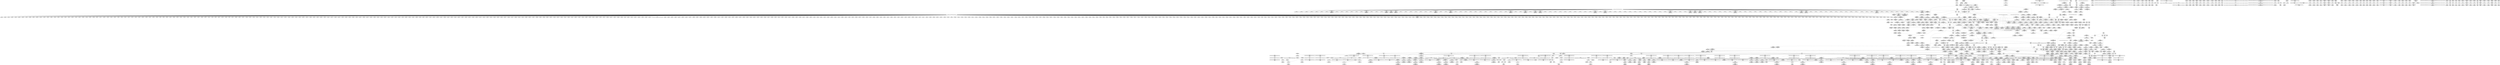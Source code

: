 digraph {
	CE0x41cc990 [shape=record,shape=Mrecord,label="{CE0x41cc990|aa_cred_profile:if.then}"]
	CE0x420c830 [shape=record,shape=Mrecord,label="{CE0x420c830|72:_i32,_:_CRE_306,307_}"]
	CE0x4203180 [shape=record,shape=Mrecord,label="{CE0x4203180|72:_i32,_:_CRE_137,138_}"]
	CE0x42047a0 [shape=record,shape=Mrecord,label="{CE0x42047a0|72:_i32,_:_CRE_158,159_}"]
	CE0x41c9370 [shape=record,shape=Mrecord,label="{CE0x41c9370|aa_cred_profile:tmp4|*LoadInst*|security/apparmor/include/context.h,99|*SummSource*}"]
	CE0x420c2e0 [shape=record,shape=Mrecord,label="{CE0x420c2e0|72:_i32,_:_CRE_301,302_}"]
	CE0x418dc30 [shape=record,shape=Mrecord,label="{CE0x418dc30|i64*_getelementptr_inbounds_(_5_x_i64_,_5_x_i64_*___llvm_gcov_ctr57,_i64_0,_i64_3)|*Constant*|*SummSink*}"]
	CE0x412a4f0 [shape=record,shape=Mrecord,label="{CE0x412a4f0|common_perm:tmp10|security/apparmor/lsm.c,172|*SummSink*}"]
	CE0x4206ef0 [shape=record,shape=Mrecord,label="{CE0x4206ef0|72:_i32,_:_CRE_195,196_}"]
	CE0x4172310 [shape=record,shape=Mrecord,label="{CE0x4172310|VOIDTB_TE:_CE_201,202_}"]
	CE0x40d39d0 [shape=record,shape=Mrecord,label="{CE0x40d39d0|common_perm_create:land.lhs.true}"]
	CE0x40aa890 [shape=record,shape=Mrecord,label="{CE0x40aa890|apparmor_path_mkdir:tmp}"]
	CE0x4172b90 [shape=record,shape=Mrecord,label="{CE0x4172b90|VOIDTB_TE:_CE_209,210_}"]
	CE0x420d520 [shape=record,shape=Mrecord,label="{CE0x420d520|72:_i32,_:_CRE_360,376_}"]
	CE0x4211c20 [shape=record,shape=Mrecord,label="{CE0x4211c20|72:_i32,_:_CRE_579,580_}"]
	CE0x4219650 [shape=record,shape=Mrecord,label="{CE0x4219650|72:_i32,_:_CRE_905,906_}"]
	CE0x40db4a0 [shape=record,shape=Mrecord,label="{CE0x40db4a0|i64*_getelementptr_inbounds_(_2_x_i64_,_2_x_i64_*___llvm_gcov_ctr55,_i64_0,_i64_0)|*Constant*}"]
	CE0x41c9c80 [shape=record,shape=Mrecord,label="{CE0x41c9c80|aa_cred_profile:lnot2|security/apparmor/include/context.h,100|*SummSink*}"]
	CE0x420ef80 [shape=record,shape=Mrecord,label="{CE0x420ef80|72:_i32,_:_CRE_484,485_}"]
	CE0x40c5810 [shape=record,shape=Mrecord,label="{CE0x40c5810|i8_1|*Constant*|*SummSink*}"]
	CE0x411e130 [shape=record,shape=Mrecord,label="{CE0x411e130|common_perm:tmp1}"]
	CE0x41cb7a0 [shape=record,shape=Mrecord,label="{CE0x41cb7a0|VOIDTB_TE:_CE_112,144_}"]
	CE0x40dea80 [shape=record,shape=Mrecord,label="{CE0x40dea80|GLOBAL:__llvm_gcov_ctr57|Global_var:__llvm_gcov_ctr57}"]
	CE0x41b6400 [shape=record,shape=Mrecord,label="{CE0x41b6400|i8*_getelementptr_inbounds_(_36_x_i8_,_36_x_i8_*_.str12,_i32_0,_i32_0)|*Constant*|*SummSource*}"]
	CE0x41abee0 [shape=record,shape=Mrecord,label="{CE0x41abee0|aa_cred_profile:tmp7|security/apparmor/include/context.h,100}"]
	CE0x4124500 [shape=record,shape=Mrecord,label="{CE0x4124500|common_perm_dir_dentry:op|Function::common_perm_dir_dentry&Arg::op::|*SummSink*}"]
	CE0x40f8ca0 [shape=record,shape=Mrecord,label="{CE0x40f8ca0|104:_%struct.inode*,_:_CRE_89,90_}"]
	CE0x41304b0 [shape=record,shape=Mrecord,label="{CE0x41304b0|i64*_getelementptr_inbounds_(_2_x_i64_,_2_x_i64_*___llvm_gcov_ctr112,_i64_0,_i64_0)|*Constant*|*SummSink*}"]
	CE0x41cb6d0 [shape=record,shape=Mrecord,label="{CE0x41cb6d0|VOIDTB_TE:_CE_104,112_}"]
	CE0x41ab880 [shape=record,shape=Mrecord,label="{CE0x41ab880|__aa_current_profile:tmp12|security/apparmor/include/context.h,138}"]
	CE0x4187690 [shape=record,shape=Mrecord,label="{CE0x4187690|_ret_%struct.aa_profile*_%call4,_!dbg_!15494|security/apparmor/include/context.h,138|*SummSource*}"]
	CE0x41d6940 [shape=record,shape=Mrecord,label="{CE0x41d6940|aa_cred_profile:tmp16|security/apparmor/include/context.h,100}"]
	CE0x41c9a20 [shape=record,shape=Mrecord,label="{CE0x41c9a20|aa_cred_profile:lnot2|security/apparmor/include/context.h,100}"]
	CE0x40ea6c0 [shape=record,shape=Mrecord,label="{CE0x40ea6c0|GLOBAL:__aa_current_profile.__warned|Global_var:__aa_current_profile.__warned|*SummSink*}"]
	CE0x420a300 [shape=record,shape=Mrecord,label="{CE0x420a300|72:_i32,_:_CRE_271,272_}"]
	CE0x41d3da0 [shape=record,shape=Mrecord,label="{CE0x41d3da0|aa_cred_profile:tmp32|security/apparmor/include/context.h,101|*SummSink*}"]
	CE0x41aadd0 [shape=record,shape=Mrecord,label="{CE0x41aadd0|__aa_current_profile:tobool1|security/apparmor/include/context.h,138|*SummSink*}"]
	CE0x4118d60 [shape=record,shape=Mrecord,label="{CE0x4118d60|mediated_filesystem:tmp3|*SummSink*}"]
	CE0x4208240 [shape=record,shape=Mrecord,label="{CE0x4208240|72:_i32,_:_CRE_240,241_}"]
	CE0x40e9140 [shape=record,shape=Mrecord,label="{CE0x40e9140|common_perm_create:bb|*SummSink*}"]
	CE0x40cf960 [shape=record,shape=Mrecord,label="{CE0x40cf960|COLLAPSED:_GCMRE___llvm_gcov_ctr60_internal_global_17_x_i64_zeroinitializer:_elem_0:default:}"]
	CE0x41c7f90 [shape=record,shape=Mrecord,label="{CE0x41c7f90|aa_cred_profile:expval|security/apparmor/include/context.h,100|*SummSink*}"]
	CE0x416b760 [shape=record,shape=Mrecord,label="{CE0x416b760|VOIDTB_TE:_CE_220,221_}"]
	CE0x41cba10 [shape=record,shape=Mrecord,label="{CE0x41cba10|VOIDTB_TE:_CE_146,147_}"]
	CE0x414d420 [shape=record,shape=Mrecord,label="{CE0x414d420|_call_void_asm_sideeffect_1:_09ud2_0A.pushsection___bug_table,_22a_22_0A2:_09.long_1b_-_2b,_$_0:c_-_2b_0A_09.word_$_1:c_,_0_0A_09.org_2b+$_2:c_0A.popsection_,_i,i,i,_dirflag_,_fpsr_,_flags_(i8*_getelementptr_inbounds_(_36_x_i8_,_36_x_i8_*_.str12,_i32_0,_i32_0),_i32_100,_i64_12)_#2,_!dbg_!15490,_!srcloc_!15493|security/apparmor/include/context.h,100|*SummSink*}"]
	CE0x4218ee0 [shape=record,shape=Mrecord,label="{CE0x4218ee0|72:_i32,_:_CRE_898,899_}"]
	CE0x41c8510 [shape=record,shape=Mrecord,label="{CE0x41c8510|VOIDTB_TE:_CE_185,186_}"]
	CE0x4192510 [shape=record,shape=Mrecord,label="{CE0x4192510|_call_void_mcount()_#2}"]
	CE0x4123050 [shape=record,shape=Mrecord,label="{CE0x4123050|i64*_getelementptr_inbounds_(_17_x_i64_,_17_x_i64_*___llvm_gcov_ctr60,_i64_0,_i64_14)|*Constant*|*SummSink*}"]
	CE0x40ec3d0 [shape=record,shape=Mrecord,label="{CE0x40ec3d0|i1_true|*Constant*|*SummSource*}"]
	CE0x40c33e0 [shape=record,shape=Mrecord,label="{CE0x40c33e0|GLOBAL:common_perm_create.__warned|Global_var:common_perm_create.__warned|*SummSource*}"]
	CE0x4188540 [shape=record,shape=Mrecord,label="{CE0x4188540|COLLAPSED:_CRE:_elem_0::|security/apparmor/lsm.c,169}"]
	CE0x4205570 [shape=record,shape=Mrecord,label="{CE0x4205570|72:_i32,_:_CRE_171,172_}"]
	CE0x40ec230 [shape=record,shape=Mrecord,label="{CE0x40ec230|common_perm_create:tmp14|security/apparmor/lsm.c,251|*SummSink*}"]
	CE0x41da730 [shape=record,shape=Mrecord,label="{CE0x41da730|i64*_getelementptr_inbounds_(_16_x_i64_,_16_x_i64_*___llvm_gcov_ctr46,_i64_0,_i64_7)|*Constant*|*SummSource*}"]
	CE0x40faff0 [shape=record,shape=Mrecord,label="{CE0x40faff0|104:_%struct.inode*,_:_CRE_162,163_}"]
	CE0x421c1e0 [shape=record,shape=Mrecord,label="{CE0x421c1e0|72:_i32,_:_CRE_981,982_}"]
	CE0x40ec120 [shape=record,shape=Mrecord,label="{CE0x40ec120|common_perm_create:tmp14|security/apparmor/lsm.c,251|*SummSource*}"]
	CE0x41a9180 [shape=record,shape=Mrecord,label="{CE0x41a9180|aa_cred_profile:tmp1}"]
	CE0x40b11a0 [shape=record,shape=Mrecord,label="{CE0x40b11a0|common_perm_create:lor.lhs.false|*SummSource*}"]
	CE0x4219980 [shape=record,shape=Mrecord,label="{CE0x4219980|72:_i32,_:_CRE_908,909_}"]
	CE0x40d9930 [shape=record,shape=Mrecord,label="{CE0x40d9930|get_current:tmp|*SummSink*}"]
	CE0x4122270 [shape=record,shape=Mrecord,label="{CE0x4122270|common_perm_create:tmp29|security/apparmor/lsm.c,253|*SummSource*}"]
	CE0x40d9690 [shape=record,shape=Mrecord,label="{CE0x40d9690|mediated_filesystem:tmp3}"]
	CE0x40fe300 [shape=record,shape=Mrecord,label="{CE0x40fe300|104:_%struct.inode*,_:_CRE_205,206_}"]
	CE0x418cd00 [shape=record,shape=Mrecord,label="{CE0x418cd00|_ret_i32_%call17,_!dbg_!15526|security/apparmor/file.c,307|*SummSink*}"]
	CE0x4202cb0 [shape=record,shape=Mrecord,label="{CE0x4202cb0|72:_i32,_:_CRE_112,120_}"]
	CE0x41bde50 [shape=record,shape=Mrecord,label="{CE0x41bde50|__aa_current_profile:cred|security/apparmor/include/context.h,138|*SummSource*}"]
	CE0x41c3fc0 [shape=record,shape=Mrecord,label="{CE0x41c3fc0|aa_cred_profile:tmp12|security/apparmor/include/context.h,100|*SummSource*}"]
	CE0x40e8710 [shape=record,shape=Mrecord,label="{CE0x40e8710|GLOBAL:current_task|Global_var:current_task|*SummSink*}"]
	CE0x40d4c30 [shape=record,shape=Mrecord,label="{CE0x40d4c30|common_perm_create:tmp5|security/apparmor/lsm.c,251|*SummSource*}"]
	CE0x41d0e40 [shape=record,shape=Mrecord,label="{CE0x41d0e40|aa_cred_profile:tmp28|security/apparmor/include/context.h,100}"]
	CE0x4190f10 [shape=record,shape=Mrecord,label="{CE0x4190f10|common_perm_dir_dentry:bb|*SummSink*}"]
	CE0x40faa00 [shape=record,shape=Mrecord,label="{CE0x40faa00|104:_%struct.inode*,_:_CRE_157,158_}"]
	CE0x40ce700 [shape=record,shape=Mrecord,label="{CE0x40ce700|i64*_getelementptr_inbounds_(_17_x_i64_,_17_x_i64_*___llvm_gcov_ctr60,_i64_0,_i64_6)|*Constant*|*SummSink*}"]
	CE0x4205350 [shape=record,shape=Mrecord,label="{CE0x4205350|72:_i32,_:_CRE_169,170_}"]
	"CONST[source:0(mediator),value:0(static)][purpose:{operation}]"
	CE0x41cc7e0 [shape=record,shape=Mrecord,label="{CE0x41cc7e0|aa_cred_profile:do.end10|*SummSink*}"]
	CE0x420e810 [shape=record,shape=Mrecord,label="{CE0x420e810|72:_i32,_:_CRE_477,478_}"]
	CE0x418c340 [shape=record,shape=Mrecord,label="{CE0x418c340|aa_path_perm:request|Function::aa_path_perm&Arg::request::|*SummSink*}"]
	CE0x42100b0 [shape=record,shape=Mrecord,label="{CE0x42100b0|72:_i32,_:_CRE_553,554_}"]
	CE0x41bd160 [shape=record,shape=Mrecord,label="{CE0x41bd160|__aa_current_profile:call3|security/apparmor/include/context.h,138|*SummSource*}"]
	CE0x42167c0 [shape=record,shape=Mrecord,label="{CE0x42167c0|72:_i32,_:_CRE_840,848_}"]
	CE0x41d15d0 [shape=record,shape=Mrecord,label="{CE0x41d15d0|i64*_getelementptr_inbounds_(_16_x_i64_,_16_x_i64_*___llvm_gcov_ctr46,_i64_0,_i64_15)|*Constant*|*SummSource*}"]
	CE0x40d3800 [shape=record,shape=Mrecord,label="{CE0x40d3800|common_perm_dir_dentry:tmp1|*SummSource*}"]
	CE0x416b430 [shape=record,shape=Mrecord,label="{CE0x416b430|VOIDTB_TE:_CE_217,218_}"]
	CE0x42101c0 [shape=record,shape=Mrecord,label="{CE0x42101c0|72:_i32,_:_CRE_554,555_}"]
	CE0x40fb4b0 [shape=record,shape=Mrecord,label="{CE0x40fb4b0|104:_%struct.inode*,_:_CRE_166,167_}"]
	CE0x41aaee0 [shape=record,shape=Mrecord,label="{CE0x41aaee0|i64_4|*Constant*}"]
	CE0x4191bb0 [shape=record,shape=Mrecord,label="{CE0x4191bb0|i64*_getelementptr_inbounds_(_2_x_i64_,_2_x_i64_*___llvm_gcov_ctr56,_i64_0,_i64_1)|*Constant*|*SummSource*}"]
	CE0x40fb710 [shape=record,shape=Mrecord,label="{CE0x40fb710|104:_%struct.inode*,_:_CRE_168,169_}"]
	CE0x4215390 [shape=record,shape=Mrecord,label="{CE0x4215390|72:_i32,_:_CRE_680,684_}"]
	CE0x41dc300 [shape=record,shape=Mrecord,label="{CE0x41dc300|aa_cred_profile:tmp15|security/apparmor/include/context.h,100}"]
	CE0x420ac90 [shape=record,shape=Mrecord,label="{CE0x420ac90|72:_i32,_:_CRE_280,281_}"]
	CE0x41d0200 [shape=record,shape=Mrecord,label="{CE0x41d0200|aa_cred_profile:tmp27|security/apparmor/include/context.h,100|*SummSink*}"]
	CE0x41aa3b0 [shape=record,shape=Mrecord,label="{CE0x41aa3b0|GLOBAL:__llvm_gcov_ctr46|Global_var:__llvm_gcov_ctr46|*SummSink*}"]
	CE0x420fd80 [shape=record,shape=Mrecord,label="{CE0x420fd80|72:_i32,_:_CRE_540,544_}"]
	CE0x40cab20 [shape=record,shape=Mrecord,label="{CE0x40cab20|aa_cred_profile:bb|*SummSource*}"]
	CE0x41214b0 [shape=record,shape=Mrecord,label="{CE0x41214b0|104:_%struct.inode*,_:_CRE_317,318_}"]
	CE0x40c3da0 [shape=record,shape=Mrecord,label="{CE0x40c3da0|GLOBAL:common_perm_create.__warned|Global_var:common_perm_create.__warned}"]
	CE0x4186d20 [shape=record,shape=Mrecord,label="{CE0x4186d20|common_perm:if.end}"]
	CE0x41bd830 [shape=record,shape=Mrecord,label="{CE0x41bd830|get_current:entry}"]
	CE0x41dad50 [shape=record,shape=Mrecord,label="{CE0x41dad50|i64*_getelementptr_inbounds_(_16_x_i64_,_16_x_i64_*___llvm_gcov_ctr46,_i64_0,_i64_8)|*Constant*|*SummSource*}"]
	CE0x40b0520 [shape=record,shape=Mrecord,label="{CE0x40b0520|common_perm_create:tmp9|security/apparmor/lsm.c,251|*SummSource*}"]
	CE0x41aaab0 [shape=record,shape=Mrecord,label="{CE0x41aaab0|aa_cred_profile:tmp11|security/apparmor/include/context.h,100}"]
	CE0x40b9a00 [shape=record,shape=Mrecord,label="{CE0x40b9a00|i64*_getelementptr_inbounds_(_2_x_i64_,_2_x_i64_*___llvm_gcov_ctr59,_i64_0,_i64_1)|*Constant*}"]
	CE0x420fc70 [shape=record,shape=Mrecord,label="{CE0x420fc70|72:_i32,_:_CRE_536,540_}"]
	CE0x412bb80 [shape=record,shape=Mrecord,label="{CE0x412bb80|__aa_current_profile:tmp11|security/apparmor/include/context.h,138}"]
	CE0x4127b10 [shape=record,shape=Mrecord,label="{CE0x4127b10|common_perm_create:call7|security/apparmor/lsm.c,253}"]
	CE0x40b3ba0 [shape=record,shape=Mrecord,label="{CE0x40b3ba0|common_perm_create:mode|Function::common_perm_create&Arg::mode::|*SummSource*}"]
	CE0x418e710 [shape=record,shape=Mrecord,label="{CE0x418e710|common_perm:tmp8|security/apparmor/lsm.c,170|*SummSource*}"]
	CE0x40b9be0 [shape=record,shape=Mrecord,label="{CE0x40b9be0|common_perm_create:op|Function::common_perm_create&Arg::op::}"]
	CE0x40fedb0 [shape=record,shape=Mrecord,label="{CE0x40fedb0|104:_%struct.inode*,_:_CRE_214,215_}"]
	CE0x411f7c0 [shape=record,shape=Mrecord,label="{CE0x411f7c0|104:_%struct.inode*,_:_CRE_248,256_|*MultipleSource*|*LoadInst*|security/apparmor/lsm.c,253|security/apparmor/lsm.c,253}"]
	CE0x40b08a0 [shape=record,shape=Mrecord,label="{CE0x40b08a0|common_perm_create:tmp10|security/apparmor/lsm.c,251|*SummSource*}"]
	CE0x4216380 [shape=record,shape=Mrecord,label="{CE0x4216380|72:_i32,_:_CRE_808,816_}"]
	CE0x4186d90 [shape=record,shape=Mrecord,label="{CE0x4186d90|common_perm:if.end|*SummSource*}"]
	CE0x41aeab0 [shape=record,shape=Mrecord,label="{CE0x41aeab0|__aa_current_profile:tmp13|security/apparmor/include/context.h,138}"]
	CE0x42156c0 [shape=record,shape=Mrecord,label="{CE0x42156c0|72:_i32,_:_CRE_696,704_}"]
	CE0x40f9190 [shape=record,shape=Mrecord,label="{CE0x40f9190|104:_%struct.inode*,_:_CRE_93,94_}"]
	CE0x41d34b0 [shape=record,shape=Mrecord,label="{CE0x41d34b0|VOIDTB_TE:_CE_195,196_}"]
	CE0x41d36d0 [shape=record,shape=Mrecord,label="{CE0x41d36d0|VOIDTB_TE:_CE_197,198_}"]
	CE0x4207aa0 [shape=record,shape=Mrecord,label="{CE0x4207aa0|72:_i32,_:_CRE_206,207_}"]
	CE0x421c2f0 [shape=record,shape=Mrecord,label="{CE0x421c2f0|72:_i32,_:_CRE_982,983_}"]
	CE0x40d9070 [shape=record,shape=Mrecord,label="{CE0x40d9070|%struct.task_struct*_(%struct.task_struct**)*_asm_movq_%gs:$_1:P_,$0_,_r,im,_dirflag_,_fpsr_,_flags_}"]
	CE0x4212c10 [shape=record,shape=Mrecord,label="{CE0x4212c10|72:_i32,_:_CRE_594,595_}"]
	CE0x418e010 [shape=record,shape=Mrecord,label="{CE0x418e010|common_perm:tmp7|security/apparmor/lsm.c,170}"]
	CE0x40cd930 [shape=record,shape=Mrecord,label="{CE0x40cd930|common_perm_create:tmp12|security/apparmor/lsm.c,251}"]
	CE0x41d9c50 [shape=record,shape=Mrecord,label="{CE0x41d9c50|aa_cred_profile:tmp21|security/apparmor/include/context.h,100|*SummSource*}"]
	CE0x41d43c0 [shape=record,shape=Mrecord,label="{CE0x41d43c0|aa_cred_profile:tmp33|security/apparmor/include/context.h,101|*SummSource*}"]
	CE0x41c57c0 [shape=record,shape=Mrecord,label="{CE0x41c57c0|aa_cred_profile:do.end10}"]
	CE0x420ec50 [shape=record,shape=Mrecord,label="{CE0x420ec50|72:_i32,_:_CRE_481,482_}"]
	CE0x4187420 [shape=record,shape=Mrecord,label="{CE0x4187420|__aa_current_profile:entry}"]
	CE0x42036a0 [shape=record,shape=Mrecord,label="{CE0x42036a0|72:_i32,_:_CRE_142,143_}"]
	CE0x416d6e0 [shape=record,shape=Mrecord,label="{CE0x416d6e0|72:_i32,_:_CRE_0,2_}"]
	CE0x40ae330 [shape=record,shape=Mrecord,label="{CE0x40ae330|i32_0|*Constant*|*SummSource*}"]
	CE0x40d2680 [shape=record,shape=Mrecord,label="{CE0x40d2680|common_perm_create:tmp34|security/apparmor/lsm.c,254|*SummSource*}"]
	CE0x420d410 [shape=record,shape=Mrecord,label="{CE0x420d410|72:_i32,_:_CRE_352,360_}"]
	CE0x40f6f60 [shape=record,shape=Mrecord,label="{CE0x40f6f60|i32_5|*Constant*|*SummSink*}"]
	CE0x41d86f0 [shape=record,shape=Mrecord,label="{CE0x41d86f0|VOIDTB_TE:_CE_72,80_}"]
	CE0x40bb9a0 [shape=record,shape=Mrecord,label="{CE0x40bb9a0|i64_2|*Constant*|*SummSource*}"]
	CE0x4218660 [shape=record,shape=Mrecord,label="{CE0x4218660|72:_i32,_:_CRE_890,891_}"]
	CE0x41cc460 [shape=record,shape=Mrecord,label="{CE0x41cc460|aa_cred_profile:do.end}"]
	CE0x41bd990 [shape=record,shape=Mrecord,label="{CE0x41bd990|i32_78|*Constant*}"]
	CE0x41ac060 [shape=record,shape=Mrecord,label="{CE0x41ac060|__aa_current_profile:tmp}"]
	CE0x40b48c0 [shape=record,shape=Mrecord,label="{CE0x40b48c0|apparmor_path_mkdir:tmp2}"]
	CE0x4124e40 [shape=record,shape=Mrecord,label="{CE0x4124e40|common_perm_dir_dentry:dentry|Function::common_perm_dir_dentry&Arg::dentry::|*SummSink*}"]
	CE0x41b7c60 [shape=record,shape=Mrecord,label="{CE0x41b7c60|__aa_current_profile:tmp17|security/apparmor/include/context.h,138}"]
	CE0x40b0f50 [shape=record,shape=Mrecord,label="{CE0x40b0f50|apparmor_path_mkdir:dentry|Function::apparmor_path_mkdir&Arg::dentry::|*SummSink*}"]
	CE0x40adec0 [shape=record,shape=Mrecord,label="{CE0x40adec0|common_perm_create:tmp3}"]
	CE0x40dbe70 [shape=record,shape=Mrecord,label="{CE0x40dbe70|mediated_filesystem:i_sb|security/apparmor/include/apparmor.h,117|*SummSource*}"]
	CE0x41cfec0 [shape=record,shape=Mrecord,label="{CE0x41cfec0|aa_cred_profile:tmp27|security/apparmor/include/context.h,100}"]
	CE0x40fc2f0 [shape=record,shape=Mrecord,label="{CE0x40fc2f0|104:_%struct.inode*,_:_CRE_178,179_}"]
	CE0x40b6ec0 [shape=record,shape=Mrecord,label="{CE0x40b6ec0|common_perm_create:tmp23|security/apparmor/lsm.c,253}"]
	CE0x4213af0 [shape=record,shape=Mrecord,label="{CE0x4213af0|72:_i32,_:_CRE_608,609_}"]
	CE0x4204690 [shape=record,shape=Mrecord,label="{CE0x4204690|72:_i32,_:_CRE_157,158_}"]
	CE0x41b7d40 [shape=record,shape=Mrecord,label="{CE0x41b7d40|__aa_current_profile:tmp17|security/apparmor/include/context.h,138|*SummSink*}"]
	CE0x4183ff0 [shape=record,shape=Mrecord,label="{CE0x4183ff0|_call_void_mcount()_#2|*SummSink*}"]
	CE0x4124790 [shape=record,shape=Mrecord,label="{CE0x4124790|common_perm_dir_dentry:dir|Function::common_perm_dir_dentry&Arg::dir::|*SummSink*}"]
	CE0x4180260 [shape=record,shape=Mrecord,label="{CE0x4180260|GLOBAL:common_perm|*Constant*|*SummSource*}"]
	CE0x40f5fa0 [shape=record,shape=Mrecord,label="{CE0x40f5fa0|common_perm_create:tmp27|*LoadInst*|security/apparmor/lsm.c,253}"]
	CE0x4185000 [shape=record,shape=Mrecord,label="{CE0x4185000|common_perm:call|security/apparmor/lsm.c,168|*SummSource*}"]
	CE0x40f83c0 [shape=record,shape=Mrecord,label="{CE0x40f83c0|104:_%struct.inode*,_:_CRE_56,64_|*MultipleSource*|*LoadInst*|security/apparmor/lsm.c,253|security/apparmor/lsm.c,253}"]
	CE0x41c28e0 [shape=record,shape=Mrecord,label="{CE0x41c28e0|aa_cred_profile:tmp6|security/apparmor/include/context.h,100}"]
	CE0x41255f0 [shape=record,shape=Mrecord,label="{CE0x41255f0|common_perm_dir_dentry:cond|Function::common_perm_dir_dentry&Arg::cond::|*SummSource*}"]
	CE0x41209b0 [shape=record,shape=Mrecord,label="{CE0x41209b0|104:_%struct.inode*,_:_CRE_307,308_}"]
	CE0x4215b00 [shape=record,shape=Mrecord,label="{CE0x4215b00|72:_i32,_:_CRE_736,740_}"]
	CE0x411fb60 [shape=record,shape=Mrecord,label="{CE0x411fb60|104:_%struct.inode*,_:_CRE_264,272_|*MultipleSource*|*LoadInst*|security/apparmor/lsm.c,253|security/apparmor/lsm.c,253}"]
	CE0x41b43d0 [shape=record,shape=Mrecord,label="{CE0x41b43d0|aa_cred_profile:profile|security/apparmor/include/context.h,100}"]
	CE0x3d13d60 [shape=record,shape=Mrecord,label="{CE0x3d13d60|common_perm_create:entry}"]
	CE0x4127ce0 [shape=record,shape=Mrecord,label="{CE0x4127ce0|common_perm_create:call7|security/apparmor/lsm.c,253|*SummSink*}"]
	CE0x40d5890 [shape=record,shape=Mrecord,label="{CE0x40d5890|common_perm_create:tobool1|security/apparmor/lsm.c,251|*SummSource*}"]
	CE0x411e6e0 [shape=record,shape=Mrecord,label="{CE0x411e6e0|i64*_getelementptr_inbounds_(_2_x_i64_,_2_x_i64_*___llvm_gcov_ctr56,_i64_0,_i64_0)|*Constant*|*SummSource*}"]
	CE0x41ae360 [shape=record,shape=Mrecord,label="{CE0x41ae360|aa_cred_profile:do.end8}"]
	CE0x40eabe0 [shape=record,shape=Mrecord,label="{CE0x40eabe0|_ret_%struct.task_struct*_%tmp4,_!dbg_!15471|./arch/x86/include/asm/current.h,14}"]
	CE0x41d4b10 [shape=record,shape=Mrecord,label="{CE0x41d4b10|VOIDTB_TE:_CE_170,171_}"]
	CE0x40b6da0 [shape=record,shape=Mrecord,label="{CE0x40b6da0|common_perm_create:dentry6|security/apparmor/lsm.c,253}"]
	CE0x412e1b0 [shape=record,shape=Mrecord,label="{CE0x412e1b0|_ret_i32_%call,_!dbg_!15477|security/apparmor/lsm.c,191|*SummSource*}"]
	CE0x412e340 [shape=record,shape=Mrecord,label="{CE0x412e340|_ret_i32_%call,_!dbg_!15477|security/apparmor/lsm.c,191|*SummSink*}"]
	CE0x40f81f0 [shape=record,shape=Mrecord,label="{CE0x40f81f0|104:_%struct.inode*,_:_CRE_48,52_|*MultipleSource*|*LoadInst*|security/apparmor/lsm.c,253|security/apparmor/lsm.c,253}"]
	CE0x41bd2c0 [shape=record,shape=Mrecord,label="{CE0x41bd2c0|__aa_current_profile:call3|security/apparmor/include/context.h,138|*SummSink*}"]
	CE0x40fad90 [shape=record,shape=Mrecord,label="{CE0x40fad90|104:_%struct.inode*,_:_CRE_160,161_}"]
	CE0x41b1400 [shape=record,shape=Mrecord,label="{CE0x41b1400|__aa_current_profile:land.lhs.true2|*SummSink*}"]
	CE0x40c1370 [shape=record,shape=Mrecord,label="{CE0x40c1370|common_perm_create:if.end9|*SummSink*}"]
	CE0x40d9380 [shape=record,shape=Mrecord,label="{CE0x40d9380|mediated_filesystem:tmp2|*SummSink*}"]
	CE0x4183380 [shape=record,shape=Mrecord,label="{CE0x4183380|__aa_current_profile:tobool|security/apparmor/include/context.h,138}"]
	CE0x4209310 [shape=record,shape=Mrecord,label="{CE0x4209310|72:_i32,_:_CRE_256,257_}"]
	CE0x4121dd0 [shape=record,shape=Mrecord,label="{CE0x4121dd0|i64_13|*Constant*}"]
	CE0x40cefe0 [shape=record,shape=Mrecord,label="{CE0x40cefe0|__aa_current_profile:tmp4|security/apparmor/include/context.h,138|*SummSource*}"]
	CE0x41c7040 [shape=record,shape=Mrecord,label="{CE0x41c7040|VOIDTB_TE:_CE_177,178_}"]
	CE0x4219100 [shape=record,shape=Mrecord,label="{CE0x4219100|72:_i32,_:_CRE_900,901_}"]
	CE0x4211a00 [shape=record,shape=Mrecord,label="{CE0x4211a00|72:_i32,_:_CRE_577,578_}"]
	CE0x41bf440 [shape=record,shape=Mrecord,label="{CE0x41bf440|aa_cred_profile:entry|*SummSource*}"]
	CE0x41d3d30 [shape=record,shape=Mrecord,label="{CE0x41d3d30|aa_cred_profile:tmp32|security/apparmor/include/context.h,101|*SummSource*}"]
	CE0x4121250 [shape=record,shape=Mrecord,label="{CE0x4121250|104:_%struct.inode*,_:_CRE_315,316_}"]
	CE0x41939b0 [shape=record,shape=Mrecord,label="{CE0x41939b0|0:_%struct.vfsmount*,_8:_%struct.dentry*,_:_SCMRE_0,8_|*MultipleSource*|security/apparmor/lsm.c, 189|security/apparmor/lsm.c,189}"]
	CE0x4190030 [shape=record,shape=Mrecord,label="{CE0x4190030|mediated_filesystem:tobool|security/apparmor/include/apparmor.h,117|*SummSource*}"]
	CE0x4180790 [shape=record,shape=Mrecord,label="{CE0x4180790|common_perm:op|Function::common_perm&Arg::op::}"]
	CE0x420f4d0 [shape=record,shape=Mrecord,label="{CE0x420f4d0|72:_i32,_:_CRE_496,500_}"]
	CE0x41a5980 [shape=record,shape=Mrecord,label="{CE0x41a5980|aa_cred_profile:do.body5|*SummSink*}"]
	CE0x4121aa0 [shape=record,shape=Mrecord,label="{CE0x4121aa0|common_perm_create:tmp28|security/apparmor/lsm.c,253|*SummSource*}"]
	"CONST[source:1(input),value:2(dynamic)][purpose:{object}][SrcIdx:1]"
	CE0x41b1bc0 [shape=record,shape=Mrecord,label="{CE0x41b1bc0|__aa_current_profile:tmp8|security/apparmor/include/context.h,138}"]
	CE0x41ab5a0 [shape=record,shape=Mrecord,label="{CE0x41ab5a0|__aa_current_profile:tmp11|security/apparmor/include/context.h,138|*SummSource*}"]
	CE0x40feee0 [shape=record,shape=Mrecord,label="{CE0x40feee0|104:_%struct.inode*,_:_CRE_215,216_}"]
	CE0x4120840 [shape=record,shape=Mrecord,label="{CE0x4120840|104:_%struct.inode*,_:_CRE_306,307_}"]
	CE0x420c610 [shape=record,shape=Mrecord,label="{CE0x420c610|72:_i32,_:_CRE_304,305_}"]
	CE0x41b9890 [shape=record,shape=Mrecord,label="{CE0x41b9890|__aa_current_profile:tmp18|security/apparmor/include/context.h,138|*SummSink*}"]
	CE0x40e66a0 [shape=record,shape=Mrecord,label="{CE0x40e66a0|common_perm_create:tmp22|*LoadInst*|security/apparmor/lsm.c,253|*SummSource*}"]
	CE0x40b7e60 [shape=record,shape=Mrecord,label="{CE0x40b7e60|i64*_getelementptr_inbounds_(_2_x_i64_,_2_x_i64_*___llvm_gcov_ctr55,_i64_0,_i64_0)|*Constant*|*SummSource*}"]
	CE0x40e40e0 [shape=record,shape=Mrecord,label="{CE0x40e40e0|i32_10|*Constant*|*SummSink*}"]
	CE0x41b7cd0 [shape=record,shape=Mrecord,label="{CE0x41b7cd0|__aa_current_profile:tmp17|security/apparmor/include/context.h,138|*SummSource*}"]
	CE0x412e610 [shape=record,shape=Mrecord,label="{CE0x412e610|common_perm_create:retval.0}"]
	CE0x418c000 [shape=record,shape=Mrecord,label="{CE0x418c000|aa_path_perm:request|Function::aa_path_perm&Arg::request::}"]
	CE0x4208350 [shape=record,shape=Mrecord,label="{CE0x4208350|72:_i32,_:_CRE_241,242_}"]
	CE0x40c7a70 [shape=record,shape=Mrecord,label="{CE0x40c7a70|i32_251|*Constant*|*SummSink*}"]
	CE0x41ddc70 [shape=record,shape=Mrecord,label="{CE0x41ddc70|VOIDTB_TE:_CE_158,159_}"]
	CE0x4151210 [shape=record,shape=Mrecord,label="{CE0x4151210|i64*_getelementptr_inbounds_(_16_x_i64_,_16_x_i64_*___llvm_gcov_ctr46,_i64_0,_i64_9)|*Constant*}"]
	CE0x41c8000 [shape=record,shape=Mrecord,label="{CE0x41c8000|aa_cred_profile:tobool4|security/apparmor/include/context.h,100}"]
	CE0x4117630 [shape=record,shape=Mrecord,label="{CE0x4117630|i64*_getelementptr_inbounds_(_2_x_i64_,_2_x_i64_*___llvm_gcov_ctr112,_i64_0,_i64_1)|*Constant*|*SummSource*}"]
	CE0x41ccae0 [shape=record,shape=Mrecord,label="{CE0x41ccae0|aa_cred_profile:if.then|*SummSource*}"]
	CE0x40ccf80 [shape=record,shape=Mrecord,label="{CE0x40ccf80|get_current:tmp3|*SummSource*}"]
	CE0x4180370 [shape=record,shape=Mrecord,label="{CE0x4180370|GLOBAL:common_perm|*Constant*|*SummSink*}"]
	CE0x416ba90 [shape=record,shape=Mrecord,label="{CE0x416ba90|VOIDTB_TE:_CE_223,224_}"]
	CE0x40f92c0 [shape=record,shape=Mrecord,label="{CE0x40f92c0|104:_%struct.inode*,_:_CRE_94,95_}"]
	CE0x420e510 [shape=record,shape=Mrecord,label="{CE0x420e510|72:_i32,_:_CRE_474,475_}"]
	CE0x420e700 [shape=record,shape=Mrecord,label="{CE0x420e700|72:_i32,_:_CRE_476,477_}"]
	CE0x41c6b00 [shape=record,shape=Mrecord,label="{CE0x41c6b00|GLOBAL:llvm.expect.i64|*Constant*}"]
	CE0x4150700 [shape=record,shape=Mrecord,label="{CE0x4150700|void_(i8*,_i32,_i64)*_asm_sideeffect_1:_09ud2_0A.pushsection___bug_table,_22a_22_0A2:_09.long_1b_-_2b,_$_0:c_-_2b_0A_09.word_$_1:c_,_0_0A_09.org_2b+$_2:c_0A.popsection_,_i,i,i,_dirflag_,_fpsr_,_flags_|*SummSource*}"]
	CE0x4187890 [shape=record,shape=Mrecord,label="{CE0x4187890|__aa_current_profile:tobool|security/apparmor/include/context.h,138|*SummSink*}"]
	CE0x41901b0 [shape=record,shape=Mrecord,label="{CE0x41901b0|i1_true|*Constant*}"]
	CE0x4218110 [shape=record,shape=Mrecord,label="{CE0x4218110|72:_i32,_:_CRE_885,886_}"]
	CE0x418d7c0 [shape=record,shape=Mrecord,label="{CE0x418d7c0|aa_cred_profile:tmp7|security/apparmor/include/context.h,100|*SummSink*}"]
	CE0x421c510 [shape=record,shape=Mrecord,label="{CE0x421c510|72:_i32,_:_CRE_984,988_}"]
	CE0x41b8de0 [shape=record,shape=Mrecord,label="{CE0x41b8de0|_call_void_lockdep_rcu_suspicious(i8*_getelementptr_inbounds_(_36_x_i8_,_36_x_i8_*_.str12,_i32_0,_i32_0),_i32_138,_i8*_getelementptr_inbounds_(_45_x_i8_,_45_x_i8_*_.str14,_i32_0,_i32_0))_#7,_!dbg_!15483|security/apparmor/include/context.h,138}"]
	CE0x4192790 [shape=record,shape=Mrecord,label="{CE0x4192790|_call_void_mcount()_#2|*SummSource*}"]
	CE0x41730e0 [shape=record,shape=Mrecord,label="{CE0x41730e0|VOIDTB_TE:_CE_214,215_}"]
	CE0x40b12b0 [shape=record,shape=Mrecord,label="{CE0x40b12b0|common_perm_create:do.body}"]
	CE0x42179a0 [shape=record,shape=Mrecord,label="{CE0x42179a0|72:_i32,_:_CRE_878,879_}"]
	CE0x421c400 [shape=record,shape=Mrecord,label="{CE0x421c400|72:_i32,_:_CRE_983,984_}"]
	CE0x40b6740 [shape=record,shape=Mrecord,label="{CE0x40b6740|_ret_i32_%call,_!dbg_!15472|security/apparmor/lsm.c,267}"]
	CE0x40e7e00 [shape=record,shape=Mrecord,label="{CE0x40e7e00|%struct.task_struct*_(%struct.task_struct**)*_asm_movq_%gs:$_1:P_,$0_,_r,im,_dirflag_,_fpsr_,_flags_|*SummSource*}"]
	CE0x4215170 [shape=record,shape=Mrecord,label="{CE0x4215170|72:_i32,_:_CRE_664,672_}"]
	CE0x418b890 [shape=record,shape=Mrecord,label="{CE0x418b890|aa_path_perm:path|Function::aa_path_perm&Arg::path::|*SummSource*}"]
	CE0x4208650 [shape=record,shape=Mrecord,label="{CE0x4208650|72:_i32,_:_CRE_244,245_}"]
	CE0x420a1f0 [shape=record,shape=Mrecord,label="{CE0x420a1f0|72:_i32,_:_CRE_270,271_}"]
	CE0x41dd450 [shape=record,shape=Mrecord,label="{CE0x41dd450|VOIDTB_TE:_CE_162,163_}"]
	CE0x414f170 [shape=record,shape=Mrecord,label="{CE0x414f170|aa_cred_profile:tmp24|security/apparmor/include/context.h,100|*SummSource*}"]
	CE0x41854b0 [shape=record,shape=Mrecord,label="{CE0x41854b0|__aa_current_profile:tmp6|security/apparmor/include/context.h,138}"]
	CE0x41db090 [shape=record,shape=Mrecord,label="{CE0x41db090|i64*_getelementptr_inbounds_(_16_x_i64_,_16_x_i64_*___llvm_gcov_ctr46,_i64_0,_i64_8)|*Constant*|*SummSink*}"]
	CE0x4126a90 [shape=record,shape=Mrecord,label="{CE0x4126a90|i64*_getelementptr_inbounds_(_5_x_i64_,_5_x_i64_*___llvm_gcov_ctr57,_i64_0,_i64_4)|*Constant*|*SummSource*}"]
	CE0x40f67d0 [shape=record,shape=Mrecord,label="{CE0x40f67d0|common_perm_create:tmp27|*LoadInst*|security/apparmor/lsm.c,253|*SummSink*}"]
	CE0x418bb50 [shape=record,shape=Mrecord,label="{CE0x418bb50|aa_path_perm:flags|Function::aa_path_perm&Arg::flags::}"]
	CE0x41dd7c0 [shape=record,shape=Mrecord,label="{CE0x41dd7c0|VOIDTB_TE:_CE_165,166_}"]
	CE0x41a8d20 [shape=record,shape=Mrecord,label="{CE0x41a8d20|i64*_getelementptr_inbounds_(_11_x_i64_,_11_x_i64_*___llvm_gcov_ctr58,_i64_0,_i64_1)|*Constant*|*SummSink*}"]
	CE0x418d200 [shape=record,shape=Mrecord,label="{CE0x418d200|__aa_current_profile:tmp7|security/apparmor/include/context.h,138|*SummSink*}"]
	CE0x40ebe80 [shape=record,shape=Mrecord,label="{CE0x40ebe80|common_perm_create:tmp13|security/apparmor/lsm.c,251|*SummSink*}"]
	CE0x41cac50 [shape=record,shape=Mrecord,label="{CE0x41cac50|aa_cred_profile:tmp5|security/apparmor/include/context.h,99|*SummSource*}"]
	CE0x4208dc0 [shape=record,shape=Mrecord,label="{CE0x4208dc0|72:_i32,_:_CRE_251,252_}"]
	CE0x4122600 [shape=record,shape=Mrecord,label="{CE0x4122600|common_perm_create:tmp30|security/apparmor/lsm.c,253|*SummSource*}"]
	CE0x40cf0b0 [shape=record,shape=Mrecord,label="{CE0x40cf0b0|__aa_current_profile:tmp4|security/apparmor/include/context.h,138|*SummSink*}"]
	CE0x421c730 [shape=record,shape=Mrecord,label="{CE0x421c730|72:_i32,_:_CRE_992,1000_}"]
	CE0x41cb480 [shape=record,shape=Mrecord,label="{CE0x41cb480|aa_cred_profile:tmp13|*SummSink*}"]
	CE0x41ba560 [shape=record,shape=Mrecord,label="{CE0x41ba560|get_current:bb}"]
	CE0x41e0ea0 [shape=record,shape=Mrecord,label="{CE0x41e0ea0|aa_cred_profile:tmp8|security/apparmor/include/context.h,100}"]
	CE0x41ad310 [shape=record,shape=Mrecord,label="{CE0x41ad310|aa_cred_profile:do.body5}"]
	CE0x40cc720 [shape=record,shape=Mrecord,label="{CE0x40cc720|_call_void_mcount()_#2|*SummSource*}"]
	CE0x41972a0 [shape=record,shape=Mrecord,label="{CE0x41972a0|i64_0|*Constant*}"]
	CE0x421bbb0 [shape=record,shape=Mrecord,label="{CE0x421bbb0|72:_i32,_:_CRE_968,976_}"]
	CE0x40a9590 [shape=record,shape=Mrecord,label="{CE0x40a9590|i64*_getelementptr_inbounds_(_2_x_i64_,_2_x_i64_*___llvm_gcov_ctr59,_i64_0,_i64_0)|*Constant*|*SummSource*}"]
	CE0x4115910 [shape=record,shape=Mrecord,label="{CE0x4115910|VOIDTB_TE:_CE_8,12_}"]
	CE0x40e0690 [shape=record,shape=Mrecord,label="{CE0x40e0690|i8*_getelementptr_inbounds_(_45_x_i8_,_45_x_i8_*_.str14,_i32_0,_i32_0)|*Constant*}"]
	CE0x4216490 [shape=record,shape=Mrecord,label="{CE0x4216490|72:_i32,_:_CRE_816,824_}"]
	CE0x4217670 [shape=record,shape=Mrecord,label="{CE0x4217670|72:_i32,_:_CRE_875,876_}"]
	CE0x42137c0 [shape=record,shape=Mrecord,label="{CE0x42137c0|72:_i32,_:_CRE_605,606_}"]
	CE0x4172860 [shape=record,shape=Mrecord,label="{CE0x4172860|VOIDTB_TE:_CE_206,207_}"]
	CE0x41aa600 [shape=record,shape=Mrecord,label="{CE0x41aa600|__aa_current_profile:do.body|*SummSink*}"]
	CE0x40afb50 [shape=record,shape=Mrecord,label="{CE0x40afb50|apparmor_path_mkdir:dir|Function::apparmor_path_mkdir&Arg::dir::|*SummSink*}"]
	CE0x40e8940 [shape=record,shape=Mrecord,label="{CE0x40e8940|common_perm_create:if.end|*SummSink*}"]
	CE0x4210e50 [shape=record,shape=Mrecord,label="{CE0x4210e50|72:_i32,_:_CRE_566,567_}"]
	CE0x4219a90 [shape=record,shape=Mrecord,label="{CE0x4219a90|72:_i32,_:_CRE_909,910_}"]
	CE0x40d3700 [shape=record,shape=Mrecord,label="{CE0x40d3700|common_perm_dir_dentry:tmp|*SummSink*}"]
	CE0x411e400 [shape=record,shape=Mrecord,label="{CE0x411e400|_call_void_mcount()_#2}"]
	CE0x40e8030 [shape=record,shape=Mrecord,label="{CE0x40e8030|common_perm_create:do.body|*SummSource*}"]
	CE0x40d5ba0 [shape=record,shape=Mrecord,label="{CE0x40d5ba0|i64_4|*Constant*|*SummSource*}"]
	CE0x40fe8f0 [shape=record,shape=Mrecord,label="{CE0x40fe8f0|104:_%struct.inode*,_:_CRE_210,211_}"]
	CE0x4191ec0 [shape=record,shape=Mrecord,label="{CE0x4191ec0|i64*_getelementptr_inbounds_(_2_x_i64_,_2_x_i64_*___llvm_gcov_ctr56,_i64_0,_i64_1)|*Constant*|*SummSink*}"]
	CE0x41cf3a0 [shape=record,shape=Mrecord,label="{CE0x41cf3a0|aa_cred_profile:tmp31|security/apparmor/include/context.h,100|*SummSource*}"]
	CE0x40e6500 [shape=record,shape=Mrecord,label="{CE0x40e6500|0:_%struct.vfsmount*,_8:_%struct.dentry*,_:_CRE_0,8_|*MultipleSource*|Function::common_perm_create&Arg::dir::|Function::apparmor_path_mkdir&Arg::dir::|security/apparmor/lsm.c,253}"]
	CE0x40fc420 [shape=record,shape=Mrecord,label="{CE0x40fc420|104:_%struct.inode*,_:_CRE_179,180_}"]
	CE0x41d00e0 [shape=record,shape=Mrecord,label="{CE0x41d00e0|aa_cred_profile:tmp27|security/apparmor/include/context.h,100|*SummSource*}"]
	CE0x41b12f0 [shape=record,shape=Mrecord,label="{CE0x41b12f0|__aa_current_profile:land.lhs.true2|*SummSource*}"]
	CE0x4207000 [shape=record,shape=Mrecord,label="{CE0x4207000|72:_i32,_:_CRE_196,197_}"]
	CE0x4180a40 [shape=record,shape=Mrecord,label="{CE0x4180a40|common_perm:op|Function::common_perm&Arg::op::|*SummSink*}"]
	CE0x4125220 [shape=record,shape=Mrecord,label="{CE0x4125220|common_perm_dir_dentry:mask|Function::common_perm_dir_dentry&Arg::mask::}"]
	CE0x41be790 [shape=record,shape=Mrecord,label="{CE0x41be790|__aa_current_profile:call4|security/apparmor/include/context.h,138}"]
	CE0x4205ac0 [shape=record,shape=Mrecord,label="{CE0x4205ac0|72:_i32,_:_CRE_176,177_}"]
	CE0x40d4d70 [shape=record,shape=Mrecord,label="{CE0x40d4d70|common_perm_create:tmp5|security/apparmor/lsm.c,251|*SummSink*}"]
	CE0x421b0e0 [shape=record,shape=Mrecord,label="{CE0x421b0e0|72:_i32,_:_CRE_930,931_}"]
	CE0x40d4f10 [shape=record,shape=Mrecord,label="{CE0x40d4f10|common_perm_create:tmp6|security/apparmor/lsm.c,251}"]
	CE0x420f830 [shape=record,shape=Mrecord,label="{CE0x420f830|72:_i32,_:_CRE_508,512_}"]
	CE0x41c8840 [shape=record,shape=Mrecord,label="{CE0x41c8840|VOIDTB_TE:_CE_188,189_}"]
	CE0x4118840 [shape=record,shape=Mrecord,label="{CE0x4118840|mediated_filesystem:tmp|*SummSource*}"]
	CE0x41a6660 [shape=record,shape=Mrecord,label="{CE0x41a6660|__aa_current_profile:bb|*SummSource*}"]
	CE0x40d6830 [shape=record,shape=Mrecord,label="{CE0x40d6830|_ret_i1_%lnot,_!dbg_!15473|security/apparmor/include/apparmor.h,117|*SummSink*}"]
	CE0x41a8560 [shape=record,shape=Mrecord,label="{CE0x41a8560|aa_cred_profile:lnot3|security/apparmor/include/context.h,100|*SummSink*}"]
	CE0x4209860 [shape=record,shape=Mrecord,label="{CE0x4209860|72:_i32,_:_CRE_261,262_}"]
	CE0x416daf0 [shape=record,shape=Mrecord,label="{CE0x416daf0|72:_i32,_:_CRE_8,12_}"]
	CE0x4217bc0 [shape=record,shape=Mrecord,label="{CE0x4217bc0|72:_i32,_:_CRE_880,881_}"]
	CE0x41c47c0 [shape=record,shape=Mrecord,label="{CE0x41c47c0|%struct.aa_task_cxt*_null|*Constant*}"]
	CE0x4119100 [shape=record,shape=Mrecord,label="{CE0x4119100|_call_void_mcount()_#2|*SummSource*}"]
	CE0x40b4150 [shape=record,shape=Mrecord,label="{CE0x40b4150|common_perm_create:dentry|Function::common_perm_create&Arg::dentry::|*SummSource*}"]
	CE0x4121840 [shape=record,shape=Mrecord,label="{CE0x4121840|GLOBAL:mediated_filesystem|*Constant*}"]
	CE0x4187cb0 [shape=record,shape=Mrecord,label="{CE0x4187cb0|i32_0|*Constant*}"]
	CE0x40feb50 [shape=record,shape=Mrecord,label="{CE0x40feb50|104:_%struct.inode*,_:_CRE_212,213_}"]
	CE0x40df190 [shape=record,shape=Mrecord,label="{CE0x40df190|common_perm:tmp4|security/apparmor/lsm.c,169|*SummSink*}"]
	CE0x40c3f40 [shape=record,shape=Mrecord,label="{CE0x40c3f40|GLOBAL:__llvm_gcov_ctr60|Global_var:__llvm_gcov_ctr60}"]
	CE0x40b57c0 [shape=record,shape=Mrecord,label="{CE0x40b57c0|GLOBAL:common_perm_create|*Constant*|*SummSource*}"]
	CE0x420bd90 [shape=record,shape=Mrecord,label="{CE0x420bd90|72:_i32,_:_CRE_296,297_}"]
	CE0x4209970 [shape=record,shape=Mrecord,label="{CE0x4209970|72:_i32,_:_CRE_262,263_}"]
	CE0x40d63a0 [shape=record,shape=Mrecord,label="{CE0x40d63a0|i64_5|*Constant*|*SummSource*}"]
	CE0x41d2f60 [shape=record,shape=Mrecord,label="{CE0x41d2f60|VOIDTB_TE:_CE_190,191_}"]
	CE0x4218aa0 [shape=record,shape=Mrecord,label="{CE0x4218aa0|72:_i32,_:_CRE_894,895_}"]
	CE0x42135a0 [shape=record,shape=Mrecord,label="{CE0x42135a0|72:_i32,_:_CRE_603,604_}"]
	CE0x40f9b90 [shape=record,shape=Mrecord,label="{CE0x40f9b90|104:_%struct.inode*,_:_CRE_145,146_}"]
	CE0x420a960 [shape=record,shape=Mrecord,label="{CE0x420a960|72:_i32,_:_CRE_277,278_}"]
	CE0x414e4c0 [shape=record,shape=Mrecord,label="{CE0x414e4c0|aa_cred_profile:tmp23|security/apparmor/include/context.h,100|*SummSink*}"]
	CE0x40b8400 [shape=record,shape=Mrecord,label="{CE0x40b8400|i64_1|*Constant*}"]
	"CONST[source:2(external),value:2(dynamic)][purpose:{object}][SrcIdx:3]"
	CE0x41db9a0 [shape=record,shape=Mrecord,label="{CE0x41db9a0|_call_void_mcount()_#2|*SummSink*}"]
	CE0x4202ab0 [shape=record,shape=Mrecord,label="{CE0x4202ab0|72:_i32,_:_CRE_96,104_}"]
	CE0x4218440 [shape=record,shape=Mrecord,label="{CE0x4218440|72:_i32,_:_CRE_888,889_}"]
	CE0x41d33a0 [shape=record,shape=Mrecord,label="{CE0x41d33a0|VOIDTB_TE:_CE_194,195_}"]
	CE0x40fa080 [shape=record,shape=Mrecord,label="{CE0x40fa080|104:_%struct.inode*,_:_CRE_149,150_}"]
	CE0x40df7a0 [shape=record,shape=Mrecord,label="{CE0x40df7a0|common_perm:tmp6|security/apparmor/lsm.c,169}"]
	CE0x420f720 [shape=record,shape=Mrecord,label="{CE0x420f720|72:_i32,_:_CRE_504,508_}"]
	CE0x4126340 [shape=record,shape=Mrecord,label="{CE0x4126340|i64*_getelementptr_inbounds_(_5_x_i64_,_5_x_i64_*___llvm_gcov_ctr57,_i64_0,_i64_4)|*Constant*}"]
	CE0x40b6480 [shape=record,shape=Mrecord,label="{CE0x40b6480|common_perm_create:mode|Function::common_perm_create&Arg::mode::|*SummSink*}"]
	CE0x4204cf0 [shape=record,shape=Mrecord,label="{CE0x4204cf0|72:_i32,_:_CRE_163,164_}"]
	CE0x41c8400 [shape=record,shape=Mrecord,label="{CE0x41c8400|VOIDTB_TE:_CE_184,185_}"]
	CE0x420ed60 [shape=record,shape=Mrecord,label="{CE0x420ed60|72:_i32,_:_CRE_482,483_}"]
	CE0x40d4bc0 [shape=record,shape=Mrecord,label="{CE0x40d4bc0|common_perm_create:tmp5|security/apparmor/lsm.c,251}"]
	CE0x41ce9f0 [shape=record,shape=Mrecord,label="{CE0x41ce9f0|i64*_getelementptr_inbounds_(_16_x_i64_,_16_x_i64_*___llvm_gcov_ctr46,_i64_0,_i64_14)|*Constant*|*SummSink*}"]
	CE0x40b81a0 [shape=record,shape=Mrecord,label="{CE0x40b81a0|i64*_getelementptr_inbounds_(_2_x_i64_,_2_x_i64_*___llvm_gcov_ctr112,_i64_0,_i64_1)|*Constant*}"]
	CE0x40e0100 [shape=record,shape=Mrecord,label="{CE0x40e0100|%struct.vfsmount*_null|*Constant*|*SummSink*}"]
	CE0x4205bd0 [shape=record,shape=Mrecord,label="{CE0x4205bd0|72:_i32,_:_CRE_177,178_}"]
	CE0x41aefd0 [shape=record,shape=Mrecord,label="{CE0x41aefd0|__aa_current_profile:tmp14|security/apparmor/include/context.h,138|*SummSource*}"]
	CE0x41b75a0 [shape=record,shape=Mrecord,label="{CE0x41b75a0|i8*_getelementptr_inbounds_(_45_x_i8_,_45_x_i8_*_.str14,_i32_0,_i32_0)|*Constant*}"]
	CE0x41253c0 [shape=record,shape=Mrecord,label="{CE0x41253c0|common_perm_dir_dentry:mask|Function::common_perm_dir_dentry&Arg::mask::|*SummSource*}"]
	CE0x40ce340 [shape=record,shape=Mrecord,label="{CE0x40ce340|i64*_getelementptr_inbounds_(_17_x_i64_,_17_x_i64_*___llvm_gcov_ctr60,_i64_0,_i64_14)|*Constant*|*SummSource*}"]
	CE0x41adf90 [shape=record,shape=Mrecord,label="{CE0x41adf90|__aa_current_profile:tmp9|security/apparmor/include/context.h,138|*SummSource*}"]
	CE0x40e0cb0 [shape=record,shape=Mrecord,label="{CE0x40e0cb0|GLOBAL:get_current|*Constant*|*SummSource*}"]
	CE0x4120100 [shape=record,shape=Mrecord,label="{CE0x4120100|104:_%struct.inode*,_:_CRE_288,296_|*MultipleSource*|*LoadInst*|security/apparmor/lsm.c,253|security/apparmor/lsm.c,253}"]
	CE0x40ca8c0 [shape=record,shape=Mrecord,label="{CE0x40ca8c0|aa_cred_profile:lor.rhs}"]
	CE0x41c6d50 [shape=record,shape=Mrecord,label="{CE0x41c6d50|VOIDTB_TE:_CE_174,175_}"]
	CE0x420b400 [shape=record,shape=Mrecord,label="{CE0x420b400|72:_i32,_:_CRE_287,288_}"]
	CE0x40fde40 [shape=record,shape=Mrecord,label="{CE0x40fde40|104:_%struct.inode*,_:_CRE_201,202_}"]
	CE0x41dec10 [shape=record,shape=Mrecord,label="{CE0x41dec10|aa_cred_profile:tmp15|security/apparmor/include/context.h,100|*SummSink*}"]
	CE0x41cc880 [shape=record,shape=Mrecord,label="{CE0x41cc880|aa_cred_profile:do.end|*SummSource*}"]
	CE0x40f7de0 [shape=record,shape=Mrecord,label="{CE0x40f7de0|104:_%struct.inode*,_:_CRE_24,40_|*MultipleSource*|*LoadInst*|security/apparmor/lsm.c,253|security/apparmor/lsm.c,253}"]
	CE0x40fcda0 [shape=record,shape=Mrecord,label="{CE0x40fcda0|104:_%struct.inode*,_:_CRE_187,188_}"]
	CE0x4211070 [shape=record,shape=Mrecord,label="{CE0x4211070|72:_i32,_:_CRE_568,569_}"]
	CE0x40b6550 [shape=record,shape=Mrecord,label="{CE0x40b6550|_ret_i32_%retval.0,_!dbg_!15515|security/apparmor/lsm.c,257|*SummSink*}"]
	CE0x40aef90 [shape=record,shape=Mrecord,label="{CE0x40aef90|i32_1|*Constant*}"]
	CE0x41940b0 [shape=record,shape=Mrecord,label="{CE0x41940b0|common_perm_dir_dentry:mnt1|security/apparmor/lsm.c,189|*SummSink*}"]
	CE0x40e82c0 [shape=record,shape=Mrecord,label="{CE0x40e82c0|common_perm_create:if.then8|*SummSink*}"]
	CE0x41bdc70 [shape=record,shape=Mrecord,label="{CE0x41bdc70|__aa_current_profile:cred|security/apparmor/include/context.h,138}"]
	CE0x41aee20 [shape=record,shape=Mrecord,label="{CE0x41aee20|__aa_current_profile:tmp14|security/apparmor/include/context.h,138}"]
	CE0x4185b00 [shape=record,shape=Mrecord,label="{CE0x4185b00|common_perm:tmp|*SummSource*}"]
	CE0x40d69f0 [shape=record,shape=Mrecord,label="{CE0x40d69f0|common_perm_create:tmp29|security/apparmor/lsm.c,253|*SummSink*}"]
	CE0x4126f00 [shape=record,shape=Mrecord,label="{CE0x4126f00|common_perm:tmp9|security/apparmor/lsm.c,172}"]
	CE0x411ee90 [shape=record,shape=Mrecord,label="{CE0x411ee90|104:_%struct.inode*,_:_CRE_220,221_}"]
	CE0x40e9fe0 [shape=record,shape=Mrecord,label="{CE0x40e9fe0|common_perm_dir_dentry:tmp|*SummSource*}"]
	CE0x40eb490 [shape=record,shape=Mrecord,label="{CE0x40eb490|common_perm_create:tmp3|*SummSink*}"]
	CE0x41a9320 [shape=record,shape=Mrecord,label="{CE0x41a9320|aa_cred_profile:tmp1|*SummSink*}"]
	CE0x420a630 [shape=record,shape=Mrecord,label="{CE0x420a630|72:_i32,_:_CRE_274,275_}"]
	CE0x4202f60 [shape=record,shape=Mrecord,label="{CE0x4202f60|72:_i32,_:_CRE_128,136_}"]
	CE0x416c530 [shape=record,shape=Mrecord,label="{CE0x416c530|VOIDTB_TE:_CE_296,304_}"]
	CE0x4195260 [shape=record,shape=Mrecord,label="{CE0x4195260|common_perm_dir_dentry:call|security/apparmor/lsm.c,191|*SummSource*}"]
	CE0x416dba0 [shape=record,shape=Mrecord,label="{CE0x416dba0|72:_i32,_:_CRE_12,16_}"]
	CE0x41c0630 [shape=record,shape=Mrecord,label="{CE0x41c0630|aa_cred_profile:expval|security/apparmor/include/context.h,100}"]
	CE0x420a520 [shape=record,shape=Mrecord,label="{CE0x420a520|72:_i32,_:_CRE_273,274_}"]
	CE0x4210a10 [shape=record,shape=Mrecord,label="{CE0x4210a10|72:_i32,_:_CRE_562,563_}"]
	CE0x4127400 [shape=record,shape=Mrecord,label="{CE0x4127400|_ret_i1_%lnot,_!dbg_!15473|security/apparmor/include/apparmor.h,117}"]
	CE0x40e30e0 [shape=record,shape=Mrecord,label="{CE0x40e30e0|i32_78|*Constant*}"]
	CE0x4208460 [shape=record,shape=Mrecord,label="{CE0x4208460|72:_i32,_:_CRE_242,243_}"]
	CE0x40e72f0 [shape=record,shape=Mrecord,label="{CE0x40e72f0|common_perm_create:tmp17|security/apparmor/lsm.c,251}"]
	CE0x40df020 [shape=record,shape=Mrecord,label="{CE0x40df020|common_perm:tmp5|security/apparmor/lsm.c,169}"]
	CE0x41dee30 [shape=record,shape=Mrecord,label="{CE0x41dee30|VOIDTB_TE:_CE_152,153_}"]
	CE0x40e8bd0 [shape=record,shape=Mrecord,label="{CE0x40e8bd0|common_perm_create:if.then|*SummSink*}"]
	CE0x4117c10 [shape=record,shape=Mrecord,label="{CE0x4117c10|common_perm:tmp|*SummSink*}"]
	CE0x3e0a8a0 [shape=record,shape=Mrecord,label="{CE0x3e0a8a0|apparmor_path_mkdir:call|security/apparmor/lsm.c,267}"]
	CE0x4210f60 [shape=record,shape=Mrecord,label="{CE0x4210f60|72:_i32,_:_CRE_567,568_}"]
	CE0x4212e30 [shape=record,shape=Mrecord,label="{CE0x4212e30|72:_i32,_:_CRE_596,597_}"]
	CE0x420d1f0 [shape=record,shape=Mrecord,label="{CE0x420d1f0|72:_i32,_:_CRE_336,344_}"]
	CE0x421c0d0 [shape=record,shape=Mrecord,label="{CE0x421c0d0|72:_i32,_:_CRE_980,981_}"]
	CE0x40b15b0 [shape=record,shape=Mrecord,label="{CE0x40b15b0|_call_void_mcount()_#2|*SummSource*}"]
	CE0x40e3320 [shape=record,shape=Mrecord,label="{CE0x40e3320|COLLAPSED:_GCRE_current_task_external_global_%struct.task_struct*:_elem_0::|security/apparmor/lsm.c,251}"]
	CE0x4204be0 [shape=record,shape=Mrecord,label="{CE0x4204be0|72:_i32,_:_CRE_162,163_}"]
	CE0x4214040 [shape=record,shape=Mrecord,label="{CE0x4214040|72:_i32,_:_CRE_613,614_}"]
	CE0x40e9f00 [shape=record,shape=Mrecord,label="{CE0x40e9f00|common_perm_dir_dentry:tmp}"]
	CE0x40e23a0 [shape=record,shape=Mrecord,label="{CE0x40e23a0|common_perm_dir_dentry:entry|*SummSource*}"]
	CE0x40c51c0 [shape=record,shape=Mrecord,label="{CE0x40c51c0|common_perm_create:tmp16|security/apparmor/lsm.c,251}"]
	CE0x40fc1c0 [shape=record,shape=Mrecord,label="{CE0x40fc1c0|104:_%struct.inode*,_:_CRE_177,178_}"]
	CE0x4206450 [shape=record,shape=Mrecord,label="{CE0x4206450|72:_i32,_:_CRE_185,186_}"]
	CE0x412f950 [shape=record,shape=Mrecord,label="{CE0x412f950|common_perm_create:tmp38|security/apparmor/lsm.c,257|*SummSink*}"]
	CE0x4217340 [shape=record,shape=Mrecord,label="{CE0x4217340|72:_i32,_:_CRE_872,873_}"]
	CE0x41d9830 [shape=record,shape=Mrecord,label="{CE0x41d9830|_call_void_asm_sideeffect_1:_09ud2_0A.pushsection___bug_table,_22a_22_0A2:_09.long_1b_-_2b,_$_0:c_-_2b_0A_09.word_$_1:c_,_0_0A_09.org_2b+$_2:c_0A.popsection_,_i,i,i,_dirflag_,_fpsr_,_flags_(i8*_getelementptr_inbounds_(_36_x_i8_,_36_x_i8_*_.str12,_i32_0,_i32_0),_i32_100,_i64_12)_#2,_!dbg_!15490,_!srcloc_!15493|security/apparmor/include/context.h,100}"]
	CE0x40b4330 [shape=record,shape=Mrecord,label="{CE0x40b4330|apparmor_path_mkdir:tmp2|*SummSource*}"]
	CE0x4180d20 [shape=record,shape=Mrecord,label="{CE0x4180d20|common_perm:path|Function::common_perm&Arg::path::|*SummSource*}"]
	CE0x41850d0 [shape=record,shape=Mrecord,label="{CE0x41850d0|common_perm:call|security/apparmor/lsm.c,168|*SummSink*}"]
	CE0x40fa8d0 [shape=record,shape=Mrecord,label="{CE0x40fa8d0|104:_%struct.inode*,_:_CRE_156,157_}"]
	CE0x41d0f20 [shape=record,shape=Mrecord,label="{CE0x41d0f20|aa_cred_profile:tmp28|security/apparmor/include/context.h,100|*SummSink*}"]
	CE0x4206230 [shape=record,shape=Mrecord,label="{CE0x4206230|72:_i32,_:_CRE_183,184_}"]
	CE0x4163010 [shape=record,shape=Mrecord,label="{CE0x4163010|mediated_filesystem:s_flags|security/apparmor/include/apparmor.h,117}"]
	CE0x41a46b0 [shape=record,shape=Mrecord,label="{CE0x41a46b0|i64*_getelementptr_inbounds_(_11_x_i64_,_11_x_i64_*___llvm_gcov_ctr58,_i64_0,_i64_1)|*Constant*}"]
	CE0x41b2600 [shape=record,shape=Mrecord,label="{CE0x41b2600|__aa_current_profile:land.lhs.true2}"]
	CE0x4211e40 [shape=record,shape=Mrecord,label="{CE0x4211e40|72:_i32,_:_CRE_581,582_}"]
	CE0x418f460 [shape=record,shape=Mrecord,label="{CE0x418f460|aa_path_perm:entry|*SummSource*}"]
	CE0x4172db0 [shape=record,shape=Mrecord,label="{CE0x4172db0|VOIDTB_TE:_CE_211,212_}"]
	CE0x421b300 [shape=record,shape=Mrecord,label="{CE0x421b300|72:_i32,_:_CRE_932,933_}"]
	CE0x41aa010 [shape=record,shape=Mrecord,label="{CE0x41aa010|i64_1|*Constant*}"]
	CE0x40b9ed0 [shape=record,shape=Mrecord,label="{CE0x40b9ed0|common_perm_create:uid|security/apparmor/lsm.c,251|*SummSink*}"]
	CE0x40ba5f0 [shape=record,shape=Mrecord,label="{CE0x40ba5f0|common_perm_create:tmp24|security/apparmor/lsm.c,253}"]
	CE0x41aa7c0 [shape=record,shape=Mrecord,label="{CE0x41aa7c0|aa_cred_profile:tmp10|security/apparmor/include/context.h,100}"]
	CE0x41a6e70 [shape=record,shape=Mrecord,label="{CE0x41a6e70|aa_cred_profile:do.body|*SummSink*}"]
	CE0x41c8620 [shape=record,shape=Mrecord,label="{CE0x41c8620|VOIDTB_TE:_CE_186,187_}"]
	CE0x40e1ac0 [shape=record,shape=Mrecord,label="{CE0x40e1ac0|common_perm_create:call10|security/apparmor/lsm.c,256|*SummSource*}"]
	CE0x41d0a70 [shape=record,shape=Mrecord,label="{CE0x41d0a70|i64*_getelementptr_inbounds_(_16_x_i64_,_16_x_i64_*___llvm_gcov_ctr46,_i64_0,_i64_13)|*Constant*|*SummSink*}"]
	CE0x4208980 [shape=record,shape=Mrecord,label="{CE0x4208980|72:_i32,_:_CRE_247,248_}"]
	CE0x4219540 [shape=record,shape=Mrecord,label="{CE0x4219540|72:_i32,_:_CRE_904,905_}"]
	CE0x40d4a20 [shape=record,shape=Mrecord,label="{CE0x40d4a20|common_perm_create:tobool|security/apparmor/lsm.c,251|*SummSource*}"]
	CE0x40def10 [shape=record,shape=Mrecord,label="{CE0x40def10|common_perm:tmp4|security/apparmor/lsm.c,169|*SummSource*}"]
	CE0x40fc7b0 [shape=record,shape=Mrecord,label="{CE0x40fc7b0|104:_%struct.inode*,_:_CRE_182,183_}"]
	CE0x4215280 [shape=record,shape=Mrecord,label="{CE0x4215280|72:_i32,_:_CRE_672,680_}"]
	CE0x41d4d30 [shape=record,shape=Mrecord,label="{CE0x41d4d30|VOIDTB_TE:_CE_172,173_}"]
	CE0x40c38b0 [shape=record,shape=Mrecord,label="{CE0x40c38b0|common_perm_create:tobool1|security/apparmor/lsm.c,251}"]
	CE0x42126c0 [shape=record,shape=Mrecord,label="{CE0x42126c0|72:_i32,_:_CRE_589,590_}"]
	CE0x41c78d0 [shape=record,shape=Mrecord,label="{CE0x41c78d0|aa_cred_profile:security|security/apparmor/include/context.h,99}"]
	CE0x40e31c0 [shape=record,shape=Mrecord,label="{CE0x40e31c0|i32_78|*Constant*|*SummSource*}"]
	CE0x40fca10 [shape=record,shape=Mrecord,label="{CE0x40fca10|104:_%struct.inode*,_:_CRE_184,185_}"]
	CE0x412c690 [shape=record,shape=Mrecord,label="{CE0x412c690|mediated_filesystem:tmp4|*LoadInst*|security/apparmor/include/apparmor.h,117}"]
	CE0x418c4b0 [shape=record,shape=Mrecord,label="{CE0x418c4b0|aa_path_perm:cond|Function::aa_path_perm&Arg::cond::}"]
	CE0x40b7880 [shape=record,shape=Mrecord,label="{CE0x40b7880|common_perm_create:tmp8|security/apparmor/lsm.c,251|*SummSink*}"]
	CE0x41c04f0 [shape=record,shape=Mrecord,label="{CE0x41c04f0|aa_cred_profile:if.end|*SummSource*}"]
	CE0x41d78e0 [shape=record,shape=Mrecord,label="{CE0x41d78e0|aa_cred_profile:tmp19|security/apparmor/include/context.h,100|*SummSink*}"]
	CE0x4121f10 [shape=record,shape=Mrecord,label="{CE0x4121f10|i64_13|*Constant*|*SummSink*}"]
	CE0x42058a0 [shape=record,shape=Mrecord,label="{CE0x42058a0|72:_i32,_:_CRE_174,175_}"]
	CE0x421b630 [shape=record,shape=Mrecord,label="{CE0x421b630|72:_i32,_:_CRE_935,936_}"]
	CE0x40e7ee0 [shape=record,shape=Mrecord,label="{CE0x40e7ee0|mediated_filesystem:bb}"]
	CE0x40c3b00 [shape=record,shape=Mrecord,label="{CE0x40c3b00|i64_0|*Constant*|*SummSink*}"]
	CE0x40d3d30 [shape=record,shape=Mrecord,label="{CE0x40d3d30|common_perm_create:return}"]
	CE0x420a850 [shape=record,shape=Mrecord,label="{CE0x420a850|72:_i32,_:_CRE_276,277_}"]
	CE0x4212280 [shape=record,shape=Mrecord,label="{CE0x4212280|72:_i32,_:_CRE_585,586_}"]
	CE0x41d9520 [shape=record,shape=Mrecord,label="{CE0x41d9520|aa_cred_profile:tmp21|security/apparmor/include/context.h,100}"]
	CE0x40c3270 [shape=record,shape=Mrecord,label="{CE0x40c3270|common_perm_create:tmp7|security/apparmor/lsm.c,251|*SummSink*}"]
	CE0x416d190 [shape=record,shape=Mrecord,label="{CE0x416d190|VOIDTB_TE:_CE_315,316_}"]
	CE0x4186e90 [shape=record,shape=Mrecord,label="{CE0x4186e90|common_perm:if.end|*SummSink*}"]
	CE0x41a5e90 [shape=record,shape=Mrecord,label="{CE0x41a5e90|_call_void_mcount()_#2|*SummSink*}"]
	CE0x40af1d0 [shape=record,shape=Mrecord,label="{CE0x40af1d0|common_perm_create:tmp1|*SummSink*}"]
	CE0x41ba110 [shape=record,shape=Mrecord,label="{CE0x41ba110|i64*_getelementptr_inbounds_(_11_x_i64_,_11_x_i64_*___llvm_gcov_ctr58,_i64_0,_i64_10)|*Constant*|*SummSink*}"]
	CE0x41235d0 [shape=record,shape=Mrecord,label="{CE0x41235d0|common_perm_create:tmp33|security/apparmor/lsm.c,254|*SummSource*}"]
	CE0x4123860 [shape=record,shape=Mrecord,label="{CE0x4123860|common_perm_create:tmp33|security/apparmor/lsm.c,254|*SummSink*}"]
	CE0x418c210 [shape=record,shape=Mrecord,label="{CE0x418c210|aa_path_perm:request|Function::aa_path_perm&Arg::request::|*SummSource*}"]
	CE0x40e5e50 [shape=record,shape=Mrecord,label="{CE0x40e5e50|common_perm_create:mnt|security/apparmor/lsm.c,253}"]
	CE0x414e0f0 [shape=record,shape=Mrecord,label="{CE0x414e0f0|aa_cred_profile:tmp23|security/apparmor/include/context.h,100}"]
	CE0x40c8490 [shape=record,shape=Mrecord,label="{CE0x40c8490|i32_0|*Constant*|*SummSink*}"]
	CE0x40fd000 [shape=record,shape=Mrecord,label="{CE0x40fd000|104:_%struct.inode*,_:_CRE_189,190_}"]
	CE0x40c6aa0 [shape=record,shape=Mrecord,label="{CE0x40c6aa0|i8*_getelementptr_inbounds_(_24_x_i8_,_24_x_i8_*_.str8,_i32_0,_i32_0)|*Constant*|*SummSource*}"]
	CE0x4182d50 [shape=record,shape=Mrecord,label="{CE0x4182d50|common_perm:tmp1|*SummSink*}"]
	CE0x40cce30 [shape=record,shape=Mrecord,label="{CE0x40cce30|get_current:tmp3}"]
	CE0x40f8b00 [shape=record,shape=Mrecord,label="{CE0x40f8b00|104:_%struct.inode*,_:_CRE_88,89_}"]
	CE0x40b09b0 [shape=record,shape=Mrecord,label="{CE0x40b09b0|apparmor_path_mkdir:tmp3|*SummSource*}"]
	CE0x417ff20 [shape=record,shape=Mrecord,label="{CE0x417ff20|mediated_filesystem:tmp5|security/apparmor/include/apparmor.h,117|*SummSink*}"]
	CE0x41aa8a0 [shape=record,shape=Mrecord,label="{CE0x41aa8a0|aa_cred_profile:tmp10|security/apparmor/include/context.h,100|*SummSink*}"]
	CE0x4210d40 [shape=record,shape=Mrecord,label="{CE0x4210d40|72:_i32,_:_CRE_565,566_}"]
	CE0x40e74d0 [shape=record,shape=Mrecord,label="{CE0x40e74d0|common_perm_create:tmp17|security/apparmor/lsm.c,251|*SummSink*}"]
	CE0x41c2740 [shape=record,shape=Mrecord,label="{CE0x41c2740|aa_cred_profile:tmp6|security/apparmor/include/context.h,100|*SummSource*}"]
	CE0x41a71a0 [shape=record,shape=Mrecord,label="{CE0x41a71a0|__aa_current_profile:tmp1|*SummSink*}"]
	CE0x420c1d0 [shape=record,shape=Mrecord,label="{CE0x420c1d0|72:_i32,_:_CRE_300,301_}"]
	CE0x420e0d0 [shape=record,shape=Mrecord,label="{CE0x420e0d0|72:_i32,_:_CRE_456,464_}"]
	CE0x4209530 [shape=record,shape=Mrecord,label="{CE0x4209530|72:_i32,_:_CRE_258,259_}"]
	CE0x4216c00 [shape=record,shape=Mrecord,label="{CE0x4216c00|72:_i32,_:_CRE_865,866_}"]
	CE0x421a970 [shape=record,shape=Mrecord,label="{CE0x421a970|72:_i32,_:_CRE_923,924_}"]
	CE0x4123da0 [shape=record,shape=Mrecord,label="{CE0x4123da0|GLOBAL:common_perm_dir_dentry|*Constant*}"]
	CE0x41187d0 [shape=record,shape=Mrecord,label="{CE0x41187d0|COLLAPSED:_GCMRE___llvm_gcov_ctr55_internal_global_2_x_i64_zeroinitializer:_elem_0:default:}"]
	CE0x41a54d0 [shape=record,shape=Mrecord,label="{CE0x41a54d0|__aa_current_profile:call|security/apparmor/include/context.h,138|*SummSink*}"]
	CE0x4211290 [shape=record,shape=Mrecord,label="{CE0x4211290|72:_i32,_:_CRE_570,571_}"]
	CE0x420e920 [shape=record,shape=Mrecord,label="{CE0x420e920|72:_i32,_:_CRE_478,479_}"]
	CE0x40c1300 [shape=record,shape=Mrecord,label="{CE0x40c1300|common_perm_create:if.end9|*SummSource*}"]
	CE0x40b6410 [shape=record,shape=Mrecord,label="{CE0x40b6410|_ret_i32_%retval.0,_!dbg_!15515|security/apparmor/lsm.c,257|*SummSource*}"]
	CE0x41b2bc0 [shape=record,shape=Mrecord,label="{CE0x41b2bc0|__aa_current_profile:tmp8|security/apparmor/include/context.h,138|*SummSink*}"]
	CE0x41b5b90 [shape=record,shape=Mrecord,label="{CE0x41b5b90|i64*_getelementptr_inbounds_(_11_x_i64_,_11_x_i64_*___llvm_gcov_ctr58,_i64_0,_i64_8)|*Constant*|*SummSink*}"]
	CE0x4180fb0 [shape=record,shape=Mrecord,label="{CE0x4180fb0|common_perm:mask|Function::common_perm&Arg::mask::}"]
	CE0x41aad60 [shape=record,shape=Mrecord,label="{CE0x41aad60|__aa_current_profile:tobool1|security/apparmor/include/context.h,138|*SummSource*}"]
	CE0x41511a0 [shape=record,shape=Mrecord,label="{CE0x41511a0|i64_12|*Constant*}"]
	CE0x4206890 [shape=record,shape=Mrecord,label="{CE0x4206890|72:_i32,_:_CRE_189,190_}"]
	CE0x40cd6b0 [shape=record,shape=Mrecord,label="{CE0x40cd6b0|common_perm_create:tmp11|security/apparmor/lsm.c,251|*SummSource*}"]
	CE0x4203f20 [shape=record,shape=Mrecord,label="{CE0x4203f20|72:_i32,_:_CRE_150,151_}"]
	CE0x40fa540 [shape=record,shape=Mrecord,label="{CE0x40fa540|104:_%struct.inode*,_:_CRE_153,154_}"]
	CE0x41bc5b0 [shape=record,shape=Mrecord,label="{CE0x41bc5b0|__aa_current_profile:tmp19|security/apparmor/include/context.h,138|*SummSource*}"]
	CE0x40af310 [shape=record,shape=Mrecord,label="{CE0x40af310|i32_1|*Constant*|*SummSource*}"]
	CE0x420fb60 [shape=record,shape=Mrecord,label="{CE0x420fb60|72:_i32,_:_CRE_528,536_}"]
	CE0x40f9ea0 [shape=record,shape=Mrecord,label="{CE0x40f9ea0|104:_%struct.inode*,_:_CRE_147,148_}"]
	CE0x40e3980 [shape=record,shape=Mrecord,label="{CE0x40e3980|common_perm_create:tmp19|security/apparmor/lsm.c,251}"]
	CE0x40af630 [shape=record,shape=Mrecord,label="{CE0x40af630|i64*_getelementptr_inbounds_(_2_x_i64_,_2_x_i64_*___llvm_gcov_ctr59,_i64_0,_i64_1)|*Constant*|*SummSink*}"]
	CE0x40c8d30 [shape=record,shape=Mrecord,label="{CE0x40c8d30|common_perm_create:tmp4|security/apparmor/lsm.c,251|*SummSource*}"]
	CE0x418f730 [shape=record,shape=Mrecord,label="{CE0x418f730|aa_path_perm:op|Function::aa_path_perm&Arg::op::}"]
	CE0x40ce090 [shape=record,shape=Mrecord,label="{CE0x40ce090|common_perm_create:tmp32|security/apparmor/lsm.c,253|*SummSource*}"]
	CE0x4209200 [shape=record,shape=Mrecord,label="{CE0x4209200|72:_i32,_:_CRE_255,256_}"]
	CE0x41cb300 [shape=record,shape=Mrecord,label="{CE0x41cb300|aa_cred_profile:tmp13|*SummSource*}"]
	CE0x4120c60 [shape=record,shape=Mrecord,label="{CE0x4120c60|104:_%struct.inode*,_:_CRE_310,311_}"]
	CE0x40fac60 [shape=record,shape=Mrecord,label="{CE0x40fac60|104:_%struct.inode*,_:_CRE_159,160_}"]
	CE0x411e9d0 [shape=record,shape=Mrecord,label="{CE0x411e9d0|common_perm_create:tmp28|security/apparmor/lsm.c,253|*SummSink*}"]
	CE0x416c010 [shape=record,shape=Mrecord,label="{CE0x416c010|VOIDTB_TE:_CE_256,264_}"]
	CE0x41ab040 [shape=record,shape=Mrecord,label="{CE0x41ab040|i64*_getelementptr_inbounds_(_2_x_i64_,_2_x_i64_*___llvm_gcov_ctr112,_i64_0,_i64_1)|*Constant*}"]
	CE0x40e9930 [shape=record,shape=Mrecord,label="{CE0x40e9930|common_perm_create:land.lhs.true2|*SummSource*}"]
	CE0x4203bf0 [shape=record,shape=Mrecord,label="{CE0x4203bf0|72:_i32,_:_CRE_147,148_}"]
	CE0x4208a90 [shape=record,shape=Mrecord,label="{CE0x4208a90|72:_i32,_:_CRE_248,249_}"]
	CE0x41ba680 [shape=record,shape=Mrecord,label="{CE0x41ba680|get_current:tmp}"]
	CE0x41e1140 [shape=record,shape=Mrecord,label="{CE0x41e1140|VOIDTB_TE:_CE_94,95_}"]
	CE0x420f2b0 [shape=record,shape=Mrecord,label="{CE0x420f2b0|72:_i32,_:_CRE_487,488_}"]
	CE0x4207110 [shape=record,shape=Mrecord,label="{CE0x4207110|72:_i32,_:_CRE_197,198_}"]
	CE0x40bbc20 [shape=record,shape=Mrecord,label="{CE0x40bbc20|i64_3|*Constant*}"]
	CE0x40cf880 [shape=record,shape=Mrecord,label="{CE0x40cf880|i64*_getelementptr_inbounds_(_17_x_i64_,_17_x_i64_*___llvm_gcov_ctr60,_i64_0,_i64_0)|*Constant*|*SummSink*}"]
	CE0x40cd7c0 [shape=record,shape=Mrecord,label="{CE0x40cd7c0|common_perm_create:tmp11|security/apparmor/lsm.c,251|*SummSink*}"]
	CE0x41b60c0 [shape=record,shape=Mrecord,label="{CE0x41b60c0|i8*_getelementptr_inbounds_(_36_x_i8_,_36_x_i8_*_.str12,_i32_0,_i32_0)|*Constant*}"]
	CE0x41a7cf0 [shape=record,shape=Mrecord,label="{CE0x41a7cf0|aa_cred_profile:if.then|*SummSink*}"]
	CE0x40e59c0 [shape=record,shape=Mrecord,label="{CE0x40e59c0|common_perm_create:mode4|security/apparmor/lsm.c,251|*SummSink*}"]
	CE0x411f990 [shape=record,shape=Mrecord,label="{CE0x411f990|104:_%struct.inode*,_:_CRE_256,264_|*MultipleSource*|*LoadInst*|security/apparmor/lsm.c,253|security/apparmor/lsm.c,253}"]
	CE0x41dd0c0 [shape=record,shape=Mrecord,label="{CE0x41dd0c0|aa_cred_profile:tmp3|*SummSource*}"]
	CE0x41d85d0 [shape=record,shape=Mrecord,label="{CE0x41d85d0|VOIDTB_TE:_CE_48,52_}"]
	CE0x41240f0 [shape=record,shape=Mrecord,label="{CE0x41240f0|common_perm_dir_dentry:dir|Function::common_perm_dir_dentry&Arg::dir::}"]
	CE0x40ca460 [shape=record,shape=Mrecord,label="{CE0x40ca460|common_perm:tmp3|security/apparmor/lsm.c,169|*SummSink*}"]
	CE0x41d8990 [shape=record,shape=Mrecord,label="{CE0x41d8990|aa_cred_profile:security|security/apparmor/include/context.h,99|*SummSink*}"]
	CE0x4214f50 [shape=record,shape=Mrecord,label="{CE0x4214f50|72:_i32,_:_CRE_648,656_}"]
	CE0x40e7c20 [shape=record,shape=Mrecord,label="{CE0x40e7c20|%struct.task_struct*_(%struct.task_struct**)*_asm_movq_%gs:$_1:P_,$0_,_r,im,_dirflag_,_fpsr_,_flags_}"]
	CE0x41be030 [shape=record,shape=Mrecord,label="{CE0x41be030|__aa_current_profile:tmp21|security/apparmor/include/context.h,138}"]
	CE0x41b8580 [shape=record,shape=Mrecord,label="{CE0x41b8580|__aa_current_profile:tmp16|security/apparmor/include/context.h,138}"]
	CE0x420bfb0 [shape=record,shape=Mrecord,label="{CE0x420bfb0|72:_i32,_:_CRE_298,299_}"]
	CE0x4172fd0 [shape=record,shape=Mrecord,label="{CE0x4172fd0|VOIDTB_TE:_CE_213,214_}"]
	CE0x4219ba0 [shape=record,shape=Mrecord,label="{CE0x4219ba0|72:_i32,_:_CRE_910,911_}"]
	CE0x4122760 [shape=record,shape=Mrecord,label="{CE0x4122760|common_perm_create:tmp30|security/apparmor/lsm.c,253|*SummSink*}"]
	CE0x41971b0 [shape=record,shape=Mrecord,label="{CE0x41971b0|i64_-2147483648|*Constant*|*SummSink*}"]
	CE0x40e3540 [shape=record,shape=Mrecord,label="{CE0x40e3540|common_perm_create:cred|security/apparmor/lsm.c,251}"]
	CE0x4185a90 [shape=record,shape=Mrecord,label="{CE0x4185a90|COLLAPSED:_GCMRE___llvm_gcov_ctr57_internal_global_5_x_i64_zeroinitializer:_elem_0:default:}"]
	CE0x41d9e60 [shape=record,shape=Mrecord,label="{CE0x41d9e60|VOIDTB_TE:_CE_88,89_}"]
	CE0x4208ba0 [shape=record,shape=Mrecord,label="{CE0x4208ba0|72:_i32,_:_CRE_249,250_}"]
	CE0x42029b0 [shape=record,shape=Mrecord,label="{CE0x42029b0|72:_i32,_:_CRE_88,96_}"]
	CE0x420dda0 [shape=record,shape=Mrecord,label="{CE0x420dda0|72:_i32,_:_CRE_432,440_}"]
	CE0x42148c0 [shape=record,shape=Mrecord,label="{CE0x42148c0|72:_i32,_:_CRE_621,622_}"]
	CE0x4209640 [shape=record,shape=Mrecord,label="{CE0x4209640|72:_i32,_:_CRE_259,260_}"]
	CE0x40d5a30 [shape=record,shape=Mrecord,label="{CE0x40d5a30|i64_4|*Constant*}"]
	CE0x420a740 [shape=record,shape=Mrecord,label="{CE0x420a740|72:_i32,_:_CRE_275,276_}"]
	CE0x41bea10 [shape=record,shape=Mrecord,label="{CE0x41bea10|__aa_current_profile:call4|security/apparmor/include/context.h,138|*SummSource*}"]
	CE0x420b510 [shape=record,shape=Mrecord,label="{CE0x420b510|72:_i32,_:_CRE_288,289_}"]
	CE0x40e3610 [shape=record,shape=Mrecord,label="{CE0x40e3610|common_perm_create:cred|security/apparmor/lsm.c,251|*SummSource*}"]
	CE0x41e1540 [shape=record,shape=Mrecord,label="{CE0x41e1540|aa_cred_profile:tmp2|*SummSource*}"]
	CE0x4208760 [shape=record,shape=Mrecord,label="{CE0x4208760|72:_i32,_:_CRE_245,246_}"]
	CE0x41816c0 [shape=record,shape=Mrecord,label="{CE0x41816c0|common_perm:cond|Function::common_perm&Arg::cond::|*SummSource*}"]
	CE0x418c9f0 [shape=record,shape=Mrecord,label="{CE0x418c9f0|_ret_i32_%call17,_!dbg_!15526|security/apparmor/file.c,307}"]
	CE0x41dd5a0 [shape=record,shape=Mrecord,label="{CE0x41dd5a0|VOIDTB_TE:_CE_163,164_}"]
	CE0x41e1960 [shape=record,shape=Mrecord,label="{CE0x41e1960|aa_cred_profile:tmp18|security/apparmor/include/context.h,100|*SummSource*}"]
	CE0x41d22a0 [shape=record,shape=Mrecord,label="{CE0x41d22a0|aa_cred_profile:tmp34|security/apparmor/include/context.h,101|*SummSink*}"]
	CE0x40ec0b0 [shape=record,shape=Mrecord,label="{CE0x40ec0b0|common_perm_create:tmp14|security/apparmor/lsm.c,251}"]
	CE0x41dabf0 [shape=record,shape=Mrecord,label="{CE0x41dabf0|aa_cred_profile:lor.end|*SummSink*}"]
	CE0x4219ed0 [shape=record,shape=Mrecord,label="{CE0x4219ed0|72:_i32,_:_CRE_913,914_}"]
	CE0x420cc70 [shape=record,shape=Mrecord,label="{CE0x420cc70|72:_i32,_:_CRE_310,311_}"]
	CE0x4217780 [shape=record,shape=Mrecord,label="{CE0x4217780|72:_i32,_:_CRE_876,877_}"]
	CE0x4209a80 [shape=record,shape=Mrecord,label="{CE0x4209a80|72:_i32,_:_CRE_263,264_}"]
	CE0x41adc90 [shape=record,shape=Mrecord,label="{CE0x41adc90|__aa_current_profile:tmp9|security/apparmor/include/context.h,138}"]
	CE0x412ff80 [shape=record,shape=Mrecord,label="{CE0x412ff80|i64*_getelementptr_inbounds_(_2_x_i64_,_2_x_i64_*___llvm_gcov_ctr112,_i64_0,_i64_0)|*Constant*|*SummSource*}"]
	CE0x416e230 [shape=record,shape=Mrecord,label="{CE0x416e230|72:_i32,_:_CRE_64,72_}"]
	CE0x420e2f0 [shape=record,shape=Mrecord,label="{CE0x420e2f0|72:_i32,_:_CRE_472,473_}"]
	CE0x416c720 [shape=record,shape=Mrecord,label="{CE0x416c720|VOIDTB_TE:_CE_305,306_}"]
	CE0x40fe560 [shape=record,shape=Mrecord,label="{CE0x40fe560|104:_%struct.inode*,_:_CRE_207,208_}"]
	CE0x40e4990 [shape=record,shape=Mrecord,label="{CE0x40e4990|common_perm_create:tmp20|security/apparmor/lsm.c,251}"]
	CE0x412fde0 [shape=record,shape=Mrecord,label="{CE0x412fde0|i64*_getelementptr_inbounds_(_2_x_i64_,_2_x_i64_*___llvm_gcov_ctr112,_i64_0,_i64_0)|*Constant*}"]
	CE0x420cd80 [shape=record,shape=Mrecord,label="{CE0x420cd80|72:_i32,_:_CRE_311,312_}"]
	CE0x4195420 [shape=record,shape=Mrecord,label="{CE0x4195420|common_perm_dir_dentry:call|security/apparmor/lsm.c,191|*SummSink*}"]
	CE0x41af630 [shape=record,shape=Mrecord,label="{CE0x41af630|i64*_getelementptr_inbounds_(_16_x_i64_,_16_x_i64_*___llvm_gcov_ctr46,_i64_0,_i64_0)|*Constant*|*SummSink*}"]
	CE0x412a240 [shape=record,shape=Mrecord,label="{CE0x412a240|common_perm:tmp10|security/apparmor/lsm.c,172}"]
	CE0x40fb970 [shape=record,shape=Mrecord,label="{CE0x40fb970|104:_%struct.inode*,_:_CRE_170,171_}"]
	CE0x411eb00 [shape=record,shape=Mrecord,label="{CE0x411eb00|104:_%struct.inode*,_:_CRE_217,218_}"]
	CE0x416c610 [shape=record,shape=Mrecord,label="{CE0x416c610|VOIDTB_TE:_CE_304,305_}"]
	CE0x40f78b0 [shape=record,shape=Mrecord,label="{CE0x40f78b0|104:_%struct.inode*,_:_CRE_16,24_|*MultipleSource*|*LoadInst*|security/apparmor/lsm.c,253|security/apparmor/lsm.c,253}"]
	CE0x41d9d90 [shape=record,shape=Mrecord,label="{CE0x41d9d90|VOIDTB_TE:_CE_80,88_}"]
	CE0x42114b0 [shape=record,shape=Mrecord,label="{CE0x42114b0|72:_i32,_:_CRE_572,573_}"]
	CE0x40f8030 [shape=record,shape=Mrecord,label="{CE0x40f8030|104:_%struct.inode*,_:_CRE_40,48_|*MultipleSource*|*LoadInst*|security/apparmor/lsm.c,253|security/apparmor/lsm.c,253}"]
	CE0x421aca0 [shape=record,shape=Mrecord,label="{CE0x421aca0|72:_i32,_:_CRE_926,927_}"]
	CE0x421b520 [shape=record,shape=Mrecord,label="{CE0x421b520|72:_i32,_:_CRE_934,935_}"]
	CE0x40ba7c0 [shape=record,shape=Mrecord,label="{CE0x40ba7c0|common_perm_create:tmp24|security/apparmor/lsm.c,253|*SummSink*}"]
	CE0x4206010 [shape=record,shape=Mrecord,label="{CE0x4206010|72:_i32,_:_CRE_181,182_}"]
	CE0x41ad050 [shape=record,shape=Mrecord,label="{CE0x41ad050|i64*_getelementptr_inbounds_(_16_x_i64_,_16_x_i64_*___llvm_gcov_ctr46,_i64_0,_i64_0)|*Constant*}"]
	CE0x411f5b0 [shape=record,shape=Mrecord,label="{CE0x411f5b0|104:_%struct.inode*,_:_CRE_240,248_|*MultipleSource*|*LoadInst*|security/apparmor/lsm.c,253|security/apparmor/lsm.c,253}"]
	CE0x41a7b00 [shape=record,shape=Mrecord,label="{CE0x41a7b00|i64*_getelementptr_inbounds_(_11_x_i64_,_11_x_i64_*___llvm_gcov_ctr58,_i64_0,_i64_0)|*Constant*|*SummSink*}"]
	CE0x41a9110 [shape=record,shape=Mrecord,label="{CE0x41a9110|aa_cred_profile:tmp|*SummSink*}"]
	CE0x41c7630 [shape=record,shape=Mrecord,label="{CE0x41c7630|aa_cred_profile:security|security/apparmor/include/context.h,99|*SummSource*}"]
	CE0x41b1da0 [shape=record,shape=Mrecord,label="{CE0x41b1da0|__aa_current_profile:tmp8|security/apparmor/include/context.h,138|*SummSource*}"]
	CE0x4207dd0 [shape=record,shape=Mrecord,label="{CE0x4207dd0|72:_i32,_:_CRE_212,216_}"]
	CE0x41b7eb0 [shape=record,shape=Mrecord,label="{CE0x41b7eb0|__aa_current_profile:tmp18|security/apparmor/include/context.h,138}"]
	CE0x41bbf60 [shape=record,shape=Mrecord,label="{CE0x41bbf60|aa_cred_profile:do.end8|*SummSource*}"]
	CE0x41baa40 [shape=record,shape=Mrecord,label="{CE0x41baa40|aa_cred_profile:conv|security/apparmor/include/context.h,100}"]
	CE0x41b2950 [shape=record,shape=Mrecord,label="{CE0x41b2950|aa_cred_profile:lnot|security/apparmor/include/context.h,100|*SummSink*}"]
	CE0x42157d0 [shape=record,shape=Mrecord,label="{CE0x42157d0|72:_i32,_:_CRE_704,712_}"]
	CE0x40e9f70 [shape=record,shape=Mrecord,label="{CE0x40e9f70|COLLAPSED:_GCMRE___llvm_gcov_ctr56_internal_global_2_x_i64_zeroinitializer:_elem_0:default:}"]
	CE0x40bc1c0 [shape=record,shape=Mrecord,label="{CE0x40bc1c0|apparmor_path_mkdir:bb|*SummSource*}"]
	CE0x4121e40 [shape=record,shape=Mrecord,label="{CE0x4121e40|i64_13|*Constant*|*SummSource*}"]
	CE0x41e14d0 [shape=record,shape=Mrecord,label="{CE0x41e14d0|aa_cred_profile:tmp2}"]
	CE0x40f5e90 [shape=record,shape=Mrecord,label="{CE0x40f5e90|common_perm_create:dentry6|security/apparmor/lsm.c,253|*SummSink*}"]
	CE0x41c7e90 [shape=record,shape=Mrecord,label="{CE0x41c7e90|aa_cred_profile:expval|security/apparmor/include/context.h,100|*SummSource*}"]
	CE0x40b9b70 [shape=record,shape=Mrecord,label="{CE0x40b9b70|common_perm_create:op|Function::common_perm_create&Arg::op::|*SummSink*}"]
	CE0x41acf40 [shape=record,shape=Mrecord,label="{CE0x41acf40|aa_cred_profile:do.body6|*SummSink*}"]
	CE0x40cf8f0 [shape=record,shape=Mrecord,label="{CE0x40cf8f0|common_perm_create:tmp}"]
	CE0x4124980 [shape=record,shape=Mrecord,label="{CE0x4124980|common_perm_dir_dentry:dentry|Function::common_perm_dir_dentry&Arg::dentry::}"]
	CE0x4125940 [shape=record,shape=Mrecord,label="{CE0x4125940|common_perm_dir_dentry:cond|Function::common_perm_dir_dentry&Arg::cond::|*SummSink*}"]
	CE0x4127dc0 [shape=record,shape=Mrecord,label="{CE0x4127dc0|GLOBAL:mediated_filesystem|*Constant*|*SummSource*}"]
	CE0x40e3150 [shape=record,shape=Mrecord,label="{CE0x40e3150|i32_78|*Constant*|*SummSink*}"]
	CE0x40b43a0 [shape=record,shape=Mrecord,label="{CE0x40b43a0|apparmor_path_mkdir:tmp3}"]
	CE0x4213d10 [shape=record,shape=Mrecord,label="{CE0x4213d10|72:_i32,_:_CRE_610,611_}"]
	CE0x40e9890 [shape=record,shape=Mrecord,label="{CE0x40e9890|common_perm_create:land.lhs.true2}"]
	CE0x42138d0 [shape=record,shape=Mrecord,label="{CE0x42138d0|72:_i32,_:_CRE_606,607_}"]
	CE0x40e53c0 [shape=record,shape=Mrecord,label="{CE0x40e53c0|common_perm_create:tmp21|security/apparmor/lsm.c,251}"]
	CE0x41d1230 [shape=record,shape=Mrecord,label="{CE0x41d1230|aa_cred_profile:tmp29|security/apparmor/include/context.h,100}"]
	CE0x41c1ef0 [shape=record,shape=Mrecord,label="{CE0x41c1ef0|COLLAPSED:_GCMRE___llvm_gcov_ctr46_internal_global_16_x_i64_zeroinitializer:_elem_0:default:}"]
	CE0x4194550 [shape=record,shape=Mrecord,label="{CE0x4194550|common_perm_dir_dentry:tmp4|*LoadInst*|security/apparmor/lsm.c,189|*SummSink*}"]
	CE0x40fc550 [shape=record,shape=Mrecord,label="{CE0x40fc550|104:_%struct.inode*,_:_CRE_180,181_}"]
	CE0x412ed20 [shape=record,shape=Mrecord,label="{CE0x412ed20|i64*_getelementptr_inbounds_(_17_x_i64_,_17_x_i64_*___llvm_gcov_ctr60,_i64_0,_i64_16)|*Constant*|*SummSink*}"]
	CE0x40b0140 [shape=record,shape=Mrecord,label="{CE0x40b0140|apparmor_path_mkdir:tmp1|*SummSink*}"]
	CE0x40b6bc0 [shape=record,shape=Mrecord,label="{CE0x40b6bc0|i64_11|*Constant*}"]
	CE0x40b3ec0 [shape=record,shape=Mrecord,label="{CE0x40b3ec0|common_perm_create:dentry|Function::common_perm_create&Arg::dentry::}"]
	CE0x4118c60 [shape=record,shape=Mrecord,label="{CE0x4118c60|mediated_filesystem:tmp3|*SummSource*}"]
	CE0x40e8850 [shape=record,shape=Mrecord,label="{CE0x40e8850|common_perm_create:if.end|*SummSource*}"]
	CE0x40cb080 [shape=record,shape=Mrecord,label="{CE0x40cb080|common_perm_create:cond|security/apparmor/lsm.c, 251|*SummSource*}"]
	CE0x4194c80 [shape=record,shape=Mrecord,label="{CE0x4194c80|common_perm_dir_dentry:call|security/apparmor/lsm.c,191}"]
	CE0x4203ae0 [shape=record,shape=Mrecord,label="{CE0x4203ae0|72:_i32,_:_CRE_146,147_}"]
	CE0x40e1bd0 [shape=record,shape=Mrecord,label="{CE0x40e1bd0|common_perm_create:call10|security/apparmor/lsm.c,256|*SummSink*}"]
	CE0x40dbda0 [shape=record,shape=Mrecord,label="{CE0x40dbda0|mediated_filesystem:i_sb|security/apparmor/include/apparmor.h,117}"]
	CE0x40b16b0 [shape=record,shape=Mrecord,label="{CE0x40b16b0|_call_void_mcount()_#2|*SummSink*}"]
	CE0x4209750 [shape=record,shape=Mrecord,label="{CE0x4209750|72:_i32,_:_CRE_260,261_}"]
	CE0x40b4820 [shape=record,shape=Mrecord,label="{CE0x40b4820|apparmor_path_mkdir:tmp1|*SummSource*}"]
	CE0x421c620 [shape=record,shape=Mrecord,label="{CE0x421c620|72:_i32,_:_CRE_988,992_}"]
	CE0x4216050 [shape=record,shape=Mrecord,label="{CE0x4216050|72:_i32,_:_CRE_776,792_}"]
	CE0x41ad200 [shape=record,shape=Mrecord,label="{CE0x41ad200|aa_cred_profile:do.cond|*SummSink*}"]
	CE0x4214150 [shape=record,shape=Mrecord,label="{CE0x4214150|72:_i32,_:_CRE_614,615_}"]
	CE0x4213050 [shape=record,shape=Mrecord,label="{CE0x4213050|72:_i32,_:_CRE_598,599_}"]
	CE0x42049c0 [shape=record,shape=Mrecord,label="{CE0x42049c0|72:_i32,_:_CRE_160,161_}"]
	CE0x40f6140 [shape=record,shape=Mrecord,label="{CE0x40f6140|common_perm_create:tmp27|*LoadInst*|security/apparmor/lsm.c,253|*SummSource*}"]
	CE0x420ce90 [shape=record,shape=Mrecord,label="{CE0x420ce90|72:_i32,_:_CRE_312,320_}"]
	CE0x41bc540 [shape=record,shape=Mrecord,label="{CE0x41bc540|__aa_current_profile:tmp19|security/apparmor/include/context.h,138}"]
	CE0x4207330 [shape=record,shape=Mrecord,label="{CE0x4207330|72:_i32,_:_CRE_199,200_}"]
	CE0x40c9ec0 [shape=record,shape=Mrecord,label="{CE0x40c9ec0|common_perm:cmp|security/apparmor/lsm.c,169|*SummSink*}"]
	CE0x41cfb40 [shape=record,shape=Mrecord,label="{CE0x41cfb40|aa_cred_profile:tmp26|security/apparmor/include/context.h,100|*SummSource*}"]
	CE0x418b6c0 [shape=record,shape=Mrecord,label="{CE0x418b6c0|aa_path_perm:path|Function::aa_path_perm&Arg::path::}"]
	CE0x414f1e0 [shape=record,shape=Mrecord,label="{CE0x414f1e0|aa_cred_profile:tmp24|security/apparmor/include/context.h,100|*SummSink*}"]
	CE0x4211d30 [shape=record,shape=Mrecord,label="{CE0x4211d30|72:_i32,_:_CRE_580,581_}"]
	CE0x40fc680 [shape=record,shape=Mrecord,label="{CE0x40fc680|104:_%struct.inode*,_:_CRE_181,182_}"]
	CE0x42125b0 [shape=record,shape=Mrecord,label="{CE0x42125b0|72:_i32,_:_CRE_588,589_}"]
	CE0x4121120 [shape=record,shape=Mrecord,label="{CE0x4121120|104:_%struct.inode*,_:_CRE_314,315_}"]
	CE0x41db900 [shape=record,shape=Mrecord,label="{CE0x41db900|_call_void_mcount()_#2|*SummSource*}"]
	CE0x418feb0 [shape=record,shape=Mrecord,label="{CE0x418feb0|mediated_filesystem:tobool|security/apparmor/include/apparmor.h,117}"]
	CE0x40e79b0 [shape=record,shape=Mrecord,label="{CE0x40e79b0|common_perm_create:call3|security/apparmor/lsm.c,251}"]
	CE0x41b6a40 [shape=record,shape=Mrecord,label="{CE0x41b6a40|GLOBAL:lockdep_rcu_suspicious|*Constant*}"]
	CE0x4187f20 [shape=record,shape=Mrecord,label="{CE0x4187f20|i32_11|*Constant*|*SummSink*}"]
	CE0x40ca220 [shape=record,shape=Mrecord,label="{CE0x40ca220|common_perm:tmp3|security/apparmor/lsm.c,169|*SummSource*}"]
	CE0x41aeb90 [shape=record,shape=Mrecord,label="{CE0x41aeb90|__aa_current_profile:tmp13|security/apparmor/include/context.h,138|*SummSink*}"]
	CE0x420c3f0 [shape=record,shape=Mrecord,label="{CE0x420c3f0|72:_i32,_:_CRE_302,303_}"]
	CE0x42105d0 [shape=record,shape=Mrecord,label="{CE0x42105d0|72:_i32,_:_CRE_558,559_}"]
	CE0x4129f70 [shape=record,shape=Mrecord,label="{CE0x4129f70|common_perm:tmp9|security/apparmor/lsm.c,172|*SummSink*}"]
	CE0x418b9e0 [shape=record,shape=Mrecord,label="{CE0x418b9e0|aa_path_perm:path|Function::aa_path_perm&Arg::path::|*SummSink*}"]
	CE0x4207440 [shape=record,shape=Mrecord,label="{CE0x4207440|72:_i32,_:_CRE_200,201_}"]
	CE0x40c5ac0 [shape=record,shape=Mrecord,label="{CE0x40c5ac0|_call_void_lockdep_rcu_suspicious(i8*_getelementptr_inbounds_(_24_x_i8_,_24_x_i8_*_.str8,_i32_0,_i32_0),_i32_251,_i8*_getelementptr_inbounds_(_45_x_i8_,_45_x_i8_*_.str14,_i32_0,_i32_0))_#7,_!dbg_!15492|security/apparmor/lsm.c,251}"]
	CE0x40fcc70 [shape=record,shape=Mrecord,label="{CE0x40fcc70|104:_%struct.inode*,_:_CRE_186,187_}"]
	CE0x40eacb0 [shape=record,shape=Mrecord,label="{CE0x40eacb0|_ret_%struct.task_struct*_%tmp4,_!dbg_!15471|./arch/x86/include/asm/current.h,14|*SummSink*}"]
	CE0x416d7f0 [shape=record,shape=Mrecord,label="{CE0x416d7f0|72:_i32,_:_CRE_2,4_}"]
	CE0x4213380 [shape=record,shape=Mrecord,label="{CE0x4213380|72:_i32,_:_CRE_601,602_}"]
	CE0x41d92a0 [shape=record,shape=Mrecord,label="{CE0x41d92a0|aa_cred_profile:tmp20|security/apparmor/include/context.h,100|*SummSource*}"]
	CE0x412b500 [shape=record,shape=Mrecord,label="{CE0x412b500|__aa_current_profile:tmp9|security/apparmor/include/context.h,138|*SummSink*}"]
	"CONST[source:0(mediator),value:0(static)][purpose:{operation}][SrcIdx:5]"
	CE0x40e7280 [shape=record,shape=Mrecord,label="{CE0x40e7280|GLOBAL:get_current|*Constant*}"]
	CE0x41cb870 [shape=record,shape=Mrecord,label="{CE0x41cb870|VOIDTB_TE:_CE_144,145_}"]
	CE0x42136b0 [shape=record,shape=Mrecord,label="{CE0x42136b0|72:_i32,_:_CRE_604,605_}"]
	CE0x4185820 [shape=record,shape=Mrecord,label="{CE0x4185820|i64*_getelementptr_inbounds_(_5_x_i64_,_5_x_i64_*___llvm_gcov_ctr57,_i64_0,_i64_0)|*Constant*|*SummSink*}"]
	CE0x418fbe0 [shape=record,shape=Mrecord,label="{CE0x418fbe0|mediated_filesystem:and|security/apparmor/include/apparmor.h,117|*SummSink*}"]
	CE0x41174a0 [shape=record,shape=Mrecord,label="{CE0x41174a0|__aa_current_profile:do.end|*SummSource*}"]
	CE0x40b8ae0 [shape=record,shape=Mrecord,label="{CE0x40b8ae0|common_perm_create:tmp7|security/apparmor/lsm.c,251|*SummSource*}"]
	CE0x40c7440 [shape=record,shape=Mrecord,label="{CE0x40c7440|GLOBAL:lockdep_rcu_suspicious|*Constant*|*SummSource*}"]
	CE0x4210c30 [shape=record,shape=Mrecord,label="{CE0x4210c30|72:_i32,_:_CRE_564,565_}"]
	CE0x418d680 [shape=record,shape=Mrecord,label="{CE0x418d680|GLOBAL:__llvm_gcov_ctr46|Global_var:__llvm_gcov_ctr46|*SummSource*}"]
	CE0x40fe7c0 [shape=record,shape=Mrecord,label="{CE0x40fe7c0|104:_%struct.inode*,_:_CRE_209,210_}"]
	CE0x40fcb40 [shape=record,shape=Mrecord,label="{CE0x40fcb40|104:_%struct.inode*,_:_CRE_185,186_}"]
	CE0x4219870 [shape=record,shape=Mrecord,label="{CE0x4219870|72:_i32,_:_CRE_907,908_}"]
	CE0x4193940 [shape=record,shape=Mrecord,label="{CE0x4193940|common_perm_dir_dentry:mnt1|security/apparmor/lsm.c,189}"]
	CE0x4122160 [shape=record,shape=Mrecord,label="{CE0x4122160|common_perm_create:tmp29|security/apparmor/lsm.c,253}"]
	CE0x41a7290 [shape=record,shape=Mrecord,label="{CE0x41a7290|i64*_getelementptr_inbounds_(_11_x_i64_,_11_x_i64_*___llvm_gcov_ctr58,_i64_0,_i64_1)|*Constant*|*SummSource*}"]
	CE0x41e07d0 [shape=record,shape=Mrecord,label="{CE0x41e07d0|i64*_getelementptr_inbounds_(_16_x_i64_,_16_x_i64_*___llvm_gcov_ctr46,_i64_0,_i64_14)|*Constant*}"]
	CE0x411f350 [shape=record,shape=Mrecord,label="{CE0x411f350|104:_%struct.inode*,_:_CRE_224,232_|*MultipleSource*|*LoadInst*|security/apparmor/lsm.c,253|security/apparmor/lsm.c,253}"]
	CE0x41da120 [shape=record,shape=Mrecord,label="{CE0x41da120|i64*_getelementptr_inbounds_(_16_x_i64_,_16_x_i64_*___llvm_gcov_ctr46,_i64_0,_i64_1)|*Constant*}"]
	CE0x420bea0 [shape=record,shape=Mrecord,label="{CE0x420bea0|72:_i32,_:_CRE_297,298_}"]
	CE0x416bdc0 [shape=record,shape=Mrecord,label="{CE0x416bdc0|VOIDTB_TE:_CE_240,248_}"]
	CE0x4150dd0 [shape=record,shape=Mrecord,label="{CE0x4150dd0|i32_100|*Constant*|*SummSource*}"]
	CE0x40fa2e0 [shape=record,shape=Mrecord,label="{CE0x40fa2e0|104:_%struct.inode*,_:_CRE_151,152_}"]
	CE0x41b3cc0 [shape=record,shape=Mrecord,label="{CE0x41b3cc0|i64*_getelementptr_inbounds_(_11_x_i64_,_11_x_i64_*___llvm_gcov_ctr58,_i64_0,_i64_6)|*Constant*}"]
	CE0x40fced0 [shape=record,shape=Mrecord,label="{CE0x40fced0|104:_%struct.inode*,_:_CRE_188,189_}"]
	CE0x421a640 [shape=record,shape=Mrecord,label="{CE0x421a640|72:_i32,_:_CRE_920,921_}"]
	CE0x4208cb0 [shape=record,shape=Mrecord,label="{CE0x4208cb0|72:_i32,_:_CRE_250,251_}"]
	CE0x40d9310 [shape=record,shape=Mrecord,label="{CE0x40d9310|mediated_filesystem:tmp2|*SummSource*}"]
	CE0x4181960 [shape=record,shape=Mrecord,label="{CE0x4181960|_ret_i32_%error.0,_!dbg_!15483|security/apparmor/lsm.c,172}"]
	CE0x41bcc00 [shape=record,shape=Mrecord,label="{CE0x41bcc00|__aa_current_profile:tmp20|security/apparmor/include/context.h,138|*SummSink*}"]
	CE0x41de3e0 [shape=record,shape=Mrecord,label="{CE0x41de3e0|aa_cred_profile:tmp17|security/apparmor/include/context.h,100|*SummSink*}"]
	CE0x41b3b40 [shape=record,shape=Mrecord,label="{CE0x41b3b40|__aa_current_profile:tmp12|security/apparmor/include/context.h,138|*SummSink*}"]
	CE0x418f3b0 [shape=record,shape=Mrecord,label="{CE0x418f3b0|aa_path_perm:entry}"]
	CE0x4187eb0 [shape=record,shape=Mrecord,label="{CE0x4187eb0|i32_11|*Constant*|*SummSource*}"]
	CE0x40e4cd0 [shape=record,shape=Mrecord,label="{CE0x40e4cd0|common_perm_create:tmp21|security/apparmor/lsm.c,251}"]
	CE0x41b38e0 [shape=record,shape=Mrecord,label="{CE0x41b38e0|VOIDTB_TE:_CE_16,24_}"]
	CE0x41dd970 [shape=record,shape=Mrecord,label="{CE0x41dd970|aa_cred_profile:tmp14|security/apparmor/include/context.h,100}"]
	CE0x41dd900 [shape=record,shape=Mrecord,label="{CE0x41dd900|i64_5|*Constant*}"]
	CE0x40b4e00 [shape=record,shape=Mrecord,label="{CE0x40b4e00|i64_1|*Constant*|*SummSink*}"]
	CE0x42149d0 [shape=record,shape=Mrecord,label="{CE0x42149d0|72:_i32,_:_CRE_622,623_}"]
	CE0x416cf70 [shape=record,shape=Mrecord,label="{CE0x416cf70|VOIDTB_TE:_CE_313,314_}"]
	CE0x4210900 [shape=record,shape=Mrecord,label="{CE0x4210900|72:_i32,_:_CRE_561,562_}"]
	CE0x40e9390 [shape=record,shape=Mrecord,label="{CE0x40e9390|common_perm_create:lor.lhs.false|*SummSink*}"]
	CE0x40e9ca0 [shape=record,shape=Mrecord,label="{CE0x40e9ca0|i64*_getelementptr_inbounds_(_2_x_i64_,_2_x_i64_*___llvm_gcov_ctr56,_i64_0,_i64_0)|*Constant*|*SummSink*}"]
	CE0x412f3d0 [shape=record,shape=Mrecord,label="{CE0x412f3d0|common_perm_create:tmp37|security/apparmor/lsm.c,257|*SummSink*}"]
	CE0x421a200 [shape=record,shape=Mrecord,label="{CE0x421a200|72:_i32,_:_CRE_916,917_}"]
	CE0x40e9ae0 [shape=record,shape=Mrecord,label="{CE0x40e9ae0|common_perm_create:if.end}"]
	CE0x40b1440 [shape=record,shape=Mrecord,label="{CE0x40b1440|common_perm_create:do.body|*SummSink*}"]
	CE0x40af7b0 [shape=record,shape=Mrecord,label="{CE0x40af7b0|COLLAPSED:_GCMRE___llvm_gcov_ctr59_internal_global_2_x_i64_zeroinitializer:_elem_0:default:}"]
	CE0x41dd9e0 [shape=record,shape=Mrecord,label="{CE0x41dd9e0|aa_cred_profile:tmp14|security/apparmor/include/context.h,100|*SummSource*}"]
	CE0x40e45d0 [shape=record,shape=Mrecord,label="{CE0x40e45d0|common_perm_create:fsuid|security/apparmor/lsm.c,251}"]
	CE0x40e3390 [shape=record,shape=Mrecord,label="{CE0x40e3390|common_perm_create:cred|security/apparmor/lsm.c,251|*SummSink*}"]
	CE0x411ed60 [shape=record,shape=Mrecord,label="{CE0x411ed60|104:_%struct.inode*,_:_CRE_219,220_}"]
	CE0x40fb5e0 [shape=record,shape=Mrecord,label="{CE0x40fb5e0|104:_%struct.inode*,_:_CRE_167,168_}"]
	CE0x41d2140 [shape=record,shape=Mrecord,label="{CE0x41d2140|aa_cred_profile:tmp34|security/apparmor/include/context.h,101|*SummSource*}"]
	CE0x4193710 [shape=record,shape=Mrecord,label="{CE0x4193710|common_perm_dir_dentry:mnt|security/apparmor/lsm.c,189|*SummSink*}"]
	CE0x41887a0 [shape=record,shape=Mrecord,label="{CE0x41887a0|common_perm:mode|security/apparmor/lsm.c,169|*SummSink*}"]
	CE0x4214ae0 [shape=record,shape=Mrecord,label="{CE0x4214ae0|72:_i32,_:_CRE_623,624_}"]
	CE0x41b8780 [shape=record,shape=Mrecord,label="{CE0x41b8780|__aa_current_profile:tmp16|security/apparmor/include/context.h,138|*SummSource*}"]
	CE0x40d67c0 [shape=record,shape=Mrecord,label="{CE0x40d67c0|_ret_i1_%lnot,_!dbg_!15473|security/apparmor/include/apparmor.h,117|*SummSource*}"]
	CE0x41bbd40 [shape=record,shape=Mrecord,label="{CE0x41bbd40|i64*_getelementptr_inbounds_(_16_x_i64_,_16_x_i64_*___llvm_gcov_ctr46,_i64_0,_i64_7)|*Constant*|*SummSink*}"]
	CE0x4194330 [shape=record,shape=Mrecord,label="{CE0x4194330|common_perm_dir_dentry:tmp4|*LoadInst*|security/apparmor/lsm.c,189}"]
	CE0x40e8110 [shape=record,shape=Mrecord,label="{CE0x40e8110|common_perm_create:if.then8}"]
	CE0x40fbf60 [shape=record,shape=Mrecord,label="{CE0x40fbf60|104:_%struct.inode*,_:_CRE_175,176_}"]
	CE0x4213270 [shape=record,shape=Mrecord,label="{CE0x4213270|72:_i32,_:_CRE_600,601_}"]
	CE0x40b3070 [shape=record,shape=Mrecord,label="{CE0x40b3070|common_perm_create:mask|Function::common_perm_create&Arg::mask::}"]
	CE0x40b1f90 [shape=record,shape=Mrecord,label="{CE0x40b1f90|i64*_getelementptr_inbounds_(_2_x_i64_,_2_x_i64_*___llvm_gcov_ctr56,_i64_0,_i64_1)|*Constant*}"]
	CE0x418bd30 [shape=record,shape=Mrecord,label="{CE0x418bd30|aa_path_perm:flags|Function::aa_path_perm&Arg::flags::|*SummSource*}"]
	CE0x42027b0 [shape=record,shape=Mrecord,label="{CE0x42027b0|72:_i32,_:_CRE_76,80_}"]
	CE0x40cafa0 [shape=record,shape=Mrecord,label="{CE0x40cafa0|i64*_getelementptr_inbounds_(_17_x_i64_,_17_x_i64_*___llvm_gcov_ctr60,_i64_0,_i64_1)|*Constant*}"]
	CE0x4187580 [shape=record,shape=Mrecord,label="{CE0x4187580|__aa_current_profile:entry|*SummSink*}"]
	CE0x420b1e0 [shape=record,shape=Mrecord,label="{CE0x420b1e0|72:_i32,_:_CRE_285,286_}"]
	CE0x40c78e0 [shape=record,shape=Mrecord,label="{CE0x40c78e0|i32_251|*Constant*|*SummSource*}"]
	CE0x4215f40 [shape=record,shape=Mrecord,label="{CE0x4215f40|72:_i32,_:_CRE_768,776_}"]
	CE0x41ba850 [shape=record,shape=Mrecord,label="{CE0x41ba850|i64_1|*Constant*}"]
	CE0x41c1750 [shape=record,shape=Mrecord,label="{CE0x41c1750|%struct.aa_profile*_null|*Constant*}"]
	CE0x412c450 [shape=record,shape=Mrecord,label="{CE0x412c450|i32_10|*Constant*}"]
	CE0x4191a20 [shape=record,shape=Mrecord,label="{CE0x4191a20|common_perm_dir_dentry:path|security/apparmor/lsm.c, 189|*SummSink*}"]
	CE0x4192e00 [shape=record,shape=Mrecord,label="{CE0x4192e00|common_perm_dir_dentry:mnt|security/apparmor/lsm.c,189}"]
	CE0x40c8a80 [shape=record,shape=Mrecord,label="{CE0x40c8a80|i64_3|*Constant*|*SummSink*}"]
	CE0x4192400 [shape=record,shape=Mrecord,label="{CE0x4192400|common_perm_dir_dentry:tmp3|*SummSink*}"]
	CE0x412f7b0 [shape=record,shape=Mrecord,label="{CE0x412f7b0|common_perm_create:tmp38|security/apparmor/lsm.c,257|*SummSource*}"]
	CE0x4115100 [shape=record,shape=Mrecord,label="{CE0x4115100|_call_void_mcount()_#2|*SummSink*}"]
	CE0x4196c80 [shape=record,shape=Mrecord,label="{CE0x4196c80|i32_1|*Constant*}"]
	CE0x4193b10 [shape=record,shape=Mrecord,label="{CE0x4193b10|0:_%struct.vfsmount*,_8:_%struct.dentry*,_:_SCMRE_8,16_|*MultipleSource*|security/apparmor/lsm.c, 189|security/apparmor/lsm.c,189}"]
	CE0x420d630 [shape=record,shape=Mrecord,label="{CE0x420d630|72:_i32,_:_CRE_376,384_}"]
	CE0x41c81e0 [shape=record,shape=Mrecord,label="{CE0x41c81e0|VOIDTB_TE:_CE_182,183_}"]
	CE0x4195830 [shape=record,shape=Mrecord,label="{CE0x4195830|common_perm_dir_dentry:tmp2|*SummSource*}"]
	CE0x4217ef0 [shape=record,shape=Mrecord,label="{CE0x4217ef0|72:_i32,_:_CRE_883,884_}"]
	CE0x4206bc0 [shape=record,shape=Mrecord,label="{CE0x4206bc0|72:_i32,_:_CRE_192,193_}"]
	CE0x41bdb10 [shape=record,shape=Mrecord,label="{CE0x41bdb10|_ret_%struct.task_struct*_%tmp4,_!dbg_!15471|./arch/x86/include/asm/current.h,14}"]
	CE0x4218880 [shape=record,shape=Mrecord,label="{CE0x4218880|72:_i32,_:_CRE_892,893_}"]
	CE0x41d4990 [shape=record,shape=Mrecord,label="{CE0x41d4990|aa_cred_profile:profile11|security/apparmor/include/context.h,101|*SummSource*}"]
	CE0x40e7690 [shape=record,shape=Mrecord,label="{CE0x40e7690|common_perm_create:tmp18|security/apparmor/lsm.c,251}"]
	CE0x40cdcb0 [shape=record,shape=Mrecord,label="{CE0x40cdcb0|common_perm_create:tmp31|security/apparmor/lsm.c,253|*SummSink*}"]
	CE0x41cd620 [shape=record,shape=Mrecord,label="{CE0x41cd620|i64*_getelementptr_inbounds_(_16_x_i64_,_16_x_i64_*___llvm_gcov_ctr46,_i64_0,_i64_12)|*Constant*|*SummSink*}"]
	CE0x4209420 [shape=record,shape=Mrecord,label="{CE0x4209420|72:_i32,_:_CRE_257,258_}"]
	CE0x420f940 [shape=record,shape=Mrecord,label="{CE0x420f940|72:_i32,_:_CRE_512,520_}"]
	CE0x40b22e0 [shape=record,shape=Mrecord,label="{CE0x40b22e0|apparmor_path_mkdir:dentry|Function::apparmor_path_mkdir&Arg::dentry::}"]
	CE0x40ccda0 [shape=record,shape=Mrecord,label="{CE0x40ccda0|get_current:tmp2|*SummSink*}"]
	CE0x412f050 [shape=record,shape=Mrecord,label="{CE0x412f050|common_perm_create:tmp37|security/apparmor/lsm.c,257}"]
	CE0x40fb840 [shape=record,shape=Mrecord,label="{CE0x40fb840|104:_%struct.inode*,_:_CRE_169,170_}"]
	CE0x40d49b0 [shape=record,shape=Mrecord,label="{CE0x40d49b0|common_perm_create:tobool|security/apparmor/lsm.c,251}"]
	CE0x40b25b0 [shape=record,shape=Mrecord,label="{CE0x40b25b0|_call_void_mcount()_#2}"]
	CE0x40b1d10 [shape=record,shape=Mrecord,label="{CE0x40b1d10|common_perm_dir_dentry:path|security/apparmor/lsm.c, 189}"]
	CE0x420f5e0 [shape=record,shape=Mrecord,label="{CE0x420f5e0|72:_i32,_:_CRE_500,504_}"]
	CE0x4126f70 [shape=record,shape=Mrecord,label="{CE0x4126f70|common_perm:tmp9|security/apparmor/lsm.c,172|*SummSource*}"]
	CE0x4214480 [shape=record,shape=Mrecord,label="{CE0x4214480|72:_i32,_:_CRE_617,618_}"]
	CE0x40adad0 [shape=record,shape=Mrecord,label="{CE0x40adad0|apparmor_path_mkdir:tmp|*SummSink*}"]
	CE0x41ba7e0 [shape=record,shape=Mrecord,label="{CE0x41ba7e0|get_current:tmp1}"]
	CE0x4218dd0 [shape=record,shape=Mrecord,label="{CE0x4218dd0|72:_i32,_:_CRE_897,898_}"]
	CE0x4210b20 [shape=record,shape=Mrecord,label="{CE0x4210b20|72:_i32,_:_CRE_563,564_}"]
	CE0x420eb40 [shape=record,shape=Mrecord,label="{CE0x420eb40|72:_i32,_:_CRE_480,481_}"]
	CE0x41d4920 [shape=record,shape=Mrecord,label="{CE0x41d4920|aa_cred_profile:profile11|security/apparmor/include/context.h,101}"]
	CE0x4127630 [shape=record,shape=Mrecord,label="{CE0x4127630|mediated_filesystem:inode|Function::mediated_filesystem&Arg::inode::}"]
	CE0x41b8190 [shape=record,shape=Mrecord,label="{CE0x41b8190|__aa_current_profile:tmp15|security/apparmor/include/context.h,138}"]
	CE0x41805e0 [shape=record,shape=Mrecord,label="{CE0x41805e0|common_perm:entry|*SummSource*}"]
	CE0x41ab360 [shape=record,shape=Mrecord,label="{CE0x41ab360|aa_cred_profile:do.cond|*SummSource*}"]
	CE0x41be610 [shape=record,shape=Mrecord,label="{CE0x41be610|__aa_current_profile:tmp21|security/apparmor/include/context.h,138|*SummSink*}"]
	CE0x418b360 [shape=record,shape=Mrecord,label="{CE0x418b360|aa_path_perm:profile|Function::aa_path_perm&Arg::profile::|*SummSource*}"]
	CE0x41a7e00 [shape=record,shape=Mrecord,label="{CE0x41a7e00|aa_cred_profile:do.body6|*SummSource*}"]
	CE0x41cedc0 [shape=record,shape=Mrecord,label="{CE0x41cedc0|aa_cred_profile:tmp30|security/apparmor/include/context.h,100}"]
	CE0x40cd250 [shape=record,shape=Mrecord,label="{CE0x40cd250|common_perm_create:tmp10|security/apparmor/lsm.c,251|*SummSink*}"]
	CE0x4215060 [shape=record,shape=Mrecord,label="{CE0x4215060|72:_i32,_:_CRE_656,664_}"]
	CE0x3e387e0 [shape=record,shape=Mrecord,label="{CE0x3e387e0|i32_4|*Constant*}"]
	CE0x41ceea0 [shape=record,shape=Mrecord,label="{CE0x41ceea0|aa_cred_profile:tmp30|security/apparmor/include/context.h,100|*SummSink*}"]
	CE0x40fa670 [shape=record,shape=Mrecord,label="{CE0x40fa670|104:_%struct.inode*,_:_CRE_154,155_}"]
	CE0x41874e0 [shape=record,shape=Mrecord,label="{CE0x41874e0|__aa_current_profile:entry|*SummSource*}"]
	CE0x41b9a50 [shape=record,shape=Mrecord,label="{CE0x41b9a50|i64*_getelementptr_inbounds_(_11_x_i64_,_11_x_i64_*___llvm_gcov_ctr58,_i64_0,_i64_10)|*Constant*}"]
	CE0x418cbd0 [shape=record,shape=Mrecord,label="{CE0x418cbd0|_ret_i32_%call17,_!dbg_!15526|security/apparmor/file.c,307|*SummSource*}"]
	CE0x40e7700 [shape=record,shape=Mrecord,label="{CE0x40e7700|common_perm_create:tmp18|security/apparmor/lsm.c,251|*SummSource*}"]
	CE0x41a6580 [shape=record,shape=Mrecord,label="{CE0x41a6580|__aa_current_profile:bb}"]
	CE0x4a2ef60 [shape=record,shape=Mrecord,label="{CE0x4a2ef60|apparmor_path_mkdir:call|security/apparmor/lsm.c,267|*SummSink*}"]
	CE0x40b5830 [shape=record,shape=Mrecord,label="{CE0x40b5830|GLOBAL:common_perm_create|*Constant*|*SummSink*}"]
	CE0x41acc50 [shape=record,shape=Mrecord,label="{CE0x41acc50|i64*_getelementptr_inbounds_(_2_x_i64_,_2_x_i64_*___llvm_gcov_ctr112,_i64_0,_i64_0)|*Constant*}"]
	CE0x421a750 [shape=record,shape=Mrecord,label="{CE0x421a750|72:_i32,_:_CRE_921,922_}"]
	CE0x41b4710 [shape=record,shape=Mrecord,label="{CE0x41b4710|aa_cred_profile:profile|security/apparmor/include/context.h,100|*SummSource*}"]
	CE0x418e840 [shape=record,shape=Mrecord,label="{CE0x418e840|common_perm:tmp8|security/apparmor/lsm.c,170|*SummSink*}"]
	CE0x4219dc0 [shape=record,shape=Mrecord,label="{CE0x4219dc0|72:_i32,_:_CRE_912,913_}"]
	CE0x41c67c0 [shape=record,shape=Mrecord,label="{CE0x41c67c0|VOIDTB_TE:_CE_168,169_}"]
	CE0x41afcf0 [shape=record,shape=Mrecord,label="{CE0x41afcf0|i64_3|*Constant*}"]
	CE0x40e2630 [shape=record,shape=Mrecord,label="{CE0x40e2630|get_current:entry|*SummSink*}"]
	CE0x41d3cc0 [shape=record,shape=Mrecord,label="{CE0x41d3cc0|aa_cred_profile:tmp32|security/apparmor/include/context.h,101}"]
	CE0x41ae270 [shape=record,shape=Mrecord,label="{CE0x41ae270|aa_cred_profile:if.end}"]
	CE0x40da980 [shape=record,shape=Mrecord,label="{CE0x40da980|i64*_getelementptr_inbounds_(_2_x_i64_,_2_x_i64_*___llvm_gcov_ctr55,_i64_0,_i64_1)|*Constant*|*SummSink*}"]
	CE0x41bf9f0 [shape=record,shape=Mrecord,label="{CE0x41bf9f0|_ret_%struct.aa_profile*_%tmp34,_!dbg_!15510|security/apparmor/include/context.h,101|*SummSource*}"]
	CE0x4121710 [shape=record,shape=Mrecord,label="{CE0x4121710|104:_%struct.inode*,_:_CRE_319,320_}"]
	CE0x41ddae0 [shape=record,shape=Mrecord,label="{CE0x41ddae0|aa_cred_profile:tmp14|security/apparmor/include/context.h,100|*SummSink*}"]
	CE0x42107f0 [shape=record,shape=Mrecord,label="{CE0x42107f0|72:_i32,_:_CRE_560,561_}"]
	CE0x4172420 [shape=record,shape=Mrecord,label="{CE0x4172420|VOIDTB_TE:_CE_202,203_}"]
	CE0x41dea90 [shape=record,shape=Mrecord,label="{CE0x41dea90|aa_cred_profile:tmp15|security/apparmor/include/context.h,100|*SummSource*}"]
	CE0x421b740 [shape=record,shape=Mrecord,label="{CE0x421b740|72:_i32,_:_CRE_936,944_}"]
	CE0x40cc7c0 [shape=record,shape=Mrecord,label="{CE0x40cc7c0|_call_void_mcount()_#2|*SummSink*}"]
	CE0x40fbbd0 [shape=record,shape=Mrecord,label="{CE0x40fbbd0|104:_%struct.inode*,_:_CRE_172,173_}"]
	CE0x40b36d0 [shape=record,shape=Mrecord,label="{CE0x40b36d0|common_perm_create:mask|Function::common_perm_create&Arg::mask::|*SummSink*}"]
	CE0x418eac0 [shape=record,shape=Mrecord,label="{CE0x418eac0|common_perm:call1|security/apparmor/lsm.c,170}"]
	CE0x41b3950 [shape=record,shape=Mrecord,label="{CE0x41b3950|VOIDTB_TE:_CE_40,48_}"]
	CE0x40ec6b0 [shape=record,shape=Mrecord,label="{CE0x40ec6b0|i1_true|*Constant*|*SummSink*}"]
	CE0x416d5d0 [shape=record,shape=Mrecord,label="{CE0x416d5d0|VOIDTB_TE:_CE_319,320_}"]
	CE0x4204ad0 [shape=record,shape=Mrecord,label="{CE0x4204ad0|72:_i32,_:_CRE_161,162_}"]
	CE0x4190d50 [shape=record,shape=Mrecord,label="{CE0x4190d50|common_perm_dir_dentry:bb|*SummSource*}"]
	CE0x41c7370 [shape=record,shape=Mrecord,label="{CE0x41c7370|VOIDTB_TE:_CE_180,181_}"]
	CE0x41b2b50 [shape=record,shape=Mrecord,label="{CE0x41b2b50|__aa_current_profile:tobool1|security/apparmor/include/context.h,138}"]
	CE0x40b2890 [shape=record,shape=Mrecord,label="{CE0x40b2890|_call_void_mcount()_#2|*SummSource*}"]
	CE0x41bac50 [shape=record,shape=Mrecord,label="{CE0x41bac50|aa_cred_profile:conv|security/apparmor/include/context.h,100|*SummSink*}"]
	CE0x421baa0 [shape=record,shape=Mrecord,label="{CE0x421baa0|72:_i32,_:_CRE_960,968_}"]
	CE0x414de00 [shape=record,shape=Mrecord,label="{CE0x414de00|aa_cred_profile:tmp22|security/apparmor/include/context.h,100|*SummSource*}"]
	CE0x40c6850 [shape=record,shape=Mrecord,label="{CE0x40c6850|i8*_getelementptr_inbounds_(_24_x_i8_,_24_x_i8_*_.str8,_i32_0,_i32_0)|*Constant*}"]
	CE0x41215e0 [shape=record,shape=Mrecord,label="{CE0x41215e0|104:_%struct.inode*,_:_CRE_318,319_}"]
	CE0x4172ca0 [shape=record,shape=Mrecord,label="{CE0x4172ca0|VOIDTB_TE:_CE_210,211_}"]
	CE0x416b980 [shape=record,shape=Mrecord,label="{CE0x416b980|VOIDTB_TE:_CE_222,223_}"]
	CE0x4185a20 [shape=record,shape=Mrecord,label="{CE0x4185a20|common_perm:tmp}"]
	CE0x41a6400 [shape=record,shape=Mrecord,label="{CE0x41a6400|aa_cred_profile:tmp9|security/apparmor/include/context.h,100|*SummSink*}"]
	CE0x4214370 [shape=record,shape=Mrecord,label="{CE0x4214370|72:_i32,_:_CRE_616,617_}"]
	CE0x4218330 [shape=record,shape=Mrecord,label="{CE0x4218330|72:_i32,_:_CRE_887,888_}"]
	CE0x40d32e0 [shape=record,shape=Mrecord,label="{CE0x40d32e0|common_perm_create:tmp35|security/apparmor/lsm.c,256|*SummSource*}"]
	CE0x4208130 [shape=record,shape=Mrecord,label="{CE0x4208130|72:_i32,_:_CRE_232,236_}"]
	CE0x416d4c0 [shape=record,shape=Mrecord,label="{CE0x416d4c0|VOIDTB_TE:_CE_318,319_}"]
	CE0x40cf9d0 [shape=record,shape=Mrecord,label="{CE0x40cf9d0|common_perm_create:tmp|*SummSource*}"]
	CE0x41ae200 [shape=record,shape=Mrecord,label="{CE0x41ae200|aa_cred_profile:lor.rhs|*SummSink*}"]
	CE0x41bf000 [shape=record,shape=Mrecord,label="{CE0x41bf000|aa_cred_profile:entry}"]
	CE0x41ddf60 [shape=record,shape=Mrecord,label="{CE0x41ddf60|VOIDTB_TE:_CE_161,162_}"]
	CE0x4219760 [shape=record,shape=Mrecord,label="{CE0x4219760|72:_i32,_:_CRE_906,907_}"]
	CE0x41c49a0 [shape=record,shape=Mrecord,label="{CE0x41c49a0|%struct.aa_task_cxt*_null|*Constant*|*SummSource*}"]
	CE0x41b2690 [shape=record,shape=Mrecord,label="{CE0x41b2690|aa_cred_profile:lnot|security/apparmor/include/context.h,100|*SummSource*}"]
	CE0x4120b60 [shape=record,shape=Mrecord,label="{CE0x4120b60|104:_%struct.inode*,_:_CRE_309,310_}"]
	CE0x40fd980 [shape=record,shape=Mrecord,label="{CE0x40fd980|104:_%struct.inode*,_:_CRE_197,198_}"]
	CE0x420bb70 [shape=record,shape=Mrecord,label="{CE0x420bb70|72:_i32,_:_CRE_294,295_}"]
	CE0x41868c0 [shape=record,shape=Mrecord,label="{CE0x41868c0|__aa_current_profile:tmp6|security/apparmor/include/context.h,138|*SummSink*}"]
	CE0x40d3b50 [shape=record,shape=Mrecord,label="{CE0x40d3b50|common_perm_create:land.lhs.true|*SummSource*}"]
	CE0x417fd30 [shape=record,shape=Mrecord,label="{CE0x417fd30|mediated_filesystem:tmp5|security/apparmor/include/apparmor.h,117|*SummSource*}"]
	CE0x4207770 [shape=record,shape=Mrecord,label="{CE0x4207770|72:_i32,_:_CRE_203,204_}"]
	CE0x420ada0 [shape=record,shape=Mrecord,label="{CE0x420ada0|72:_i32,_:_CRE_281,282_}"]
	CE0x4182130 [shape=record,shape=Mrecord,label="{CE0x4182130|common_perm:if.then}"]
	CE0x420bc80 [shape=record,shape=Mrecord,label="{CE0x420bc80|72:_i32,_:_CRE_295,296_}"]
	CE0x40ccc70 [shape=record,shape=Mrecord,label="{CE0x40ccc70|common_perm_create:bb}"]
	CE0x4150a60 [shape=record,shape=Mrecord,label="{CE0x4150a60|i64*_getelementptr_inbounds_(_16_x_i64_,_16_x_i64_*___llvm_gcov_ctr46,_i64_0,_i64_9)|*Constant*|*SummSink*}"]
	CE0x420e1e0 [shape=record,shape=Mrecord,label="{CE0x420e1e0|72:_i32,_:_CRE_464,472_}"]
	CE0x41b27b0 [shape=record,shape=Mrecord,label="{CE0x41b27b0|aa_cred_profile:tmp13}"]
	CE0x414ed30 [shape=record,shape=Mrecord,label="{CE0x414ed30|i64*_getelementptr_inbounds_(_16_x_i64_,_16_x_i64_*___llvm_gcov_ctr46,_i64_0,_i64_10)|*Constant*|*SummSink*}"]
	CE0x40a6d70 [shape=record,shape=Mrecord,label="{CE0x40a6d70|apparmor_path_mkdir:bb}"]
	CE0x41d0730 [shape=record,shape=Mrecord,label="{CE0x41d0730|i64*_getelementptr_inbounds_(_16_x_i64_,_16_x_i64_*___llvm_gcov_ctr46,_i64_0,_i64_13)|*Constant*|*SummSource*}"]
	CE0x41906b0 [shape=record,shape=Mrecord,label="{CE0x41906b0|mediated_filesystem:lnot|security/apparmor/include/apparmor.h,117|*SummSource*}"]
	CE0x420d740 [shape=record,shape=Mrecord,label="{CE0x420d740|72:_i32,_:_CRE_384,388_}"]
	CE0x420ee70 [shape=record,shape=Mrecord,label="{CE0x420ee70|72:_i32,_:_CRE_483,484_}"]
	CE0x421b850 [shape=record,shape=Mrecord,label="{CE0x421b850|72:_i32,_:_CRE_944,952_}"]
	CE0x4121970 [shape=record,shape=Mrecord,label="{CE0x4121970|common_perm_create:tmp28|security/apparmor/lsm.c,253}"]
	CE0x41a5890 [shape=record,shape=Mrecord,label="{CE0x41a5890|aa_cred_profile:do.body5|*SummSource*}"]
	CE0x421a0f0 [shape=record,shape=Mrecord,label="{CE0x421a0f0|72:_i32,_:_CRE_915,916_}"]
	CE0x416b540 [shape=record,shape=Mrecord,label="{CE0x416b540|VOIDTB_TE:_CE_218,219_}"]
	CE0x420e400 [shape=record,shape=Mrecord,label="{CE0x420e400|72:_i32,_:_CRE_473,474_}"]
	CE0x40d9bd0 [shape=record,shape=Mrecord,label="{CE0x40d9bd0|aa_cred_profile:tmp11|security/apparmor/include/context.h,100|*SummSource*}"]
	CE0x411f480 [shape=record,shape=Mrecord,label="{CE0x411f480|104:_%struct.inode*,_:_CRE_232,240_|*MultipleSource*|*LoadInst*|security/apparmor/lsm.c,253|security/apparmor/lsm.c,253}"]
	CE0x40adb40 [shape=record,shape=Mrecord,label="{CE0x40adb40|i64_1|*Constant*}"]
	CE0x40e8b00 [shape=record,shape=Mrecord,label="{CE0x40e8b00|common_perm_create:if.then|*SummSource*}"]
	CE0x40d41f0 [shape=record,shape=Mrecord,label="{CE0x40d41f0|common_perm_create:do.end|*SummSource*}"]
	CE0x40d92a0 [shape=record,shape=Mrecord,label="{CE0x40d92a0|mediated_filesystem:tmp2}"]
	CE0x41acaa0 [shape=record,shape=Mrecord,label="{CE0x41acaa0|GLOBAL:__llvm_gcov_ctr58|Global_var:__llvm_gcov_ctr58|*SummSource*}"]
	CE0x4185170 [shape=record,shape=Mrecord,label="{CE0x4185170|GLOBAL:__aa_current_profile|*Constant*}"]
	CE0x40f71a0 [shape=record,shape=Mrecord,label="{CE0x40f71a0|104:_%struct.inode*,_:_CRE_0,4_|*MultipleSource*|*LoadInst*|security/apparmor/lsm.c,253|security/apparmor/lsm.c,253}"]
	CE0x40d5f60 [shape=record,shape=Mrecord,label="{CE0x40d5f60|i64_4|*Constant*|*SummSink*}"]
	CE0x41b50e0 [shape=record,shape=Mrecord,label="{CE0x41b50e0|i64*_getelementptr_inbounds_(_11_x_i64_,_11_x_i64_*___llvm_gcov_ctr58,_i64_0,_i64_8)|*Constant*}"]
	CE0x40fc8e0 [shape=record,shape=Mrecord,label="{CE0x40fc8e0|104:_%struct.inode*,_:_CRE_183,184_}"]
	CE0x4217450 [shape=record,shape=Mrecord,label="{CE0x4217450|72:_i32,_:_CRE_873,874_}"]
	CE0x418afa0 [shape=record,shape=Mrecord,label="{CE0x418afa0|aa_path_perm:op|Function::aa_path_perm&Arg::op::|*SummSource*}"]
	CE0x41c29b0 [shape=record,shape=Mrecord,label="{CE0x41c29b0|i64_0|*Constant*}"]
	CE0x40c4220 [shape=record,shape=Mrecord,label="{CE0x40c4220|_ret_i32_%call,_!dbg_!15472|security/apparmor/lsm.c,267|*SummSink*}"]
	CE0x421aec0 [shape=record,shape=Mrecord,label="{CE0x421aec0|72:_i32,_:_CRE_928,929_}"]
	CE0x41e1da0 [shape=record,shape=Mrecord,label="{CE0x41e1da0|aa_cred_profile:tmp19|security/apparmor/include/context.h,100|*SummSource*}"]
	CE0x4214d00 [shape=record,shape=Mrecord,label="{CE0x4214d00|72:_i32,_:_CRE_632,640_}"]
	CE0x4181b70 [shape=record,shape=Mrecord,label="{CE0x4181b70|_ret_i32_%error.0,_!dbg_!15483|security/apparmor/lsm.c,172|*SummSource*}"]
	CE0x40af9d0 [shape=record,shape=Mrecord,label="{CE0x40af9d0|apparmor_path_mkdir:dir|Function::apparmor_path_mkdir&Arg::dir::|*SummSource*}"]
	CE0x418ecb0 [shape=record,shape=Mrecord,label="{CE0x418ecb0|common_perm:call1|security/apparmor/lsm.c,170|*SummSink*}"]
	CE0x4218770 [shape=record,shape=Mrecord,label="{CE0x4218770|72:_i32,_:_CRE_891,892_}"]
	CE0x412c8d0 [shape=record,shape=Mrecord,label="{CE0x412c8d0|mediated_filesystem:tmp4|*LoadInst*|security/apparmor/include/apparmor.h,117|*SummSource*}"]
	CE0x41b22e0 [shape=record,shape=Mrecord,label="{CE0x41b22e0|__aa_current_profile:if.end}"]
	CE0x4206ab0 [shape=record,shape=Mrecord,label="{CE0x4206ab0|72:_i32,_:_CRE_191,192_}"]
	CE0x41957c0 [shape=record,shape=Mrecord,label="{CE0x41957c0|common_perm_dir_dentry:tmp2}"]
	CE0x4215e30 [shape=record,shape=Mrecord,label="{CE0x4215e30|72:_i32,_:_CRE_760,768_}"]
	CE0x40e83d0 [shape=record,shape=Mrecord,label="{CE0x40e83d0|i64*_getelementptr_inbounds_(_17_x_i64_,_17_x_i64_*___llvm_gcov_ctr60,_i64_0,_i64_0)|*Constant*}"]
	CE0x416c830 [shape=record,shape=Mrecord,label="{CE0x416c830|VOIDTB_TE:_CE_306,307_}"]
	CE0x416b650 [shape=record,shape=Mrecord,label="{CE0x416b650|VOIDTB_TE:_CE_219,220_}"]
	CE0x41c1e10 [shape=record,shape=Mrecord,label="{CE0x41c1e10|aa_cred_profile:tmp|*SummSource*}"]
	CE0x4204030 [shape=record,shape=Mrecord,label="{CE0x4204030|72:_i32,_:_CRE_151,152_}"]
	CE0x41a67b0 [shape=record,shape=Mrecord,label="{CE0x41a67b0|__aa_current_profile:bb|*SummSink*}"]
	CE0x4208ed0 [shape=record,shape=Mrecord,label="{CE0x4208ed0|72:_i32,_:_CRE_252,253_}"]
	CE0x4203d00 [shape=record,shape=Mrecord,label="{CE0x4203d00|72:_i32,_:_CRE_148,149_}"]
	CE0x416bed0 [shape=record,shape=Mrecord,label="{CE0x416bed0|VOIDTB_TE:_CE_248,256_}"]
	CE0x40add90 [shape=record,shape=Mrecord,label="{CE0x40add90|_call_void_mcount()_#2}"]
	CE0x40e41f0 [shape=record,shape=Mrecord,label="{CE0x40e41f0|common_perm_create:fsuid|security/apparmor/lsm.c,251|*SummSink*}"]
	CE0x41d9310 [shape=record,shape=Mrecord,label="{CE0x41d9310|aa_cred_profile:tmp20|security/apparmor/include/context.h,100|*SummSink*}"]
	CE0x40aed70 [shape=record,shape=Mrecord,label="{CE0x40aed70|common_perm_create:tmp1|*SummSource*}"]
	CE0x40aab20 [shape=record,shape=Mrecord,label="{CE0x40aab20|apparmor_path_mkdir:entry}"]
	CE0x40f7550 [shape=record,shape=Mrecord,label="{CE0x40f7550|common_perm_create:d_inode|security/apparmor/lsm.c,253|*SummSink*}"]
	CE0x41bf570 [shape=record,shape=Mrecord,label="{CE0x41bf570|aa_cred_profile:cred|Function::aa_cred_profile&Arg::cred::}"]
	CE0x4172530 [shape=record,shape=Mrecord,label="{CE0x4172530|VOIDTB_TE:_CE_203,204_}"]
	CE0x41cc5a0 [shape=record,shape=Mrecord,label="{CE0x41cc5a0|aa_cred_profile:do.end|*SummSink*}"]
	CE0x412ad00 [shape=record,shape=Mrecord,label="{CE0x412ad00|__aa_current_profile:tmp2}"]
	CE0x4187d20 [shape=record,shape=Mrecord,label="{CE0x4187d20|i32_11|*Constant*}"]
	CE0x40aa900 [shape=record,shape=Mrecord,label="{CE0x40aa900|apparmor_path_mkdir:tmp|*SummSource*}"]
	CE0x4203590 [shape=record,shape=Mrecord,label="{CE0x4203590|72:_i32,_:_CRE_141,142_}"]
	CE0x420a410 [shape=record,shape=Mrecord,label="{CE0x420a410|72:_i32,_:_CRE_272,273_}"]
	CE0x41a6090 [shape=record,shape=Mrecord,label="{CE0x41a6090|aa_cred_profile:tmp9|security/apparmor/include/context.h,100}"]
	CE0x40fea20 [shape=record,shape=Mrecord,label="{CE0x40fea20|104:_%struct.inode*,_:_CRE_211,212_}"]
	CE0x4213f30 [shape=record,shape=Mrecord,label="{CE0x4213f30|72:_i32,_:_CRE_612,613_}"]
	CE0x4213160 [shape=record,shape=Mrecord,label="{CE0x4213160|72:_i32,_:_CRE_599,600_}"]
	CE0x42147b0 [shape=record,shape=Mrecord,label="{CE0x42147b0|72:_i32,_:_CRE_620,621_}"]
	CE0x42169e0 [shape=record,shape=Mrecord,label="{CE0x42169e0|72:_i32,_:_CRE_856,864_}"]
	CE0x40cacc0 [shape=record,shape=Mrecord,label="{CE0x40cacc0|common_perm_create:cond|security/apparmor/lsm.c, 251|*SummSink*}"]
	CE0x41809a0 [shape=record,shape=Mrecord,label="{CE0x41809a0|common_perm:op|Function::common_perm&Arg::op::|*SummSource*}"]
	CE0x4213c00 [shape=record,shape=Mrecord,label="{CE0x4213c00|72:_i32,_:_CRE_609,610_}"]
	CE0x4203e10 [shape=record,shape=Mrecord,label="{CE0x4203e10|72:_i32,_:_CRE_149,150_}"]
	CE0x4181310 [shape=record,shape=Mrecord,label="{CE0x4181310|common_perm:mask|Function::common_perm&Arg::mask::|*SummSink*}"]
	CE0x40fdbe0 [shape=record,shape=Mrecord,label="{CE0x40fdbe0|104:_%struct.inode*,_:_CRE_199,200_}"]
	CE0x40d3790 [shape=record,shape=Mrecord,label="{CE0x40d3790|common_perm_dir_dentry:tmp1}"]
	CE0x41c82f0 [shape=record,shape=Mrecord,label="{CE0x41c82f0|VOIDTB_TE:_CE_183,184_}"]
	CE0x42117e0 [shape=record,shape=Mrecord,label="{CE0x42117e0|72:_i32,_:_CRE_575,576_}"]
	CE0x40cde20 [shape=record,shape=Mrecord,label="{CE0x40cde20|common_perm_create:tmp32|security/apparmor/lsm.c,253}"]
	CE0x41e12e0 [shape=record,shape=Mrecord,label="{CE0x41e12e0|VOIDTB_TE:_CE_96,104_}"]
	CE0x4212f40 [shape=record,shape=Mrecord,label="{CE0x4212f40|72:_i32,_:_CRE_597,598_}"]
	CE0x4212170 [shape=record,shape=Mrecord,label="{CE0x4212170|72:_i32,_:_CRE_584,585_}"]
	CE0x41c3100 [shape=record,shape=Mrecord,label="{CE0x41c3100|aa_cred_profile:tmp12|security/apparmor/include/context.h,100}"]
	CE0x40e15a0 [shape=record,shape=Mrecord,label="{CE0x40e15a0|common_perm_create:tmp36|security/apparmor/lsm.c,256|*SummSource*}"]
	CE0x41bcdc0 [shape=record,shape=Mrecord,label="{CE0x41bcdc0|__aa_current_profile:call3|security/apparmor/include/context.h,138}"]
	CE0x420aa70 [shape=record,shape=Mrecord,label="{CE0x420aa70|72:_i32,_:_CRE_278,279_}"]
	CE0x42154a0 [shape=record,shape=Mrecord,label="{CE0x42154a0|72:_i32,_:_CRE_684,688_}"]
	CE0x40fd130 [shape=record,shape=Mrecord,label="{CE0x40fd130|104:_%struct.inode*,_:_CRE_190,191_}"]
	CE0x41a5460 [shape=record,shape=Mrecord,label="{CE0x41a5460|__aa_current_profile:call|security/apparmor/include/context.h,138|*SummSource*}"]
	CE0x41e0f70 [shape=record,shape=Mrecord,label="{CE0x41e0f70|VOIDTB_TE:_CE_90,91_}"]
	CE0x40db9f0 [shape=record,shape=Mrecord,label="{CE0x40db9f0|i32_8|*Constant*}"]
	CE0x40fdab0 [shape=record,shape=Mrecord,label="{CE0x40fdab0|104:_%struct.inode*,_:_CRE_198,199_}"]
	CE0x41c7150 [shape=record,shape=Mrecord,label="{CE0x41c7150|VOIDTB_TE:_CE_178,179_}"]
	CE0x41def40 [shape=record,shape=Mrecord,label="{CE0x41def40|VOIDTB_TE:_CE_153,154_}"]
	CE0x41c69d0 [shape=record,shape=Mrecord,label="{CE0x41c69d0|aa_cred_profile:conv|security/apparmor/include/context.h,100|*SummSource*}"]
	CE0x41af0d0 [shape=record,shape=Mrecord,label="{CE0x41af0d0|__aa_current_profile:tmp14|security/apparmor/include/context.h,138|*SummSink*}"]
	CE0x40eb860 [shape=record,shape=Mrecord,label="{CE0x40eb860|mediated_filesystem:bb|*SummSink*}"]
	CE0x4217ab0 [shape=record,shape=Mrecord,label="{CE0x4217ab0|72:_i32,_:_CRE_879,880_}"]
	CE0x418e080 [shape=record,shape=Mrecord,label="{CE0x418e080|common_perm:tmp7|security/apparmor/lsm.c,170|*SummSource*}"]
	CE0x4207990 [shape=record,shape=Mrecord,label="{CE0x4207990|72:_i32,_:_CRE_205,206_}"]
	CE0x41cfbb0 [shape=record,shape=Mrecord,label="{CE0x41cfbb0|aa_cred_profile:tmp26|security/apparmor/include/context.h,100|*SummSink*}"]
	CE0x416b2e0 [shape=record,shape=Mrecord,label="{CE0x416b2e0|VOIDTB_TE:_CE_216,217_}"]
	CE0x418be60 [shape=record,shape=Mrecord,label="{CE0x418be60|aa_path_perm:flags|Function::aa_path_perm&Arg::flags::|*SummSink*}"]
	CE0x40d6100 [shape=record,shape=Mrecord,label="{CE0x40d6100|common_perm_create:tmp9|security/apparmor/lsm.c,251|*SummSink*}"]
	CE0x416de30 [shape=record,shape=Mrecord,label="{CE0x416de30|72:_i32,_:_CRE_32,40_}"]
	CE0x40ba300 [shape=record,shape=Mrecord,label="{CE0x40ba300|get_current:tmp}"]
	CE0x420dfc0 [shape=record,shape=Mrecord,label="{CE0x420dfc0|72:_i32,_:_CRE_448,456_}"]
	CE0x41a6280 [shape=record,shape=Mrecord,label="{CE0x41a6280|aa_cred_profile:tmp9|security/apparmor/include/context.h,100|*SummSource*}"]
	CE0x412fcd0 [shape=record,shape=Mrecord,label="{CE0x412fcd0|get_current:bb|*SummSink*}"]
	CE0x40dff10 [shape=record,shape=Mrecord,label="{CE0x40dff10|i64*_getelementptr_inbounds_(_5_x_i64_,_5_x_i64_*___llvm_gcov_ctr57,_i64_0,_i64_3)|*Constant*|*SummSource*}"]
	CE0x41b8270 [shape=record,shape=Mrecord,label="{CE0x41b8270|__aa_current_profile:tmp15|security/apparmor/include/context.h,138|*SummSink*}"]
	CE0x4216270 [shape=record,shape=Mrecord,label="{CE0x4216270|72:_i32,_:_CRE_800,804_}"]
	CE0x41abb00 [shape=record,shape=Mrecord,label="{CE0x41abb00|__aa_current_profile:tmp12|security/apparmor/include/context.h,138|*SummSource*}"]
	CE0x40c9600 [shape=record,shape=Mrecord,label="{CE0x40c9600|common_perm:tmp2|security/apparmor/lsm.c,169|*SummSource*}"]
	CE0x41a9d40 [shape=record,shape=Mrecord,label="{CE0x41a9d40|__aa_current_profile:tmp|*SummSource*}"]
	CE0x42158e0 [shape=record,shape=Mrecord,label="{CE0x42158e0|72:_i32,_:_CRE_712,728_}"]
	CE0x4216160 [shape=record,shape=Mrecord,label="{CE0x4216160|72:_i32,_:_CRE_792,800_}"]
	CE0x40a5b30 [shape=record,shape=Mrecord,label="{CE0x40a5b30|common_perm_create:call|security/apparmor/lsm.c,251|*SummSink*}"]
	CE0x4194630 [shape=record,shape=Mrecord,label="{CE0x4194630|common_perm_dir_dentry:dentry2|security/apparmor/lsm.c,189}"]
	CE0x4195e20 [shape=record,shape=Mrecord,label="{CE0x4195e20|_call_void_mcount()_#2}"]
	CE0x4206340 [shape=record,shape=Mrecord,label="{CE0x4206340|72:_i32,_:_CRE_184,185_}"]
	CE0x41b59f0 [shape=record,shape=Mrecord,label="{CE0x41b59f0|i64*_getelementptr_inbounds_(_11_x_i64_,_11_x_i64_*___llvm_gcov_ctr58,_i64_0,_i64_8)|*Constant*|*SummSource*}"]
	CE0x41a4ed0 [shape=record,shape=Mrecord,label="{CE0x41a4ed0|i64_5|*Constant*}"]
	CE0x4183d20 [shape=record,shape=Mrecord,label="{CE0x4183d20|__aa_current_profile:tmp3|*SummSink*}"]
	CE0x414e680 [shape=record,shape=Mrecord,label="{CE0x414e680|i64*_getelementptr_inbounds_(_16_x_i64_,_16_x_i64_*___llvm_gcov_ctr46,_i64_0,_i64_10)|*Constant*}"]
	CE0x412df80 [shape=record,shape=Mrecord,label="{CE0x412df80|_ret_i32_%call,_!dbg_!15477|security/apparmor/lsm.c,191}"]
	CE0x4207550 [shape=record,shape=Mrecord,label="{CE0x4207550|72:_i32,_:_CRE_201,202_}"]
	CE0x41cb960 [shape=record,shape=Mrecord,label="{CE0x41cb960|VOIDTB_TE:_CE_145,146_}"]
	CE0x40e2120 [shape=record,shape=Mrecord,label="{CE0x40e2120|GLOBAL:common_perm_dir_dentry|*Constant*|*SummSink*}"]
	CE0x420b840 [shape=record,shape=Mrecord,label="{CE0x420b840|72:_i32,_:_CRE_291,292_}"]
	CE0x4203480 [shape=record,shape=Mrecord,label="{CE0x4203480|72:_i32,_:_CRE_140,141_}"]
	CE0x40b9f40 [shape=record,shape=Mrecord,label="{CE0x40b9f40|i64_2|*Constant*}"]
	CE0x40cdba0 [shape=record,shape=Mrecord,label="{CE0x40cdba0|common_perm_create:tmp12|security/apparmor/lsm.c,251|*SummSource*}"]
	CE0x4215d20 [shape=record,shape=Mrecord,label="{CE0x4215d20|72:_i32,_:_CRE_752,756_}"]
	CE0x4118420 [shape=record,shape=Mrecord,label="{CE0x4118420|get_current:tmp1|*SummSource*}"]
	CE0x40b00d0 [shape=record,shape=Mrecord,label="{CE0x40b00d0|apparmor_path_mkdir:tmp1}"]
	CE0x4182540 [shape=record,shape=Mrecord,label="{CE0x4182540|_ret_%struct.aa_profile*_%call4,_!dbg_!15494|security/apparmor/include/context.h,138}"]
	CE0x41cacc0 [shape=record,shape=Mrecord,label="{CE0x41cacc0|aa_cred_profile:tmp5|security/apparmor/include/context.h,99|*SummSink*}"]
	CE0x421a420 [shape=record,shape=Mrecord,label="{CE0x421a420|72:_i32,_:_CRE_918,919_}"]
	CE0x4150bf0 [shape=record,shape=Mrecord,label="{CE0x4150bf0|i32_100|*Constant*}"]
	CE0x416df30 [shape=record,shape=Mrecord,label="{CE0x416df30|72:_i32,_:_CRE_40,48_}"]
	CE0x42028b0 [shape=record,shape=Mrecord,label="{CE0x42028b0|72:_i32,_:_CRE_80,88_}"]
	CE0x421a860 [shape=record,shape=Mrecord,label="{CE0x421a860|72:_i32,_:_CRE_922,923_}"]
	CE0x40c8c20 [shape=record,shape=Mrecord,label="{CE0x40c8c20|common_perm_create:tmp4|security/apparmor/lsm.c,251}"]
	CE0x42128e0 [shape=record,shape=Mrecord,label="{CE0x42128e0|72:_i32,_:_CRE_591,592_}"]
	CE0x420d850 [shape=record,shape=Mrecord,label="{CE0x420d850|72:_i32,_:_CRE_392,400_}"]
	CE0x41bc300 [shape=record,shape=Mrecord,label="{CE0x41bc300|GLOBAL:current_task|Global_var:current_task}"]
	CE0x41dbab0 [shape=record,shape=Mrecord,label="{CE0x41dbab0|i32_22|*Constant*}"]
	CE0x41173c0 [shape=record,shape=Mrecord,label="{CE0x41173c0|__aa_current_profile:do.end}"]
	CE0x41bc930 [shape=record,shape=Mrecord,label="{CE0x41bc930|__aa_current_profile:tmp20|security/apparmor/include/context.h,138}"]
	CE0x41e0610 [shape=record,shape=Mrecord,label="{CE0x41e0610|aa_cred_profile:tmp29|security/apparmor/include/context.h,100|*SummSink*}"]
	CE0x40ec7c0 [shape=record,shape=Mrecord,label="{CE0x40ec7c0|i64*_getelementptr_inbounds_(_17_x_i64_,_17_x_i64_*___llvm_gcov_ctr60,_i64_0,_i64_8)|*Constant*|*SummSink*}"]
	CE0x41e0b40 [shape=record,shape=Mrecord,label="{CE0x41e0b40|i64*_getelementptr_inbounds_(_16_x_i64_,_16_x_i64_*___llvm_gcov_ctr46,_i64_0,_i64_14)|*Constant*|*SummSource*}"]
	CE0x41c5020 [shape=record,shape=Mrecord,label="{CE0x41c5020|aa_cred_profile:tobool1|security/apparmor/include/context.h,100}"]
	CE0x421a530 [shape=record,shape=Mrecord,label="{CE0x421a530|72:_i32,_:_CRE_919,920_}"]
	CE0x41d4a00 [shape=record,shape=Mrecord,label="{CE0x41d4a00|aa_cred_profile:profile11|security/apparmor/include/context.h,101|*SummSink*}"]
	CE0x41a5590 [shape=record,shape=Mrecord,label="{CE0x41a5590|i32_0|*Constant*}"]
	CE0x41d4580 [shape=record,shape=Mrecord,label="{CE0x41d4580|aa_cred_profile:tmp33|security/apparmor/include/context.h,101|*SummSink*}"]
	CE0x40dbc60 [shape=record,shape=Mrecord,label="{CE0x40dbc60|i32_8|*Constant*|*SummSource*}"]
	CE0x42127d0 [shape=record,shape=Mrecord,label="{CE0x42127d0|72:_i32,_:_CRE_590,591_}"]
	CE0x418fa90 [shape=record,shape=Mrecord,label="{CE0x418fa90|mediated_filesystem:and|security/apparmor/include/apparmor.h,117}"]
	CE0x4120a60 [shape=record,shape=Mrecord,label="{CE0x4120a60|104:_%struct.inode*,_:_CRE_308,309_}"]
	CE0x40e0290 [shape=record,shape=Mrecord,label="{CE0x40e0290|i64_10|*Constant*}"]
	CE0x4216d10 [shape=record,shape=Mrecord,label="{CE0x4216d10|72:_i32,_:_CRE_866,867_}"]
	CE0x420c500 [shape=record,shape=Mrecord,label="{CE0x420c500|72:_i32,_:_CRE_303,304_}"]
	CE0x41b6de0 [shape=record,shape=Mrecord,label="{CE0x41b6de0|i32_138|*Constant*|*SummSink*}"]
	CE0x4211b10 [shape=record,shape=Mrecord,label="{CE0x4211b10|72:_i32,_:_CRE_578,579_}"]
	CE0x4117ca0 [shape=record,shape=Mrecord,label="{CE0x4117ca0|i64_1|*Constant*}"]
	CE0x421bdd0 [shape=record,shape=Mrecord,label="{CE0x421bdd0|72:_i32,_:_CRE_977,978_}"]
	CE0x42113a0 [shape=record,shape=Mrecord,label="{CE0x42113a0|72:_i32,_:_CRE_571,572_}"]
	CE0x40b7a30 [shape=record,shape=Mrecord,label="{CE0x40b7a30|common_perm_create:tmp8|security/apparmor/lsm.c,251|*SummSource*}"]
	CE0x4208fe0 [shape=record,shape=Mrecord,label="{CE0x4208fe0|72:_i32,_:_CRE_253,254_}"]
	CE0x40f5af0 [shape=record,shape=Mrecord,label="{CE0x40f5af0|common_perm_create:dentry6|security/apparmor/lsm.c,253|*SummSource*}"]
	CE0x41a8720 [shape=record,shape=Mrecord,label="{CE0x41a8720|aa_cred_profile:lnot.ext|security/apparmor/include/context.h,100}"]
	CE0x41afe60 [shape=record,shape=Mrecord,label="{CE0x41afe60|VOIDTB_TE:_CE_147,148_}"]
	CE0x4122c10 [shape=record,shape=Mrecord,label="{CE0x4122c10|common_perm_create:tmp31|security/apparmor/lsm.c,253|*SummSource*}"]
	CE0x40d6300 [shape=record,shape=Mrecord,label="{CE0x40d6300|i64_5|*Constant*}"]
	CE0x41e1070 [shape=record,shape=Mrecord,label="{CE0x41e1070|VOIDTB_TE:_CE_93,94_}"]
	CE0x40e5a30 [shape=record,shape=Mrecord,label="{CE0x40e5a30|common_perm_create:tmp22|*LoadInst*|security/apparmor/lsm.c,253}"]
	CE0x4181150 [shape=record,shape=Mrecord,label="{CE0x4181150|common_perm:mask|Function::common_perm&Arg::mask::|*SummSource*}"]
	CE0x416e030 [shape=record,shape=Mrecord,label="{CE0x416e030|72:_i32,_:_CRE_48,56_}"]
	CE0x416dd30 [shape=record,shape=Mrecord,label="{CE0x416dd30|72:_i32,_:_CRE_24,32_}"]
	CE0x4187a10 [shape=record,shape=Mrecord,label="{CE0x4187a10|__aa_current_profile:tobool|security/apparmor/include/context.h,138|*SummSource*}"]
	CE0x4122040 [shape=record,shape=Mrecord,label="{CE0x4122040|i64*_getelementptr_inbounds_(_17_x_i64_,_17_x_i64_*___llvm_gcov_ctr60,_i64_0,_i64_14)|*Constant*}"]
	CE0x4219cb0 [shape=record,shape=Mrecord,label="{CE0x4219cb0|72:_i32,_:_CRE_911,912_}"]
	"CONST[source:0(mediator),value:2(dynamic)][purpose:{object}]"
	CE0x416c3e0 [shape=record,shape=Mrecord,label="{CE0x416c3e0|VOIDTB_TE:_CE_288,296_}"]
	CE0x41bb240 [shape=record,shape=Mrecord,label="{CE0x41bb240|i64_2|*Constant*}"]
	CE0x41b4d40 [shape=record,shape=Mrecord,label="{CE0x41b4d40|i1_true|*Constant*}"]
	CE0x40e2c00 [shape=record,shape=Mrecord,label="{CE0x40e2c00|i64*_getelementptr_inbounds_(_17_x_i64_,_17_x_i64_*___llvm_gcov_ctr60,_i64_0,_i64_9)|*Constant*|*SummSource*}"]
	CE0x4181ca0 [shape=record,shape=Mrecord,label="{CE0x4181ca0|_ret_i32_%error.0,_!dbg_!15483|security/apparmor/lsm.c,172|*SummSink*}"]
	CE0x41bed20 [shape=record,shape=Mrecord,label="{CE0x41bed20|GLOBAL:aa_cred_profile|*Constant*}"]
	CE0x40e4b60 [shape=record,shape=Mrecord,label="{CE0x40e4b60|common_perm_create:tmp20|security/apparmor/lsm.c,251|*SummSink*}"]
	CE0x40bbe50 [shape=record,shape=Mrecord,label="{CE0x40bbe50|common_perm_create:tmp12|security/apparmor/lsm.c,251|*SummSink*}"]
	CE0x41cd2e0 [shape=record,shape=Mrecord,label="{CE0x41cd2e0|i64*_getelementptr_inbounds_(_16_x_i64_,_16_x_i64_*___llvm_gcov_ctr46,_i64_0,_i64_12)|*Constant*|*SummSource*}"]
	CE0x4214260 [shape=record,shape=Mrecord,label="{CE0x4214260|72:_i32,_:_CRE_615,616_}"]
	CE0x4123560 [shape=record,shape=Mrecord,label="{CE0x4123560|common_perm_create:tmp33|security/apparmor/lsm.c,254}"]
	CE0x416d900 [shape=record,shape=Mrecord,label="{CE0x416d900|72:_i32,_:_CRE_4,8_}"]
	CE0x4205020 [shape=record,shape=Mrecord,label="{CE0x4205020|72:_i32,_:_CRE_166,167_}"]
	CE0x42129f0 [shape=record,shape=Mrecord,label="{CE0x42129f0|72:_i32,_:_CRE_592,593_}"]
	CE0x40b35f0 [shape=record,shape=Mrecord,label="{CE0x40b35f0|common_perm_create:mask|Function::common_perm_create&Arg::mask::|*SummSource*}"]
	CE0x4120ec0 [shape=record,shape=Mrecord,label="{CE0x4120ec0|104:_%struct.inode*,_:_CRE_312,313_}"]
	CE0x420afc0 [shape=record,shape=Mrecord,label="{CE0x420afc0|72:_i32,_:_CRE_283,284_}"]
	CE0x40b3460 [shape=record,shape=Mrecord,label="{CE0x40b3460|i16_16384|*Constant*}"]
	CE0x418d930 [shape=record,shape=Mrecord,label="{CE0x418d930|aa_cred_profile:tmp8|security/apparmor/include/context.h,100|*SummSource*}"]
	CE0x416cc40 [shape=record,shape=Mrecord,label="{CE0x416cc40|VOIDTB_TE:_CE_310,311_}"]
	CE0x42104c0 [shape=record,shape=Mrecord,label="{CE0x42104c0|72:_i32,_:_CRE_557,558_}"]
	CE0x40f6940 [shape=record,shape=Mrecord,label="{CE0x40f6940|i32_5|*Constant*}"]
	CE0x40e2740 [shape=record,shape=Mrecord,label="{CE0x40e2740|_ret_%struct.task_struct*_%tmp4,_!dbg_!15471|./arch/x86/include/asm/current.h,14|*SummSource*}"]
	CE0x41c9c10 [shape=record,shape=Mrecord,label="{CE0x41c9c10|aa_cred_profile:lnot2|security/apparmor/include/context.h,100|*SummSource*}"]
	CE0x411f220 [shape=record,shape=Mrecord,label="{CE0x411f220|104:_%struct.inode*,_:_CRE_223,224_}"]
	CE0x40fd5f0 [shape=record,shape=Mrecord,label="{CE0x40fd5f0|104:_%struct.inode*,_:_CRE_194,195_}"]
	CE0x42159f0 [shape=record,shape=Mrecord,label="{CE0x42159f0|72:_i32,_:_CRE_728,736_}"]
	CE0x41bbaf0 [shape=record,shape=Mrecord,label="{CE0x41bbaf0|i64*_getelementptr_inbounds_(_16_x_i64_,_16_x_i64_*___llvm_gcov_ctr46,_i64_0,_i64_7)|*Constant*}"]
	CE0x40b3660 [shape=record,shape=Mrecord,label="{CE0x40b3660|i16_16384|*Constant*|*SummSource*}"]
	CE0x41242c0 [shape=record,shape=Mrecord,label="{CE0x41242c0|common_perm_dir_dentry:op|Function::common_perm_dir_dentry&Arg::op::}"]
	CE0x41e19d0 [shape=record,shape=Mrecord,label="{CE0x41e19d0|aa_cred_profile:tmp18|security/apparmor/include/context.h,100|*SummSink*}"]
	CE0x411e1a0 [shape=record,shape=Mrecord,label="{CE0x411e1a0|common_perm:tmp1|*SummSource*}"]
	CE0x40aec90 [shape=record,shape=Mrecord,label="{CE0x40aec90|i64_1|*Constant*}"]
	CE0x40ea560 [shape=record,shape=Mrecord,label="{CE0x40ea560|GLOBAL:__aa_current_profile.__warned|Global_var:__aa_current_profile.__warned|*SummSource*}"]
	CE0x4213490 [shape=record,shape=Mrecord,label="{CE0x4213490|72:_i32,_:_CRE_602,603_}"]
	CE0x412a3c0 [shape=record,shape=Mrecord,label="{CE0x412a3c0|common_perm:tmp10|security/apparmor/lsm.c,172|*SummSource*}"]
	CE0x41837a0 [shape=record,shape=Mrecord,label="{CE0x41837a0|i64*_getelementptr_inbounds_(_5_x_i64_,_5_x_i64_*___llvm_gcov_ctr57,_i64_0,_i64_0)|*Constant*|*SummSource*}"]
	CE0x41d7a60 [shape=record,shape=Mrecord,label="{CE0x41d7a60|i64*_getelementptr_inbounds_(_16_x_i64_,_16_x_i64_*___llvm_gcov_ctr46,_i64_0,_i64_8)|*Constant*}"]
	CE0x40bbff0 [shape=record,shape=Mrecord,label="{CE0x40bbff0|i64*_getelementptr_inbounds_(_17_x_i64_,_17_x_i64_*___llvm_gcov_ctr60,_i64_0,_i64_6)|*Constant*|*SummSource*}"]
	CE0x41bb3e0 [shape=record,shape=Mrecord,label="{CE0x41bb3e0|aa_cred_profile:tobool|security/apparmor/include/context.h,100|*SummSource*}"]
	CE0x41acd00 [shape=record,shape=Mrecord,label="{CE0x41acd00|aa_cred_profile:lor.rhs|*SummSource*}"]
	CE0x41bf500 [shape=record,shape=Mrecord,label="{CE0x41bf500|aa_cred_profile:entry|*SummSink*}"]
	CE0x40f6da0 [shape=record,shape=Mrecord,label="{CE0x40f6da0|i32_5|*Constant*|*SummSource*}"]
	CE0x4190520 [shape=record,shape=Mrecord,label="{CE0x4190520|mediated_filesystem:lnot|security/apparmor/include/apparmor.h,117}"]
	CE0x4180450 [shape=record,shape=Mrecord,label="{CE0x4180450|common_perm:entry}"]
	CE0x41a5d70 [shape=record,shape=Mrecord,label="{CE0x41a5d70|_call_void_mcount()_#2|*SummSource*}"]
	CE0x40e2d90 [shape=record,shape=Mrecord,label="{CE0x40e2d90|i64*_getelementptr_inbounds_(_17_x_i64_,_17_x_i64_*___llvm_gcov_ctr60,_i64_0,_i64_9)|*Constant*|*SummSink*}"]
	CE0x41a6ab0 [shape=record,shape=Mrecord,label="{CE0x41a6ab0|aa_cred_profile:lnot.ext|security/apparmor/include/context.h,100|*SummSink*}"]
	CE0x41864d0 [shape=record,shape=Mrecord,label="{CE0x41864d0|GLOBAL:__aa_current_profile|*Constant*|*SummSink*}"]
	CE0x4186a70 [shape=record,shape=Mrecord,label="{CE0x4186a70|__aa_current_profile:tmp7|security/apparmor/include/context.h,138}"]
	CE0x41836a0 [shape=record,shape=Mrecord,label="{CE0x41836a0|i64*_getelementptr_inbounds_(_5_x_i64_,_5_x_i64_*___llvm_gcov_ctr57,_i64_0,_i64_0)|*Constant*}"]
	CE0x40d4890 [shape=record,shape=Mrecord,label="{CE0x40d4890|common_perm_create:call|security/apparmor/lsm.c,251|*SummSource*}"]
	CE0x4204140 [shape=record,shape=Mrecord,label="{CE0x4204140|72:_i32,_:_CRE_152,153_}"]
	CE0x420ea30 [shape=record,shape=Mrecord,label="{CE0x420ea30|72:_i32,_:_CRE_479,480_}"]
	CE0x41cbd50 [shape=record,shape=Mrecord,label="{CE0x41cbd50|i32_22|*Constant*|*SummSource*}"]
	CE0x41b0290 [shape=record,shape=Mrecord,label="{CE0x41b0290|__aa_current_profile:land.lhs.true|*SummSource*}"]
	CE0x41ab700 [shape=record,shape=Mrecord,label="{CE0x41ab700|__aa_current_profile:tmp11|security/apparmor/include/context.h,138|*SummSink*}"]
	CE0x41631f0 [shape=record,shape=Mrecord,label="{CE0x41631f0|mediated_filesystem:s_flags|security/apparmor/include/apparmor.h,117|*SummSink*}"]
	CE0x40e7810 [shape=record,shape=Mrecord,label="{CE0x40e7810|common_perm_create:tmp18|security/apparmor/lsm.c,251|*SummSink*}"]
	CE0x4208020 [shape=record,shape=Mrecord,label="{CE0x4208020|72:_i32,_:_CRE_224,232_}"]
	CE0x41861f0 [shape=record,shape=Mrecord,label="{CE0x41861f0|aa_cred_profile:do.body}"]
	CE0x411ec30 [shape=record,shape=Mrecord,label="{CE0x411ec30|104:_%struct.inode*,_:_CRE_218,219_}"]
	CE0x4204580 [shape=record,shape=Mrecord,label="{CE0x4204580|72:_i32,_:_CRE_156,157_}"]
	CE0x4125fb0 [shape=record,shape=Mrecord,label="{CE0x4125fb0|mediated_filesystem:entry}"]
	CE0x40ebc70 [shape=record,shape=Mrecord,label="{CE0x40ebc70|common_perm_create:tmp13|security/apparmor/lsm.c,251|*SummSource*}"]
	CE0x41bdfc0 [shape=record,shape=Mrecord,label="{CE0x41bdfc0|__aa_current_profile:cred|security/apparmor/include/context.h,138|*SummSink*}"]
	CE0x41c09b0 [shape=record,shape=Mrecord,label="{CE0x41c09b0|GLOBAL:llvm.expect.i64|*Constant*|*SummSink*}"]
	CE0x40b2c90 [shape=record,shape=Mrecord,label="{CE0x40b2c90|common_perm_create:dentry|Function::common_perm_create&Arg::dentry::|*SummSink*}"]
	CE0x41cee30 [shape=record,shape=Mrecord,label="{CE0x41cee30|aa_cred_profile:tmp30|security/apparmor/include/context.h,100|*SummSource*}"]
	CE0x421bcc0 [shape=record,shape=Mrecord,label="{CE0x421bcc0|72:_i32,_:_CRE_976,977_}"]
	CE0x4204470 [shape=record,shape=Mrecord,label="{CE0x4204470|72:_i32,_:_CRE_155,156_}"]
	CE0x40afd50 [shape=record,shape=Mrecord,label="{CE0x40afd50|common_perm_create:dir|Function::common_perm_create&Arg::dir::|*SummSource*}"]
	CE0x40a6c10 [shape=record,shape=Mrecord,label="{CE0x40a6c10|i64_1|*Constant*|*SummSource*}"]
	CE0x40f7410 [shape=record,shape=Mrecord,label="{CE0x40f7410|common_perm_create:d_inode|security/apparmor/lsm.c,253}"]
	CE0x4192870 [shape=record,shape=Mrecord,label="{CE0x4192870|_call_void_mcount()_#2|*SummSink*}"]
	CE0x412ad70 [shape=record,shape=Mrecord,label="{CE0x412ad70|__aa_current_profile:tmp2|*SummSource*}"]
	CE0x418b090 [shape=record,shape=Mrecord,label="{CE0x418b090|aa_path_perm:op|Function::aa_path_perm&Arg::op::|*SummSink*}"]
	CE0x41d1420 [shape=record,shape=Mrecord,label="{CE0x41d1420|aa_cred_profile:tmp29|security/apparmor/include/context.h,100|*SummSource*}"]
	CE0x421b410 [shape=record,shape=Mrecord,label="{CE0x421b410|72:_i32,_:_CRE_933,934_}"]
	CE0x40b32a0 [shape=record,shape=Mrecord,label="{CE0x40b32a0|common_perm_create:call|security/apparmor/lsm.c,251}"]
	CE0x41be4b0 [shape=record,shape=Mrecord,label="{CE0x41be4b0|__aa_current_profile:tmp21|security/apparmor/include/context.h,138|*SummSource*}"]
	CE0x411e670 [shape=record,shape=Mrecord,label="{CE0x411e670|i64*_getelementptr_inbounds_(_2_x_i64_,_2_x_i64_*___llvm_gcov_ctr56,_i64_0,_i64_0)|*Constant*}"]
	CE0x4127850 [shape=record,shape=Mrecord,label="{CE0x4127850|mediated_filesystem:inode|Function::mediated_filesystem&Arg::inode::|*SummSink*}"]
	CE0x4194940 [shape=record,shape=Mrecord,label="{CE0x4194940|common_perm_dir_dentry:dentry2|security/apparmor/lsm.c,189|*SummSource*}"]
	CE0x4172970 [shape=record,shape=Mrecord,label="{CE0x4172970|VOIDTB_TE:_CE_207,208_}"]
	CE0x41b0160 [shape=record,shape=Mrecord,label="{CE0x41b0160|VOIDTB_TE:_CE_150,151_}"]
	CE0x4184e60 [shape=record,shape=Mrecord,label="{CE0x4184e60|0:_%struct.aa_profile*,_:_CMRE_0,8_|*MultipleSource*|security/apparmor/include/context.h,99|*LoadInst*|security/apparmor/include/context.h,99|security/apparmor/include/context.h,100}"]
	CE0x41dd190 [shape=record,shape=Mrecord,label="{CE0x41dd190|aa_cred_profile:tmp3|*SummSink*}"]
	CE0x4127740 [shape=record,shape=Mrecord,label="{CE0x4127740|mediated_filesystem:inode|Function::mediated_filesystem&Arg::inode::|*SummSource*}"]
	CE0x42124a0 [shape=record,shape=Mrecord,label="{CE0x42124a0|72:_i32,_:_CRE_587,588_}"]
	CE0x4122590 [shape=record,shape=Mrecord,label="{CE0x4122590|common_perm_create:tmp30|security/apparmor/lsm.c,253}"]
	CE0x4183e30 [shape=record,shape=Mrecord,label="{CE0x4183e30|_call_void_mcount()_#2}"]
	CE0x41c65a0 [shape=record,shape=Mrecord,label="{CE0x41c65a0|VOIDTB_TE:_CE_166,167_}"]
	CE0x4213e20 [shape=record,shape=Mrecord,label="{CE0x4213e20|72:_i32,_:_CRE_611,612_}"]
	CE0x4206cd0 [shape=record,shape=Mrecord,label="{CE0x4206cd0|72:_i32,_:_CRE_193,194_}"]
	CE0x40e6c90 [shape=record,shape=Mrecord,label="{CE0x40e6c90|common_perm_create:tmp22|*LoadInst*|security/apparmor/lsm.c,253|*SummSink*}"]
	CE0x4181e40 [shape=record,shape=Mrecord,label="{CE0x4181e40|common_perm:if.then|*SummSink*}"]
	CE0x4126120 [shape=record,shape=Mrecord,label="{CE0x4126120|mediated_filesystem:entry|*SummSource*}"]
	CE0x41ddd40 [shape=record,shape=Mrecord,label="{CE0x41ddd40|VOIDTB_TE:_CE_159,160_}"]
	CE0x41c2f70 [shape=record,shape=Mrecord,label="{CE0x41c2f70|0:_%struct.aa_profile*,_:_CMRE_24,32_|*MultipleSource*|security/apparmor/include/context.h,99|*LoadInst*|security/apparmor/include/context.h,99|security/apparmor/include/context.h,100}"]
	CE0x40f7a20 [shape=record,shape=Mrecord,label="{CE0x40f7a20|104:_%struct.inode*,_:_CRE_216,217_}"]
	CE0x40b7670 [shape=record,shape=Mrecord,label="{CE0x40b7670|common_perm_create:tmp8|security/apparmor/lsm.c,251}"]
	CE0x41de750 [shape=record,shape=Mrecord,label="{CE0x41de750|VOIDTB_TE:_CE_157,158_}"]
	CE0x40ba370 [shape=record,shape=Mrecord,label="{CE0x40ba370|COLLAPSED:_GCMRE___llvm_gcov_ctr112_internal_global_2_x_i64_zeroinitializer:_elem_0:default:}"]
	CE0x420b620 [shape=record,shape=Mrecord,label="{CE0x420b620|72:_i32,_:_CRE_289,290_}"]
	CE0x412afe0 [shape=record,shape=Mrecord,label="{CE0x412afe0|__aa_current_profile:tmp3}"]
	CE0x41d1910 [shape=record,shape=Mrecord,label="{CE0x41d1910|i64*_getelementptr_inbounds_(_16_x_i64_,_16_x_i64_*___llvm_gcov_ctr46,_i64_0,_i64_15)|*Constant*|*SummSink*}"]
	CE0x412eac0 [shape=record,shape=Mrecord,label="{CE0x412eac0|i64*_getelementptr_inbounds_(_17_x_i64_,_17_x_i64_*___llvm_gcov_ctr60,_i64_0,_i64_16)|*Constant*|*SummSource*}"]
	CE0x42039d0 [shape=record,shape=Mrecord,label="{CE0x42039d0|72:_i32,_:_CRE_145,146_}"]
	CE0x4206de0 [shape=record,shape=Mrecord,label="{CE0x4206de0|72:_i32,_:_CRE_194,195_}"]
	CE0x41a81e0 [shape=record,shape=Mrecord,label="{CE0x41a81e0|GLOBAL:__aa_current_profile.__warned|Global_var:__aa_current_profile.__warned}"]
	CE0x416bcb0 [shape=record,shape=Mrecord,label="{CE0x416bcb0|VOIDTB_TE:_CE_232,240_}"]
	CE0x418f100 [shape=record,shape=Mrecord,label="{CE0x418f100|GLOBAL:aa_path_perm|*Constant*|*SummSource*}"]
	CE0x412e4f0 [shape=record,shape=Mrecord,label="{CE0x412e4f0|i64*_getelementptr_inbounds_(_17_x_i64_,_17_x_i64_*___llvm_gcov_ctr60,_i64_0,_i64_16)|*Constant*}"]
	CE0x42059b0 [shape=record,shape=Mrecord,label="{CE0x42059b0|72:_i32,_:_CRE_175,176_}"]
	CE0x40c5f00 [shape=record,shape=Mrecord,label="{CE0x40c5f00|_call_void_lockdep_rcu_suspicious(i8*_getelementptr_inbounds_(_24_x_i8_,_24_x_i8_*_.str8,_i32_0,_i32_0),_i32_251,_i8*_getelementptr_inbounds_(_45_x_i8_,_45_x_i8_*_.str14,_i32_0,_i32_0))_#7,_!dbg_!15492|security/apparmor/lsm.c,251|*SummSource*}"]
	CE0x4186350 [shape=record,shape=Mrecord,label="{CE0x4186350|GLOBAL:__aa_current_profile|*Constant*|*SummSource*}"]
	CE0x40f9060 [shape=record,shape=Mrecord,label="{CE0x40f9060|104:_%struct.inode*,_:_CRE_92,93_}"]
	CE0x41bf6d0 [shape=record,shape=Mrecord,label="{CE0x41bf6d0|aa_cred_profile:cred|Function::aa_cred_profile&Arg::cred::|*SummSource*}"]
	CE0x41bf8e0 [shape=record,shape=Mrecord,label="{CE0x41bf8e0|aa_cred_profile:cred|Function::aa_cred_profile&Arg::cred::|*SummSink*}"]
	CE0x4217560 [shape=record,shape=Mrecord,label="{CE0x4217560|72:_i32,_:_CRE_874,875_}"]
	CE0x40fab30 [shape=record,shape=Mrecord,label="{CE0x40fab30|104:_%struct.inode*,_:_CRE_158,159_}"]
	CE0x40d51e0 [shape=record,shape=Mrecord,label="{CE0x40d51e0|common_perm_create:uid|security/apparmor/lsm.c,251}"]
	CE0x41c7260 [shape=record,shape=Mrecord,label="{CE0x41c7260|VOIDTB_TE:_CE_179,180_}"]
	CE0x40f9780 [shape=record,shape=Mrecord,label="{CE0x40f9780|104:_%struct.inode*,_:_CRE_112,144_|*MultipleSource*|*LoadInst*|security/apparmor/lsm.c,253|security/apparmor/lsm.c,253}"]
	CE0x420c0c0 [shape=record,shape=Mrecord,label="{CE0x420c0c0|72:_i32,_:_CRE_299,300_}"]
	CE0x41c8950 [shape=record,shape=Mrecord,label="{CE0x41c8950|VOIDTB_TE:_CE_189,190_}"]
	CE0x41172f0 [shape=record,shape=Mrecord,label="{CE0x41172f0|__aa_current_profile:if.then|*SummSink*}"]
	CE0x40c3c30 [shape=record,shape=Mrecord,label="{CE0x40c3c30|GLOBAL:__llvm_gcov_ctr60|Global_var:__llvm_gcov_ctr60|*SummSink*}"]
	CE0x40fd390 [shape=record,shape=Mrecord,label="{CE0x40fd390|104:_%struct.inode*,_:_CRE_192,193_}"]
	CE0x41c8bf0 [shape=record,shape=Mrecord,label="{CE0x41c8bf0|aa_cred_profile:lnot|security/apparmor/include/context.h,100}"]
	CE0x40c9a20 [shape=record,shape=Mrecord,label="{CE0x40c9a20|common_perm:cmp|security/apparmor/lsm.c,169}"]
	CE0x4186f50 [shape=record,shape=Mrecord,label="{CE0x4186f50|common_perm:bb}"]
	CE0x421b1f0 [shape=record,shape=Mrecord,label="{CE0x421b1f0|72:_i32,_:_CRE_931,932_}"]
	CE0x4208540 [shape=record,shape=Mrecord,label="{CE0x4208540|72:_i32,_:_CRE_243,244_}"]
	CE0x4114380 [shape=record,shape=Mrecord,label="{CE0x4114380|get_current:tmp1|*SummSink*}"]
	CE0x421afd0 [shape=record,shape=Mrecord,label="{CE0x421afd0|72:_i32,_:_CRE_929,930_}"]
	CE0x42155b0 [shape=record,shape=Mrecord,label="{CE0x42155b0|72:_i32,_:_CRE_688,692_}"]
	CE0x4204250 [shape=record,shape=Mrecord,label="{CE0x4204250|72:_i32,_:_CRE_153,154_}"]
	CE0x41b6d70 [shape=record,shape=Mrecord,label="{CE0x41b6d70|i32_138|*Constant*|*SummSource*}"]
	CE0x416b870 [shape=record,shape=Mrecord,label="{CE0x416b870|VOIDTB_TE:_CE_221,222_}"]
	CE0x4121c50 [shape=record,shape=Mrecord,label="{CE0x4121c50|i64_12|*Constant*|*SummSink*}"]
	CE0x41b0460 [shape=record,shape=Mrecord,label="{CE0x41b0460|i64*_getelementptr_inbounds_(_11_x_i64_,_11_x_i64_*___llvm_gcov_ctr58,_i64_0,_i64_0)|*Constant*|*SummSource*}"]
	CE0x4118eb0 [shape=record,shape=Mrecord,label="{CE0x4118eb0|_call_void_mcount()_#2}"]
	CE0x41cf4c0 [shape=record,shape=Mrecord,label="{CE0x41cf4c0|aa_cred_profile:tmp31|security/apparmor/include/context.h,100|*SummSink*}"]
	CE0x41d5130 [shape=record,shape=Mrecord,label="{CE0x41d5130|aa_cred_profile:tmp16|security/apparmor/include/context.h,100|*SummSink*}"]
	CE0x420b0d0 [shape=record,shape=Mrecord,label="{CE0x420b0d0|72:_i32,_:_CRE_284,285_}"]
	CE0x4172ec0 [shape=record,shape=Mrecord,label="{CE0x4172ec0|VOIDTB_TE:_CE_212,213_}"]
	CE0x40b6c30 [shape=record,shape=Mrecord,label="{CE0x40b6c30|i64_11|*Constant*|*SummSource*}"]
	CE0x41aa670 [shape=record,shape=Mrecord,label="{CE0x41aa670|__aa_current_profile:if.then}"]
	CE0x3e37100 [shape=record,shape=Mrecord,label="{CE0x3e37100|common_perm_create:entry|*SummSink*}"]
	CE0x40b6fd0 [shape=record,shape=Mrecord,label="{CE0x40b6fd0|common_perm_create:tmp23|security/apparmor/lsm.c,253|*SummSource*}"]
	CE0x412b9c0 [shape=record,shape=Mrecord,label="{CE0x412b9c0|__aa_current_profile:tmp10|security/apparmor/include/context.h,138|*SummSink*}"]
	CE0x414de70 [shape=record,shape=Mrecord,label="{CE0x414de70|aa_cred_profile:tmp22|security/apparmor/include/context.h,100|*SummSink*}"]
	CE0x41cc750 [shape=record,shape=Mrecord,label="{CE0x41cc750|aa_cred_profile:do.end10|*SummSource*}"]
	CE0x41917a0 [shape=record,shape=Mrecord,label="{CE0x41917a0|aa_cred_profile:lnot3|security/apparmor/include/context.h,100|*SummSource*}"]
	CE0x42146a0 [shape=record,shape=Mrecord,label="{CE0x42146a0|72:_i32,_:_CRE_619,620_}"]
	CE0x40fe430 [shape=record,shape=Mrecord,label="{CE0x40fe430|104:_%struct.inode*,_:_CRE_206,207_}"]
	CE0x40a9520 [shape=record,shape=Mrecord,label="{CE0x40a9520|i64*_getelementptr_inbounds_(_2_x_i64_,_2_x_i64_*___llvm_gcov_ctr59,_i64_0,_i64_0)|*Constant*}"]
	CE0x40b8730 [shape=record,shape=Mrecord,label="{CE0x40b8730|common_perm_create:tmp6|security/apparmor/lsm.c,251|*SummSink*}"]
	CE0x420fa50 [shape=record,shape=Mrecord,label="{CE0x420fa50|72:_i32,_:_CRE_520,528_}"]
	CE0x41ca220 [shape=record,shape=Mrecord,label="{CE0x41ca220|%struct.aa_profile*_null|*Constant*|*SummSink*}"]
	CE0x41b8200 [shape=record,shape=Mrecord,label="{CE0x41b8200|__aa_current_profile:tmp15|security/apparmor/include/context.h,138|*SummSource*}"]
	CE0x41bfc90 [shape=record,shape=Mrecord,label="{CE0x41bfc90|_ret_%struct.aa_profile*_%tmp34,_!dbg_!15510|security/apparmor/include/context.h,101}"]
	CE0x41c5090 [shape=record,shape=Mrecord,label="{CE0x41c5090|aa_cred_profile:tobool1|security/apparmor/include/context.h,100|*SummSink*}"]
	CE0x40e7360 [shape=record,shape=Mrecord,label="{CE0x40e7360|common_perm_create:tmp17|security/apparmor/lsm.c,251|*SummSource*}"]
	CE0x40afce0 [shape=record,shape=Mrecord,label="{CE0x40afce0|common_perm_create:dir|Function::common_perm_create&Arg::dir::}"]
	CE0x4190350 [shape=record,shape=Mrecord,label="{CE0x4190350|mediated_filesystem:tobool|security/apparmor/include/apparmor.h,117|*SummSink*}"]
	CE0x41acba0 [shape=record,shape=Mrecord,label="{CE0x41acba0|__aa_current_profile:tmp5|security/apparmor/include/context.h,138|*SummSink*}"]
	CE0x40e8590 [shape=record,shape=Mrecord,label="{CE0x40e8590|GLOBAL:current_task|Global_var:current_task|*SummSource*}"]
	CE0x420da70 [shape=record,shape=Mrecord,label="{CE0x420da70|72:_i32,_:_CRE_408,416_}"]
	CE0x4114680 [shape=record,shape=Mrecord,label="{CE0x4114680|mediated_filesystem:tmp1|*SummSink*}"]
	CE0x41267a0 [shape=record,shape=Mrecord,label="{CE0x41267a0|common_perm:error.0|*SummSink*}"]
	CE0x41bb4c0 [shape=record,shape=Mrecord,label="{CE0x41bb4c0|aa_cred_profile:tobool|security/apparmor/include/context.h,100|*SummSink*}"]
	CE0x41da490 [shape=record,shape=Mrecord,label="{CE0x41da490|aa_cred_profile:do.end8|*SummSink*}"]
	CE0x4114610 [shape=record,shape=Mrecord,label="{CE0x4114610|mediated_filesystem:tmp1|*SummSource*}"]
	CE0x412ade0 [shape=record,shape=Mrecord,label="{CE0x412ade0|__aa_current_profile:tmp2|*SummSink*}"]
	CE0x4204360 [shape=record,shape=Mrecord,label="{CE0x4204360|72:_i32,_:_CRE_154,155_}"]
	CE0x4118280 [shape=record,shape=Mrecord,label="{CE0x4118280|mediated_filesystem:tmp|*SummSink*}"]
	CE0x41814b0 [shape=record,shape=Mrecord,label="{CE0x41814b0|common_perm:cond|Function::common_perm&Arg::cond::}"]
	CE0x41ae610 [shape=record,shape=Mrecord,label="{CE0x41ae610|i64*_getelementptr_inbounds_(_11_x_i64_,_11_x_i64_*___llvm_gcov_ctr58,_i64_0,_i64_6)|*Constant*|*SummSink*}"]
	CE0x412f0c0 [shape=record,shape=Mrecord,label="{CE0x412f0c0|common_perm_create:tmp37|security/apparmor/lsm.c,257|*SummSource*}"]
	CE0x41de640 [shape=record,shape=Mrecord,label="{CE0x41de640|VOIDTB_TE:_CE_156,157_}"]
	CE0x4206120 [shape=record,shape=Mrecord,label="{CE0x4206120|72:_i32,_:_CRE_182,183_}"]
	CE0x4219fe0 [shape=record,shape=Mrecord,label="{CE0x4219fe0|72:_i32,_:_CRE_914,915_}"]
	CE0x41c9d80 [shape=record,shape=Mrecord,label="{CE0x41c9d80|aa_cred_profile:lnot3|security/apparmor/include/context.h,100}"]
	CE0x4120670 [shape=record,shape=Mrecord,label="{CE0x4120670|104:_%struct.inode*,_:_CRE_305,306_}"]
	CE0x411f0f0 [shape=record,shape=Mrecord,label="{CE0x411f0f0|104:_%struct.inode*,_:_CRE_222,223_}"]
	CE0x41835e0 [shape=record,shape=Mrecord,label="{CE0x41835e0|common_perm:bb|*SummSink*}"]
	CE0x4215c10 [shape=record,shape=Mrecord,label="{CE0x4215c10|72:_i32,_:_CRE_744,752_}"]
	CE0x40ba660 [shape=record,shape=Mrecord,label="{CE0x40ba660|common_perm_create:tmp24|security/apparmor/lsm.c,253|*SummSource*}"]
	"CONST[source:1(input),value:2(dynamic)][purpose:{object}][SrcIdx:2]"
	CE0x40d64b0 [shape=record,shape=Mrecord,label="{CE0x40d64b0|i64_5|*Constant*|*SummSink*}"]
	CE0x40ceeb0 [shape=record,shape=Mrecord,label="{CE0x40ceeb0|__aa_current_profile:tmp4|security/apparmor/include/context.h,138}"]
	CE0x4204f10 [shape=record,shape=Mrecord,label="{CE0x4204f10|72:_i32,_:_CRE_165,166_}"]
	CE0x41beb70 [shape=record,shape=Mrecord,label="{CE0x41beb70|__aa_current_profile:call4|security/apparmor/include/context.h,138|*SummSink*}"]
	CE0x40e5500 [shape=record,shape=Mrecord,label="{CE0x40e5500|common_perm_create:mode4|security/apparmor/lsm.c,251|*SummSource*}"]
	CE0x418fb00 [shape=record,shape=Mrecord,label="{CE0x418fb00|mediated_filesystem:and|security/apparmor/include/apparmor.h,117|*SummSource*}"]
	CE0x4202e50 [shape=record,shape=Mrecord,label="{CE0x4202e50|72:_i32,_:_CRE_120,128_}"]
	CE0x4125580 [shape=record,shape=Mrecord,label="{CE0x4125580|common_perm_dir_dentry:cond|Function::common_perm_dir_dentry&Arg::cond::}"]
	CE0x40cc880 [shape=record,shape=Mrecord,label="{CE0x40cc880|get_current:tmp4|./arch/x86/include/asm/current.h,14}"]
	CE0x41b4ab0 [shape=record,shape=Mrecord,label="{CE0x41b4ab0|VOIDTB_TE:_CE_24,40_}"]
	CE0x40ebc00 [shape=record,shape=Mrecord,label="{CE0x40ebc00|common_perm_create:tmp13|security/apparmor/lsm.c,251}"]
	CE0x40eb5c0 [shape=record,shape=Mrecord,label="{CE0x40eb5c0|mediated_filesystem:bb|*SummSource*}"]
	CE0x4183c00 [shape=record,shape=Mrecord,label="{CE0x4183c00|__aa_current_profile:tmp3|*SummSource*}"]
	CE0x421b960 [shape=record,shape=Mrecord,label="{CE0x421b960|72:_i32,_:_CRE_952,960_}"]
	CE0x418eb30 [shape=record,shape=Mrecord,label="{CE0x418eb30|common_perm:call1|security/apparmor/lsm.c,170|*SummSource*}"]
	CE0x41514f0 [shape=record,shape=Mrecord,label="{CE0x41514f0|80:_i64,_:_CRE_80,88_|*MultipleSource*|security/apparmor/include/apparmor.h,117|*LoadInst*|security/apparmor/include/apparmor.h,117}"]
	CE0x4218cc0 [shape=record,shape=Mrecord,label="{CE0x4218cc0|72:_i32,_:_CRE_896,897_}"]
	CE0x41bc620 [shape=record,shape=Mrecord,label="{CE0x41bc620|__aa_current_profile:tmp19|security/apparmor/include/context.h,138|*SummSink*}"]
	CE0x420ba60 [shape=record,shape=Mrecord,label="{CE0x420ba60|72:_i32,_:_CRE_293,294_}"]
	CE0x41885b0 [shape=record,shape=Mrecord,label="{CE0x41885b0|common_perm:mode|security/apparmor/lsm.c,169}"]
	CE0x40ae240 [shape=record,shape=Mrecord,label="{CE0x40ae240|_call_void_mcount()_#2|*SummSink*}"]
	CE0x421adb0 [shape=record,shape=Mrecord,label="{CE0x421adb0|72:_i32,_:_CRE_927,928_}"]
	CE0x40fbe30 [shape=record,shape=Mrecord,label="{CE0x40fbe30|104:_%struct.inode*,_:_CRE_174,175_}"]
	CE0x40dec00 [shape=record,shape=Mrecord,label="{CE0x40dec00|GLOBAL:__llvm_gcov_ctr57|Global_var:__llvm_gcov_ctr57|*SummSource*}"]
	CE0x41d2c50 [shape=record,shape=Mrecord,label="{CE0x41d2c50|VOIDTB_TE:_CE_0,4_}"]
	CE0x40e4670 [shape=record,shape=Mrecord,label="{CE0x40e4670|common_perm_create:fsuid|security/apparmor/lsm.c,251|*SummSource*}"]
	CE0x414d750 [shape=record,shape=Mrecord,label="{CE0x414d750|void_(i8*,_i32,_i64)*_asm_sideeffect_1:_09ud2_0A.pushsection___bug_table,_22a_22_0A2:_09.long_1b_-_2b,_$_0:c_-_2b_0A_09.word_$_1:c_,_0_0A_09.org_2b+$_2:c_0A.popsection_,_i,i,i,_dirflag_,_fpsr_,_flags_|*SummSink*}"]
	CE0x40dfad0 [shape=record,shape=Mrecord,label="{CE0x40dfad0|common_perm:tmp6|security/apparmor/lsm.c,169|*SummSink*}"]
	"CONST[source:0(mediator),value:2(dynamic)][purpose:{subject}]"
	CE0x41b24f0 [shape=record,shape=Mrecord,label="{CE0x41b24f0|__aa_current_profile:if.end|*SummSink*}"]
	CE0x41dde50 [shape=record,shape=Mrecord,label="{CE0x41dde50|VOIDTB_TE:_CE_160,161_}"]
	CE0x40faec0 [shape=record,shape=Mrecord,label="{CE0x40faec0|104:_%struct.inode*,_:_CRE_161,162_}"]
	CE0x4207cc0 [shape=record,shape=Mrecord,label="{CE0x4207cc0|72:_i32,_:_CRE_208,210_}"]
	CE0x40fe0a0 [shape=record,shape=Mrecord,label="{CE0x40fe0a0|104:_%struct.inode*,_:_CRE_203,204_}"]
	CE0x416ce60 [shape=record,shape=Mrecord,label="{CE0x416ce60|VOIDTB_TE:_CE_312,313_}"]
	CE0x40c3ff0 [shape=record,shape=Mrecord,label="{CE0x40c3ff0|GLOBAL:__llvm_gcov_ctr60|Global_var:__llvm_gcov_ctr60|*SummSource*}"]
	CE0x4115f10 [shape=record,shape=Mrecord,label="{CE0x4115f10|mediated_filesystem:tmp4|*LoadInst*|security/apparmor/include/apparmor.h,117|*SummSink*}"]
	CE0x416bba0 [shape=record,shape=Mrecord,label="{CE0x416bba0|VOIDTB_TE:_CE_224,232_}"]
	CE0x418e0f0 [shape=record,shape=Mrecord,label="{CE0x418e0f0|common_perm:tmp7|security/apparmor/lsm.c,170|*SummSink*}"]
	CE0x41a5fa0 [shape=record,shape=Mrecord,label="{CE0x41a5fa0|__aa_current_profile:call|security/apparmor/include/context.h,138}"]
	CE0x4195ab0 [shape=record,shape=Mrecord,label="{CE0x4195ab0|get_current:tmp3}"]
	CE0x4203070 [shape=record,shape=Mrecord,label="{CE0x4203070|72:_i32,_:_CRE_136,137_}"]
	CE0x40b8600 [shape=record,shape=Mrecord,label="{CE0x40b8600|common_perm_create:tmp6|security/apparmor/lsm.c,251|*SummSource*}"]
	CE0x40e1d70 [shape=record,shape=Mrecord,label="{CE0x40e1d70|GLOBAL:common_perm_dir_dentry|*Constant*|*SummSource*}"]
	CE0x4209db0 [shape=record,shape=Mrecord,label="{CE0x4209db0|72:_i32,_:_CRE_266,267_}"]
	CE0x42115c0 [shape=record,shape=Mrecord,label="{CE0x42115c0|72:_i32,_:_CRE_573,574_}"]
	CE0x41ab230 [shape=record,shape=Mrecord,label="{CE0x41ab230|aa_cred_profile:do.cond}"]
	CE0x41860e0 [shape=record,shape=Mrecord,label="{CE0x41860e0|aa_cred_profile:bb|*SummSink*}"]
	CE0x42048b0 [shape=record,shape=Mrecord,label="{CE0x42048b0|72:_i32,_:_CRE_159,160_}"]
	CE0x40c97e0 [shape=record,shape=Mrecord,label="{CE0x40c97e0|common_perm:tmp2|security/apparmor/lsm.c,169|*SummSink*}"]
	CE0x40ca0c0 [shape=record,shape=Mrecord,label="{CE0x40ca0c0|common_perm:tmp3|security/apparmor/lsm.c,169}"]
	CE0x4212060 [shape=record,shape=Mrecord,label="{CE0x4212060|72:_i32,_:_CRE_583,584_}"]
	CE0x40e5fb0 [shape=record,shape=Mrecord,label="{CE0x40e5fb0|common_perm_create:mnt|security/apparmor/lsm.c,253|*SummSource*}"]
	CE0x41df050 [shape=record,shape=Mrecord,label="{CE0x41df050|VOIDTB_TE:_CE_154,155_}"]
	CE0x420f1a0 [shape=record,shape=Mrecord,label="{CE0x420f1a0|72:_i32,_:_CRE_486,487_}"]
	CE0x40fdf70 [shape=record,shape=Mrecord,label="{CE0x40fdf70|104:_%struct.inode*,_:_CRE_202,203_}"]
	CE0x4218ff0 [shape=record,shape=Mrecord,label="{CE0x4218ff0|72:_i32,_:_CRE_899,900_}"]
	CE0x40b0830 [shape=record,shape=Mrecord,label="{CE0x40b0830|common_perm_create:tmp10|security/apparmor/lsm.c,251}"]
	CE0x40e4f10 [shape=record,shape=Mrecord,label="{CE0x40e4f10|common_perm_create:tmp21|security/apparmor/lsm.c,251|*SummSource*}"]
	CE0x41dd6b0 [shape=record,shape=Mrecord,label="{CE0x41dd6b0|VOIDTB_TE:_CE_164,165_}"]
	CE0x41c15f0 [shape=record,shape=Mrecord,label="{CE0x41c15f0|0:_%struct.aa_profile*,_:_CMRE_16,24_|*MultipleSource*|security/apparmor/include/context.h,99|*LoadInst*|security/apparmor/include/context.h,99|security/apparmor/include/context.h,100}"]
	CE0x412b860 [shape=record,shape=Mrecord,label="{CE0x412b860|__aa_current_profile:tmp10|security/apparmor/include/context.h,138|*SummSource*}"]
	CE0x41bf2e0 [shape=record,shape=Mrecord,label="{CE0x41bf2e0|GLOBAL:aa_cred_profile|*Constant*|*SummSink*}"]
	CE0x418c730 [shape=record,shape=Mrecord,label="{CE0x418c730|aa_path_perm:cond|Function::aa_path_perm&Arg::cond::|*SummSource*}"]
	CE0x40b1e30 [shape=record,shape=Mrecord,label="{CE0x40b1e30|common_perm_dir_dentry:path|security/apparmor/lsm.c, 189|*SummSource*}"]
	CE0x41c3910 [shape=record,shape=Mrecord,label="{CE0x41c3910|%struct.aa_task_cxt*_null|*Constant*|*SummSink*}"]
	CE0x4211f50 [shape=record,shape=Mrecord,label="{CE0x4211f50|72:_i32,_:_CRE_582,583_}"]
	CE0x40b8470 [shape=record,shape=Mrecord,label="{CE0x40b8470|get_current:tmp1}"]
	CE0x416cb30 [shape=record,shape=Mrecord,label="{CE0x416cb30|VOIDTB_TE:_CE_309,310_}"]
	CE0x40e9070 [shape=record,shape=Mrecord,label="{CE0x40e9070|common_perm_create:bb|*SummSource*}"]
	CE0x40c4d10 [shape=record,shape=Mrecord,label="{CE0x40c4d10|common_perm_create:tmp15|security/apparmor/lsm.c,251}"]
	CE0x40cd020 [shape=record,shape=Mrecord,label="{CE0x40cd020|get_current:tmp3|*SummSink*}"]
	CE0x40f9520 [shape=record,shape=Mrecord,label="{CE0x40f9520|104:_%struct.inode*,_:_CRE_96,104_|*MultipleSource*|*LoadInst*|security/apparmor/lsm.c,253|security/apparmor/lsm.c,253}"]
	CE0x4180700 [shape=record,shape=Mrecord,label="{CE0x4180700|common_perm:entry|*SummSink*}"]
	CE0x4172750 [shape=record,shape=Mrecord,label="{CE0x4172750|VOIDTB_TE:_CE_205,206_}"]
	CE0x41958a0 [shape=record,shape=Mrecord,label="{CE0x41958a0|common_perm_dir_dentry:tmp2|*SummSink*}"]
	CE0x4172640 [shape=record,shape=Mrecord,label="{CE0x4172640|VOIDTB_TE:_CE_204,205_}"]
	CE0x41a6930 [shape=record,shape=Mrecord,label="{CE0x41a6930|aa_cred_profile:lnot.ext|security/apparmor/include/context.h,100|*SummSource*}"]
	CE0x40cb1f0 [shape=record,shape=Mrecord,label="{CE0x40cb1f0|i64*_getelementptr_inbounds_(_17_x_i64_,_17_x_i64_*___llvm_gcov_ctr60,_i64_0,_i64_1)|*Constant*|*SummSource*}"]
	CE0x41dd2a0 [shape=record,shape=Mrecord,label="{CE0x41dd2a0|_call_void_mcount()_#2}"]
	CE0x41d9f80 [shape=record,shape=Mrecord,label="{CE0x41d9f80|VOIDTB_TE:_CE_91,92_}"]
	CE0x40b69d0 [shape=record,shape=Mrecord,label="{CE0x40b69d0|common_perm_create:tmp23|security/apparmor/lsm.c,253|*SummSink*}"]
	CE0x4205130 [shape=record,shape=Mrecord,label="{CE0x4205130|72:_i32,_:_CRE_167,168_}"]
	CE0x4212390 [shape=record,shape=Mrecord,label="{CE0x4212390|72:_i32,_:_CRE_586,587_}"]
	CE0x40ca660 [shape=record,shape=Mrecord,label="{CE0x40ca660|common_perm_create:tobool5|security/apparmor/lsm.c,253|*SummSource*}"]
	CE0x40b6ca0 [shape=record,shape=Mrecord,label="{CE0x40b6ca0|i64_11|*Constant*|*SummSink*}"]
	CE0x41dab10 [shape=record,shape=Mrecord,label="{CE0x41dab10|aa_cred_profile:lor.end|*SummSource*}"]
	CE0x420e5f0 [shape=record,shape=Mrecord,label="{CE0x420e5f0|72:_i32,_:_CRE_475,476_}"]
	CE0x40ba030 [shape=record,shape=Mrecord,label="{CE0x40ba030|GLOBAL:common_perm_create|*Constant*}"]
	CE0x40e8f70 [shape=record,shape=Mrecord,label="{CE0x40e8f70|get_current:tmp4|./arch/x86/include/asm/current.h,14|*SummSink*}"]
	CE0x40ac750 [shape=record,shape=Mrecord,label="{CE0x40ac750|apparmor_path_mkdir:entry|*SummSource*}"]
	CE0x41bf160 [shape=record,shape=Mrecord,label="{CE0x41bf160|GLOBAL:aa_cred_profile|*Constant*|*SummSource*}"]
	CE0x40c4d80 [shape=record,shape=Mrecord,label="{CE0x40c4d80|common_perm_create:tmp15|security/apparmor/lsm.c,251|*SummSource*}"]
	CE0x421aa80 [shape=record,shape=Mrecord,label="{CE0x421aa80|72:_i32,_:_CRE_924,925_}"]
	CE0x41c0790 [shape=record,shape=Mrecord,label="{CE0x41c0790|GLOBAL:llvm.expect.i64|*Constant*|*SummSource*}"]
	CE0x40fd4c0 [shape=record,shape=Mrecord,label="{CE0x40fd4c0|104:_%struct.inode*,_:_CRE_193,194_}"]
	CE0x41c6f30 [shape=record,shape=Mrecord,label="{CE0x41c6f30|VOIDTB_TE:_CE_176,177_}"]
	CE0x420f090 [shape=record,shape=Mrecord,label="{CE0x420f090|72:_i32,_:_CRE_485,486_}"]
	CE0x40e3c70 [shape=record,shape=Mrecord,label="{CE0x40e3c70|common_perm_create:tmp19|security/apparmor/lsm.c,251|*SummSource*}"]
	CE0x40fec80 [shape=record,shape=Mrecord,label="{CE0x40fec80|104:_%struct.inode*,_:_CRE_213,214_}"]
	CE0x4217230 [shape=record,shape=Mrecord,label="{CE0x4217230|72:_i32,_:_CRE_871,872_}"]
	CE0x42103b0 [shape=record,shape=Mrecord,label="{CE0x42103b0|72:_i32,_:_CRE_556,557_}"]
	CE0x4204e00 [shape=record,shape=Mrecord,label="{CE0x4204e00|72:_i32,_:_CRE_164,165_}"]
	CE0x41ccfa0 [shape=record,shape=Mrecord,label="{CE0x41ccfa0|i64*_getelementptr_inbounds_(_16_x_i64_,_16_x_i64_*___llvm_gcov_ctr46,_i64_0,_i64_12)|*Constant*}"]
	CE0x40f7480 [shape=record,shape=Mrecord,label="{CE0x40f7480|common_perm_create:d_inode|security/apparmor/lsm.c,253|*SummSource*}"]
	CE0x4219430 [shape=record,shape=Mrecord,label="{CE0x4219430|72:_i32,_:_CRE_903,904_}"]
	CE0x41cf680 [shape=record,shape=Mrecord,label="{CE0x41cf680|i64*_getelementptr_inbounds_(_16_x_i64_,_16_x_i64_*___llvm_gcov_ctr46,_i64_0,_i64_15)|*Constant*}"]
	CE0x420cb60 [shape=record,shape=Mrecord,label="{CE0x420cb60|72:_i32,_:_CRE_309,310_}"]
	CE0x40f5950 [shape=record,shape=Mrecord,label="{CE0x40f5950|common_perm_create:tmp26|security/apparmor/lsm.c,253|*SummSink*}"]
	CE0x40c75d0 [shape=record,shape=Mrecord,label="{CE0x40c75d0|i32_251|*Constant*}"]
	"CONST[source:2(external),value:0(static)][purpose:{object}][SrcIdx:6]"
	CE0x41d0eb0 [shape=record,shape=Mrecord,label="{CE0x41d0eb0|aa_cred_profile:tmp28|security/apparmor/include/context.h,100|*SummSource*}"]
	CE0x40c5530 [shape=record,shape=Mrecord,label="{CE0x40c5530|i8_1|*Constant*|*SummSource*}"]
	CE0x416cd50 [shape=record,shape=Mrecord,label="{CE0x416cd50|VOIDTB_TE:_CE_311,312_}"]
	CE0x4205680 [shape=record,shape=Mrecord,label="{CE0x4205680|72:_i32,_:_CRE_172,173_}"]
	CE0x40ce8a0 [shape=record,shape=Mrecord,label="{CE0x40ce8a0|i1_true|*Constant*}"]
	CE0x420ffa0 [shape=record,shape=Mrecord,label="{CE0x420ffa0|72:_i32,_:_CRE_552,553_}"]
	CE0x41bd480 [shape=record,shape=Mrecord,label="{CE0x41bd480|GLOBAL:get_current|*Constant*}"]
	CE0x40fd260 [shape=record,shape=Mrecord,label="{CE0x40fd260|104:_%struct.inode*,_:_CRE_191,192_}"]
	CE0x4182660 [shape=record,shape=Mrecord,label="{CE0x4182660|_ret_%struct.aa_profile*_%call4,_!dbg_!15494|security/apparmor/include/context.h,138|*SummSink*}"]
	CE0x41aa6e0 [shape=record,shape=Mrecord,label="{CE0x41aa6e0|__aa_current_profile:if.then|*SummSource*}"]
	CE0x4209b90 [shape=record,shape=Mrecord,label="{CE0x4209b90|72:_i32,_:_CRE_264,265_}"]
	CE0x40d3550 [shape=record,shape=Mrecord,label="{CE0x40d3550|common_perm_create:tmp2}"]
	CE0x41d1db0 [shape=record,shape=Mrecord,label="{CE0x41d1db0|aa_cred_profile:tmp34|security/apparmor/include/context.h,101}"]
	CE0x4184ca0 [shape=record,shape=Mrecord,label="{CE0x4184ca0|aa_cred_profile:profile|security/apparmor/include/context.h,100|*SummSink*}"]
	CE0x40d2c80 [shape=record,shape=Mrecord,label="{CE0x40d2c80|i64*_getelementptr_inbounds_(_17_x_i64_,_17_x_i64_*___llvm_gcov_ctr60,_i64_0,_i64_15)|*Constant*|*SummSink*}"]
	CE0x4150300 [shape=record,shape=Mrecord,label="{CE0x4150300|void_(i8*,_i32,_i64)*_asm_sideeffect_1:_09ud2_0A.pushsection___bug_table,_22a_22_0A2:_09.long_1b_-_2b,_$_0:c_-_2b_0A_09.word_$_1:c_,_0_0A_09.org_2b+$_2:c_0A.popsection_,_i,i,i,_dirflag_,_fpsr_,_flags_}"]
	CE0x40df950 [shape=record,shape=Mrecord,label="{CE0x40df950|common_perm:tmp6|security/apparmor/lsm.c,169|*SummSource*}"]
	CE0x40fe690 [shape=record,shape=Mrecord,label="{CE0x40fe690|104:_%struct.inode*,_:_CRE_208,209_}"]
	CE0x40df4f0 [shape=record,shape=Mrecord,label="{CE0x40df4f0|common_perm:tmp5|security/apparmor/lsm.c,169|*SummSource*}"]
	CE0x40e8ed0 [shape=record,shape=Mrecord,label="{CE0x40e8ed0|get_current:tmp4|./arch/x86/include/asm/current.h,14|*SummSource*}"]
	CE0x40c85a0 [shape=record,shape=Mrecord,label="{CE0x40c85a0|common_perm_create:uid|security/apparmor/lsm.c,251|*SummSource*}"]
	CE0x41970e0 [shape=record,shape=Mrecord,label="{CE0x41970e0|i64_-2147483648|*Constant*|*SummSource*}"]
	CE0x41b2400 [shape=record,shape=Mrecord,label="{CE0x41b2400|__aa_current_profile:if.end|*SummSource*}"]
	CE0x41b8f40 [shape=record,shape=Mrecord,label="{CE0x41b8f40|_call_void_lockdep_rcu_suspicious(i8*_getelementptr_inbounds_(_36_x_i8_,_36_x_i8_*_.str12,_i32_0,_i32_0),_i32_138,_i8*_getelementptr_inbounds_(_45_x_i8_,_45_x_i8_*_.str14,_i32_0,_i32_0))_#7,_!dbg_!15483|security/apparmor/include/context.h,138|*SummSource*}"]
	CE0x40b0bc0 [shape=record,shape=Mrecord,label="{CE0x40b0bc0|common_perm_create:dir|Function::common_perm_create&Arg::dir::|*SummSink*}"]
	CE0x3e38770 [shape=record,shape=Mrecord,label="{CE0x3e38770|common_perm_create:entry|*SummSource*}"]
	CE0x40fa410 [shape=record,shape=Mrecord,label="{CE0x40fa410|104:_%struct.inode*,_:_CRE_152,153_}"]
	CE0x40e99a0 [shape=record,shape=Mrecord,label="{CE0x40e99a0|common_perm_create:land.lhs.true2|*SummSink*}"]
	CE0x41d7190 [shape=record,shape=Mrecord,label="{CE0x41d7190|i64_6|*Constant*}"]
	CE0x418c880 [shape=record,shape=Mrecord,label="{CE0x418c880|aa_path_perm:cond|Function::aa_path_perm&Arg::cond::|*SummSink*}"]
	CE0x4212d20 [shape=record,shape=Mrecord,label="{CE0x4212d20|72:_i32,_:_CRE_595,596_}"]
	CE0x412f650 [shape=record,shape=Mrecord,label="{CE0x412f650|common_perm_create:tmp38|security/apparmor/lsm.c,257}"]
	CE0x41d8680 [shape=record,shape=Mrecord,label="{CE0x41d8680|VOIDTB_TE:_CE_56,64_}"]
	CE0x4195590 [shape=record,shape=Mrecord,label="{CE0x4195590|GLOBAL:common_perm|*Constant*}"]
	CE0x41e15b0 [shape=record,shape=Mrecord,label="{CE0x41e15b0|aa_cred_profile:tmp2|*SummSink*}"]
	CE0x418d0a0 [shape=record,shape=Mrecord,label="{CE0x418d0a0|__aa_current_profile:tmp7|security/apparmor/include/context.h,138|*SummSource*}"]
	CE0x41aff40 [shape=record,shape=Mrecord,label="{CE0x41aff40|VOIDTB_TE:_CE_148,149_}"]
	CE0x40e8a20 [shape=record,shape=Mrecord,label="{CE0x40e8a20|common_perm_create:if.then}"]
	CE0x4194b00 [shape=record,shape=Mrecord,label="{CE0x4194b00|common_perm_dir_dentry:dentry2|security/apparmor/lsm.c,189|*SummSink*}"]
	CE0x4218000 [shape=record,shape=Mrecord,label="{CE0x4218000|72:_i32,_:_CRE_884,885_}"]
	CE0x41731f0 [shape=record,shape=Mrecord,label="{CE0x41731f0|VOIDTB_TE:_CE_215,216_}"]
	CE0x4218990 [shape=record,shape=Mrecord,label="{CE0x4218990|72:_i32,_:_CRE_893,894_}"]
	CE0x40f9d30 [shape=record,shape=Mrecord,label="{CE0x40f9d30|104:_%struct.inode*,_:_CRE_146,147_}"]
	CE0x4190bc0 [shape=record,shape=Mrecord,label="{CE0x4190bc0|common_perm_dir_dentry:bb}"]
	CE0x4217010 [shape=record,shape=Mrecord,label="{CE0x4217010|72:_i32,_:_CRE_869,870_}"]
	CE0x40c4150 [shape=record,shape=Mrecord,label="{CE0x40c4150|_ret_i32_%call,_!dbg_!15472|security/apparmor/lsm.c,267|*SummSource*}"]
	CE0x40b9a70 [shape=record,shape=Mrecord,label="{CE0x40b9a70|i64*_getelementptr_inbounds_(_2_x_i64_,_2_x_i64_*___llvm_gcov_ctr59,_i64_0,_i64_1)|*Constant*|*SummSource*}"]
	CE0x420d960 [shape=record,shape=Mrecord,label="{CE0x420d960|72:_i32,_:_CRE_400,408_}"]
	CE0x414dd90 [shape=record,shape=Mrecord,label="{CE0x414dd90|aa_cred_profile:tmp22|security/apparmor/include/context.h,100}"]
	CE0x40e3b00 [shape=record,shape=Mrecord,label="{CE0x40e3b00|common_perm_create:tmp19|security/apparmor/lsm.c,251|*SummSink*}"]
	CE0x40fdd10 [shape=record,shape=Mrecord,label="{CE0x40fdd10|104:_%struct.inode*,_:_CRE_200,201_}"]
	CE0x41871c0 [shape=record,shape=Mrecord,label="{CE0x41871c0|i64*_getelementptr_inbounds_(_16_x_i64_,_16_x_i64_*___llvm_gcov_ctr46,_i64_0,_i64_4)|*Constant*}"]
	CE0x4219210 [shape=record,shape=Mrecord,label="{CE0x4219210|72:_i32,_:_CRE_901,902_}"]
	CE0x40e1740 [shape=record,shape=Mrecord,label="{CE0x40e1740|common_perm_create:tmp36|security/apparmor/lsm.c,256|*SummSink*}"]
	CE0x41aa1d0 [shape=record,shape=Mrecord,label="{CE0x41aa1d0|GLOBAL:__llvm_gcov_ctr46|Global_var:__llvm_gcov_ctr46}"]
	CE0x40dbaf0 [shape=record,shape=Mrecord,label="{CE0x40dbaf0|i32_8|*Constant*|*SummSink*}"]
	CE0x416d3b0 [shape=record,shape=Mrecord,label="{CE0x416d3b0|VOIDTB_TE:_CE_317,318_}"]
	CE0x40c92d0 [shape=record,shape=Mrecord,label="{CE0x40c92d0|get_current:tmp2|*SummSource*}"]
	CE0x41dc180 [shape=record,shape=Mrecord,label="{CE0x41dc180|i64_6|*Constant*|*SummSink*}"]
	CE0x40db340 [shape=record,shape=Mrecord,label="{CE0x40db340|mediated_filesystem:tmp}"]
	CE0x4192320 [shape=record,shape=Mrecord,label="{CE0x4192320|common_perm_dir_dentry:tmp3|*SummSource*}"]
	CE0x42118f0 [shape=record,shape=Mrecord,label="{CE0x42118f0|72:_i32,_:_CRE_576,577_}"]
	CE0x4219320 [shape=record,shape=Mrecord,label="{CE0x4219320|72:_i32,_:_CRE_902,903_}"]
	CE0x40ded30 [shape=record,shape=Mrecord,label="{CE0x40ded30|GLOBAL:__llvm_gcov_ctr57|Global_var:__llvm_gcov_ctr57|*SummSink*}"]
	CE0x41a91f0 [shape=record,shape=Mrecord,label="{CE0x41a91f0|aa_cred_profile:tmp1|*SummSource*}"]
	CE0x41bcb00 [shape=record,shape=Mrecord,label="{CE0x41bcb00|__aa_current_profile:tmp20|security/apparmor/include/context.h,138|*SummSource*}"]
	CE0x420a0e0 [shape=record,shape=Mrecord,label="{CE0x420a0e0|72:_i32,_:_CRE_269,270_}"]
	CE0x40f5350 [shape=record,shape=Mrecord,label="{CE0x40f5350|common_perm_create:tmp25|security/apparmor/lsm.c,253|*SummSource*}"]
	CE0x41a64a0 [shape=record,shape=Mrecord,label="{CE0x41a64a0|__aa_current_profile:do.end|*SummSink*}"]
	CE0x41148b0 [shape=record,shape=Mrecord,label="{CE0x41148b0|i64*_getelementptr_inbounds_(_2_x_i64_,_2_x_i64_*___llvm_gcov_ctr55,_i64_0,_i64_1)|*Constant*}"]
	CE0x411ff30 [shape=record,shape=Mrecord,label="{CE0x411ff30|104:_%struct.inode*,_:_CRE_280,288_|*MultipleSource*|*LoadInst*|security/apparmor/lsm.c,253|security/apparmor/lsm.c,253}"]
	CE0x420cfa0 [shape=record,shape=Mrecord,label="{CE0x420cfa0|72:_i32,_:_CRE_320,328_}"]
	CE0x4214590 [shape=record,shape=Mrecord,label="{CE0x4214590|72:_i32,_:_CRE_618,619_}"]
	CE0x41d3a00 [shape=record,shape=Mrecord,label="{CE0x41d3a00|VOIDTB_TE:_CE_200,201_}"]
	CE0x4123f90 [shape=record,shape=Mrecord,label="{CE0x4123f90|common_perm_dir_dentry:entry|*SummSink*}"]
	CE0x41204a0 [shape=record,shape=Mrecord,label="{CE0x41204a0|104:_%struct.inode*,_:_CRE_304,305_}"]
	CE0x40e6570 [shape=record,shape=Mrecord,label="{CE0x40e6570|0:_%struct.vfsmount*,_8:_%struct.dentry*,_:_CRE_8,16_|*MultipleSource*|Function::common_perm_create&Arg::dir::|Function::apparmor_path_mkdir&Arg::dir::|security/apparmor/lsm.c,253}"]
	CE0x40e8440 [shape=record,shape=Mrecord,label="{CE0x40e8440|GLOBAL:current_task|Global_var:current_task}"]
	CE0x4188a90 [shape=record,shape=Mrecord,label="{CE0x4188a90|common_perm:tmp2|security/apparmor/lsm.c,169}"]
	CE0x40fd720 [shape=record,shape=Mrecord,label="{CE0x40fd720|104:_%struct.inode*,_:_CRE_195,196_}"]
	CE0x40f93f0 [shape=record,shape=Mrecord,label="{CE0x40f93f0|104:_%struct.inode*,_:_CRE_95,96_}"]
	CE0x40d65b0 [shape=record,shape=Mrecord,label="{CE0x40d65b0|i64*_getelementptr_inbounds_(_17_x_i64_,_17_x_i64_*___llvm_gcov_ctr60,_i64_0,_i64_6)|*Constant*}"]
	CE0x41b9510 [shape=record,shape=Mrecord,label="{CE0x41b9510|_call_void_lockdep_rcu_suspicious(i8*_getelementptr_inbounds_(_36_x_i8_,_36_x_i8_*_.str12,_i32_0,_i32_0),_i32_138,_i8*_getelementptr_inbounds_(_45_x_i8_,_45_x_i8_*_.str14,_i32_0,_i32_0))_#7,_!dbg_!15483|security/apparmor/include/context.h,138|*SummSink*}"]
	CE0x41b76d0 [shape=record,shape=Mrecord,label="{CE0x41b76d0|i64*_getelementptr_inbounds_(_11_x_i64_,_11_x_i64_*___llvm_gcov_ctr58,_i64_0,_i64_9)|*Constant*|*SummSource*}"]
	CE0x40e6090 [shape=record,shape=Mrecord,label="{CE0x40e6090|common_perm_create:mnt|security/apparmor/lsm.c,253|*SummSink*}"]
	CE0x421bee0 [shape=record,shape=Mrecord,label="{CE0x421bee0|72:_i32,_:_CRE_978,979_}"]
	CE0x41228d0 [shape=record,shape=Mrecord,label="{CE0x41228d0|common_perm_create:tmp31|security/apparmor/lsm.c,253}"]
	CE0x41b6bf0 [shape=record,shape=Mrecord,label="{CE0x41b6bf0|i32_138|*Constant*}"]
	CE0x40ccb90 [shape=record,shape=Mrecord,label="{CE0x40ccb90|common_perm_create:return|*SummSink*}"]
	CE0x41a6dd0 [shape=record,shape=Mrecord,label="{CE0x41a6dd0|aa_cred_profile:do.body|*SummSource*}"]
	CE0x40f99c0 [shape=record,shape=Mrecord,label="{CE0x40f99c0|104:_%struct.inode*,_:_CRE_144,145_}"]
	CE0x412e720 [shape=record,shape=Mrecord,label="{CE0x412e720|common_perm_create:retval.0|*SummSource*}"]
	CE0x40b0d80 [shape=record,shape=Mrecord,label="{CE0x40b0d80|apparmor_path_mkdir:dentry|Function::apparmor_path_mkdir&Arg::dentry::|*SummSource*}"]
	CE0x40e5020 [shape=record,shape=Mrecord,label="{CE0x40e5020|common_perm_create:tmp21|security/apparmor/lsm.c,251|*SummSink*}"]
	CE0x40c4ca0 [shape=record,shape=Mrecord,label="{CE0x40c4ca0|i8_1|*Constant*}"]
	CE0x4205790 [shape=record,shape=Mrecord,label="{CE0x4205790|72:_i32,_:_CRE_173,174_}"]
	CE0x4216f00 [shape=record,shape=Mrecord,label="{CE0x4216f00|72:_i32,_:_CRE_868,869_}"]
	CE0x4126500 [shape=record,shape=Mrecord,label="{CE0x4126500|common_perm:error.0}"]
	CE0x41182f0 [shape=record,shape=Mrecord,label="{CE0x41182f0|mediated_filesystem:tmp1}"]
	CE0x40e0b10 [shape=record,shape=Mrecord,label="{CE0x40e0b10|common_perm_create:call3|security/apparmor/lsm.c,251|*SummSink*}"]
	CE0x41aeb20 [shape=record,shape=Mrecord,label="{CE0x41aeb20|__aa_current_profile:tmp13|security/apparmor/include/context.h,138|*SummSource*}"]
	CE0x4115250 [shape=record,shape=Mrecord,label="{CE0x4115250|i32_0|*Constant*}"]
	CE0x40aeb20 [shape=record,shape=Mrecord,label="{CE0x40aeb20|apparmor_path_mkdir:entry|*SummSink*}"]
	CE0x40c6e60 [shape=record,shape=Mrecord,label="{CE0x40c6e60|i8*_getelementptr_inbounds_(_24_x_i8_,_24_x_i8_*_.str8,_i32_0,_i32_0)|*Constant*|*SummSink*}"]
	CE0x41ace80 [shape=record,shape=Mrecord,label="{CE0x41ace80|aa_cred_profile:do.body6}"]
	CE0x40f8e70 [shape=record,shape=Mrecord,label="{CE0x40f8e70|104:_%struct.inode*,_:_CRE_90,91_}"]
	CE0x40fd850 [shape=record,shape=Mrecord,label="{CE0x40fd850|104:_%struct.inode*,_:_CRE_196,197_}"]
	CE0x41822d0 [shape=record,shape=Mrecord,label="{CE0x41822d0|common_perm:if.then|*SummSource*}"]
	CE0x41c8730 [shape=record,shape=Mrecord,label="{CE0x41c8730|VOIDTB_TE:_CE_187,188_}"]
	CE0x41a9f80 [shape=record,shape=Mrecord,label="{CE0x41a9f80|__aa_current_profile:tmp|*SummSink*}"]
	CE0x41d03c0 [shape=record,shape=Mrecord,label="{CE0x41d03c0|i64*_getelementptr_inbounds_(_16_x_i64_,_16_x_i64_*___llvm_gcov_ctr46,_i64_0,_i64_13)|*Constant*}"]
	CE0x4205f00 [shape=record,shape=Mrecord,label="{CE0x4205f00|72:_i32,_:_CRE_180,181_}"]
	CE0x42102a0 [shape=record,shape=Mrecord,label="{CE0x42102a0|72:_i32,_:_CRE_555,556_}"]
	CE0x40d5900 [shape=record,shape=Mrecord,label="{CE0x40d5900|common_perm_create:tobool1|security/apparmor/lsm.c,251|*SummSink*}"]
	CE0x40dc5f0 [shape=record,shape=Mrecord,label="{CE0x40dc5f0|%struct.vfsmount*_null|*Constant*}"]
	CE0x40c9730 [shape=record,shape=Mrecord,label="{CE0x40c9730|i64_3|*Constant*}"]
	CE0x40e10c0 [shape=record,shape=Mrecord,label="{CE0x40e10c0|GLOBAL:get_current|*Constant*|*SummSink*}"]
	CE0x411fd30 [shape=record,shape=Mrecord,label="{CE0x411fd30|104:_%struct.inode*,_:_CRE_272,280_|*MultipleSource*|*LoadInst*|security/apparmor/lsm.c,253|security/apparmor/lsm.c,253}"]
	CE0x41da3b0 [shape=record,shape=Mrecord,label="{CE0x41da3b0|i64*_getelementptr_inbounds_(_16_x_i64_,_16_x_i64_*___llvm_gcov_ctr46,_i64_0,_i64_1)|*Constant*|*SummSource*}"]
	CE0x40aa110 [shape=record,shape=Mrecord,label="{CE0x40aa110|common_perm_create:do.end}"]
	CE0x40b7100 [shape=record,shape=Mrecord,label="{CE0x40b7100|0:_i8,_:_GCMR_common_perm_create.__warned_internal_global_i8_0,_section_.data.unlikely_,_align_1:_elem_0:default:}"]
	CE0x40fb380 [shape=record,shape=Mrecord,label="{CE0x40fb380|104:_%struct.inode*,_:_CRE_165,166_}"]
	CE0x414f4f0 [shape=record,shape=Mrecord,label="{CE0x414f4f0|aa_cred_profile:tmp25|security/apparmor/include/context.h,100}"]
	CE0x40ae140 [shape=record,shape=Mrecord,label="{CE0x40ae140|common_perm_create:tmp3|*SummSource*}"]
	CE0x40fb250 [shape=record,shape=Mrecord,label="{CE0x40fb250|104:_%struct.inode*,_:_CRE_164,165_}"]
	CE0x418ede0 [shape=record,shape=Mrecord,label="{CE0x418ede0|GLOBAL:aa_path_perm|*Constant*}"]
	CE0x421ab90 [shape=record,shape=Mrecord,label="{CE0x421ab90|72:_i32,_:_CRE_925,926_}"]
	CE0x41c94f0 [shape=record,shape=Mrecord,label="{CE0x41c94f0|aa_cred_profile:tmp4|*LoadInst*|security/apparmor/include/context.h,99|*SummSink*}"]
	CE0x41d9230 [shape=record,shape=Mrecord,label="{CE0x41d9230|aa_cred_profile:tmp20|security/apparmor/include/context.h,100}"]
	CE0x42026e0 [shape=record,shape=Mrecord,label="{CE0x42026e0|72:_i32,_:_CRE_72,76_}"]
	CE0x414f800 [shape=record,shape=Mrecord,label="{CE0x414f800|aa_cred_profile:tmp25|security/apparmor/include/context.h,100|*SummSink*}"]
	CE0x4193bf0 [shape=record,shape=Mrecord,label="{CE0x4193bf0|common_perm_dir_dentry:mnt1|security/apparmor/lsm.c,189|*SummSource*}"]
	CE0x4196af0 [shape=record,shape=Mrecord,label="{CE0x4196af0|common_perm_dir_dentry:tmp1|*SummSink*}"]
	CE0x40e4300 [shape=record,shape=Mrecord,label="{CE0x40e4300|i64_4|*Constant*}"]
	CE0x40df670 [shape=record,shape=Mrecord,label="{CE0x40df670|common_perm:tmp5|security/apparmor/lsm.c,169|*SummSink*}"]
	CE0x4120d90 [shape=record,shape=Mrecord,label="{CE0x4120d90|104:_%struct.inode*,_:_CRE_311,312_}"]
	CE0x41af950 [shape=record,shape=Mrecord,label="{CE0x41af950|get_current:tmp4|./arch/x86/include/asm/current.h,14}"]
	CE0x41e0fe0 [shape=record,shape=Mrecord,label="{CE0x41e0fe0|VOIDTB_TE:_CE_92,93_}"]
	CE0x3e38850 [shape=record,shape=Mrecord,label="{CE0x3e38850|i32_4|*Constant*|*SummSink*}"]
	CE0x4207220 [shape=record,shape=Mrecord,label="{CE0x4207220|72:_i32,_:_CRE_198,199_}"]
	CE0x40f8930 [shape=record,shape=Mrecord,label="{CE0x40f8930|104:_%struct.inode*,_:_CRE_80,88_|*MultipleSource*|*LoadInst*|security/apparmor/lsm.c,253|security/apparmor/lsm.c,253}"]
	CE0x40c1230 [shape=record,shape=Mrecord,label="{CE0x40c1230|common_perm_create:do.end|*SummSink*}"]
	CE0x4126c30 [shape=record,shape=Mrecord,label="{CE0x4126c30|i64*_getelementptr_inbounds_(_5_x_i64_,_5_x_i64_*___llvm_gcov_ctr57,_i64_0,_i64_4)|*Constant*|*SummSink*}"]
	CE0x41a78e0 [shape=record,shape=Mrecord,label="{CE0x41a78e0|i64*_getelementptr_inbounds_(_11_x_i64_,_11_x_i64_*___llvm_gcov_ctr58,_i64_0,_i64_0)|*Constant*}"]
	CE0x40d2b00 [shape=record,shape=Mrecord,label="{CE0x40d2b00|i64*_getelementptr_inbounds_(_17_x_i64_,_17_x_i64_*___llvm_gcov_ctr60,_i64_0,_i64_15)|*Constant*|*SummSource*}"]
	CE0x40dfc00 [shape=record,shape=Mrecord,label="{CE0x40dfc00|i64*_getelementptr_inbounds_(_5_x_i64_,_5_x_i64_*___llvm_gcov_ctr57,_i64_0,_i64_3)|*Constant*}"]
	CE0x412e830 [shape=record,shape=Mrecord,label="{CE0x412e830|common_perm_create:retval.0|*SummSink*}"]
	CE0x40b2a80 [shape=record,shape=Mrecord,label="{CE0x40b2a80|apparmor_path_mkdir:call|security/apparmor/lsm.c,267|*SummSource*}"]
	CE0x40f8760 [shape=record,shape=Mrecord,label="{CE0x40f8760|104:_%struct.inode*,_:_CRE_72,80_|*MultipleSource*|*LoadInst*|security/apparmor/lsm.c,253|security/apparmor/lsm.c,253}"]
	CE0x40e0770 [shape=record,shape=Mrecord,label="{CE0x40e0770|i8*_getelementptr_inbounds_(_45_x_i8_,_45_x_i8_*_.str14,_i32_0,_i32_0)|*Constant*|*SummSink*}"]
	CE0x40c3780 [shape=record,shape=Mrecord,label="{CE0x40c3780|GLOBAL:common_perm_create.__warned|Global_var:common_perm_create.__warned|*SummSink*}"]
	CE0x40b4410 [shape=record,shape=Mrecord,label="{CE0x40b4410|apparmor_path_mkdir:tmp2|*SummSink*}"]
	CE0x41d3070 [shape=record,shape=Mrecord,label="{CE0x41d3070|VOIDTB_TE:_CE_191,192_}"]
	CE0x416d080 [shape=record,shape=Mrecord,label="{CE0x416d080|VOIDTB_TE:_CE_314,315_}"]
	CE0x421bfc0 [shape=record,shape=Mrecord,label="{CE0x421bfc0|72:_i32,_:_CRE_979,980_}"]
	CE0x41c89c0 [shape=record,shape=Mrecord,label="{CE0x41c89c0|i1_true|*Constant*}"]
	CE0x4206560 [shape=record,shape=Mrecord,label="{CE0x4206560|72:_i32,_:_CRE_186,187_}"]
	CE0x40deea0 [shape=record,shape=Mrecord,label="{CE0x40deea0|common_perm:tmp4|security/apparmor/lsm.c,169}"]
	CE0x41d4fb0 [shape=record,shape=Mrecord,label="{CE0x41d4fb0|aa_cred_profile:tmp16|security/apparmor/include/context.h,100|*SummSource*}"]
	CE0x41c0f30 [shape=record,shape=Mrecord,label="{CE0x41c0f30|i64*_getelementptr_inbounds_(_16_x_i64_,_16_x_i64_*___llvm_gcov_ctr46,_i64_0,_i64_1)|*Constant*|*SummSink*}"]
	CE0x40d3c20 [shape=record,shape=Mrecord,label="{CE0x40d3c20|common_perm_create:land.lhs.true|*SummSink*}"]
	CE0x41b4060 [shape=record,shape=Mrecord,label="{CE0x41b4060|i64*_getelementptr_inbounds_(_11_x_i64_,_11_x_i64_*___llvm_gcov_ctr58,_i64_0,_i64_6)|*Constant*|*SummSource*}"]
	CE0x4193650 [shape=record,shape=Mrecord,label="{CE0x4193650|common_perm_dir_dentry:mnt|security/apparmor/lsm.c,189|*SummSource*}"]
	CE0x40ccaa0 [shape=record,shape=Mrecord,label="{CE0x40ccaa0|common_perm_create:return|*SummSource*}"]
	CE0x40bbab0 [shape=record,shape=Mrecord,label="{CE0x40bbab0|common_perm_create:tmp4|security/apparmor/lsm.c,251|*SummSink*}"]
	CE0x40b3d10 [shape=record,shape=Mrecord,label="{CE0x40b3d10|i32_16|*Constant*}"]
	CE0x40d6ba0 [shape=record,shape=Mrecord,label="{CE0x40d6ba0|i64_12|*Constant*}"]
	CE0x416c120 [shape=record,shape=Mrecord,label="{CE0x416c120|VOIDTB_TE:_CE_264,272_}"]
	CE0x41d9710 [shape=record,shape=Mrecord,label="{CE0x41d9710|aa_cred_profile:tmp21|security/apparmor/include/context.h,100|*SummSink*}"]
	CE0x40d3270 [shape=record,shape=Mrecord,label="{CE0x40d3270|common_perm_create:tmp35|security/apparmor/lsm.c,256}"]
	CE0x412f5e0 [shape=record,shape=Mrecord,label="{CE0x412f5e0|get_current:bb}"]
	CE0x41ad970 [shape=record,shape=Mrecord,label="{CE0x41ad970|72:_%struct.hlist_bl_node**,_80:_%struct.dentry*,_104:_%struct.inode*,_:_CRE:_elem_0:default:}"]
	CE0x40c3a90 [shape=record,shape=Mrecord,label="{CE0x40c3a90|i64_0|*Constant*|*SummSource*}"]
	CE0x4208870 [shape=record,shape=Mrecord,label="{CE0x4208870|72:_i32,_:_CRE_246,247_}"]
	CE0x41d9ed0 [shape=record,shape=Mrecord,label="{CE0x41d9ed0|VOIDTB_TE:_CE_89,90_}"]
	CE0x4184440 [shape=record,shape=Mrecord,label="{CE0x4184440|i64_3|*Constant*}"]
	CE0x41ded20 [shape=record,shape=Mrecord,label="{CE0x41ded20|VOIDTB_TE:_CE_151,152_}"]
	CE0x41a4490 [shape=record,shape=Mrecord,label="{CE0x41a4490|__aa_current_profile:tmp1|*SummSource*}"]
	CE0x41843d0 [shape=record,shape=Mrecord,label="{CE0x41843d0|i64_2|*Constant*}"]
	CE0x41d9cc0 [shape=record,shape=Mrecord,label="{CE0x41d9cc0|VOIDTB_TE:_CE_64,72_}"]
	CE0x412fc60 [shape=record,shape=Mrecord,label="{CE0x412fc60|get_current:bb|*SummSource*}"]
	CE0x416c230 [shape=record,shape=Mrecord,label="{CE0x416c230|VOIDTB_TE:_CE_272,280_}"]
	CE0x41d3290 [shape=record,shape=Mrecord,label="{CE0x41d3290|VOIDTB_TE:_CE_193,194_}"]
	CE0x40a6ae0 [shape=record,shape=Mrecord,label="{CE0x40a6ae0|i64*_getelementptr_inbounds_(_2_x_i64_,_2_x_i64_*___llvm_gcov_ctr59,_i64_0,_i64_0)|*Constant*|*SummSink*}"]
	CE0x40da700 [shape=record,shape=Mrecord,label="{CE0x40da700|i64*_getelementptr_inbounds_(_2_x_i64_,_2_x_i64_*___llvm_gcov_ctr55,_i64_0,_i64_1)|*Constant*|*SummSource*}"]
	CE0x40d4260 [shape=record,shape=Mrecord,label="{CE0x40d4260|common_perm_create:if.end9}"]
	CE0x40b88a0 [shape=record,shape=Mrecord,label="{CE0x40b88a0|common_perm_create:tmp7|security/apparmor/lsm.c,251}"]
	CE0x40c4890 [shape=record,shape=Mrecord,label="{CE0x40c4890|i64*_getelementptr_inbounds_(_17_x_i64_,_17_x_i64_*___llvm_gcov_ctr60,_i64_0,_i64_8)|*Constant*|*SummSource*}"]
	CE0x40d2550 [shape=record,shape=Mrecord,label="{CE0x40d2550|i64*_getelementptr_inbounds_(_17_x_i64_,_17_x_i64_*___llvm_gcov_ctr60,_i64_0,_i64_15)|*Constant*}"]
	CE0x41c6e20 [shape=record,shape=Mrecord,label="{CE0x41c6e20|VOIDTB_TE:_CE_175,176_}"]
	CE0x41d4c20 [shape=record,shape=Mrecord,label="{CE0x41d4c20|VOIDTB_TE:_CE_171,172_}"]
	CE0x4194040 [shape=record,shape=Mrecord,label="{CE0x4194040|common_perm_dir_dentry:tmp4|*LoadInst*|security/apparmor/lsm.c,189|*SummSource*}"]
	CE0x420ab80 [shape=record,shape=Mrecord,label="{CE0x420ab80|72:_i32,_:_CRE_279,280_}"]
	CE0x40f77f0 [shape=record,shape=Mrecord,label="{CE0x40f77f0|104:_%struct.inode*,_:_CRE_8,12_|*MultipleSource*|*LoadInst*|security/apparmor/lsm.c,253|security/apparmor/lsm.c,253}"]
	CE0x4182fc0 [shape=record,shape=Mrecord,label="{CE0x4182fc0|common_perm:call|security/apparmor/lsm.c,168}"]
	"CONST[source:2(external),value:0(static)][purpose:{object}][SrcIdx:0]"
	CE0x414fdd0 [shape=record,shape=Mrecord,label="{CE0x414fdd0|i8*_getelementptr_inbounds_(_36_x_i8_,_36_x_i8_*_.str12,_i32_0,_i32_0)|*Constant*}"]
	CE0x40cd3c0 [shape=record,shape=Mrecord,label="{CE0x40cd3c0|common_perm_create:tmp11|security/apparmor/lsm.c,251}"]
	CE0x4202bb0 [shape=record,shape=Mrecord,label="{CE0x4202bb0|72:_i32,_:_CRE_104,112_}"]
	CE0x41a97f0 [shape=record,shape=Mrecord,label="{CE0x41a97f0|GLOBAL:__llvm_gcov_ctr58|Global_var:__llvm_gcov_ctr58}"]
	CE0x41e1b80 [shape=record,shape=Mrecord,label="{CE0x41e1b80|aa_cred_profile:tmp19|security/apparmor/include/context.h,100}"]
	CE0x40fb120 [shape=record,shape=Mrecord,label="{CE0x40fb120|104:_%struct.inode*,_:_CRE_163,164_}"]
	CE0x40e0200 [shape=record,shape=Mrecord,label="{CE0x40e0200|common_perm_create:tobool5|security/apparmor/lsm.c,253|*SummSink*}"]
	CE0x420d300 [shape=record,shape=Mrecord,label="{CE0x420d300|72:_i32,_:_CRE_344,352_}"]
	CE0x4150f50 [shape=record,shape=Mrecord,label="{CE0x4150f50|i32_100|*Constant*|*SummSink*}"]
	CE0x40b9c80 [shape=record,shape=Mrecord,label="{CE0x40b9c80|common_perm_create:op|Function::common_perm_create&Arg::op::|*SummSource*}"]
	CE0x41dc000 [shape=record,shape=Mrecord,label="{CE0x41dc000|i64_6|*Constant*|*SummSource*}"]
	CE0x4172a80 [shape=record,shape=Mrecord,label="{CE0x4172a80|VOIDTB_TE:_CE_208,209_}"]
	CE0x40bac90 [shape=record,shape=Mrecord,label="{CE0x40bac90|i64_2|*Constant*|*SummSink*}"]
	CE0x41d35c0 [shape=record,shape=Mrecord,label="{CE0x41d35c0|VOIDTB_TE:_CE_196,197_}"]
	CE0x40fc090 [shape=record,shape=Mrecord,label="{CE0x40fc090|104:_%struct.inode*,_:_CRE_176,177_}"]
	CE0x4185620 [shape=record,shape=Mrecord,label="{CE0x4185620|__aa_current_profile:tmp6|security/apparmor/include/context.h,138|*SummSource*}"]
	CE0x41c4200 [shape=record,shape=Mrecord,label="{CE0x41c4200|aa_cred_profile:tmp12|security/apparmor/include/context.h,100|*SummSink*}"]
	CE0x412aa90 [shape=record,shape=Mrecord,label="{CE0x412aa90|__aa_current_profile:do.body|*SummSource*}"]
	CE0x40c5230 [shape=record,shape=Mrecord,label="{CE0x40c5230|common_perm_create:tmp16|security/apparmor/lsm.c,251|*SummSource*}"]
	CE0x41bfe70 [shape=record,shape=Mrecord,label="{CE0x41bfe70|_ret_%struct.aa_profile*_%tmp34,_!dbg_!15510|security/apparmor/include/context.h,101|*SummSink*}"]
	CE0x41aa830 [shape=record,shape=Mrecord,label="{CE0x41aa830|aa_cred_profile:tmp10|security/apparmor/include/context.h,100|*SummSource*}"]
	CE0x4205df0 [shape=record,shape=Mrecord,label="{CE0x4205df0|72:_i32,_:_CRE_179,180_}"]
	CE0x40d6e00 [shape=record,shape=Mrecord,label="{CE0x40d6e00|i64_12|*Constant*|*SummSource*}"]
	CE0x420fe90 [shape=record,shape=Mrecord,label="{CE0x420fe90|72:_i32,_:_CRE_544,552_}"]
	CE0x4126260 [shape=record,shape=Mrecord,label="{CE0x4126260|mediated_filesystem:entry|*SummSink*}"]
	CE0x421c870 [shape=record,shape=Mrecord,label="{CE0x421c870|72:_i32,_:_CRE_1000,1008_}"]
	CE0x4203370 [shape=record,shape=Mrecord,label="{CE0x4203370|72:_i32,_:_CRE_139,140_}"]
	CE0x4124b00 [shape=record,shape=Mrecord,label="{CE0x4124b00|common_perm_dir_dentry:dentry|Function::common_perm_dir_dentry&Arg::dentry::|*SummSource*}"]
	CE0x40f9f50 [shape=record,shape=Mrecord,label="{CE0x40f9f50|104:_%struct.inode*,_:_CRE_148,149_}"]
	CE0x41acb30 [shape=record,shape=Mrecord,label="{CE0x41acb30|__aa_current_profile:tmp5|security/apparmor/include/context.h,138|*SummSource*}"]
	CE0x41b7660 [shape=record,shape=Mrecord,label="{CE0x41b7660|i64*_getelementptr_inbounds_(_11_x_i64_,_11_x_i64_*___llvm_gcov_ctr58,_i64_0,_i64_9)|*Constant*}"]
	CE0x420b2f0 [shape=record,shape=Mrecord,label="{CE0x420b2f0|72:_i32,_:_CRE_286,287_}"]
	CE0x41630f0 [shape=record,shape=Mrecord,label="{CE0x41630f0|mediated_filesystem:s_flags|security/apparmor/include/apparmor.h,117|*SummSource*}"]
	CE0x4209ec0 [shape=record,shape=Mrecord,label="{CE0x4209ec0|72:_i32,_:_CRE_267,268_}"]
	CE0x40cd0e0 [shape=record,shape=Mrecord,label="{CE0x40cd0e0|_call_void_mcount()_#2}"]
	CE0x41e16a0 [shape=record,shape=Mrecord,label="{CE0x41e16a0|aa_cred_profile:tmp3}"]
	CE0x421a310 [shape=record,shape=Mrecord,label="{CE0x421a310|72:_i32,_:_CRE_917,918_}"]
	CE0x40f5460 [shape=record,shape=Mrecord,label="{CE0x40f5460|common_perm_create:tmp25|security/apparmor/lsm.c,253|*SummSink*}"]
	CE0x4125ea0 [shape=record,shape=Mrecord,label="{CE0x4125ea0|GLOBAL:mediated_filesystem|*Constant*|*SummSink*}"]
	CE0x41c1e80 [shape=record,shape=Mrecord,label="{CE0x41c1e80|aa_cred_profile:tmp}"]
	CE0x416ca20 [shape=record,shape=Mrecord,label="{CE0x416ca20|VOIDTB_TE:_CE_308,309_}"]
	CE0x40eb500 [shape=record,shape=Mrecord,label="{CE0x40eb500|%struct.task_struct*_(%struct.task_struct**)*_asm_movq_%gs:$_1:P_,$0_,_r,im,_dirflag_,_fpsr_,_flags_|*SummSink*}"]
	CE0x41bb340 [shape=record,shape=Mrecord,label="{CE0x41bb340|aa_cred_profile:tobool|security/apparmor/include/context.h,100}"]
	CE0x416c940 [shape=record,shape=Mrecord,label="{CE0x416c940|VOIDTB_TE:_CE_307,308_}"]
	CE0x40c9ba0 [shape=record,shape=Mrecord,label="{CE0x40c9ba0|common_perm:cmp|security/apparmor/lsm.c,169|*SummSource*}"]
	"CONST[source:2(external),value:2(dynamic)][purpose:{subject}][SrcIdx:7]"
	CE0x41d52b0 [shape=record,shape=Mrecord,label="{CE0x41d52b0|aa_cred_profile:tmp17|security/apparmor/include/context.h,100}"]
	CE0x40b3a10 [shape=record,shape=Mrecord,label="{CE0x40b3a10|_ret_i32_%retval.0,_!dbg_!15515|security/apparmor/lsm.c,257}"]
	CE0x40b3890 [shape=record,shape=Mrecord,label="{CE0x40b3890|common_perm_create:mode|Function::common_perm_create&Arg::mode::}"]
	CE0x420f3c0 [shape=record,shape=Mrecord,label="{CE0x420f3c0|72:_i32,_:_CRE_488,496_}"]
	CE0x41886d0 [shape=record,shape=Mrecord,label="{CE0x41886d0|common_perm:mode|security/apparmor/lsm.c,169|*SummSource*}"]
	CE0x414f6e0 [shape=record,shape=Mrecord,label="{CE0x414f6e0|aa_cred_profile:tmp25|security/apparmor/include/context.h,100|*SummSource*}"]
	CE0x4121380 [shape=record,shape=Mrecord,label="{CE0x4121380|104:_%struct.inode*,_:_CRE_316,317_}"]
	CE0x4126630 [shape=record,shape=Mrecord,label="{CE0x4126630|common_perm:error.0|*SummSource*}"]
	CE0x41da570 [shape=record,shape=Mrecord,label="{CE0x41da570|aa_cred_profile:bb}"]
	CE0x40e81f0 [shape=record,shape=Mrecord,label="{CE0x40e81f0|common_perm_create:if.then8|*SummSource*}"]
	CE0x41addf0 [shape=record,shape=Mrecord,label="{CE0x41addf0|__aa_current_profile:tmp10|security/apparmor/include/context.h,138}"]
	CE0x3e388c0 [shape=record,shape=Mrecord,label="{CE0x3e388c0|i32_4|*Constant*|*SummSource*}"]
	CE0x40ca330 [shape=record,shape=Mrecord,label="{CE0x40ca330|i64_0|*Constant*}"]
	CE0x4218550 [shape=record,shape=Mrecord,label="{CE0x4218550|72:_i32,_:_CRE_889,890_}"]
	CE0x40c4570 [shape=record,shape=Mrecord,label="{CE0x40c4570|i64*_getelementptr_inbounds_(_17_x_i64_,_17_x_i64_*___llvm_gcov_ctr60,_i64_0,_i64_8)|*Constant*}"]
	CE0x40c94a0 [shape=record,shape=Mrecord,label="{CE0x40c94a0|%struct.vfsmount*_null|*Constant*|*SummSource*}"]
	CE0x420c720 [shape=record,shape=Mrecord,label="{CE0x420c720|72:_i32,_:_CRE_305,306_}"]
	CE0x4127b80 [shape=record,shape=Mrecord,label="{CE0x4127b80|common_perm_create:call7|security/apparmor/lsm.c,253|*SummSource*}"]
	CE0x41d7010 [shape=record,shape=Mrecord,label="{CE0x41d7010|aa_cred_profile:tobool4|security/apparmor/include/context.h,100|*SummSink*}"]
	CE0x41d99f0 [shape=record,shape=Mrecord,label="{CE0x41d99f0|_call_void_asm_sideeffect_1:_09ud2_0A.pushsection___bug_table,_22a_22_0A2:_09.long_1b_-_2b,_$_0:c_-_2b_0A_09.word_$_1:c_,_0_0A_09.org_2b+$_2:c_0A.popsection_,_i,i,i,_dirflag_,_fpsr_,_flags_(i8*_getelementptr_inbounds_(_36_x_i8_,_36_x_i8_*_.str12,_i32_0,_i32_0),_i32_100,_i64_12)_#2,_!dbg_!15490,_!srcloc_!15493|security/apparmor/include/context.h,100|*SummSource*}"]
	CE0x41d37e0 [shape=record,shape=Mrecord,label="{CE0x41d37e0|VOIDTB_TE:_CE_198,199_}"]
	CE0x41a6f50 [shape=record,shape=Mrecord,label="{CE0x41a6f50|aa_cred_profile:if.end|*SummSink*}"]
	CE0x41a4420 [shape=record,shape=Mrecord,label="{CE0x41a4420|__aa_current_profile:tmp1}"]
	CE0x41de260 [shape=record,shape=Mrecord,label="{CE0x41de260|aa_cred_profile:tmp17|security/apparmor/include/context.h,100|*SummSource*}"]
	CE0x418e590 [shape=record,shape=Mrecord,label="{CE0x418e590|common_perm:tmp8|security/apparmor/lsm.c,170}"]
	CE0x41c2a20 [shape=record,shape=Mrecord,label="{CE0x41c2a20|aa_cred_profile:tmp6|security/apparmor/include/context.h,100|*SummSink*}"]
	CE0x41c7860 [shape=record,shape=Mrecord,label="{CE0x41c7860|i32_0|*Constant*}"]
	CE0x41d8920 [shape=record,shape=Mrecord,label="{CE0x41d8920|aa_cred_profile:tmp5|security/apparmor/include/context.h,99}"]
	CE0x40adf30 [shape=record,shape=Mrecord,label="{CE0x40adf30|common_perm_create:tmp2|*SummSink*}"]
	CE0x412cf30 [shape=record,shape=Mrecord,label="{CE0x412cf30|i64_-2147483648|*Constant*}"]
	CE0x4207bb0 [shape=record,shape=Mrecord,label="{CE0x4207bb0|72:_i32,_:_CRE_207,208_}"]
	CE0x40c7310 [shape=record,shape=Mrecord,label="{CE0x40c7310|GLOBAL:lockdep_rcu_suspicious|*Constant*}"]
	CE0x40b58d0 [shape=record,shape=Mrecord,label="{CE0x40b58d0|apparmor_path_mkdir:bb|*SummSink*}"]
	CE0x41a9690 [shape=record,shape=Mrecord,label="{CE0x41a9690|__aa_current_profile:tmp5|security/apparmor/include/context.h,138}"]
	CE0x41b6680 [shape=record,shape=Mrecord,label="{CE0x41b6680|i8*_getelementptr_inbounds_(_36_x_i8_,_36_x_i8_*_.str12,_i32_0,_i32_0)|*Constant*|*SummSink*}"]
	CE0x4216df0 [shape=record,shape=Mrecord,label="{CE0x4216df0|72:_i32,_:_CRE_867,868_}"]
	CE0x40c74b0 [shape=record,shape=Mrecord,label="{CE0x40c74b0|GLOBAL:lockdep_rcu_suspicious|*Constant*|*SummSink*}"]
	CE0x4192140 [shape=record,shape=Mrecord,label="{CE0x4192140|common_perm_dir_dentry:tmp3}"]
	CE0x42106e0 [shape=record,shape=Mrecord,label="{CE0x42106e0|72:_i32,_:_CRE_559,560_}"]
	CE0x418b1a0 [shape=record,shape=Mrecord,label="{CE0x418b1a0|aa_path_perm:profile|Function::aa_path_perm&Arg::profile::}"]
	CE0x414e3a0 [shape=record,shape=Mrecord,label="{CE0x414e3a0|aa_cred_profile:tmp23|security/apparmor/include/context.h,100|*SummSource*}"]
	CE0x40c8780 [shape=record,shape=Mrecord,label="{CE0x40c8780|44:_i32,_48:_i16,_128:_i8*,_:_SCMRE_0,4_|*MultipleSource*|security/apparmor/lsm.c, 251|security/apparmor/lsm.c,251}"]
	CE0x40e2230 [shape=record,shape=Mrecord,label="{CE0x40e2230|common_perm_dir_dentry:entry}"]
	CE0x412a960 [shape=record,shape=Mrecord,label="{CE0x412a960|__aa_current_profile:do.body}"]
	CE0x4205ce0 [shape=record,shape=Mrecord,label="{CE0x4205ce0|72:_i32,_:_CRE_178,179_}"]
	CE0x40d9760 [shape=record,shape=Mrecord,label="{CE0x40d9760|get_current:tmp|*SummSource*}"]
	CE0x4216af0 [shape=record,shape=Mrecord,label="{CE0x4216af0|72:_i32,_:_CRE_864,865_}"]
	CE0x40d27f0 [shape=record,shape=Mrecord,label="{CE0x40d27f0|common_perm_create:tmp34|security/apparmor/lsm.c,254|*SummSink*}"]
	CE0x40a59b0 [shape=record,shape=Mrecord,label="{CE0x40a59b0|44:_i32,_48:_i16,_128:_i8*,_:_SCMRE_4,6_|*MultipleSource*|security/apparmor/lsm.c, 251|security/apparmor/lsm.c,251}"]
	CE0x40e13d0 [shape=record,shape=Mrecord,label="{CE0x40e13d0|get_current:entry|*SummSource*}"]
	CE0x40c89b0 [shape=record,shape=Mrecord,label="{CE0x40c89b0|i64_3|*Constant*|*SummSource*}"]
	CE0x420b730 [shape=record,shape=Mrecord,label="{CE0x420b730|72:_i32,_:_CRE_290,291_}"]
	CE0x40f55d0 [shape=record,shape=Mrecord,label="{CE0x40f55d0|common_perm_create:tmp26|security/apparmor/lsm.c,253}"]
	CE0x41e1210 [shape=record,shape=Mrecord,label="{CE0x41e1210|VOIDTB_TE:_CE_95,96_}"]
	CE0x420deb0 [shape=record,shape=Mrecord,label="{CE0x420deb0|72:_i32,_:_CRE_440,448_}"]
	CE0x41a7000 [shape=record,shape=Mrecord,label="{CE0x41a7000|aa_cred_profile:lor.end}"]
	CE0x40c8b50 [shape=record,shape=Mrecord,label="{CE0x40c8b50|i64_0|*Constant*}"]
	CE0x4214bf0 [shape=record,shape=Mrecord,label="{CE0x4214bf0|72:_i32,_:_CRE_624,628_}"]
	CE0x41c68d0 [shape=record,shape=Mrecord,label="{CE0x41c68d0|VOIDTB_TE:_CE_169,170_}"]
	CE0x4116b80 [shape=record,shape=Mrecord,label="{CE0x4116b80|40:_%struct.super_block*,_:_CRE_40,48_|*MultipleSource*|security/apparmor/include/apparmor.h,117|Function::mediated_filesystem&Arg::inode::|security/apparmor/lsm.c,253}"]
	CE0x41845a0 [shape=record,shape=Mrecord,label="{CE0x41845a0|i64_0|*Constant*}"]
	CE0x42168d0 [shape=record,shape=Mrecord,label="{CE0x42168d0|72:_i32,_:_CRE_848,856_}"]
	CE0x40ba930 [shape=record,shape=Mrecord,label="{CE0x40ba930|common_perm_create:tmp25|security/apparmor/lsm.c,253}"]
	CE0x42069a0 [shape=record,shape=Mrecord,label="{CE0x42069a0|72:_i32,_:_CRE_190,191_}"]
	CE0x41c7570 [shape=record,shape=Mrecord,label="{CE0x41c7570|i32_22|*Constant*|*SummSink*}"]
	CE0x41909f0 [shape=record,shape=Mrecord,label="{CE0x41909f0|mediated_filesystem:lnot|security/apparmor/include/apparmor.h,117|*SummSink*}"]
	CE0x42090f0 [shape=record,shape=Mrecord,label="{CE0x42090f0|72:_i32,_:_CRE_254,255_}"]
	"CONST[source:0(mediator),value:0(static)][purpose:{operation}][SrcIdx:4]"
	CE0x41c7480 [shape=record,shape=Mrecord,label="{CE0x41c7480|VOIDTB_TE:_CE_181,182_}"]
	CE0x40e0a00 [shape=record,shape=Mrecord,label="{CE0x40e0a00|common_perm_create:call3|security/apparmor/lsm.c,251|*SummSource*}"]
	CE0x40f8fb0 [shape=record,shape=Mrecord,label="{CE0x40f8fb0|104:_%struct.inode*,_:_CRE_91,92_}"]
	CE0x41d42a0 [shape=record,shape=Mrecord,label="{CE0x41d42a0|aa_cred_profile:tmp33|security/apparmor/include/context.h,101}"]
	CE0x40c83f0 [shape=record,shape=Mrecord,label="{CE0x40c83f0|i32_0|*Constant*}"]
	CE0x42166b0 [shape=record,shape=Mrecord,label="{CE0x42166b0|72:_i32,_:_CRE_832,840_}"]
	CE0x40e9200 [shape=record,shape=Mrecord,label="{CE0x40e9200|common_perm_create:lor.lhs.false}"]
	CE0x41c92a0 [shape=record,shape=Mrecord,label="{CE0x41c92a0|aa_cred_profile:tmp4|*LoadInst*|security/apparmor/include/context.h,99}"]
	CE0x40d25c0 [shape=record,shape=Mrecord,label="{CE0x40d25c0|common_perm_create:tmp34|security/apparmor/lsm.c,254}"]
	CE0x40dbf80 [shape=record,shape=Mrecord,label="{CE0x40dbf80|mediated_filesystem:i_sb|security/apparmor/include/apparmor.h,117|*SummSink*}"]
	CE0x41b0380 [shape=record,shape=Mrecord,label="{CE0x41b0380|__aa_current_profile:land.lhs.true|*SummSink*}"]
	CE0x41c66b0 [shape=record,shape=Mrecord,label="{CE0x41c66b0|VOIDTB_TE:_CE_167,168_}"]
	CE0x41c5f00 [shape=record,shape=Mrecord,label="{CE0x41c5f00|0:_%struct.aa_profile*,_:_CMRE_8,16_|*MultipleSource*|security/apparmor/include/context.h,99|*LoadInst*|security/apparmor/include/context.h,99|security/apparmor/include/context.h,100}"]
	CE0x40c9cd0 [shape=record,shape=Mrecord,label="{CE0x40c9cd0|i64_2|*Constant*}"]
	CE0x41512c0 [shape=record,shape=Mrecord,label="{CE0x41512c0|i64*_getelementptr_inbounds_(_16_x_i64_,_16_x_i64_*___llvm_gcov_ctr46,_i64_0,_i64_9)|*Constant*|*SummSource*}"]
	CE0x4206670 [shape=record,shape=Mrecord,label="{CE0x4206670|72:_i32,_:_CRE_187,188_}"]
	CE0x41af420 [shape=record,shape=Mrecord,label="{CE0x41af420|i64*_getelementptr_inbounds_(_16_x_i64_,_16_x_i64_*___llvm_gcov_ctr46,_i64_0,_i64_0)|*Constant*|*SummSource*}"]
	CE0x40e0190 [shape=record,shape=Mrecord,label="{CE0x40e0190|i64_10|*Constant*|*SummSource*}"]
	CE0x4180e80 [shape=record,shape=Mrecord,label="{CE0x4180e80|common_perm:path|Function::common_perm&Arg::path::|*SummSink*}"]
	CE0x41b9790 [shape=record,shape=Mrecord,label="{CE0x41b9790|__aa_current_profile:tmp18|security/apparmor/include/context.h,138|*SummSource*}"]
	CE0x41b8880 [shape=record,shape=Mrecord,label="{CE0x41b8880|__aa_current_profile:tmp16|security/apparmor/include/context.h,138|*SummSink*}"]
	CE0x414f100 [shape=record,shape=Mrecord,label="{CE0x414f100|aa_cred_profile:tmp24|security/apparmor/include/context.h,100}"]
	CE0x417fb40 [shape=record,shape=Mrecord,label="{CE0x417fb40|mediated_filesystem:tmp5|security/apparmor/include/apparmor.h,117}"]
	CE0x418f5d0 [shape=record,shape=Mrecord,label="{CE0x418f5d0|aa_path_perm:entry|*SummSink*}"]
	CE0x40e4a00 [shape=record,shape=Mrecord,label="{CE0x40e4a00|common_perm_create:tmp20|security/apparmor/lsm.c,251|*SummSource*}"]
	CE0x411efc0 [shape=record,shape=Mrecord,label="{CE0x411efc0|104:_%struct.inode*,_:_CRE_221,222_}"]
	CE0x41828e0 [shape=record,shape=Mrecord,label="{CE0x41828e0|i64*_getelementptr_inbounds_(_16_x_i64_,_16_x_i64_*___llvm_gcov_ctr46,_i64_0,_i64_4)|*Constant*|*SummSink*}"]
	CE0x416e130 [shape=record,shape=Mrecord,label="{CE0x416e130|72:_i32,_:_CRE_56,64_}"]
	CE0x40e56a0 [shape=record,shape=Mrecord,label="{CE0x40e56a0|common_perm_create:mode4|security/apparmor/lsm.c,251}"]
	CE0x4207660 [shape=record,shape=Mrecord,label="{CE0x4207660|72:_i32,_:_CRE_202,203_}"]
	CE0x4207ee0 [shape=record,shape=Mrecord,label="{CE0x4207ee0|72:_i32,_:_CRE_216,224_}"]
	CE0x42165a0 [shape=record,shape=Mrecord,label="{CE0x42165a0|72:_i32,_:_CRE_824,832_}"]
	CE0x41de530 [shape=record,shape=Mrecord,label="{CE0x41de530|VOIDTB_TE:_CE_155,156_}"]
	CE0x40ea9d0 [shape=record,shape=Mrecord,label="{CE0x40ea9d0|common_perm_create:tmp2|*SummSource*}"]
	CE0x4123ba0 [shape=record,shape=Mrecord,label="{CE0x4123ba0|common_perm_create:tmp35|security/apparmor/lsm.c,256|*SummSink*}"]
	CE0x41b78e0 [shape=record,shape=Mrecord,label="{CE0x41b78e0|i64*_getelementptr_inbounds_(_11_x_i64_,_11_x_i64_*___llvm_gcov_ctr58,_i64_0,_i64_9)|*Constant*|*SummSink*}"]
	CE0x4211180 [shape=record,shape=Mrecord,label="{CE0x4211180|72:_i32,_:_CRE_569,570_}"]
	CE0x41b9df0 [shape=record,shape=Mrecord,label="{CE0x41b9df0|i64*_getelementptr_inbounds_(_11_x_i64_,_11_x_i64_*___llvm_gcov_ctr58,_i64_0,_i64_10)|*Constant*|*SummSource*}"]
	CE0x40e9680 [shape=record,shape=Mrecord,label="{CE0x40e9680|aa_cred_profile:tmp8|security/apparmor/include/context.h,100|*SummSink*}"]
	CE0x4203290 [shape=record,shape=Mrecord,label="{CE0x4203290|72:_i32,_:_CRE_138,139_}"]
	CE0x4123e10 [shape=record,shape=Mrecord,label="{CE0x4123e10|common_perm_create:tmp36|security/apparmor/lsm.c,256}"]
	CE0x4218bb0 [shape=record,shape=Mrecord,label="{CE0x4218bb0|72:_i32,_:_CRE_895,896_}"]
	CE0x40f9650 [shape=record,shape=Mrecord,label="{CE0x40f9650|104:_%struct.inode*,_:_CRE_104,112_|*MultipleSource*|*LoadInst*|security/apparmor/lsm.c,253|security/apparmor/lsm.c,253}"]
	CE0x40f5840 [shape=record,shape=Mrecord,label="{CE0x40f5840|common_perm_create:tmp26|security/apparmor/lsm.c,253|*SummSource*}"]
	CE0x40b2e80 [shape=record,shape=Mrecord,label="{CE0x40b2e80|i32_16|*Constant*|*SummSink*}"]
	CE0x40fbd00 [shape=record,shape=Mrecord,label="{CE0x40fbd00|104:_%struct.inode*,_:_CRE_173,174_}"]
	CE0x41d3180 [shape=record,shape=Mrecord,label="{CE0x41d3180|VOIDTB_TE:_CE_192,193_}"]
	CE0x41202d0 [shape=record,shape=Mrecord,label="{CE0x41202d0|104:_%struct.inode*,_:_CRE_296,304_|*MultipleSource*|*LoadInst*|security/apparmor/lsm.c,253|security/apparmor/lsm.c,253}"]
	CE0x416dc50 [shape=record,shape=Mrecord,label="{CE0x416dc50|72:_i32,_:_CRE_16,24_}"]
	CE0x420c940 [shape=record,shape=Mrecord,label="{CE0x420c940|72:_i32,_:_CRE_307,308_}"]
	CE0x40fbaa0 [shape=record,shape=Mrecord,label="{CE0x40fbaa0|104:_%struct.inode*,_:_CRE_171,172_}"]
	CE0x40c5fb0 [shape=record,shape=Mrecord,label="{CE0x40c5fb0|_call_void_lockdep_rcu_suspicious(i8*_getelementptr_inbounds_(_24_x_i8_,_24_x_i8_*_.str8,_i32_0,_i32_0),_i32_251,_i8*_getelementptr_inbounds_(_45_x_i8_,_45_x_i8_*_.str14,_i32_0,_i32_0))_#7,_!dbg_!15492|security/apparmor/lsm.c,251|*SummSink*}"]
	CE0x40c8900 [shape=record,shape=Mrecord,label="{CE0x40c8900|common_perm_create:tobool|security/apparmor/lsm.c,251|*SummSink*}"]
	CE0x41817f0 [shape=record,shape=Mrecord,label="{CE0x41817f0|common_perm:cond|Function::common_perm&Arg::cond::|*SummSink*}"]
	CE0x41ac8c0 [shape=record,shape=Mrecord,label="{CE0x41ac8c0|GLOBAL:__llvm_gcov_ctr58|Global_var:__llvm_gcov_ctr58|*SummSink*}"]
	CE0x40fa7a0 [shape=record,shape=Mrecord,label="{CE0x40fa7a0|104:_%struct.inode*,_:_CRE_155,156_}"]
	CE0x4217de0 [shape=record,shape=Mrecord,label="{CE0x4217de0|72:_i32,_:_CRE_882,883_}"]
	CE0x41b1d30 [shape=record,shape=Mrecord,label="{CE0x41b1d30|0:_i8,_:_GCMR___aa_current_profile.__warned_internal_global_i8_0,_section_.data.unlikely_,_align_1:_elem_0:default:}"]
	CE0x4180b50 [shape=record,shape=Mrecord,label="{CE0x4180b50|common_perm:path|Function::common_perm&Arg::path::}"]
	CE0x41d4e40 [shape=record,shape=Mrecord,label="{CE0x41d4e40|VOIDTB_TE:_CE_173,174_}"]
	CE0x40e0700 [shape=record,shape=Mrecord,label="{CE0x40e0700|i8*_getelementptr_inbounds_(_45_x_i8_,_45_x_i8_*_.str14,_i32_0,_i32_0)|*Constant*|*SummSource*}"]
	CE0x41243e0 [shape=record,shape=Mrecord,label="{CE0x41243e0|common_perm_dir_dentry:op|Function::common_perm_dir_dentry&Arg::op::|*SummSource*}"]
	CE0x40d66b0 [shape=record,shape=Mrecord,label="{CE0x40d66b0|common_perm_create:tmp9|security/apparmor/lsm.c,251}"]
	CE0x4217cd0 [shape=record,shape=Mrecord,label="{CE0x4217cd0|72:_i32,_:_CRE_881,882_}"]
	CE0x42116d0 [shape=record,shape=Mrecord,label="{CE0x42116d0|72:_i32,_:_CRE_574,575_}"]
	CE0x4217890 [shape=record,shape=Mrecord,label="{CE0x4217890|72:_i32,_:_CRE_877,878_}"]
	CE0x41ca490 [shape=record,shape=Mrecord,label="{CE0x41ca490|aa_cred_profile:tobool1|security/apparmor/include/context.h,100|*SummSource*}"]
	CE0x4212b00 [shape=record,shape=Mrecord,label="{CE0x4212b00|72:_i32,_:_CRE_593,594_}"]
	CE0x41ac0d0 [shape=record,shape=Mrecord,label="{CE0x41ac0d0|COLLAPSED:_GCMRE___llvm_gcov_ctr58_internal_global_11_x_i64_zeroinitializer:_elem_0:default:}"]
	CE0x41ad460 [shape=record,shape=Mrecord,label="{CE0x41ad460|get_current:tmp2}"]
	CE0x420b950 [shape=record,shape=Mrecord,label="{CE0x420b950|72:_i32,_:_CRE_292,293_}"]
	CE0x40aed00 [shape=record,shape=Mrecord,label="{CE0x40aed00|common_perm_create:tmp1}"]
	CE0x40aec00 [shape=record,shape=Mrecord,label="{CE0x40aec00|common_perm_create:tmp|*SummSink*}"]
	CE0x4125430 [shape=record,shape=Mrecord,label="{CE0x4125430|common_perm_dir_dentry:mask|Function::common_perm_dir_dentry&Arg::mask::|*SummSink*}"]
	CE0x40f8590 [shape=record,shape=Mrecord,label="{CE0x40f8590|104:_%struct.inode*,_:_CRE_64,72_|*MultipleSource*|*LoadInst*|security/apparmor/lsm.c,253|security/apparmor/lsm.c,253}"]
	CE0x40b2350 [shape=record,shape=Mrecord,label="{CE0x40b2350|apparmor_path_mkdir:dir|Function::apparmor_path_mkdir&Arg::dir::}"]
	CE0x40fe1d0 [shape=record,shape=Mrecord,label="{CE0x40fe1d0|104:_%struct.inode*,_:_CRE_204,205_}"]
	CE0x42139e0 [shape=record,shape=Mrecord,label="{CE0x42139e0|72:_i32,_:_CRE_607,608_}"]
	CE0x40cf6d0 [shape=record,shape=Mrecord,label="{CE0x40cf6d0|i64*_getelementptr_inbounds_(_17_x_i64_,_17_x_i64_*___llvm_gcov_ctr60,_i64_0,_i64_0)|*Constant*|*SummSource*}"]
	CE0x420db80 [shape=record,shape=Mrecord,label="{CE0x420db80|72:_i32,_:_CRE_416,424_}"]
	CE0x41ca310 [shape=record,shape=Mrecord,label="{CE0x41ca310|%struct.aa_profile*_null|*Constant*|*SummSource*}"]
	CE0x4206780 [shape=record,shape=Mrecord,label="{CE0x4206780|72:_i32,_:_CRE_188,189_}"]
	CE0x40b3820 [shape=record,shape=Mrecord,label="{CE0x40b3820|i16_16384|*Constant*|*SummSink*}"]
	CE0x40e2b90 [shape=record,shape=Mrecord,label="{CE0x40e2b90|i64*_getelementptr_inbounds_(_17_x_i64_,_17_x_i64_*___llvm_gcov_ctr60,_i64_0,_i64_9)|*Constant*}"]
	CE0x4120ff0 [shape=record,shape=Mrecord,label="{CE0x4120ff0|104:_%struct.inode*,_:_CRE_313,314_}"]
	CE0x40e4070 [shape=record,shape=Mrecord,label="{CE0x40e4070|i32_10|*Constant*|*SummSource*}"]
	CE0x420d0b0 [shape=record,shape=Mrecord,label="{CE0x420d0b0|72:_i32,_:_CRE_328,336_}"]
	CE0x40db2a0 [shape=record,shape=Mrecord,label="{CE0x40db2a0|i64*_getelementptr_inbounds_(_2_x_i64_,_2_x_i64_*___llvm_gcov_ctr55,_i64_0,_i64_0)|*Constant*|*SummSink*}"]
	CE0x418f280 [shape=record,shape=Mrecord,label="{CE0x418f280|GLOBAL:aa_path_perm|*Constant*|*SummSink*}"]
	CE0x41cf1b0 [shape=record,shape=Mrecord,label="{CE0x41cf1b0|aa_cred_profile:tmp31|security/apparmor/include/context.h,100}"]
	CE0x4182f20 [shape=record,shape=Mrecord,label="{CE0x4182f20|_call_void_mcount()_#2|*SummSource*}"]
	CE0x41a9990 [shape=record,shape=Mrecord,label="{CE0x41a9990|i64*_getelementptr_inbounds_(_16_x_i64_,_16_x_i64_*___llvm_gcov_ctr46,_i64_0,_i64_4)|*Constant*|*SummSource*}"]
	CE0x41d57b0 [shape=record,shape=Mrecord,label="{CE0x41d57b0|aa_cred_profile:tobool4|security/apparmor/include/context.h,100|*SummSource*}"]
	CE0x42037b0 [shape=record,shape=Mrecord,label="{CE0x42037b0|72:_i32,_:_CRE_143,144_}"]
	CE0x420dc90 [shape=record,shape=Mrecord,label="{CE0x420dc90|72:_i32,_:_CRE_424,432_}"]
	CE0x416c340 [shape=record,shape=Mrecord,label="{CE0x416c340|VOIDTB_TE:_CE_280,288_}"]
	CE0x41b8a40 [shape=record,shape=Mrecord,label="{CE0x41b8a40|i8_1|*Constant*}"]
	CE0x41dfd00 [shape=record,shape=Mrecord,label="{CE0x41dfd00|aa_cred_profile:tmp18|security/apparmor/include/context.h,100}"]
	CE0x4207880 [shape=record,shape=Mrecord,label="{CE0x4207880|72:_i32,_:_CRE_204,205_}"]
	CE0x40e1a50 [shape=record,shape=Mrecord,label="{CE0x40e1a50|common_perm_create:call10|security/apparmor/lsm.c,256}"]
	CE0x40c5390 [shape=record,shape=Mrecord,label="{CE0x40c5390|common_perm_create:tmp16|security/apparmor/lsm.c,251|*SummSink*}"]
	CE0x40d9cf0 [shape=record,shape=Mrecord,label="{CE0x40d9cf0|aa_cred_profile:tmp11|security/apparmor/include/context.h,100|*SummSink*}"]
	CE0x416d2a0 [shape=record,shape=Mrecord,label="{CE0x416d2a0|VOIDTB_TE:_CE_316,317_}"]
	CE0x40cb410 [shape=record,shape=Mrecord,label="{CE0x40cb410|i64*_getelementptr_inbounds_(_17_x_i64_,_17_x_i64_*___llvm_gcov_ctr60,_i64_0,_i64_1)|*Constant*|*SummSink*}"]
	CE0x40e11d0 [shape=record,shape=Mrecord,label="{CE0x40e11d0|get_current:entry}"]
	CE0x420ca50 [shape=record,shape=Mrecord,label="{CE0x420ca50|72:_i32,_:_CRE_308,309_}"]
	CE0x40b2e10 [shape=record,shape=Mrecord,label="{CE0x40b2e10|i32_16|*Constant*|*SummSource*}"]
	CE0x40c4f90 [shape=record,shape=Mrecord,label="{CE0x40c4f90|common_perm_create:tmp15|security/apparmor/lsm.c,251|*SummSink*}"]
	CE0x4117760 [shape=record,shape=Mrecord,label="{CE0x4117760|i64*_getelementptr_inbounds_(_2_x_i64_,_2_x_i64_*___llvm_gcov_ctr112,_i64_0,_i64_1)|*Constant*|*SummSink*}"]
	CE0x41b1520 [shape=record,shape=Mrecord,label="{CE0x41b1520|__aa_current_profile:land.lhs.true}"]
	CE0x4218220 [shape=record,shape=Mrecord,label="{CE0x4218220|72:_i32,_:_CRE_886,887_}"]
	CE0x41cfad0 [shape=record,shape=Mrecord,label="{CE0x41cfad0|aa_cred_profile:tmp26|security/apparmor/include/context.h,100}"]
	CE0x4205460 [shape=record,shape=Mrecord,label="{CE0x4205460|72:_i32,_:_CRE_170,171_}"]
	CE0x40cb010 [shape=record,shape=Mrecord,label="{CE0x40cb010|common_perm_create:cond|security/apparmor/lsm.c, 251}"]
	CE0x40ce1a0 [shape=record,shape=Mrecord,label="{CE0x40ce1a0|common_perm_create:tmp32|security/apparmor/lsm.c,253|*SummSink*}"]
	CE0x4217120 [shape=record,shape=Mrecord,label="{CE0x4217120|72:_i32,_:_CRE_870,871_}"]
	CE0x414e9f0 [shape=record,shape=Mrecord,label="{CE0x414e9f0|i64*_getelementptr_inbounds_(_16_x_i64_,_16_x_i64_*___llvm_gcov_ctr46,_i64_0,_i64_10)|*Constant*|*SummSource*}"]
	CE0x40c9260 [shape=record,shape=Mrecord,label="{CE0x40c9260|get_current:tmp2}"]
	CE0x4205240 [shape=record,shape=Mrecord,label="{CE0x4205240|72:_i32,_:_CRE_168,169_}"]
	CE0x40fa1b0 [shape=record,shape=Mrecord,label="{CE0x40fa1b0|104:_%struct.inode*,_:_CRE_150,151_}"]
	CE0x4124720 [shape=record,shape=Mrecord,label="{CE0x4124720|common_perm_dir_dentry:dir|Function::common_perm_dir_dentry&Arg::dir::|*SummSource*}"]
	CE0x4183510 [shape=record,shape=Mrecord,label="{CE0x4183510|common_perm:bb|*SummSource*}"]
	CE0x4209ca0 [shape=record,shape=Mrecord,label="{CE0x4209ca0|72:_i32,_:_CRE_265,266_}"]
	CE0x4209fd0 [shape=record,shape=Mrecord,label="{CE0x4209fd0|72:_i32,_:_CRE_268,269_}"]
	CE0x418b500 [shape=record,shape=Mrecord,label="{CE0x418b500|aa_path_perm:profile|Function::aa_path_perm&Arg::profile::|*SummSink*}"]
	CE0x41b0050 [shape=record,shape=Mrecord,label="{CE0x41b0050|VOIDTB_TE:_CE_149,150_}"]
	CE0x40cac00 [shape=record,shape=Mrecord,label="{CE0x40cac00|i32_1|*Constant*|*SummSink*}"]
	CE0x40e04b0 [shape=record,shape=Mrecord,label="{CE0x40e04b0|i64_10|*Constant*|*SummSink*}"]
	CE0x40e3910 [shape=record,shape=Mrecord,label="{CE0x40e3910|i32_10|*Constant*}"]
	CE0x41d38f0 [shape=record,shape=Mrecord,label="{CE0x41d38f0|VOIDTB_TE:_CE_199,200_}"]
	CE0x40adcc0 [shape=record,shape=Mrecord,label="{CE0x40adcc0|apparmor_path_mkdir:tmp3|*SummSink*}"]
	CE0x420aeb0 [shape=record,shape=Mrecord,label="{CE0x420aeb0|72:_i32,_:_CRE_282,283_}"]
	CE0x40e6810 [shape=record,shape=Mrecord,label="{CE0x40e6810|common_perm_create:tobool5|security/apparmor/lsm.c,253}"]
	CE0x418d750 [shape=record,shape=Mrecord,label="{CE0x418d750|aa_cred_profile:tmp7|security/apparmor/include/context.h,100|*SummSource*}"]
	CE0x4214e10 [shape=record,shape=Mrecord,label="{CE0x4214e10|72:_i32,_:_CRE_640,648_}"]
	CE0x42038c0 [shape=record,shape=Mrecord,label="{CE0x42038c0|72:_i32,_:_CRE_144,145_}"]
	CE0x412a240 -> CE0x412a4f0
	CE0x40c9730 -> CE0x40c9a20
	CE0x418e010 -> CE0x418e0f0
	CE0x40c3f40 -> CE0x40b0830
	CE0x40ba370 -> CE0x41ba680
	CE0x41a4ed0 -> CE0x40d64b0
	CE0x41a6dd0 -> CE0x41861f0
	"CONST[source:1(input),value:2(dynamic)][purpose:{object}][SrcIdx:2]" -> CE0x4209860
	CE0x40d3550 -> CE0x40adf30
	"CONST[source:1(input),value:2(dynamic)][purpose:{object}][SrcIdx:2]" -> CE0x420bfb0
	CE0x41da120 -> CE0x41c0f30
	"CONST[source:1(input),value:2(dynamic)][purpose:{object}][SrcIdx:1]" -> CE0x4120ec0
	CE0x41aa1d0 -> CE0x41abee0
	CE0x40df4f0 -> CE0x40df020
	CE0x40dbc60 -> CE0x40db9f0
	CE0x4187d20 -> CE0x41885b0
	CE0x40e3980 -> CE0x40e45d0
	CE0x41a5d70 -> CE0x4183e30
	"CONST[source:1(input),value:2(dynamic)][purpose:{object}][SrcIdx:2]" -> CE0x42135a0
	CE0x40d92a0 -> CE0x40d9690
	CE0x41b60c0 -> CE0x41b6680
	"CONST[source:1(input),value:2(dynamic)][purpose:{object}][SrcIdx:2]" -> CE0x4216af0
	CE0x40b15b0 -> CE0x40add90
	"CONST[source:1(input),value:2(dynamic)][purpose:{object}][SrcIdx:2]" -> CE0x41d9e60
	CE0x40c8b50 -> CE0x40ba5f0
	"CONST[source:1(input),value:2(dynamic)][purpose:{object}][SrcIdx:2]" -> CE0x4207990
	"CONST[source:1(input),value:2(dynamic)][purpose:{object}][SrcIdx:2]" -> CE0x4209ca0
	CE0x40e45d0 -> CE0x40e41f0
	CE0x41e14d0 -> CE0x41e16a0
	"CONST[source:1(input),value:2(dynamic)][purpose:{object}][SrcIdx:2]" -> CE0x42029b0
	CE0x4150300 -> CE0x414d750
	CE0x4115250 -> CE0x40dbda0
	CE0x412f050 -> CE0x412f3d0
	CE0x40b8400 -> CE0x40d3790
	CE0x40c5530 -> CE0x41b8a40
	CE0x40e6810 -> CE0x40e0200
	"CONST[source:1(input),value:2(dynamic)][purpose:{object}][SrcIdx:2]" -> CE0x4215f40
	CE0x41228d0 -> CE0x40cde20
	"CONST[source:1(input),value:2(dynamic)][purpose:{object}][SrcIdx:2]" -> CE0x420ee70
	CE0x412df80 -> CE0x40e1a50
	CE0x41d8920 -> CE0x41d4920
	CE0x40df7a0 -> CE0x4185a90
	"CONST[source:1(input),value:2(dynamic)][purpose:{object}][SrcIdx:2]" -> CE0x416c3e0
	"CONST[source:1(input),value:2(dynamic)][purpose:{object}][SrcIdx:2]" -> CE0x420c610
	CE0x4114610 -> CE0x41182f0
	CE0x40c3da0 -> CE0x40c3780
	CE0x40ec3d0 -> CE0x41c89c0
	CE0x40ccf80 -> CE0x4195ab0
	"CONST[source:1(input),value:2(dynamic)][purpose:{object}][SrcIdx:2]" -> CE0x41c8730
	CE0x40e83d0 -> CE0x40cf880
	CE0x41885b0 -> CE0x4188a90
	"CONST[source:1(input),value:2(dynamic)][purpose:{object}][SrcIdx:2]" -> CE0x4214040
	CE0x3e388c0 -> CE0x3e387e0
	CE0x41ba850 -> CE0x41d42a0
	"CONST[source:1(input),value:2(dynamic)][purpose:{object}][SrcIdx:1]" -> CE0x40f9780
	CE0x40deea0 -> CE0x40df190
	"CONST[source:1(input),value:2(dynamic)][purpose:{object}][SrcIdx:2]" -> CE0x416e030
	CE0x41c89c0 -> CE0x41c9a20
	CE0x40e2c00 -> CE0x40e2b90
	CE0x40d25c0 -> CE0x40d27f0
	CE0x41b4710 -> CE0x41b43d0
	CE0x41a7e00 -> CE0x41ace80
	CE0x40e0cb0 -> CE0x40e7280
	CE0x4180b50 -> CE0x418b6c0
	CE0x40b6bc0 -> CE0x40b6ec0
	"CONST[source:1(input),value:2(dynamic)][purpose:{object}][SrcIdx:2]" -> CE0x41d4e40
	"CONST[source:1(input),value:2(dynamic)][purpose:{object}][SrcIdx:2]" -> CE0x41d38f0
	CE0x4182f20 -> CE0x411e400
	CE0x41901b0 -> CE0x4190520
	CE0x40d66b0 -> CE0x40b0830
	CE0x40c3a90 -> CE0x41c29b0
	CE0x41c89c0 -> CE0x40ec6b0
	CE0x41bbaf0 -> CE0x41bbd40
	CE0x412a3c0 -> CE0x412a240
	CE0x40aec90 -> CE0x412f650
	CE0x40e8440 -> CE0x40e8710
	CE0x40e7ee0 -> CE0x40eb860
	"CONST[source:1(input),value:2(dynamic)][purpose:{object}][SrcIdx:2]" -> CE0x420cc70
	"CONST[source:1(input),value:2(dynamic)][purpose:{object}][SrcIdx:1]" -> CE0x40e6500
	"CONST[source:1(input),value:2(dynamic)][purpose:{object}][SrcIdx:2]" -> CE0x4202ab0
	CE0x40e6810 -> CE0x40b6ec0
	"CONST[source:1(input),value:2(dynamic)][purpose:{object}][SrcIdx:2]" -> CE0x4209420
	CE0x41b8de0 -> CE0x41b9510
	CE0x41c1ef0 -> CE0x41aa7c0
	"CONST[source:1(input),value:2(dynamic)][purpose:{object}][SrcIdx:2]" -> CE0x41c66b0
	CE0x4180b50 -> CE0x4180e80
	"CONST[source:1(input),value:2(dynamic)][purpose:{object}][SrcIdx:1]" -> CE0x40f92c0
	"CONST[source:1(input),value:2(dynamic)][purpose:{object}][SrcIdx:2]" -> CE0x421b960
	CE0x40cce30 -> CE0x40ba370
	CE0x4188540 -> "CONST[source:0(mediator),value:2(dynamic)][purpose:{subject}]"
	CE0x40f7410 -> CE0x4121970
	CE0x41cfec0 -> CE0x41c1ef0
	CE0x41a7000 -> CE0x41dabf0
	"CONST[source:1(input),value:2(dynamic)][purpose:{object}][SrcIdx:2]" -> CE0x42149d0
	CE0x41bc930 -> CE0x41ac0d0
	CE0x41bf6d0 -> CE0x41bf570
	CE0x40ccaa0 -> CE0x40d3d30
	"CONST[source:1(input),value:2(dynamic)][purpose:{object}][SrcIdx:2]" -> CE0x420c940
	CE0x418d0a0 -> CE0x4186a70
	"CONST[source:1(input),value:2(dynamic)][purpose:{object}][SrcIdx:1]" -> CE0x40fd4c0
	"CONST[source:1(input),value:2(dynamic)][purpose:{object}][SrcIdx:2]" -> CE0x41c6f30
	"CONST[source:1(input),value:2(dynamic)][purpose:{object}][SrcIdx:2]" -> CE0x42155b0
	"CONST[source:1(input),value:2(dynamic)][purpose:{object}][SrcIdx:2]" -> CE0x420d0b0
	"CONST[source:1(input),value:2(dynamic)][purpose:{object}][SrcIdx:2]" -> CE0x42118f0
	CE0x412e4f0 -> CE0x412f050
	"CONST[source:1(input),value:2(dynamic)][purpose:{object}][SrcIdx:1]" -> CE0x40faff0
	CE0x41bdc70 -> CE0x41be030
	CE0x41aa010 -> CE0x4186a70
	"CONST[source:1(input),value:2(dynamic)][purpose:{object}][SrcIdx:2]" -> CE0x416de30
	CE0x4194940 -> CE0x4194630
	"CONST[source:1(input),value:2(dynamic)][purpose:{object}][SrcIdx:2]" -> CE0x42158e0
	"CONST[source:1(input),value:2(dynamic)][purpose:{object}][SrcIdx:2]" -> CE0x41730e0
	CE0x40f6140 -> CE0x40f5fa0
	CE0x40c4d80 -> CE0x40c4d10
	CE0x40b8400 -> CE0x40b8470
	"CONST[source:0(mediator),value:0(static)][purpose:{operation}][SrcIdx:5]" -> CE0x40b9c80
	"CONST[source:1(input),value:2(dynamic)][purpose:{object}][SrcIdx:1]" -> CE0x40fe690
	"CONST[source:1(input),value:2(dynamic)][purpose:{object}][SrcIdx:2]" -> CE0x420c500
	"CONST[source:1(input),value:2(dynamic)][purpose:{object}][SrcIdx:2]" -> CE0x4208980
	CE0x41b8780 -> CE0x41b8580
	CE0x40ae330 -> CE0x41c7860
	"CONST[source:1(input),value:2(dynamic)][purpose:{object}][SrcIdx:2]" -> CE0x42115c0
	CE0x418f100 -> CE0x418ede0
	"CONST[source:1(input),value:2(dynamic)][purpose:{object}][SrcIdx:2]" -> CE0x416d3b0
	CE0x41acd00 -> CE0x40ca8c0
	"CONST[source:1(input),value:2(dynamic)][purpose:{object}][SrcIdx:2]" -> CE0x4215e30
	"CONST[source:1(input),value:2(dynamic)][purpose:{object}][SrcIdx:2]" -> CE0x41c8510
	CE0x41aa010 -> CE0x41b7eb0
	"CONST[source:2(external),value:0(static)][purpose:{object}][SrcIdx:0]" -> CE0x412cf30
	CE0x41c8bf0 -> CE0x41b2950
	CE0x40b11a0 -> CE0x40e9200
	"CONST[source:1(input),value:2(dynamic)][purpose:{object}][SrcIdx:2]" -> CE0x416d900
	CE0x40e7360 -> CE0x40e72f0
	CE0x40b9be0 -> CE0x41242c0
	CE0x40b3ec0 -> CE0x40b2c90
	"CONST[source:1(input),value:2(dynamic)][purpose:{object}][SrcIdx:2]" -> CE0x4218dd0
	"CONST[source:1(input),value:2(dynamic)][purpose:{object}][SrcIdx:2]" -> CE0x42069a0
	"CONST[source:1(input),value:2(dynamic)][purpose:{object}][SrcIdx:2]" -> CE0x420b950
	CE0x40af7b0 -> CE0x40b48c0
	CE0x4117ca0 -> CE0x40b4e00
	CE0x40b6da0 -> CE0x40f5fa0
	CE0x4185a20 -> CE0x411e130
	CE0x418e010 -> CE0x418e590
	CE0x41c2740 -> CE0x41c28e0
	"CONST[source:1(input),value:2(dynamic)][purpose:{object}][SrcIdx:2]" -> CE0x42101c0
	CE0x411e1a0 -> CE0x411e130
	CE0x41b8a40 -> CE0x41b1d30
	"CONST[source:1(input),value:2(dynamic)][purpose:{object}][SrcIdx:1]" -> CE0x40fc7b0
	"CONST[source:1(input),value:2(dynamic)][purpose:{object}][SrcIdx:1]" -> CE0x40fc8e0
	"CONST[source:1(input),value:2(dynamic)][purpose:{object}][SrcIdx:2]" -> CE0x421c620
	CE0x418b1a0 -> CE0x418b500
	"CONST[source:1(input),value:2(dynamic)][purpose:{object}][SrcIdx:1]" -> CE0x40e6570
	CE0x41bb340 -> CE0x41c28e0
	"CONST[source:1(input),value:2(dynamic)][purpose:{object}][SrcIdx:2]" -> CE0x420c720
	CE0x41972a0 -> CE0x418feb0
	CE0x41d42a0 -> CE0x41c1ef0
	"CONST[source:1(input),value:2(dynamic)][purpose:{object}][SrcIdx:1]" -> CE0x40faec0
	CE0x41dad50 -> CE0x41d7a60
	CE0x41b6400 -> CE0x414fdd0
	CE0x418eac0 -> CE0x4126500
	CE0x40b7100 -> CE0x40b7670
	"CONST[source:1(input),value:2(dynamic)][purpose:{object}][SrcIdx:2]" -> CE0x41d9cc0
	"CONST[source:1(input),value:2(dynamic)][purpose:{object}][SrcIdx:2]" -> CE0x4217670
	CE0x40dfc00 -> CE0x418e010
	"CONST[source:1(input),value:2(dynamic)][purpose:{object}][SrcIdx:2]" -> CE0x420a520
	"CONST[source:1(input),value:2(dynamic)][purpose:{object}][SrcIdx:2]" -> CE0x42100b0
	CE0x40e81f0 -> CE0x40e8110
	"CONST[source:1(input),value:2(dynamic)][purpose:{object}][SrcIdx:2]" -> CE0x4208650
	CE0x4187eb0 -> CE0x4187d20
	CE0x41aa010 -> CE0x412afe0
	CE0x41c57c0 -> CE0x41cc7e0
	CE0x40ba370 -> CE0x40ba300
	"CONST[source:1(input),value:2(dynamic)][purpose:{object}][SrcIdx:2]" -> CE0x4217890
	CE0x41bf160 -> CE0x41bed20
	CE0x40c3f40 -> CE0x40ba5f0
	CE0x40e8590 -> CE0x40e8440
	CE0x4190520 -> CE0x4127400
	CE0x414e3a0 -> CE0x414e0f0
	CE0x41182f0 -> CE0x4114680
	CE0x41d0eb0 -> CE0x41d0e40
	CE0x41c04f0 -> CE0x41ae270
	CE0x40d63a0 -> CE0x41a4ed0
	CE0x41b2600 -> CE0x41b1400
	CE0x40c83f0 -> CE0x40e56a0
	CE0x412ad70 -> CE0x412ad00
	"CONST[source:1(input),value:2(dynamic)][purpose:{object}][SrcIdx:2]" -> CE0x4207660
	CE0x41dd970 -> CE0x41dc300
	"CONST[source:1(input),value:2(dynamic)][purpose:{object}][SrcIdx:2]" -> CE0x416c340
	CE0x41e07d0 -> CE0x41cedc0
	CE0x40aec90 -> CE0x40adec0
	CE0x4127b10 -> CE0x4122160
	CE0x41b1520 -> CE0x41b0380
	CE0x40c89b0 -> CE0x40c9730
	CE0x418fa90 -> CE0x418fbe0
	"CONST[source:1(input),value:2(dynamic)][purpose:{object}][SrcIdx:2]" -> CE0x4212170
	CE0x414e9f0 -> CE0x414e680
	CE0x4183c00 -> CE0x412afe0
	"CONST[source:1(input),value:2(dynamic)][purpose:{object}][SrcIdx:2]" -> CE0x4204ad0
	CE0x4186f50 -> CE0x41835e0
	CE0x4181960 -> CE0x4194c80
	"CONST[source:1(input),value:2(dynamic)][purpose:{object}][SrcIdx:2]" -> CE0x420b730
	CE0x4117630 -> CE0x40b81a0
	CE0x4194c80 -> CE0x4195420
	CE0x41bfc90 -> CE0x41be790
	CE0x41dfd00 -> CE0x41e19d0
	"CONST[source:1(input),value:2(dynamic)][purpose:{object}][SrcIdx:2]" -> CE0x4203ae0
	CE0x40dea80 -> CE0x40deea0
	"CONST[source:1(input),value:2(dynamic)][purpose:{object}][SrcIdx:2]" -> CE0x4214370
	"CONST[source:1(input),value:2(dynamic)][purpose:{object}][SrcIdx:2]" -> CE0x420ac90
	CE0x40d6e00 -> CE0x40d6ba0
	CE0x40b8ae0 -> CE0x40b88a0
	CE0x40aef90 -> CE0x40cb010
	"CONST[source:1(input),value:2(dynamic)][purpose:{object}][SrcIdx:2]" -> CE0x40b0d80
	CE0x40e8ed0 -> CE0x40cc880
	"CONST[source:1(input),value:2(dynamic)][purpose:{object}][SrcIdx:2]" -> CE0x4206340
	CE0x40b8400 -> CE0x41182f0
	CE0x41da120 -> CE0x41e14d0
	CE0x40a9520 -> CE0x40aa890
	CE0x40b3070 -> CE0x4125220
	CE0x41c1e80 -> CE0x41a9110
	CE0x4184e60 -> CE0x41d1db0
	CE0x417fb40 -> CE0x418fa90
	CE0x41aaab0 -> CE0x40d9cf0
	CE0x41871c0 -> CE0x41aa7c0
	"CONST[source:1(input),value:2(dynamic)][purpose:{object}][SrcIdx:2]" -> CE0x4219980
	"CONST[source:1(input),value:2(dynamic)][purpose:{object}][SrcIdx:1]" -> CE0x40fbd00
	CE0x40ca8c0 -> CE0x41ae200
	"CONST[source:1(input),value:2(dynamic)][purpose:{object}][SrcIdx:2]" -> CE0x420afc0
	"CONST[source:1(input),value:2(dynamic)][purpose:{object}][SrcIdx:1]" -> CE0x41214b0
	"CONST[source:1(input),value:2(dynamic)][purpose:{object}][SrcIdx:1]" -> CE0x411ee90
	CE0x40d5a30 -> CE0x40d66b0
	CE0x4122160 -> CE0x40d69f0
	CE0x40cce30 -> CE0x40cd020
	"CONST[source:1(input),value:2(dynamic)][purpose:{object}][SrcIdx:2]" -> CE0x416df30
	"CONST[source:1(input),value:2(dynamic)][purpose:{object}][SrcIdx:2]" -> CE0x4205680
	"CONST[source:1(input),value:2(dynamic)][purpose:{object}][SrcIdx:2]" -> CE0x4207440
	"CONST[source:1(input),value:2(dynamic)][purpose:{object}][SrcIdx:2]" -> CE0x4213380
	CE0x41ba680 -> CE0x40d9930
	CE0x4183510 -> CE0x4186f50
	"CONST[source:1(input),value:2(dynamic)][purpose:{object}][SrcIdx:1]" -> CE0x4120c60
	CE0x4163010 -> CE0x41631f0
	CE0x40d65b0 -> CE0x40ce700
	CE0x40e5fb0 -> CE0x40e5e50
	"CONST[source:1(input),value:2(dynamic)][purpose:{object}][SrcIdx:2]" -> CE0x4213050
	CE0x40cf960 -> CE0x4123560
	CE0x40ba030 -> CE0x40b5830
	CE0x41c1ef0 -> CE0x41d6940
	CE0x40ba930 -> CE0x40f5460
	CE0x41bc540 -> CE0x41bc620
	CE0x41acaa0 -> CE0x41a97f0
	"CONST[source:1(input),value:2(dynamic)][purpose:{object}][SrcIdx:2]" -> CE0x41d35c0
	CE0x40ca660 -> CE0x40e6810
	CE0x41bcdc0 -> CE0x41bdc70
	CE0x3e387e0 -> CE0x40b9be0
	"CONST[source:1(input),value:2(dynamic)][purpose:{object}][SrcIdx:2]" -> CE0x4206ab0
	"CONST[source:1(input),value:2(dynamic)][purpose:{object}][SrcIdx:2]" -> CE0x416e230
	CE0x41d42a0 -> CE0x41d4580
	CE0x41187d0 -> CE0x40d92a0
	"CONST[source:1(input),value:2(dynamic)][purpose:{object}][SrcIdx:2]" -> CE0x416c610
	CE0x41b6d70 -> CE0x41b6bf0
	CE0x41ae270 -> CE0x41a6f50
	"CONST[source:1(input),value:2(dynamic)][purpose:{object}][SrcIdx:2]" -> CE0x416b650
	"CONST[source:1(input),value:2(dynamic)][purpose:{object}][SrcIdx:2]" -> CE0x4213160
	CE0x40f6940 -> CE0x40f7410
	CE0x40aef90 -> CE0x40b6da0
	CE0x4117630 -> CE0x41ab040
	"CONST[source:1(input),value:2(dynamic)][purpose:{object}][SrcIdx:2]" -> CE0x42179a0
	CE0x41ab5a0 -> CE0x412bb80
	"CONST[source:1(input),value:2(dynamic)][purpose:{object}][SrcIdx:2]" -> CE0x4211180
	CE0x40e0700 -> CE0x40e0690
	CE0x41dbab0 -> CE0x41c78d0
	CE0x41ba850 -> CE0x40b4e00
	CE0x41c1ef0 -> CE0x414f100
	"CONST[source:1(input),value:2(dynamic)][purpose:{object}][SrcIdx:2]" -> CE0x42154a0
	"CONST[source:1(input),value:2(dynamic)][purpose:{object}][SrcIdx:2]" -> CE0x421a200
	CE0x41bd480 -> CE0x40e10c0
	CE0x412e1b0 -> CE0x412df80
	"CONST[source:1(input),value:2(dynamic)][purpose:{object}][SrcIdx:2]" -> CE0x41c67c0
	CE0x40b09b0 -> CE0x40b43a0
	CE0x40e4f10 -> CE0x40e4cd0
	"CONST[source:1(input),value:2(dynamic)][purpose:{object}][SrcIdx:2]" -> CE0x4172860
	CE0x40e7e00 -> CE0x40d9070
	CE0x41b8580 -> CE0x41ac0d0
	CE0x41d7a60 -> CE0x41db090
	CE0x41814b0 -> CE0x418c4b0
	CE0x40ba300 -> CE0x40d9930
	"CONST[source:1(input),value:2(dynamic)][purpose:{object}][SrcIdx:2]" -> CE0x42028b0
	CE0x4122c10 -> CE0x41228d0
	CE0x40ccc70 -> CE0x40e9140
	CE0x40dc5f0 -> CE0x40e0100
	CE0x40c89b0 -> CE0x41afcf0
	CE0x4125580 -> CE0x4125940
	CE0x418c4b0 -> CE0x418c880
	CE0x41b6400 -> CE0x41b60c0
	CE0x40c3a90 -> CE0x40ca330
	CE0x41d57b0 -> CE0x41c8000
	CE0x40c4150 -> CE0x40b6740
	CE0x40d4a20 -> CE0x40d49b0
	CE0x414e0f0 -> CE0x41c1ef0
	"CONST[source:1(input),value:2(dynamic)][purpose:{object}][SrcIdx:2]" -> CE0x4209200
	CE0x41be4b0 -> CE0x41be030
	CE0x40df020 -> CE0x40df7a0
	"CONST[source:1(input),value:2(dynamic)][purpose:{object}][SrcIdx:2]" -> CE0x416d2a0
	"CONST[source:1(input),value:2(dynamic)][purpose:{object}][SrcIdx:2]" -> CE0x4215b00
	CE0x412f650 -> CE0x412f950
	CE0x4192510 -> CE0x4192870
	CE0x41cc750 -> CE0x41c57c0
	"CONST[source:1(input),value:2(dynamic)][purpose:{object}][SrcIdx:2]" -> CE0x4202cb0
	CE0x41b7660 -> CE0x41b78e0
	"CONST[source:1(input),value:2(dynamic)][purpose:{object}][SrcIdx:2]" -> CE0x4212060
	"CONST[source:1(input),value:2(dynamic)][purpose:{object}][SrcIdx:2]" -> CE0x4212e30
	CE0x40aec90 -> CE0x40b4e00
	CE0x41ace80 -> CE0x41acf40
	CE0x40ea9d0 -> CE0x40d3550
	CE0x40d32e0 -> CE0x40d3270
	CE0x40e3540 -> CE0x40e3980
	"CONST[source:1(input),value:2(dynamic)][purpose:{object}][SrcIdx:2]" -> CE0x41cb7a0
	CE0x40da700 -> CE0x41148b0
	"CONST[source:1(input),value:2(dynamic)][purpose:{object}][SrcIdx:2]" -> CE0x42124a0
	CE0x41aa1d0 -> CE0x41aa3b0
	CE0x40e8590 -> CE0x41bc300
	CE0x41ac0d0 -> CE0x41aeab0
	CE0x40a6c10 -> CE0x40adb40
	CE0x41c1e80 -> CE0x41a9180
	"CONST[source:1(input),value:2(dynamic)][purpose:{object}][SrcIdx:1]" -> CE0x40f99c0
	CE0x41ad310 -> CE0x41a5980
	CE0x40e0690 -> CE0x40e0770
	CE0x40b43a0 -> CE0x40af7b0
	CE0x40e3980 -> CE0x40e3b00
	"CONST[source:1(input),value:2(dynamic)][purpose:{object}][SrcIdx:2]" -> CE0x4218aa0
	"CONST[source:1(input),value:2(dynamic)][purpose:{object}][SrcIdx:2]" -> CE0x4215170
	CE0x41bd160 -> CE0x41bcdc0
	CE0x40b1d10 -> CE0x4192e00
	"CONST[source:1(input),value:2(dynamic)][purpose:{object}][SrcIdx:2]" -> CE0x416bed0
	CE0x41a6660 -> CE0x41a6580
	CE0x41a97f0 -> CE0x41addf0
	"CONST[source:1(input),value:2(dynamic)][purpose:{object}][SrcIdx:1]" -> CE0x40fad90
	CE0x414dd90 -> CE0x414de70
	"CONST[source:1(input),value:2(dynamic)][purpose:{object}][SrcIdx:2]" -> CE0x420ea30
	CE0x40bb9a0 -> CE0x41bb240
	"CONST[source:1(input),value:2(dynamic)][purpose:{object}][SrcIdx:2]" -> CE0x4207220
	CE0x41cedc0 -> CE0x41cf1b0
	"CONST[source:1(input),value:2(dynamic)][purpose:{object}][SrcIdx:2]" -> CE0x42113a0
	CE0x41aaab0 -> CE0x41c1ef0
	CE0x41c1ef0 -> CE0x41c1e80
	"CONST[source:1(input),value:2(dynamic)][purpose:{object}][SrcIdx:1]" -> CE0x411efc0
	CE0x40d6300 -> CE0x40d64b0
	CE0x4187420 -> CE0x4187580
	CE0x40aed00 -> CE0x40cf960
	CE0x418fb00 -> CE0x418fa90
	CE0x40a6c10 -> CE0x40b8400
	CE0x41b9790 -> CE0x41b7eb0
	"CONST[source:1(input),value:2(dynamic)][purpose:{object}][SrcIdx:2]" -> CE0x416e130
	CE0x40d6e00 -> CE0x41511a0
	CE0x41c1ef0 -> CE0x41cedc0
	"CONST[source:1(input),value:2(dynamic)][purpose:{object}][SrcIdx:2]" -> CE0x416bcb0
	CE0x40c83f0 -> CE0x40d49b0
	CE0x41aeb20 -> CE0x41aeab0
	"CONST[source:1(input),value:2(dynamic)][purpose:{object}][SrcIdx:2]" -> CE0x420bea0
	CE0x41a5fa0 -> CE0x4183380
	CE0x41b8190 -> CE0x41b8580
	CE0x40eabe0 -> CE0x40e79b0
	CE0x40cf960 -> CE0x40cd3c0
	"CONST[source:1(input),value:2(dynamic)][purpose:{object}][SrcIdx:2]" -> CE0x4205350
	CE0x40c38b0 -> CE0x40d5900
	CE0x4123e10 -> CE0x40e1740
	CE0x418e590 -> CE0x418e840
	CE0x40e0cb0 -> CE0x41bd480
	CE0x40e13d0 -> CE0x40e11d0
	"CONST[source:1(input),value:2(dynamic)][purpose:{object}][SrcIdx:2]" -> CE0x41ddc70
	"CONST[source:1(input),value:2(dynamic)][purpose:{object}][SrcIdx:2]" -> CE0x4218ee0
	"CONST[source:1(input),value:2(dynamic)][purpose:{object}][SrcIdx:1]" -> CE0x40f77f0
	CE0x41ac0d0 -> CE0x41ac060
	"CONST[source:1(input),value:2(dynamic)][purpose:{object}][SrcIdx:2]" -> CE0x4206cd0
	CE0x41ba850 -> CE0x41cfec0
	"CONST[source:1(input),value:2(dynamic)][purpose:{object}][SrcIdx:2]" -> CE0x42129f0
	CE0x40c78e0 -> CE0x40c75d0
	CE0x40c5230 -> CE0x40c51c0
	"CONST[source:1(input),value:2(dynamic)][purpose:{object}][SrcIdx:1]" -> CE0x40f8e70
	CE0x41baa40 -> CE0x41bac50
	CE0x41917a0 -> CE0x41c9d80
	CE0x40ec120 -> CE0x40ec0b0
	"CONST[source:1(input),value:2(dynamic)][purpose:{object}][SrcIdx:2]" -> CE0x420d960
	"CONST[source:1(input),value:2(dynamic)][purpose:{object}][SrcIdx:2]" -> CE0x4218000
	CE0x4180450 -> CE0x4180700
	"CONST[source:1(input),value:2(dynamic)][purpose:{object}][SrcIdx:2]" -> CE0x4172970
	CE0x40ba660 -> CE0x40ba5f0
	CE0x40bbc20 -> CE0x40c8a80
	CE0x40df950 -> CE0x40df7a0
	CE0x4122160 -> CE0x4122590
	CE0x4180fb0 -> CE0x4181310
	"CONST[source:1(input),value:2(dynamic)][purpose:{object}][SrcIdx:2]" -> CE0x4209640
	CE0x41aaee0 -> CE0x41adc90
	"CONST[source:1(input),value:2(dynamic)][purpose:{object}][SrcIdx:2]" -> CE0x416b980
	CE0x40c92d0 -> CE0x40c9260
	"CONST[source:1(input),value:2(dynamic)][purpose:{object}][SrcIdx:2]" -> CE0x420e700
	"CONST[source:1(input),value:2(dynamic)][purpose:{object}][SrcIdx:2]" -> CE0x4218440
	CE0x41e14d0 -> CE0x41e15b0
	CE0x412e610 -> CE0x412e830
	CE0x40e8a20 -> CE0x40e8bd0
	"CONST[source:1(input),value:2(dynamic)][purpose:{object}][SrcIdx:2]" -> CE0x42114b0
	CE0x41e07d0 -> CE0x41ce9f0
	CE0x41ba850 -> CE0x41ba7e0
	"CONST[source:1(input),value:2(dynamic)][purpose:{object}][SrcIdx:2]" -> CE0x420a960
	"CONST[source:1(input),value:2(dynamic)][purpose:{object}][SrcIdx:1]" -> CE0x40f93f0
	CE0x4180790 -> CE0x418f730
	CE0x412c690 -> CE0x4115f10
	CE0x40b4820 -> CE0x40b00d0
	"CONST[source:1(input),value:2(dynamic)][purpose:{object}][SrcIdx:2]" -> CE0x416c940
	"CONST[source:1(input),value:2(dynamic)][purpose:{object}][SrcIdx:2]" -> CE0x4207aa0
	CE0x414dd90 -> CE0x414e0f0
	CE0x40c9ba0 -> CE0x40c9a20
	CE0x40b8600 -> CE0x40d4f10
	CE0x40aec90 -> CE0x40ec0b0
	CE0x40b7670 -> CE0x40c38b0
	CE0x41addf0 -> CE0x412b9c0
	"CONST[source:1(input),value:2(dynamic)][purpose:{object}][SrcIdx:2]" -> CE0x42146a0
	CE0x418e590 -> CE0x4185a90
	CE0x41cd2e0 -> CE0x41ccfa0
	"CONST[source:1(input),value:2(dynamic)][purpose:{object}][SrcIdx:1]" -> CE0x40feb50
	"CONST[source:1(input),value:2(dynamic)][purpose:{object}][SrcIdx:2]" -> CE0x420d520
	"CONST[source:1(input),value:2(dynamic)][purpose:{object}][SrcIdx:2]" -> CE0x420f720
	"CONST[source:1(input),value:2(dynamic)][purpose:{object}][SrcIdx:1]" -> CE0x40fe0a0
	CE0x40b57c0 -> CE0x40ba030
	CE0x40b4150 -> CE0x40b3ec0
	"CONST[source:1(input),value:2(dynamic)][purpose:{object}][SrcIdx:2]" -> CE0x4172b90
	CE0x40b81a0 -> CE0x40c9260
	CE0x40ca330 -> CE0x40deea0
	CE0x3e0a8a0 -> CE0x40b6740
	CE0x40b25b0 -> CE0x40ae240
	CE0x4185a20 -> CE0x4117c10
	CE0x418d680 -> CE0x41aa1d0
	CE0x41bc930 -> CE0x41bcc00
	CE0x40ba930 -> CE0x40f55d0
	CE0x40e4070 -> CE0x40e3910
	CE0x40c1300 -> CE0x40d4260
	CE0x41bea10 -> CE0x41be790
	"CONST[source:1(input),value:2(dynamic)][purpose:{object}][SrcIdx:1]" -> CE0x40faa00
	CE0x41861f0 -> CE0x41a6e70
	"CONST[source:1(input),value:2(dynamic)][purpose:{object}][SrcIdx:2]" -> CE0x41d34b0
	CE0x41b2400 -> CE0x41b22e0
	"CONST[source:1(input),value:2(dynamic)][purpose:{object}][SrcIdx:2]" -> CE0x41d4c20
	"CONST[source:1(input),value:2(dynamic)][purpose:{object}][SrcIdx:2]" -> CE0x4216050
	CE0x40dbe70 -> CE0x40dbda0
	"CONST[source:1(input),value:2(dynamic)][purpose:{object}][SrcIdx:2]" -> CE0x4217010
	"CONST[source:1(input),value:2(dynamic)][purpose:{object}][SrcIdx:2]" -> CE0x41d37e0
	CE0x41cac50 -> CE0x41d8920
	CE0x40b3a10 -> CE0x40b6550
	CE0x40b22e0 -> CE0x40b3ec0
	CE0x418b890 -> CE0x418b6c0
	"CONST[source:1(input),value:2(dynamic)][purpose:{object}][SrcIdx:2]" -> CE0x41c6e20
	CE0x41bd990 -> CE0x40e3150
	CE0x40aa890 -> CE0x40b00d0
	CE0x414e680 -> CE0x414ed30
	CE0x412cf30 -> CE0x418fa90
	CE0x41a8720 -> CE0x41baa40
	"CONST[source:1(input),value:2(dynamic)][purpose:{object}][SrcIdx:2]" -> CE0x42128e0
	"CONST[source:1(input),value:2(dynamic)][purpose:{object}][SrcIdx:2]" -> CE0x420ef80
	"CONST[source:1(input),value:2(dynamic)][purpose:{object}][SrcIdx:2]" -> CE0x4214260
	CE0x41aeab0 -> CE0x41aeb90
	"CONST[source:1(input),value:2(dynamic)][purpose:{object}][SrcIdx:2]" -> CE0x4172420
	CE0x418c730 -> CE0x418c4b0
	CE0x41c1750 -> CE0x41ca220
	"CONST[source:1(input),value:2(dynamic)][purpose:{object}][SrcIdx:2]" -> CE0x41c8950
	CE0x41d3cc0 -> CE0x41d42a0
	CE0x4185a90 -> CE0x4185a20
	CE0x40d4bc0 -> CE0x40d4f10
	"CONST[source:1(input),value:2(dynamic)][purpose:{object}][SrcIdx:2]" -> CE0x42138d0
	CE0x41242c0 -> CE0x4180790
	"CONST[source:1(input),value:2(dynamic)][purpose:{object}][SrcIdx:2]" -> CE0x4204250
	"CONST[source:1(input),value:2(dynamic)][purpose:{object}][SrcIdx:2]" -> CE0x4172640
	CE0x412c450 -> CE0x40e40e0
	CE0x4126500 -> CE0x41267a0
	CE0x412f5e0 -> CE0x412fcd0
	CE0x41240f0 -> CE0x4193940
	CE0x41c5f00 -> "CONST[source:0(mediator),value:2(dynamic)][purpose:{object}]"
	CE0x41255f0 -> CE0x4125580
	CE0x40c83f0 -> CE0x40d51e0
	CE0x41c7860 -> CE0x41c78d0
	"CONST[source:1(input),value:2(dynamic)][purpose:{object}][SrcIdx:2]" -> CE0x4211c20
	CE0x40e7690 -> CE0x40e7810
	CE0x40b6ec0 -> CE0x40ba5f0
	"CONST[source:2(external),value:2(dynamic)][purpose:{object}][SrcIdx:3]" -> CE0x41c15f0
	CE0x4115250 -> CE0x4194630
	CE0x41ccae0 -> CE0x41cc990
	"CONST[source:1(input),value:2(dynamic)][purpose:{object}][SrcIdx:2]" -> CE0x41c7480
	CE0x4121dd0 -> CE0x4121f10
	CE0x41b27b0 -> CE0x41cb480
	CE0x40adb40 -> CE0x40b4e00
	CE0x40e5a30 -> CE0x40e6810
	CE0x40e30e0 -> CE0x40e3540
	"CONST[source:1(input),value:2(dynamic)][purpose:{object}][SrcIdx:2]" -> CE0x4203e10
	CE0x40a6c10 -> CE0x41aa010
	"CONST[source:1(input),value:2(dynamic)][purpose:{object}][SrcIdx:2]" -> CE0x4204690
	CE0x4125220 -> CE0x4125430
	CE0x4163010 -> CE0x417fb40
	CE0x40b9f40 -> CE0x40c8c20
	CE0x4181150 -> CE0x4180fb0
	CE0x41c89c0 -> CE0x41c9d80
	CE0x40eb5c0 -> CE0x40e7ee0
	"CONST[source:1(input),value:2(dynamic)][purpose:{object}][SrcIdx:2]" -> CE0x4207cc0
	"CONST[source:1(input),value:2(dynamic)][purpose:{object}][SrcIdx:2]" -> CE0x42147b0
	CE0x4180fb0 -> CE0x418c000
	CE0x41a81e0 -> CE0x40ea6c0
	CE0x41240f0 -> CE0x4124790
	CE0x41af950 -> CE0x41bdb10
	"CONST[source:1(input),value:2(dynamic)][purpose:{object}][SrcIdx:2]" -> CE0x41c81e0
	CE0x40aef90 -> CE0x40e56a0
	"CONST[source:1(input),value:2(dynamic)][purpose:{object}][SrcIdx:2]" -> CE0x4217bc0
	CE0x4127400 -> CE0x4127b10
	CE0x40af7b0 -> CE0x40aa890
	CE0x40cde20 -> CE0x40ce1a0
	CE0x40f5fa0 -> CE0x40f67d0
	CE0x4192320 -> CE0x4192140
	"CONST[source:1(input),value:2(dynamic)][purpose:{object}][SrcIdx:2]" -> CE0x4213f30
	CE0x41243e0 -> CE0x41242c0
	CE0x4195ab0 -> CE0x40cd020
	CE0x41c28e0 -> CE0x41abee0
	CE0x40c83f0 -> CE0x40e3540
	"CONST[source:1(input),value:2(dynamic)][purpose:{object}][SrcIdx:1]" -> CE0x4120670
	CE0x41aa1d0 -> CE0x41dc300
	CE0x41da730 -> CE0x41bbaf0
	CE0x4117ca0 -> CE0x40ca0c0
	CE0x40cf960 -> CE0x40ebc00
	CE0x40b9c80 -> CE0x40b9be0
	CE0x40d9bd0 -> CE0x41aaab0
	"CONST[source:1(input),value:2(dynamic)][purpose:{object}][SrcIdx:2]" -> CE0x4206450
	"CONST[source:1(input),value:2(dynamic)][purpose:{object}][SrcIdx:2]" -> CE0x420cb60
	CE0x40b6410 -> CE0x40b3a10
	"CONST[source:1(input),value:2(dynamic)][purpose:{object}][SrcIdx:2]" -> CE0x416d6e0
	"CONST[source:1(input),value:2(dynamic)][purpose:{object}][SrcIdx:1]" -> CE0x40f9f50
	CE0x41822d0 -> CE0x4182130
	CE0x40af310 -> CE0x4196c80
	CE0x40b6740 -> CE0x40c4220
	"CONST[source:1(input),value:2(dynamic)][purpose:{object}][SrcIdx:2]" -> CE0x420f1a0
	"CONST[source:1(input),value:2(dynamic)][purpose:{object}][SrcIdx:2]" -> CE0x4206890
	"CONST[source:1(input),value:2(dynamic)][purpose:{object}][SrcIdx:2]" -> CE0x421a530
	CE0x40cf6d0 -> CE0x40e83d0
	"CONST[source:1(input),value:2(dynamic)][purpose:{object}][SrcIdx:2]" -> CE0x4212280
	CE0x40b4330 -> CE0x40b48c0
	"CONST[source:1(input),value:2(dynamic)][purpose:{object}][SrcIdx:2]" -> CE0x4216270
	CE0x40d65b0 -> CE0x40ebc00
	"CONST[source:1(input),value:2(dynamic)][purpose:{object}][SrcIdx:2]" -> CE0x4205020
	"CONST[source:1(input),value:2(dynamic)][purpose:{object}][SrcIdx:2]" -> CE0x421ab90
	CE0x40e6570 -> CE0x40f5fa0
	CE0x40b81a0 -> CE0x4117760
	"CONST[source:1(input),value:2(dynamic)][purpose:{object}][SrcIdx:2]" -> CE0x4207880
	CE0x40e8110 -> CE0x40e82c0
	"CONST[source:1(input),value:2(dynamic)][purpose:{object}][SrcIdx:1]" -> CE0x40fac60
	CE0x40cf960 -> CE0x40d3550
	"CONST[source:1(input),value:2(dynamic)][purpose:{object}][SrcIdx:2]" -> CE0x420fd80
	CE0x40b1d10 -> CE0x4194630
	"CONST[source:1(input),value:2(dynamic)][purpose:{object}][SrcIdx:2]" -> CE0x420cd80
	"CONST[source:1(input),value:2(dynamic)][purpose:{object}][SrcIdx:2]" -> CE0x42047a0
	CE0x4187690 -> CE0x4182540
	CE0x40aec90 -> CE0x4123e10
	"CONST[source:1(input),value:2(dynamic)][purpose:{object}][SrcIdx:2]" -> CE0x4219540
	"CONST[source:1(input),value:2(dynamic)][purpose:{object}][SrcIdx:2]" -> CE0x4217780
	CE0x4125fb0 -> CE0x4126260
	CE0x4180d20 -> CE0x4180b50
	"CONST[source:1(input),value:2(dynamic)][purpose:{object}][SrcIdx:1]" -> CE0x40fa670
	CE0x40ac750 -> CE0x40aab20
	CE0x4195ab0 -> CE0x40ba370
	"CONST[source:1(input),value:2(dynamic)][purpose:{object}][SrcIdx:1]" -> CE0x40f8fb0
	"CONST[source:1(input),value:2(dynamic)][purpose:{object}][SrcIdx:2]" -> CE0x4217230
	"CONST[source:1(input),value:2(dynamic)][purpose:{object}][SrcIdx:2]" -> CE0x416cd50
	"CONST[source:1(input),value:2(dynamic)][purpose:{object}][SrcIdx:2]" -> CE0x41e0f70
	CE0x40b6fd0 -> CE0x40b6ec0
	CE0x41514f0 -> CE0x417fb40
	CE0x40c51c0 -> CE0x40cf960
	CE0x4121dd0 -> CE0x4122160
	"CONST[source:1(input),value:2(dynamic)][purpose:{object}][SrcIdx:2]" -> CE0x41d2c50
	"CONST[source:1(input),value:2(dynamic)][purpose:{object}][SrcIdx:2]" -> CE0x4219430
	"CONST[source:1(input),value:2(dynamic)][purpose:{object}][SrcIdx:2]" -> CE0x421a0f0
	CE0x41ccfa0 -> CE0x41cd620
	"CONST[source:1(input),value:2(dynamic)][purpose:{object}][SrcIdx:2]" -> CE0x42157d0
	CE0x4187cb0 -> CE0x40c8490
	CE0x41b2690 -> CE0x41c8bf0
	CE0x41253c0 -> CE0x4125220
	"CONST[source:1(input),value:2(dynamic)][purpose:{object}][SrcIdx:2]" -> CE0x42037b0
	CE0x4184440 -> CE0x40c8a80
	"CONST[source:1(input),value:2(dynamic)][purpose:{object}][SrcIdx:2]" -> CE0x42137c0
	CE0x41512c0 -> CE0x4151210
	CE0x40cab20 -> CE0x41da570
	CE0x41b8200 -> CE0x41b8190
	CE0x41885b0 -> CE0x41887a0
	CE0x41b50e0 -> CE0x41b5b90
	CE0x40d2b00 -> CE0x40d2550
	"CONST[source:1(input),value:2(dynamic)][purpose:{object}][SrcIdx:2]" -> CE0x421a750
	"CONST[source:1(input),value:2(dynamic)][purpose:{object}][SrcIdx:2]" -> CE0x42049c0
	CE0x4121840 -> CE0x4125ea0
	"CONST[source:1(input),value:2(dynamic)][purpose:{object}][SrcIdx:2]" -> CE0x421adb0
	CE0x40c9cd0 -> CE0x40ca0c0
	CE0x41bd830 -> CE0x40e2630
	CE0x40db4a0 -> CE0x40db2a0
	"CONST[source:1(input),value:2(dynamic)][purpose:{object}][SrcIdx:2]" -> CE0x4213e20
	CE0x41d03c0 -> CE0x41d0a70
	CE0x40dff10 -> CE0x40dfc00
	CE0x40b9a00 -> CE0x40b48c0
	"CONST[source:1(input),value:2(dynamic)][purpose:{object}][SrcIdx:1]" -> CE0x40f9d30
	"CONST[source:1(input),value:2(dynamic)][purpose:{object}][SrcIdx:2]" -> CE0x4215060
	CE0x41b43d0 -> CE0x41c3100
	CE0x41b27b0 -> CE0x41c9a20
	CE0x41abee0 -> CE0x41e0ea0
	"CONST[source:1(input),value:2(dynamic)][purpose:{object}][SrcIdx:1]" -> CE0x411fb60
	"CONST[source:1(input),value:2(dynamic)][purpose:{object}][SrcIdx:2]" -> CE0x4211f50
	CE0x41ba850 -> CE0x41a9180
	CE0x40e0700 -> CE0x41b75a0
	"CONST[source:1(input),value:2(dynamic)][purpose:{object}][SrcIdx:2]" -> CE0x4218cc0
	"CONST[source:1(input),value:2(dynamic)][purpose:{object}][SrcIdx:2]" -> CE0x41c7040
	CE0x41b7eb0 -> CE0x41b9890
	"CONST[source:1(input),value:2(dynamic)][purpose:{object}][SrcIdx:2]" -> CE0x4208870
	CE0x40d4bc0 -> CE0x40d4d70
	"CONST[source:1(input),value:2(dynamic)][purpose:{object}][SrcIdx:1]" -> CE0x40fb710
	CE0x40e9f00 -> CE0x40d3700
	CE0x41acc50 -> CE0x41304b0
	"CONST[source:1(input),value:2(dynamic)][purpose:{object}][SrcIdx:1]" -> CE0x40fe560
	"CONST[source:1(input),value:2(dynamic)][purpose:{object}][SrcIdx:2]" -> CE0x421b1f0
	CE0x40aa110 -> CE0x40c1230
	CE0x4127b80 -> CE0x4127b10
	"CONST[source:1(input),value:2(dynamic)][purpose:{object}][SrcIdx:2]" -> CE0x4204140
	CE0x41187d0 -> CE0x40db340
	CE0x41aa830 -> CE0x41aa7c0
	"CONST[source:1(input),value:2(dynamic)][purpose:{object}][SrcIdx:2]" -> CE0x42168d0
	CE0x41bcdc0 -> CE0x41bd2c0
	CE0x4185170 -> CE0x41864d0
	CE0x4127400 -> CE0x40d6830
	CE0x41b4060 -> CE0x41b3cc0
	CE0x40cc880 -> CE0x40e8f70
	CE0x40b3ec0 -> CE0x4124980
	CE0x40e5e50 -> CE0x40e5a30
	"CONST[source:1(input),value:2(dynamic)][purpose:{object}][SrcIdx:2]" -> CE0x4208460
	CE0x40e0290 -> CE0x40e04b0
	CE0x40d5ba0 -> CE0x41aaee0
	CE0x41817f0 -> "CONST[source:0(mediator),value:2(dynamic)][purpose:{object}]"
	CE0x40d3270 -> CE0x4123ba0
	CE0x4190bc0 -> CE0x4190f10
	CE0x40b1f90 -> CE0x4191ec0
	"CONST[source:1(input),value:2(dynamic)][purpose:{object}][SrcIdx:1]" -> CE0x40f7de0
	"CONST[source:1(input),value:2(dynamic)][purpose:{object}][SrcIdx:1]" -> CE0x4121250
	"CONST[source:1(input),value:2(dynamic)][purpose:{object}][SrcIdx:1]" -> CE0x40fcb40
	CE0x40aa900 -> CE0x40aa890
	CE0x41d0730 -> CE0x41d03c0
	CE0x40c83f0 -> CE0x412e610
	CE0x41aad60 -> CE0x41b2b50
	"CONST[source:1(input),value:2(dynamic)][purpose:{object}][SrcIdx:2]" -> CE0x4210900
	CE0x40db340 -> CE0x41182f0
	"CONST[source:1(input),value:2(dynamic)][purpose:{object}][SrcIdx:2]" -> CE0x420b2f0
	CE0x40c9730 -> CE0x40c8a80
	"CONST[source:1(input),value:2(dynamic)][purpose:{object}][SrcIdx:2]" -> CE0x420b840
	CE0x40e9f00 -> CE0x40d3790
	"CONST[source:1(input),value:2(dynamic)][purpose:{object}][SrcIdx:2]" -> CE0x42126c0
	CE0x41ba850 -> CE0x41d9520
	CE0x4185a90 -> CE0x418e010
	"CONST[source:1(input),value:2(dynamic)][purpose:{object}][SrcIdx:2]" -> CE0x42090f0
	"CONST[source:1(input),value:2(dynamic)][purpose:{object}][SrcIdx:2]" -> CE0x416c120
	CE0x414f4f0 -> CE0x414f800
	CE0x41cfad0 -> CE0x41cfec0
	CE0x41c9d80 -> CE0x41a8720
	CE0x40c89b0 -> CE0x40bbc20
	"CONST[source:1(input),value:2(dynamic)][purpose:{object}][SrcIdx:1]" -> CE0x40f9520
	"CONST[source:1(input),value:2(dynamic)][purpose:{object}][SrcIdx:1]" -> CE0x40f83c0
	"CONST[source:1(input),value:2(dynamic)][purpose:{object}][SrcIdx:1]" -> CE0x40fca10
	CE0x418e080 -> CE0x418e010
	CE0x41d8920 -> CE0x41bb340
	"CONST[source:1(input),value:2(dynamic)][purpose:{object}][SrcIdx:1]" -> CE0x40fb120
	"CONST[source:1(input),value:2(dynamic)][purpose:{object}][SrcIdx:2]" -> CE0x4214bf0
	"CONST[source:2(external),value:2(dynamic)][purpose:{object}][SrcIdx:3]" -> CE0x41c2f70
	CE0x40b1f90 -> CE0x41957c0
	"CONST[source:1(input),value:2(dynamic)][purpose:{object}][SrcIdx:2]" -> CE0x42058a0
	CE0x418ede0 -> CE0x418f280
	"CONST[source:1(input),value:2(dynamic)][purpose:{object}][SrcIdx:2]" -> CE0x4208540
	CE0x41aee20 -> CE0x41af0d0
	CE0x41c1ef0 -> CE0x41d9230
	CE0x41b7eb0 -> CE0x41ac0d0
	"CONST[source:1(input),value:2(dynamic)][purpose:{object}][SrcIdx:2]" -> CE0x41b38e0
	CE0x40cb1f0 -> CE0x40cafa0
	CE0x412ad00 -> CE0x412ade0
	"CONST[source:1(input),value:2(dynamic)][purpose:{object}][SrcIdx:2]" -> CE0x420a630
	"CONST[source:1(input),value:2(dynamic)][purpose:{object}][SrcIdx:2]" -> CE0x41ddf60
	"CONST[source:1(input),value:2(dynamic)][purpose:{object}][SrcIdx:2]" -> CE0x420b620
	CE0x40e4670 -> CE0x40e45d0
	CE0x3e38770 -> CE0x3d13d60
	CE0x40e8440 -> CE0x40e3320
	CE0x40d5ba0 -> CE0x40e4300
	CE0x40cf8f0 -> CE0x40aed00
	CE0x40d2550 -> CE0x40d3270
	CE0x411e670 -> CE0x40e9ca0
	CE0x40ceeb0 -> CE0x41a9690
	CE0x4125580 -> CE0x41814b0
	CE0x41cfec0 -> CE0x41d0200
	"CONST[source:1(input),value:2(dynamic)][purpose:{object}][SrcIdx:2]" -> CE0x4207dd0
	CE0x40ec0b0 -> CE0x40ec230
	CE0x40d51e0 -> CE0x40b9ed0
	CE0x41a4420 -> CE0x41ac0d0
	"CONST[source:1(input),value:2(dynamic)][purpose:{object}][SrcIdx:2]" -> CE0x41d3a00
	"CONST[source:1(input),value:2(dynamic)][purpose:{object}][SrcIdx:2]" -> CE0x416bba0
	"CONST[source:1(input),value:2(dynamic)][purpose:{object}][SrcIdx:2]" -> CE0x4204360
	"CONST[source:1(input),value:2(dynamic)][purpose:{object}][SrcIdx:2]" -> CE0x421c2f0
	CE0x41c3100 -> CE0x41c5020
	CE0x41a81e0 -> CE0x41b1bc0
	CE0x412fc60 -> CE0x412f5e0
	CE0x4190d50 -> CE0x4190bc0
	CE0x418bd30 -> CE0x418bb50
	CE0x40e8ed0 -> CE0x41af950
	"CONST[source:1(input),value:2(dynamic)][purpose:{object}][SrcIdx:2]" -> CE0x41c68d0
	"CONST[source:1(input),value:2(dynamic)][purpose:{object}][SrcIdx:2]" -> CE0x4205570
	CE0x41ac0d0 -> CE0x41b8190
	CE0x4115250 -> CE0x40c8490
	"CONST[source:2(external),value:0(static)][purpose:{object}][SrcIdx:6]" -> CE0x40b3ba0
	CE0x41d7a60 -> CE0x41d9230
	CE0x40bb9a0 -> CE0x40b9f40
	CE0x40e3910 -> CE0x40e40e0
	CE0x41d43c0 -> CE0x41d42a0
	CE0x40dbda0 -> CE0x412c690
	"CONST[source:1(input),value:2(dynamic)][purpose:{object}][SrcIdx:2]" -> CE0x416d4c0
	CE0x40b88a0 -> CE0x40cf960
	CE0x41aa6e0 -> CE0x41aa670
	"CONST[source:1(input),value:2(dynamic)][purpose:{object}][SrcIdx:2]" -> CE0x420deb0
	CE0x40b43a0 -> CE0x40adcc0
	CE0x41886d0 -> CE0x41885b0
	CE0x40d3270 -> CE0x4123e10
	CE0x41bb340 -> CE0x41bb4c0
	"CONST[source:1(input),value:2(dynamic)][purpose:{object}][SrcIdx:1]" -> CE0x41215e0
	CE0x4181310 -> "CONST[source:0(mediator),value:0(static)][purpose:{operation}]"
	CE0x4115250 -> CE0x4193940
	"CONST[source:1(input),value:2(dynamic)][purpose:{object}][SrcIdx:2]" -> CE0x4209a80
	CE0x4194c80 -> CE0x412df80
	CE0x40ce090 -> CE0x40cde20
	CE0x40e3320 -> CE0x40e3980
	CE0x418f3b0 -> CE0x418f5d0
	CE0x41805e0 -> CE0x4180450
	"CONST[source:1(input),value:2(dynamic)][purpose:{object}][SrcIdx:2]" -> CE0x4219320
	CE0x40c4570 -> CE0x40ec7c0
	CE0x41a4420 -> CE0x41a71a0
	CE0x41d52b0 -> CE0x41c1ef0
	"CONST[source:1(input),value:2(dynamic)][purpose:{object}][SrcIdx:2]" -> CE0x416b870
	CE0x41adc90 -> CE0x41addf0
	CE0x40ba370 -> CE0x40c9260
	CE0x412fc60 -> CE0x41ba560
	CE0x41be790 -> CE0x41beb70
	CE0x40d9070 -> CE0x40eb500
	CE0x41aa010 -> CE0x41ab880
	CE0x40dbda0 -> CE0x40dbf80
	CE0x40d6ba0 -> CE0x4121c50
	CE0x41c1ef0 -> CE0x414dd90
	"CONST[source:1(input),value:2(dynamic)][purpose:{object}][SrcIdx:2]" -> CE0x4205240
	CE0x40b48c0 -> CE0x40b43a0
	"CONST[source:1(input),value:2(dynamic)][purpose:{object}][SrcIdx:2]" -> CE0x421b520
	CE0x4126a90 -> CE0x4126340
	CE0x41957c0 -> CE0x4192140
	CE0x41dd900 -> CE0x41dd970
	CE0x4188a90 -> CE0x40c97e0
	CE0x41cf1b0 -> CE0x41cf4c0
	CE0x412df80 -> CE0x412e340
	CE0x4150dd0 -> CE0x4150bf0
	CE0x41c7860 -> CE0x41d4920
	CE0x41972a0 -> CE0x40c3b00
	CE0x40b88a0 -> CE0x40c3270
	CE0x41c7860 -> CE0x41b43d0
	"CONST[source:1(input),value:2(dynamic)][purpose:{object}][SrcIdx:2]" -> CE0x4211290
	CE0x41a9690 -> CE0x41854b0
	"CONST[source:1(input),value:2(dynamic)][purpose:{object}][SrcIdx:2]" -> CE0x4209db0
	CE0x40f5840 -> CE0x40f55d0
	CE0x40c3a90 -> CE0x40c8b50
	CE0x41c5020 -> CE0x41c8bf0
	CE0x40e0290 -> CE0x40b6ec0
	CE0x41d52b0 -> CE0x41de3e0
	"CONST[source:1(input),value:2(dynamic)][purpose:{object}][SrcIdx:2]" -> CE0x420a300
	"CONST[source:1(input),value:2(dynamic)][purpose:{object}][SrcIdx:2]" -> CE0x420ca50
	CE0x4183e30 -> CE0x41a5e90
	"CONST[source:1(input),value:2(dynamic)][purpose:{object}][SrcIdx:2]" -> CE0x421c870
	CE0x41dbab0 -> CE0x41c7570
	"CONST[source:1(input),value:2(dynamic)][purpose:{object}][SrcIdx:1]" -> CE0x40fc2f0
	"CONST[source:1(input),value:2(dynamic)][purpose:{object}][SrcIdx:2]" -> CE0x4219870
	"CONST[source:1(input),value:2(dynamic)][purpose:{object}][SrcIdx:2]" -> CE0x4208760
	CE0x40ae330 -> CE0x41a5590
	"CONST[source:1(input),value:2(dynamic)][purpose:{object}][SrcIdx:2]" -> CE0x420c0c0
	CE0x41ba850 -> CE0x41aaab0
	CE0x40a6c10 -> CE0x41ba850
	"CONST[source:1(input),value:2(dynamic)][purpose:{object}][SrcIdx:2]" -> CE0x416c230
	CE0x41a6580 -> CE0x41a67b0
	"CONST[source:1(input),value:2(dynamic)][purpose:{object}][SrcIdx:2]" -> CE0x4206bc0
	CE0x40e1a50 -> CE0x412e610
	CE0x41bf440 -> CE0x41bf000
	"CONST[source:1(input),value:2(dynamic)][purpose:{object}][SrcIdx:2]" -> CE0x42105d0
	CE0x4124980 -> CE0x4193b10
	CE0x41957c0 -> CE0x41958a0
	"CONST[source:1(input),value:2(dynamic)][purpose:{object}][SrcIdx:2]" -> CE0x4217560
	CE0x40cd930 -> CE0x40cf960
	CE0x41aa7c0 -> CE0x41aa8a0
	CE0x41816c0 -> CE0x41814b0
	CE0x40aec90 -> CE0x40e7690
	CE0x41c5020 -> CE0x41c5090
	CE0x40cd0e0 -> CE0x40cc7c0
	CE0x40d3790 -> CE0x40e9f70
	CE0x40d41f0 -> CE0x40aa110
	CE0x4126340 -> CE0x4126c30
	"CONST[source:1(input),value:2(dynamic)][purpose:{object}][SrcIdx:2]" -> CE0x421b410
	"CONST[source:1(input),value:2(dynamic)][purpose:{object}][SrcIdx:2]" -> CE0x41aff40
	CE0x41174a0 -> CE0x41173c0
	CE0x40bbff0 -> CE0x40d65b0
	CE0x41c9c10 -> CE0x41c9a20
	"CONST[source:1(input),value:2(dynamic)][purpose:{object}][SrcIdx:2]" -> CE0x416c010
	"CONST[source:1(input),value:2(dynamic)][purpose:{object}][SrcIdx:2]" -> CE0x41cba10
	"CONST[source:1(input),value:2(dynamic)][purpose:{object}][SrcIdx:2]" -> CE0x4209530
	"CONST[source:1(input),value:2(dynamic)][purpose:{object}][SrcIdx:2]" -> CE0x420e810
	CE0x40e4a00 -> CE0x40e4990
	CE0x40b0520 -> CE0x40d66b0
	"CONST[source:1(input),value:2(dynamic)][purpose:{object}][SrcIdx:1]" -> CE0x4121380
	CE0x41845a0 -> CE0x40c3b00
	CE0x40ec3d0 -> CE0x41901b0
	CE0x41ba850 -> CE0x41cf1b0
	"CONST[source:1(input),value:2(dynamic)][purpose:{object}][SrcIdx:1]" -> CE0x40fe300
	CE0x40c8780 -> "CONST[source:0(mediator),value:2(dynamic)][purpose:{object}]"
	CE0x4127740 -> CE0x4127630
	"CONST[source:1(input),value:2(dynamic)][purpose:{object}][SrcIdx:1]" -> CE0x40fde40
	CE0x40e3320 -> CE0x40e3320
	"CONST[source:1(input),value:2(dynamic)][purpose:{object}][SrcIdx:2]" -> CE0x4207ee0
	"CONST[source:1(input),value:2(dynamic)][purpose:{object}][SrcIdx:2]" -> CE0x420ed60
	CE0x412a960 -> CE0x41aa600
	"CONST[source:1(input),value:2(dynamic)][purpose:{object}][SrcIdx:1]" -> CE0x41204a0
	"CONST[source:1(input),value:2(dynamic)][purpose:{object}][SrcIdx:1]" -> CE0x4121120
	"CONST[source:1(input),value:2(dynamic)][purpose:{object}][SrcIdx:2]" -> CE0x421b740
	CE0x40a59b0 -> "CONST[source:0(mediator),value:2(dynamic)][purpose:{object}]"
	CE0x411e670 -> CE0x40e9f00
	CE0x40e15a0 -> CE0x4123e10
	CE0x40b9a70 -> CE0x40b9a00
	CE0x40e1d70 -> CE0x4123da0
	CE0x41901b0 -> CE0x40ec6b0
	"CONST[source:1(input),value:2(dynamic)][purpose:{object}][SrcIdx:2]" -> CE0x4172a80
	"CONST[source:1(input),value:2(dynamic)][purpose:{object}][SrcIdx:2]" -> CE0x421c0d0
	CE0x4192e00 -> CE0x4193710
	CE0x4195260 -> CE0x4194c80
	CE0x41b0290 -> CE0x41b1520
	CE0x41c7e90 -> CE0x41c0630
	"CONST[source:1(input),value:2(dynamic)][purpose:{object}][SrcIdx:1]" -> CE0x40fa080
	"CONST[source:1(input),value:2(dynamic)][purpose:{object}][SrcIdx:2]" -> CE0x4215280
	CE0x40d2680 -> CE0x40d25c0
	CE0x41c47c0 -> CE0x41c3910
	CE0x4182130 -> CE0x4181e40
	CE0x412bb80 -> CE0x41ab700
	CE0x3e387e0 -> CE0x3e38850
	CE0x40dc5f0 -> CE0x40e6810
	CE0x412aa90 -> CE0x412a960
	"CONST[source:1(input),value:2(dynamic)][purpose:{object}][SrcIdx:2]" -> CE0x4208ba0
	CE0x40c9a20 -> CE0x40ca0c0
	CE0x40c8c20 -> CE0x40d4bc0
	CE0x40f55d0 -> CE0x40f5950
	"CONST[source:1(input),value:2(dynamic)][purpose:{object}][SrcIdx:2]" -> CE0x420d740
	CE0x417fd30 -> CE0x417fb40
	CE0x40e56a0 -> CE0x40e59c0
	CE0x41182f0 -> CE0x41187d0
	CE0x40e4cd0 -> CE0x40e5020
	CE0x40e7280 -> CE0x40e10c0
	CE0x411e130 -> CE0x4185a90
	CE0x40afd50 -> CE0x40afce0
	CE0x41c7860 -> CE0x40c8490
	"CONST[source:1(input),value:2(dynamic)][purpose:{object}][SrcIdx:2]" -> CE0x421a640
	"CONST[source:1(input),value:2(dynamic)][purpose:{object}][SrcIdx:2]" -> CE0x420e1e0
	"CONST[source:1(input),value:2(dynamic)][purpose:{object}][SrcIdx:2]" -> CE0x42116d0
	CE0x41ab360 -> CE0x41ab230
	"CONST[source:1(input),value:2(dynamic)][purpose:{object}][SrcIdx:1]" -> CE0x411ed60
	"CONST[source:1(input),value:2(dynamic)][purpose:{object}][SrcIdx:2]" -> CE0x421b300
	CE0x40cd3c0 -> CE0x40cd930
	CE0x40b3d10 -> CE0x40b3070
	"CONST[source:1(input),value:2(dynamic)][purpose:{object}][SrcIdx:2]" -> CE0x421bee0
	CE0x4187cb0 -> CE0x4126500
	"CONST[source:1(input),value:2(dynamic)][purpose:{object}][SrcIdx:1]" -> CE0x40fbe30
	"CONST[source:1(input),value:2(dynamic)][purpose:{object}][SrcIdx:2]" -> CE0x420db80
	CE0x40d4f10 -> CE0x40b88a0
	"CONST[source:1(input),value:2(dynamic)][purpose:{object}][SrcIdx:2]" -> CE0x4203070
	"CONST[source:1(input),value:2(dynamic)][purpose:{object}][SrcIdx:1]" -> CE0x40f71a0
	CE0x41a9990 -> CE0x41871c0
	CE0x41d03c0 -> CE0x41d0e40
	"CONST[source:1(input),value:2(dynamic)][purpose:{object}][SrcIdx:2]" -> CE0x4213af0
	CE0x41c8000 -> CE0x41dd970
	CE0x41d9520 -> CE0x41c1ef0
	CE0x4123da0 -> CE0x40e2120
	CE0x40d3550 -> CE0x40adec0
	CE0x4127dc0 -> CE0x4121840
	CE0x41b1bc0 -> CE0x41b2bc0
	CE0x41a9180 -> CE0x41a9320
	CE0x41dea90 -> CE0x41dc300
	"CONST[source:2(external),value:2(dynamic)][purpose:{subject}][SrcIdx:7]" -> CE0x4188540
	"CONST[source:1(input),value:2(dynamic)][purpose:{object}][SrcIdx:1]" -> CE0x411eb00
	CE0x40b3ba0 -> CE0x40b3890
	"CONST[source:1(input),value:2(dynamic)][purpose:{object}][SrcIdx:1]" -> CE0x40fcda0
	"CONST[source:1(input),value:2(dynamic)][purpose:{object}][SrcIdx:2]" -> CE0x41def40
	"CONST[source:1(input),value:2(dynamic)][purpose:{object}][SrcIdx:2]" -> CE0x42139e0
	CE0x40aec90 -> CE0x40aed00
	CE0x414f6e0 -> CE0x414f4f0
	CE0x40c8b50 -> CE0x40b0830
	CE0x40ca220 -> CE0x40ca0c0
	CE0x418f730 -> CE0x418b090
	"CONST[source:1(input),value:2(dynamic)][purpose:{object}][SrcIdx:2]" -> CE0x42125b0
	"CONST[source:1(input),value:2(dynamic)][purpose:{object}][SrcIdx:2]" -> CE0x420f940
	CE0x41cc460 -> CE0x41cc5a0
	CE0x40b32a0 -> CE0x40d49b0
	CE0x40c38b0 -> CE0x40d66b0
	"CONST[source:1(input),value:2(dynamic)][purpose:{object}][SrcIdx:2]" -> CE0x42169e0
	CE0x40c83f0 -> CE0x40e5e50
	CE0x412fde0 -> CE0x40ba300
	CE0x4122270 -> CE0x4122160
	CE0x4192140 -> CE0x40e9f70
	CE0x40c4ca0 -> CE0x40b7100
	CE0x412e4f0 -> CE0x412ed20
	"CONST[source:1(input),value:2(dynamic)][purpose:{object}][SrcIdx:2]" -> CE0x41dde50
	CE0x41b75a0 -> CE0x40e0770
	"CONST[source:1(input),value:2(dynamic)][purpose:{object}][SrcIdx:2]" -> CE0x4207bb0
	CE0x40aec90 -> CE0x40d25c0
	CE0x40e13d0 -> CE0x41bd830
	"CONST[source:1(input),value:2(dynamic)][purpose:{object}][SrcIdx:1]" -> CE0x4120ff0
	"CONST[source:1(input),value:2(dynamic)][purpose:{object}][SrcIdx:2]" -> CE0x4202f60
	"CONST[source:1(input),value:2(dynamic)][purpose:{object}][SrcIdx:2]" -> CE0x4209970
	CE0x40aec90 -> CE0x40b88a0
	CE0x40bc1c0 -> CE0x40a6d70
	CE0x41814b0 -> CE0x41817f0
	"CONST[source:1(input),value:2(dynamic)][purpose:{object}][SrcIdx:1]" -> CE0x40fb5e0
	"CONST[source:1(input),value:2(dynamic)][purpose:{object}][SrcIdx:2]" -> CE0x41e1140
	"CONST[source:1(input),value:2(dynamic)][purpose:{object}][SrcIdx:1]" -> CE0x40f9060
	CE0x41c2f70 -> "CONST[source:0(mediator),value:2(dynamic)][purpose:{object}]"
	"CONST[source:1(input),value:2(dynamic)][purpose:{object}][SrcIdx:2]" -> CE0x4209310
	CE0x411e400 -> CE0x4183ff0
	CE0x41da570 -> CE0x41860e0
	CE0x41bc300 -> CE0x40e8710
	CE0x40b1d10 -> CE0x4191a20
	CE0x40f5af0 -> CE0x40b6da0
	CE0x41b9a50 -> CE0x41bc540
	"CONST[source:1(input),value:2(dynamic)][purpose:{object}][SrcIdx:2]" -> CE0x41b4ab0
	"CONST[source:1(input),value:2(dynamic)][purpose:{object}][SrcIdx:2]" -> CE0x416cf70
	CE0x41c9d80 -> CE0x41a8560
	CE0x41bde50 -> CE0x41bdc70
	CE0x40e3320 -> CE0x41af950
	CE0x40e23a0 -> CE0x40e2230
	CE0x40ec3d0 -> CE0x40ce8a0
	CE0x41d9230 -> CE0x41d9520
	CE0x40e9930 -> CE0x40e9890
	CE0x40d9760 -> CE0x41ba680
	CE0x4118c60 -> CE0x40d9690
	CE0x40a6d70 -> CE0x40b58d0
	"CONST[source:1(input),value:2(dynamic)][purpose:{object}][SrcIdx:2]" -> CE0x416d7f0
	CE0x40b0d80 -> CE0x40b22e0
	"CONST[source:1(input),value:2(dynamic)][purpose:{object}][SrcIdx:2]" -> CE0x416daf0
	CE0x40c6850 -> CE0x40c6e60
	"CONST[source:1(input),value:2(dynamic)][purpose:{object}][SrcIdx:2]" -> CE0x4219a90
	"CONST[source:1(input),value:2(dynamic)][purpose:{object}][SrcIdx:2]" -> CE0x41e0fe0
	CE0x41e0b40 -> CE0x41e07d0
	"CONST[source:1(input),value:2(dynamic)][purpose:{object}][SrcIdx:2]" -> CE0x41c82f0
	"CONST[source:2(external),value:2(dynamic)][purpose:{object}][SrcIdx:3]" -> CE0x4184e60
	CE0x40c9cd0 -> CE0x40bac90
	CE0x412ff80 -> CE0x41acc50
	"CONST[source:1(input),value:2(dynamic)][purpose:{object}][SrcIdx:2]" -> CE0x4218ff0
	CE0x40e66a0 -> CE0x40e5a30
	CE0x41cee30 -> CE0x41cedc0
	CE0x40aef90 -> CE0x40cac00
	CE0x4180e80 -> "CONST[source:0(mediator),value:2(dynamic)][purpose:{object}]"
	"CONST[source:1(input),value:2(dynamic)][purpose:{object}][SrcIdx:2]" -> CE0x4216c00
	CE0x40cf960 -> CE0x412f050
	CE0x40ce8a0 -> CE0x40ec6b0
	CE0x40b8470 -> CE0x4114380
	CE0x41a78e0 -> CE0x41ac060
	CE0x41d1db0 -> CE0x41bfc90
	"CONST[source:1(input),value:2(dynamic)][purpose:{object}][SrcIdx:2]" -> CE0x416ba90
	"CONST[source:1(input),value:2(dynamic)][purpose:{object}][SrcIdx:2]" -> CE0x4204470
	CE0x4126500 -> CE0x4181960
	CE0x418bb50 -> CE0x418be60
	CE0x40cf960 -> CE0x40d3270
	"CONST[source:1(input),value:2(dynamic)][purpose:{object}][SrcIdx:2]" -> CE0x4208a90
	CE0x41cc990 -> CE0x41a7cf0
	"CONST[source:1(input),value:2(dynamic)][purpose:{object}][SrcIdx:2]" -> CE0x4213c00
	CE0x41af950 -> CE0x40e8f70
	CE0x4195830 -> CE0x41957c0
	"CONST[source:1(input),value:2(dynamic)][purpose:{object}][SrcIdx:2]" -> CE0x4210f60
	CE0x40b00d0 -> CE0x40af7b0
	"CONST[source:1(input),value:2(dynamic)][purpose:{object}][SrcIdx:1]" -> CE0x40fdd10
	"CONST[source:1(input),value:2(dynamic)][purpose:{object}][SrcIdx:2]" -> CE0x4205f00
	CE0x40afce0 -> CE0x41240f0
	CE0x412f0c0 -> CE0x412f050
	"CONST[source:1(input),value:2(dynamic)][purpose:{object}][SrcIdx:2]" -> CE0x41d4d30
	"CONST[source:1(input),value:2(dynamic)][purpose:{object}][SrcIdx:2]" -> CE0x420c2e0
	"CONST[source:1(input),value:2(dynamic)][purpose:{object}][SrcIdx:1]" -> CE0x40fc550
	"CONST[source:1(input),value:2(dynamic)][purpose:{object}][SrcIdx:2]" -> CE0x4218110
	CE0x40af9d0 -> CE0x40b2350
	CE0x40b2350 -> CE0x40afb50
	CE0x40cdba0 -> CE0x40cd930
	CE0x40d39d0 -> CE0x40d3c20
	CE0x41dd900 -> CE0x40d64b0
	CE0x41c28e0 -> CE0x41c2a20
	"CONST[source:1(input),value:2(dynamic)][purpose:{object}][SrcIdx:2]" -> CE0x4214590
	CE0x41ab880 -> CE0x41ac0d0
	CE0x40cf960 -> CE0x41228d0
	CE0x41a91f0 -> CE0x41a9180
	"CONST[source:1(input),value:2(dynamic)][purpose:{object}][SrcIdx:2]" -> CE0x4208dc0
	CE0x4124980 -> CE0x4124e40
	"CONST[source:1(input),value:2(dynamic)][purpose:{object}][SrcIdx:1]" -> CE0x41202d0
	CE0x414fdd0 -> CE0x41b6680
	CE0x4183380 -> CE0x40ceeb0
	"CONST[source:1(input),value:2(dynamic)][purpose:{object}][SrcIdx:2]" -> CE0x41d85d0
	CE0x4194330 -> CE0x4194550
	CE0x41ac0d0 -> CE0x41bc540
	"CONST[source:1(input),value:2(dynamic)][purpose:{object}][SrcIdx:2]" -> CE0x420dc90
	CE0x4121e40 -> CE0x4121dd0
	"CONST[source:1(input),value:2(dynamic)][purpose:{object}][SrcIdx:1]" -> CE0x40fdf70
	CE0x40b8400 -> CE0x40b4e00
	CE0x41c1ef0 -> CE0x41d3cc0
	CE0x40e9f70 -> CE0x41957c0
	"CONST[source:1(input),value:2(dynamic)][purpose:{object}][SrcIdx:2]" -> CE0x4209fd0
	CE0x412f050 -> CE0x412f650
	CE0x41a5890 -> CE0x41ad310
	"CONST[source:1(input),value:2(dynamic)][purpose:{object}][SrcIdx:1]" -> CE0x40f8930
	CE0x4193b10 -> "CONST[source:0(mediator),value:2(dynamic)][purpose:{object}]"
	CE0x40c3f40 -> CE0x40c3c30
	"CONST[source:1(input),value:2(dynamic)][purpose:{object}][SrcIdx:2]" -> CE0x4210e50
	"CONST[source:1(input),value:2(dynamic)][purpose:{object}][SrcIdx:2]" -> CE0x41de750
	CE0x41de260 -> CE0x41d52b0
	"CONST[source:1(input),value:2(dynamic)][purpose:{object}][SrcIdx:1]" -> CE0x40feee0
	CE0x41ad050 -> CE0x41c1e80
	CE0x417fb40 -> CE0x417ff20
	CE0x41afcf0 -> CE0x40c8a80
	"CONST[source:1(input),value:2(dynamic)][purpose:{object}][SrcIdx:2]" -> CE0x420fc70
	CE0x41addf0 -> CE0x412bb80
	"CONST[source:1(input),value:2(dynamic)][purpose:{object}][SrcIdx:2]" -> CE0x420fe90
	CE0x40d25c0 -> CE0x40cf960
	"CONST[source:1(input),value:2(dynamic)][purpose:{object}][SrcIdx:2]" -> CE0x42106e0
	CE0x40aa890 -> CE0x40adad0
	"CONST[source:1(input),value:2(dynamic)][purpose:{object}][SrcIdx:2]" -> CE0x420f3c0
	CE0x41d0e40 -> CE0x41d0f20
	"CONST[source:1(input),value:2(dynamic)][purpose:{object}][SrcIdx:2]" -> CE0x41c8840
	"CONST[source:1(input),value:2(dynamic)][purpose:{object}][SrcIdx:2]" -> CE0x42107f0
	CE0x41c1ef0 -> CE0x41d0e40
	CE0x4121970 -> CE0x411e9d0
	CE0x41d15d0 -> CE0x41cf680
	CE0x40e3c70 -> CE0x40e3980
	CE0x41845a0 -> CE0x41addf0
	"CONST[source:1(input),value:2(dynamic)][purpose:{object}][SrcIdx:2]" -> CE0x4212390
	CE0x41ac0d0 -> CE0x412bb80
	CE0x41ba850 -> CE0x41d52b0
	CE0x4193bf0 -> CE0x4193940
	"CONST[source:1(input),value:2(dynamic)][purpose:{object}][SrcIdx:2]" -> CE0x4218770
	CE0x41dd0c0 -> CE0x41e16a0
	CE0x40e30e0 -> CE0x40e3150
	CE0x41b8a40 -> CE0x40c5810
	"CONST[source:1(input),value:2(dynamic)][purpose:{object}][SrcIdx:2]" -> CE0x4214d00
	"CONST[source:1(input),value:2(dynamic)][purpose:{object}][SrcIdx:2]" -> CE0x416d5d0
	CE0x412ad00 -> CE0x412afe0
	CE0x40e2b90 -> CE0x40e72f0
	"CONST[source:1(input),value:2(dynamic)][purpose:{object}][SrcIdx:2]" -> CE0x4212d20
	CE0x40b8400 -> CE0x40d9690
	CE0x40cb080 -> CE0x40cb010
	CE0x41d4fb0 -> CE0x41d6940
	"CONST[source:1(input),value:2(dynamic)][purpose:{object}][SrcIdx:1]" -> CE0x411ff30
	CE0x41ac0d0 -> CE0x41854b0
	CE0x41b7cd0 -> CE0x41b7c60
	CE0x40c83f0 -> CE0x40f7410
	CE0x41b2b50 -> CE0x41aadd0
	CE0x40e5500 -> CE0x40e56a0
	CE0x412a240 -> CE0x4185a90
	CE0x3e0a8a0 -> CE0x4a2ef60
	CE0x4124720 -> CE0x41240f0
	CE0x41d6940 -> CE0x41d52b0
	CE0x4122590 -> CE0x41228d0
	CE0x41bc300 -> CE0x40e3320
	CE0x40c3f40 -> CE0x40d4bc0
	CE0x41d7190 -> CE0x41dc180
	CE0x4150700 -> CE0x4150300
	"CONST[source:1(input),value:2(dynamic)][purpose:{object}][SrcIdx:2]" -> CE0x4207000
	CE0x40dfc00 -> CE0x418dc30
	"CONST[source:1(input),value:2(dynamic)][purpose:{object}][SrcIdx:1]" -> CE0x40fd720
	CE0x40d92a0 -> CE0x40d9380
	CE0x41aaee0 -> CE0x40d5f60
	CE0x40e31c0 -> CE0x40e30e0
	"CONST[source:1(input),value:2(dynamic)][purpose:{object}][SrcIdx:2]" -> CE0x41cb6d0
	CE0x4182fc0 -> CE0x41850d0
	"CONST[source:1(input),value:2(dynamic)][purpose:{object}][SrcIdx:1]" -> CE0x40fd000
	CE0x41c0790 -> CE0x41c6b00
	"CONST[source:1(input),value:2(dynamic)][purpose:{object}][SrcIdx:2]" -> CE0x4208130
	CE0x414de00 -> CE0x414dd90
	CE0x41cfb40 -> CE0x41cfad0
	CE0x4126340 -> CE0x4126f00
	CE0x4192140 -> CE0x4192400
	CE0x4126630 -> CE0x4126500
	"CONST[source:1(input),value:2(dynamic)][purpose:{object}][SrcIdx:1]" -> CE0x40fd130
	"CONST[source:1(input),value:2(dynamic)][purpose:{object}][SrcIdx:1]" -> CE0x40fe430
	CE0x4118840 -> CE0x40db340
	CE0x41aa010 -> CE0x41bc930
	CE0x41a46b0 -> CE0x412ad00
	"CONST[source:1(input),value:2(dynamic)][purpose:{object}][SrcIdx:2]" -> CE0x4208020
	"CONST[source:1(input),value:2(dynamic)][purpose:{object}][SrcIdx:2]" -> CE0x420ec50
	"CONST[source:1(input),value:2(dynamic)][purpose:{object}][SrcIdx:2]" -> CE0x4213d10
	"CONST[source:1(input),value:2(dynamic)][purpose:{object}][SrcIdx:2]" -> CE0x416dd30
	CE0x41939b0 -> "CONST[source:0(mediator),value:2(dynamic)][purpose:{object}]"
	CE0x40b0830 -> CE0x40cd250
	CE0x40b48c0 -> CE0x40b4410
	CE0x3d13d60 -> CE0x3e37100
	"CONST[source:1(input),value:2(dynamic)][purpose:{object}][SrcIdx:2]" -> CE0x4218330
	CE0x41c9a20 -> CE0x41c9d80
	CE0x41c7630 -> CE0x41c78d0
	CE0x41e1960 -> CE0x41dfd00
	"CONST[source:1(input),value:2(dynamic)][purpose:{object}][SrcIdx:2]" -> CE0x4211b10
	CE0x41836a0 -> CE0x4185820
	"CONST[source:1(input),value:2(dynamic)][purpose:{object}][SrcIdx:2]" -> CE0x42027b0
	CE0x41906b0 -> CE0x4190520
	"CONST[source:1(input),value:2(dynamic)][purpose:{object}][SrcIdx:2]" -> CE0x416d190
	CE0x40cf960 -> CE0x40cf8f0
	"CONST[source:1(input),value:2(dynamic)][purpose:{object}][SrcIdx:2]" -> CE0x41d86f0
	CE0x41dc000 -> CE0x41d7190
	CE0x41235d0 -> CE0x4123560
	CE0x412f650 -> CE0x40cf960
	CE0x41bfc90 -> CE0x41bfe70
	CE0x41bdb10 -> CE0x40eacb0
	CE0x41c92a0 -> CE0x41d8920
	CE0x41ad050 -> CE0x41af630
	CE0x40e8030 -> CE0x40b12b0
	CE0x40c83f0 -> CE0x40c8490
	CE0x40d2550 -> CE0x40d2c80
	"CONST[source:1(input),value:2(dynamic)][purpose:{object}][SrcIdx:2]" -> CE0x41d4b10
	CE0x40aed00 -> CE0x40af1d0
	"CONST[source:1(input),value:2(dynamic)][purpose:{object}][SrcIdx:2]" -> CE0x4203180
	CE0x4182fc0 -> CE0x41885b0
	CE0x41a4490 -> CE0x41a4420
	"CONST[source:1(input),value:2(dynamic)][purpose:{object}][SrcIdx:2]" -> CE0x41de640
	CE0x40c4ca0 -> CE0x40c5810
	CE0x41b3cc0 -> CE0x41ae610
	CE0x40d4c30 -> CE0x40d4bc0
	CE0x41d1420 -> CE0x41d1230
	CE0x41a97f0 -> CE0x41a9690
	CE0x41836a0 -> CE0x4185a20
	"CONST[source:1(input),value:2(dynamic)][purpose:{object}][SrcIdx:2]" -> CE0x4204cf0
	CE0x4117ca0 -> CE0x418e590
	CE0x41b1da0 -> CE0x41b1bc0
	"CONST[source:1(input),value:2(dynamic)][purpose:{object}][SrcIdx:1]" -> CE0x40fa8d0
	CE0x40c9260 -> CE0x40ccda0
	CE0x40b6bc0 -> CE0x40b6ca0
	CE0x4181b70 -> CE0x4181960
	CE0x40adb40 -> CE0x40b43a0
	CE0x4126f70 -> CE0x4126f00
	CE0x41c8000 -> CE0x41d7010
	"CONST[source:1(input),value:2(dynamic)][purpose:{object}][SrcIdx:1]" -> CE0x411f990
	"CONST[source:1(input),value:2(dynamic)][purpose:{object}][SrcIdx:2]" -> CE0x41c8400
	CE0x41ae360 -> CE0x41da490
	"CONST[source:1(input),value:2(dynamic)][purpose:{object}][SrcIdx:2]" -> CE0x4206120
	CE0x4184440 -> CE0x40ceeb0
	CE0x41871c0 -> CE0x41828e0
	CE0x40e0a00 -> CE0x40e79b0
	"CONST[source:1(input),value:2(dynamic)][purpose:{object}][SrcIdx:1]" -> CE0x40f78b0
	"CONST[source:1(input),value:2(dynamic)][purpose:{object}][SrcIdx:2]" -> CE0x41d2f60
	"CONST[source:1(input),value:2(dynamic)][purpose:{object}][SrcIdx:2]" -> CE0x421b850
	"CONST[source:1(input),value:2(dynamic)][purpose:{object}][SrcIdx:2]" -> CE0x4202bb0
	"CONST[source:1(input),value:2(dynamic)][purpose:{object}][SrcIdx:1]" -> CE0x411f480
	CE0x41a78e0 -> CE0x41a7b00
	CE0x40d3800 -> CE0x40d3790
	CE0x4122040 -> CE0x4123050
	CE0x40e7e00 -> CE0x40e7c20
	CE0x41b8580 -> CE0x41b8880
	CE0x41a9690 -> CE0x41acba0
	CE0x4115250 -> CE0x4163010
	CE0x40e9f70 -> CE0x40e9f00
	"CONST[source:1(input),value:2(dynamic)][purpose:{object}][SrcIdx:2]" -> CE0x416b760
	"CONST[source:1(input),value:2(dynamic)][purpose:{object}][SrcIdx:2]" -> CE0x420a850
	CE0x40e45d0 -> CE0x40e4cd0
	CE0x41aa670 -> CE0x41172f0
	"CONST[source:1(input),value:2(dynamic)][purpose:{object}][SrcIdx:2]" -> CE0x420aa70
	CE0x40cb010 -> CE0x40e56a0
	CE0x41d7190 -> CE0x41dd970
	CE0x41e16a0 -> CE0x41dd190
	"CONST[source:1(input),value:2(dynamic)][purpose:{object}][SrcIdx:2]" -> CE0x4206780
	"CONST[source:1(input),value:2(dynamic)][purpose:{object}][SrcIdx:2]" -> CE0x42026e0
	CE0x418fa90 -> CE0x418feb0
	CE0x41dfd00 -> CE0x41e1b80
	"CONST[source:1(input),value:2(dynamic)][purpose:{object}][SrcIdx:1]" -> CE0x40fd5f0
	"CONST[source:1(input),value:2(dynamic)][purpose:{object}][SrcIdx:2]" -> CE0x4219fe0
	CE0x412c450 -> CE0x4163010
	"CONST[source:1(input),value:2(dynamic)][purpose:{object}][SrcIdx:2]" -> CE0x420aeb0
	"CONST[source:1(input),value:2(dynamic)][purpose:{object}][SrcIdx:2]" -> CE0x4206230
	"CONST[source:1(input),value:2(dynamic)][purpose:{object}][SrcIdx:1]" -> CE0x411f5b0
	"CONST[source:1(input),value:2(dynamic)][purpose:{object}][SrcIdx:2]" -> CE0x4211e40
	CE0x412fde0 -> CE0x41304b0
	CE0x41a7290 -> CE0x41a46b0
	CE0x41a6280 -> CE0x41a6090
	"CONST[source:1(input),value:2(dynamic)][purpose:{object}][SrcIdx:2]" -> CE0x420ce90
	"CONST[source:1(input),value:2(dynamic)][purpose:{object}][SrcIdx:2]" -> CE0x42167c0
	CE0x40e2b90 -> CE0x40e2d90
	CE0x40afce0 -> CE0x40b0bc0
	CE0x41c6b00 -> CE0x41c09b0
	CE0x40e7690 -> CE0x40cf960
	CE0x40e4f10 -> CE0x40e53c0
	CE0x4118eb0 -> CE0x4115100
	CE0x40b3660 -> CE0x40b3460
	CE0x41ac0d0 -> CE0x41b7c60
	CE0x40db340 -> CE0x4118280
	CE0x40d5ba0 -> CE0x40d5a30
	CE0x412c690 -> CE0x4163010
	CE0x41bb3e0 -> CE0x41bb340
	CE0x40e6500 -> CE0x4194330
	CE0x40c3da0 -> CE0x40b7670
	CE0x41cf1b0 -> CE0x41c1ef0
	CE0x40c89b0 -> CE0x4184440
	"CONST[source:1(input),value:2(dynamic)][purpose:{object}][SrcIdx:2]" -> CE0x420f090
	CE0x40b2a80 -> CE0x3e0a8a0
	CE0x41c29b0 -> CE0x41c8000
	"CONST[source:1(input),value:2(dynamic)][purpose:{object}][SrcIdx:2]" -> CE0x4213270
	CE0x40c51c0 -> CE0x40c5390
	CE0x41ca490 -> CE0x41c5020
	CE0x40c4570 -> CE0x40c4d10
	CE0x40c3a90 -> CE0x41972a0
	"CONST[source:1(input),value:2(dynamic)][purpose:{object}][SrcIdx:2]" -> CE0x421aec0
	CE0x41630f0 -> CE0x4163010
	"CONST[source:1(input),value:2(dynamic)][purpose:{object}][SrcIdx:1]" -> CE0x40fa2e0
	"CONST[source:1(input),value:2(dynamic)][purpose:{object}][SrcIdx:2]" -> CE0x4211a00
	CE0x4186a70 -> CE0x418d200
	CE0x40e5e50 -> CE0x40e6090
	CE0x40d66b0 -> CE0x40d6100
	CE0x41c8bf0 -> CE0x41b27b0
	CE0x4150bf0 -> CE0x4150f50
	CE0x40c4d10 -> CE0x40c4f90
	"CONST[source:1(input),value:2(dynamic)][purpose:{object}][SrcIdx:2]" -> CE0x4210b20
	"CONST[source:1(input),value:2(dynamic)][purpose:{object}][SrcIdx:1]" -> CE0x40f81f0
	"CONST[source:1(input),value:2(dynamic)][purpose:{object}][SrcIdx:1]" -> CE0x40fa1b0
	"CONST[source:1(input),value:2(dynamic)][purpose:{object}][SrcIdx:1]" -> CE0x411ec30
	"CONST[source:1(input),value:2(dynamic)][purpose:{object}][SrcIdx:2]" -> CE0x42127d0
	"CONST[source:1(input),value:2(dynamic)][purpose:{object}][SrcIdx:2]" -> CE0x4218220
	CE0x41e1da0 -> CE0x41e1b80
	CE0x412e610 -> CE0x40b3a10
	CE0x41ba850 -> CE0x41d1230
	"CONST[source:2(external),value:2(dynamic)][purpose:{object}][SrcIdx:3]" -> CE0x41c5f00
	CE0x40a6c10 -> CE0x40aec90
	CE0x40b2350 -> CE0x40afce0
	CE0x41a5590 -> CE0x40c8490
	CE0x40d67c0 -> CE0x4127400
	CE0x41173c0 -> CE0x41a64a0
	"CONST[source:1(input),value:2(dynamic)][purpose:{object}][SrcIdx:1]" -> CE0x40fc680
	"CONST[source:1(input),value:2(dynamic)][purpose:{object}][SrcIdx:2]" -> CE0x420b400
	CE0x41aefd0 -> CE0x41aee20
	"CONST[source:1(input),value:2(dynamic)][purpose:{object}][SrcIdx:2]" -> CE0x4210c30
	"CONST[source:1(input),value:2(dynamic)][purpose:{object}][SrcIdx:2]" -> CE0x4208cb0
	CE0x41d9c50 -> CE0x41d9520
	CE0x40b6da0 -> CE0x40f5e90
	CE0x40c4890 -> CE0x40c4570
	"CONST[source:1(input),value:2(dynamic)][purpose:{object}][SrcIdx:2]" -> CE0x41d9ed0
	CE0x41ab040 -> CE0x41ad460
	"CONST[source:1(input),value:2(dynamic)][purpose:{object}][SrcIdx:1]" -> CE0x40fb4b0
	"CONST[source:1(input),value:2(dynamic)][purpose:{object}][SrcIdx:2]" -> CE0x42156c0
	CE0x4185620 -> CE0x41854b0
	CE0x4190030 -> CE0x418feb0
	"CONST[source:1(input),value:2(dynamic)][purpose:{object}][SrcIdx:2]" -> CE0x41cb960
	"CONST[source:1(input),value:2(dynamic)][purpose:{object}][SrcIdx:2]" -> CE0x41dd5a0
	"CONST[source:1(input),value:2(dynamic)][purpose:{object}][SrcIdx:2]" -> CE0x420f2b0
	"CONST[source:1(input),value:2(dynamic)][purpose:{object}][SrcIdx:2]" -> CE0x4214480
	"CONST[source:1(input),value:2(dynamic)][purpose:{object}][SrcIdx:2]" -> CE0x421baa0
	CE0x40e53c0 -> CE0x40e5020
	"CONST[source:1(input),value:2(dynamic)][purpose:{object}][SrcIdx:2]" -> CE0x421c510
	"CONST[source:1(input),value:2(dynamic)][purpose:{object}][SrcIdx:2]" -> CE0x421bdd0
	"CONST[source:1(input),value:2(dynamic)][purpose:{object}][SrcIdx:2]" -> CE0x4172ec0
	CE0x40ae140 -> CE0x40adec0
	CE0x41c47c0 -> CE0x41bb340
	"CONST[source:1(input),value:2(dynamic)][purpose:{object}][SrcIdx:2]" -> CE0x421a310
	"CONST[source:1(input),value:2(dynamic)][purpose:{object}][SrcIdx:2]" -> CE0x4172ca0
	"CONST[source:1(input),value:2(dynamic)][purpose:{object}][SrcIdx:2]" -> CE0x42136b0
	CE0x41bb240 -> CE0x40bac90
	CE0x40adec0 -> CE0x40eb490
	"CONST[source:1(input),value:2(dynamic)][purpose:{object}][SrcIdx:2]" -> CE0x420fb60
	CE0x40f55d0 -> CE0x40cf960
	CE0x4119100 -> CE0x4118eb0
	CE0x41bf9f0 -> CE0x41bfc90
	CE0x41c9370 -> CE0x41c92a0
	CE0x41c29b0 -> CE0x41abee0
	CE0x41ba850 -> CE0x414f4f0
	"CONST[source:1(input),value:2(dynamic)][purpose:{object}][SrcIdx:2]" -> CE0x420d300
	CE0x40cf9d0 -> CE0x40cf8f0
	CE0x41cb300 -> CE0x41b27b0
	"CONST[source:1(input),value:2(dynamic)][purpose:{object}][SrcIdx:2]" -> CE0x4218550
	"CONST[source:1(input),value:2(dynamic)][purpose:{object}][SrcIdx:2]" -> CE0x420a410
	CE0x4187cb0 -> CE0x418bb50
	CE0x41148b0 -> CE0x40d92a0
	CE0x41e0ea0 -> CE0x41a6090
	CE0x40eabe0 -> CE0x40eacb0
	CE0x4124b00 -> CE0x4124980
	CE0x41c29b0 -> CE0x40c3b00
	CE0x40d5890 -> CE0x40c38b0
	CE0x414e680 -> CE0x414f100
	"CONST[source:1(input),value:2(dynamic)][purpose:{object}][SrcIdx:2]" -> CE0x4205bd0
	"CONST[source:1(input),value:2(dynamic)][purpose:{object}][SrcIdx:2]" -> CE0x416ce60
	CE0x414f100 -> CE0x414f4f0
	CE0x40b00d0 -> CE0x40b0140
	CE0x41d6940 -> CE0x41d5130
	"CONST[source:1(input),value:2(dynamic)][purpose:{object}][SrcIdx:2]" -> CE0x420dfc0
	CE0x41a5590 -> CE0x41bdc70
	CE0x41c49a0 -> CE0x41c47c0
	CE0x40d63a0 -> CE0x41dd900
	CE0x41843d0 -> CE0x40bac90
	"CONST[source:1(input),value:2(dynamic)][purpose:{object}][SrcIdx:2]" -> CE0x420a0e0
	CE0x4196c80 -> CE0x40b1d10
	"CONST[source:1(input),value:2(dynamic)][purpose:{object}][SrcIdx:2]" -> CE0x420b1e0
	CE0x41c1750 -> CE0x41c5020
	"CONST[source:1(input),value:2(dynamic)][purpose:{object}][SrcIdx:1]" -> CE0x40f9ea0
	CE0x40df7a0 -> CE0x40dfad0
	"CONST[source:1(input),value:2(dynamic)][purpose:{object}][SrcIdx:2]" -> CE0x4208240
	"CONST[source:1(input),value:2(dynamic)][purpose:{object}][SrcIdx:2]" -> CE0x41ddd40
	"CONST[source:1(input),value:2(dynamic)][purpose:{object}][SrcIdx:2]" -> CE0x4203370
	"CONST[source:1(input),value:2(dynamic)][purpose:{object}][SrcIdx:2]" -> CE0x4216df0
	CE0x40ea560 -> CE0x41a81e0
	CE0x41ad460 -> CE0x4195ab0
	CE0x40ec0b0 -> CE0x40cf960
	CE0x41c6b00 -> CE0x41c0630
	CE0x40e79b0 -> CE0x40e0b10
	"CONST[source:1(input),value:2(dynamic)][purpose:{object}][SrcIdx:2]" -> CE0x4207770
	CE0x4121aa0 -> CE0x4121970
	"CONST[source:1(input),value:2(dynamic)][purpose:{object}][SrcIdx:2]" -> CE0x41b3950
	"CONST[source:1(input),value:2(dynamic)][purpose:{object}][SrcIdx:2]" -> CE0x41cb870
	"CONST[source:1(input),value:2(dynamic)][purpose:{object}][SrcIdx:2]" -> CE0x421c400
	"CONST[source:1(input),value:2(dynamic)][purpose:{object}][SrcIdx:2]" -> CE0x4217de0
	"CONST[source:1(input),value:2(dynamic)][purpose:{object}][SrcIdx:2]" -> CE0x41ad970
	"CONST[source:1(input),value:2(dynamic)][purpose:{object}][SrcIdx:2]" -> CE0x4219210
	CE0x40c7440 -> CE0x40c7310
	"CONST[source:1(input),value:2(dynamic)][purpose:{object}][SrcIdx:2]" -> CE0x41d8680
	"CONST[source:1(input),value:2(dynamic)][purpose:{object}][SrcIdx:2]" -> CE0x4216160
	CE0x41228d0 -> CE0x40cdcb0
	CE0x40cd6b0 -> CE0x40cd3c0
	CE0x41845a0 -> CE0x41a9690
	CE0x41837a0 -> CE0x41836a0
	CE0x40b7e60 -> CE0x40db4a0
	CE0x40afce0 -> CE0x40b6da0
	CE0x418eb30 -> CE0x418eac0
	CE0x40c7440 -> CE0x41b6a40
	"CONST[source:1(input),value:2(dynamic)][purpose:{object}][SrcIdx:1]" -> CE0x40fe8f0
	CE0x40aec90 -> CE0x40f55d0
	CE0x41b6a40 -> CE0x40c74b0
	CE0x41be790 -> CE0x4182540
	"CONST[source:1(input),value:2(dynamic)][purpose:{object}][SrcIdx:1]" -> CE0x40fd850
	CE0x41b9a50 -> CE0x41ba110
	"CONST[source:1(input),value:2(dynamic)][purpose:{object}][SrcIdx:2]" -> CE0x41c7150
	"CONST[source:1(input),value:2(dynamic)][purpose:{object}][SrcIdx:1]" -> CE0x40af9d0
	CE0x41d00e0 -> CE0x41cfec0
	CE0x40c6aa0 -> CE0x40c6850
	"CONST[source:1(input),value:2(dynamic)][purpose:{object}][SrcIdx:2]" -> CE0x4203bf0
	"CONST[source:1(input),value:2(dynamic)][purpose:{object}][SrcIdx:2]" -> CE0x4213490
	CE0x40a6c10 -> CE0x4117ca0
	CE0x40e8b00 -> CE0x40e8a20
	CE0x418f460 -> CE0x418f3b0
	CE0x40c8b50 -> CE0x40d4bc0
	CE0x4180a40 -> "CONST[source:0(mediator),value:0(static)][purpose:{operation}]"
	"CONST[source:1(input),value:2(dynamic)][purpose:{object}][SrcIdx:2]" -> CE0x4208350
	CE0x41b9df0 -> CE0x41b9a50
	"CONST[source:1(input),value:2(dynamic)][purpose:{object}][SrcIdx:2]" -> CE0x42104c0
	CE0x40bb9a0 -> CE0x40c9cd0
	CE0x41dc300 -> CE0x41d6940
	"CONST[source:1(input),value:2(dynamic)][purpose:{object}][SrcIdx:2]" -> CE0x41dd7c0
	"CONST[source:1(input),value:2(dynamic)][purpose:{object}][SrcIdx:2]" -> CE0x4214150
	CE0x41ab040 -> CE0x4117760
	CE0x40b6c30 -> CE0x40b6bc0
	CE0x4186d20 -> CE0x4186e90
	CE0x4187d20 -> CE0x4187f20
	"CONST[source:1(input),value:2(dynamic)][purpose:{object}][SrcIdx:2]" -> CE0x4218990
	CE0x40f5350 -> CE0x40ba930
	"CONST[source:1(input),value:2(dynamic)][purpose:{object}][SrcIdx:2]" -> CE0x4212f40
	"CONST[source:1(input),value:2(dynamic)][purpose:{object}][SrcIdx:2]" -> CE0x4211070
	CE0x4127b10 -> CE0x4127ce0
	CE0x41aa010 -> CE0x40b4e00
	CE0x41c92a0 -> CE0x41c94f0
	CE0x4193940 -> CE0x4194330
	CE0x40b8470 -> CE0x40ba370
	CE0x40ae330 -> CE0x4187cb0
	CE0x4187cb0 -> CE0x41885b0
	CE0x412bb80 -> CE0x41ab880
	"CONST[source:1(input),value:2(dynamic)][purpose:{object}][SrcIdx:2]" -> CE0x4207110
	CE0x418b6c0 -> CE0x418b9e0
	CE0x41d1230 -> CE0x41e0610
	CE0x418afa0 -> CE0x418f730
	CE0x40cf960 -> CE0x40e72f0
	CE0x418c210 -> CE0x418c000
	"CONST[source:1(input),value:2(dynamic)][purpose:{object}][SrcIdx:2]" -> CE0x4218880
	CE0x40af310 -> CE0x40aef90
	CE0x41dd970 -> CE0x41ddae0
	"CONST[source:1(input),value:2(dynamic)][purpose:{object}][SrcIdx:2]" -> CE0x4172db0
	CE0x418cbd0 -> CE0x418c9f0
	"CONST[source:1(input),value:2(dynamic)][purpose:{object}][SrcIdx:2]" -> CE0x4205ac0
	"CONST[source:1(input),value:2(dynamic)][purpose:{object}][SrcIdx:2]" -> CE0x420fa50
	"CONST[source:1(input),value:2(dynamic)][purpose:{object}][SrcIdx:2]" -> CE0x421aa80
	CE0x4187a10 -> CE0x4183380
	"CONST[source:1(input),value:2(dynamic)][purpose:{object}][SrcIdx:2]" -> CE0x4205df0
	CE0x41b50e0 -> CE0x41b8190
	CE0x41aa010 -> CE0x41aee20
	"CONST[source:1(input),value:2(dynamic)][purpose:{object}][SrcIdx:2]" -> CE0x420d630
	CE0x40c8b50 -> CE0x40c3b00
	CE0x41c78d0 -> CE0x41d8990
	CE0x40b8400 -> CE0x4192140
	"CONST[source:1(input),value:2(dynamic)][purpose:{object}][SrcIdx:2]" -> CE0x4206670
	CE0x4122600 -> CE0x4122590
	CE0x41d3d30 -> CE0x41d3cc0
	CE0x40c3f40 -> CE0x4122590
	CE0x40e2740 -> CE0x41bdb10
	CE0x41a46b0 -> CE0x41a8d20
	CE0x41b6bf0 -> CE0x41b6de0
	CE0x40adec0 -> CE0x40cf960
	CE0x40a9520 -> CE0x40a6ae0
	CE0x41b7c60 -> CE0x41b7d40
	CE0x4123560 -> CE0x4123860
	"CONST[source:1(input),value:2(dynamic)][purpose:{object}][SrcIdx:2]" -> CE0x42039d0
	"CONST[source:1(input),value:2(dynamic)][purpose:{object}][SrcIdx:2]" -> CE0x4205130
	"CONST[source:1(input),value:2(dynamic)][purpose:{object}][SrcIdx:2]" -> CE0x420bd90
	CE0x40ca330 -> CE0x40c3b00
	CE0x40c9260 -> CE0x40cce30
	"CONST[source:1(input),value:2(dynamic)][purpose:{object}][SrcIdx:2]" -> CE0x4218660
	"CONST[source:1(input),value:2(dynamic)][purpose:{object}][SrcIdx:1]" -> CE0x40fe7c0
	"CONST[source:1(input),value:2(dynamic)][purpose:{object}][SrcIdx:2]" -> CE0x416bdc0
	"CONST[source:1(input),value:2(dynamic)][purpose:{object}][SrcIdx:1]" -> CE0x40f9190
	"CONST[source:1(input),value:2(dynamic)][purpose:{object}][SrcIdx:2]" -> CE0x41d9f80
	CE0x40c8d30 -> CE0x40c8c20
	CE0x41b59f0 -> CE0x41b50e0
	CE0x41afcf0 -> CE0x41c28e0
	"CONST[source:1(input),value:2(dynamic)][purpose:{object}][SrcIdx:1]" -> CE0x40fa410
	CE0x4117ca0 -> CE0x412a240
	"CONST[source:1(input),value:2(dynamic)][purpose:{object}][SrcIdx:2]" -> CE0x4215390
	"CONST[source:1(input),value:2(dynamic)][purpose:{object}][SrcIdx:2]" -> CE0x41d9d90
	CE0x40e0190 -> CE0x40e0290
	CE0x41ab880 -> CE0x41b3b40
	"CONST[source:1(input),value:2(dynamic)][purpose:{object}][SrcIdx:2]" -> CE0x416c720
	CE0x4182fc0 -> CE0x418b1a0
	CE0x41b7c60 -> CE0x41b7eb0
	CE0x41a4ed0 -> CE0x41adc90
	CE0x41d2140 -> CE0x41d1db0
	CE0x40db9f0 -> CE0x40dbda0
	CE0x40adb40 -> CE0x40b00d0
	CE0x40ca0c0 -> CE0x40deea0
	CE0x41b22e0 -> CE0x41b24f0
	CE0x40e8440 -> CE0x40cc880
	CE0x40e4300 -> CE0x40d5f60
	"CONST[source:1(input),value:2(dynamic)][purpose:{object}][SrcIdx:2]" -> CE0x416cc40
	CE0x40d5a30 -> CE0x40d5f60
	CE0x4185a90 -> CE0x40df020
	CE0x41b0460 -> CE0x41a78e0
	"CONST[source:1(input),value:2(dynamic)][purpose:{object}][SrcIdx:2]" -> CE0x416cb30
	"CONST[source:1(input),value:2(dynamic)][purpose:{object}][SrcIdx:2]" -> CE0x4203590
	CE0x40d6ba0 -> CE0x4122160
	"CONST[source:1(input),value:2(dynamic)][purpose:{object}][SrcIdx:2]" -> CE0x420ba60
	CE0x40e9070 -> CE0x40ccc70
	CE0x414f4f0 -> CE0x41c1ef0
	CE0x41b8190 -> CE0x41b8270
	CE0x41d1230 -> CE0x41c1ef0
	CE0x40ebc70 -> CE0x40ebc00
	"CONST[source:1(input),value:2(dynamic)][purpose:{object}][SrcIdx:2]" -> CE0x416c830
	CE0x41970e0 -> CE0x412cf30
	"CONST[source:1(input),value:2(dynamic)][purpose:{object}][SrcIdx:2]" -> CE0x41d33a0
	CE0x40f7410 -> CE0x40f7550
	"CONST[source:1(input),value:2(dynamic)][purpose:{object}][SrcIdx:2]" -> CE0x4115910
	"CONST[source:1(input),value:2(dynamic)][purpose:{object}][SrcIdx:2]" -> CE0x421c1e0
	CE0x41d8920 -> CE0x41b43d0
	CE0x4195590 -> CE0x4180370
	CE0x40b35f0 -> CE0x40b3070
	CE0x40c3ff0 -> CE0x40c3f40
	"CONST[source:1(input),value:2(dynamic)][purpose:{object}][SrcIdx:2]" -> CE0x420d1f0
	"CONST[source:1(input),value:2(dynamic)][purpose:{object}][SrcIdx:1]" -> CE0x41209b0
	"CONST[source:1(input),value:2(dynamic)][purpose:{object}][SrcIdx:2]" -> CE0x4203480
	CE0x4117ca0 -> CE0x411e130
	CE0x40cf960 -> CE0x40ba930
	CE0x40db4a0 -> CE0x40db340
	CE0x40e2740 -> CE0x40eabe0
	"CONST[source:1(input),value:2(dynamic)][purpose:{object}][SrcIdx:2]" -> CE0x421bcc0
	CE0x40b2890 -> CE0x40b25b0
	"CONST[source:2(external),value:2(dynamic)][purpose:{subject}][SrcIdx:7]" -> CE0x4185000
	CE0x41be030 -> CE0x41be610
	CE0x4196c80 -> CE0x4194630
	"CONST[source:1(input),value:2(dynamic)][purpose:{object}][SrcIdx:2]" -> CE0x420c3f0
	CE0x41aa010 -> CE0x41a4420
	CE0x40e7c20 -> CE0x40eb500
	CE0x40dea80 -> CE0x40ded30
	CE0x40bb9a0 -> CE0x41843d0
	CE0x41ba850 -> CE0x41a6090
	CE0x4118420 -> CE0x40b8470
	CE0x414e0f0 -> CE0x414e4c0
	CE0x41adf90 -> CE0x41adc90
	"CONST[source:1(input),value:2(dynamic)][purpose:{object}][SrcIdx:2]" -> CE0x42166b0
	"CONST[source:2(external),value:2(dynamic)][purpose:{object}][SrcIdx:3]" -> CE0x40c8780
	CE0x40d4890 -> CE0x40b32a0
	"CONST[source:1(input),value:2(dynamic)][purpose:{object}][SrcIdx:2]" -> CE0x41731f0
	CE0x412ff80 -> CE0x412fde0
	"CONST[source:1(input),value:2(dynamic)][purpose:{object}][SrcIdx:2]" -> CE0x42048b0
	CE0x41aa7c0 -> CE0x41aaab0
	"CONST[source:2(external),value:2(dynamic)][purpose:{object}][SrcIdx:3]" -> CE0x40a59b0
	CE0x40e83d0 -> CE0x40cf8f0
	CE0x40c92d0 -> CE0x41ad460
	CE0x40e31c0 -> CE0x41bd990
	"CONST[source:1(input),value:2(dynamic)][purpose:{object}][SrcIdx:2]" -> CE0x4216490
	"CONST[source:1(input),value:2(dynamic)][purpose:{object}][SrcIdx:2]" -> CE0x420b0d0
	CE0x40a59b0 -> CE0x41c92a0
	CE0x41b12f0 -> CE0x41b2600
	CE0x40b9be0 -> CE0x40b9b70
	CE0x412eac0 -> CE0x412e4f0
	"CONST[source:1(input),value:2(dynamic)][purpose:{object}][SrcIdx:2]" -> CE0x4217ef0
	CE0x41af420 -> CE0x41ad050
	CE0x41da3b0 -> CE0x41da120
	CE0x41a6090 -> CE0x41a6400
	CE0x418feb0 -> CE0x4190520
	CE0x41d99f0 -> CE0x41d9830
	CE0x418c000 -> CE0x418c340
	CE0x40e11d0 -> CE0x40e2630
	CE0x40cafa0 -> CE0x40d3550
	"CONST[source:1(input),value:2(dynamic)][purpose:{object}][SrcIdx:2]" -> CE0x416ca20
	CE0x40deea0 -> CE0x40df020
	CE0x40c75d0 -> CE0x40c7a70
	CE0x41ba7e0 -> CE0x4114380
	CE0x40cde20 -> CE0x40cf960
	CE0x41ba680 -> CE0x41ba7e0
	"CONST[source:1(input),value:2(dynamic)][purpose:{object}][SrcIdx:2]" -> CE0x4207550
	CE0x40e2230 -> CE0x4123f90
	CE0x4194630 -> CE0x4194b00
	CE0x41d9520 -> CE0x41d9710
	"CONST[source:1(input),value:2(dynamic)][purpose:{object}][SrcIdx:1]" -> CE0x4120840
	CE0x40b08a0 -> CE0x40b0830
	"CONST[source:1(input),value:2(dynamic)][purpose:{object}][SrcIdx:2]" -> CE0x4172530
	CE0x40d9690 -> CE0x4118d60
	CE0x41c0630 -> CE0x41c7f90
	CE0x40e9fe0 -> CE0x40e9f00
	CE0x40a9590 -> CE0x40a9520
	"CONST[source:1(input),value:2(dynamic)][purpose:{object}][SrcIdx:1]" -> CE0x411f220
	CE0x40cf8f0 -> CE0x40aec00
	"CONST[source:1(input),value:2(dynamic)][purpose:{object}][SrcIdx:2]" -> CE0x420f830
	"CONST[source:1(input),value:2(dynamic)][purpose:{object}][SrcIdx:2]" -> CE0x420ab80
	CE0x41d1db0 -> CE0x41d22a0
	CE0x40d3790 -> CE0x4196af0
	CE0x4190520 -> CE0x41909f0
	"CONST[source:1(input),value:2(dynamic)][purpose:{object}][SrcIdx:2]" -> CE0x416b540
	CE0x40c8c20 -> CE0x40bbab0
	CE0x40cb010 -> CE0x4125580
	CE0x4185b00 -> CE0x4185a20
	CE0x40b1e30 -> CE0x40b1d10
	"CONST[source:1(input),value:2(dynamic)][purpose:{object}][SrcIdx:1]" -> CE0x40f8ca0
	"CONST[source:1(input),value:2(dynamic)][purpose:{object}][SrcIdx:1]" -> CE0x411fd30
	CE0x41bcb00 -> CE0x41bc930
	CE0x41cf680 -> CE0x41d1910
	"CONST[source:1(input),value:2(dynamic)][purpose:{object}][SrcIdx:2]" -> CE0x4219dc0
	"CONST[source:1(input),value:2(dynamic)][purpose:{object}][SrcIdx:1]" -> CE0x40fbbd0
	"CONST[source:1(input),value:2(dynamic)][purpose:{object}][SrcIdx:2]" -> CE0x4202e50
	"CONST[source:1(input),value:2(dynamic)][purpose:{object}][SrcIdx:2]" -> CE0x416b2e0
	CE0x41aa010 -> CE0x41b8580
	CE0x41c29b0 -> CE0x41dc300
	CE0x40cb010 -> CE0x40d51e0
	CE0x41acb30 -> CE0x41a9690
	CE0x4151210 -> CE0x414dd90
	"CONST[source:1(input),value:2(dynamic)][purpose:{object}][SrcIdx:1]" -> CE0x40fb250
	"CONST[source:1(input),value:2(dynamic)][purpose:{object}][SrcIdx:2]" -> CE0x41de530
	CE0x412e720 -> CE0x412e610
	CE0x41e1b80 -> CE0x41d78e0
	"CONST[source:1(input),value:2(dynamic)][purpose:{object}][SrcIdx:2]" -> CE0x4212c10
	CE0x40ba370 -> CE0x41ad460
	CE0x41cc880 -> CE0x41cc460
	CE0x41ca310 -> CE0x41c1750
	CE0x4121970 -> CE0x4127630
	CE0x41b1bc0 -> CE0x41b2b50
	"CONST[source:1(input),value:2(dynamic)][purpose:{object}][SrcIdx:2]" -> CE0x420ffa0
	"CONST[source:1(input),value:2(dynamic)][purpose:{object}][SrcIdx:2]" -> CE0x421b630
	CE0x40bbc20 -> CE0x40c8c20
	CE0x41a9180 -> CE0x41c1ef0
	"CONST[source:1(input),value:2(dynamic)][purpose:{object}][SrcIdx:2]" -> CE0x421a970
	CE0x41ba850 -> CE0x4195ab0
	"CONST[source:1(input),value:2(dynamic)][purpose:{object}][SrcIdx:2]" -> CE0x420c830
	"CONST[source:1(input),value:2(dynamic)][purpose:{object}][SrcIdx:2]" -> CE0x4208fe0
	"CONST[source:1(input),value:2(dynamic)][purpose:{object}][SrcIdx:2]" -> CE0x420f4d0
	CE0x4194040 -> CE0x4194330
	"CONST[source:1(input),value:2(dynamic)][purpose:{object}][SrcIdx:2]" -> CE0x4216f00
	CE0x40e6500 -> CE0x40e5a30
	CE0x4193940 -> CE0x41940b0
	"CONST[source:1(input),value:2(dynamic)][purpose:{object}][SrcIdx:2]" -> CE0x41c8620
	"CONST[source:1(input),value:2(dynamic)][purpose:{object}][SrcIdx:1]" -> CE0x40fc090
	"CONST[source:1(input),value:2(dynamic)][purpose:{object}][SrcIdx:2]" -> CE0x41c7370
	"CONST[source:1(input),value:2(dynamic)][purpose:{object}][SrcIdx:2]" -> CE0x4208ed0
	CE0x41e16a0 -> CE0x41c1ef0
	CE0x40e9ae0 -> CE0x40e8940
	"CONST[source:1(input),value:2(dynamic)][purpose:{object}][SrcIdx:1]" -> CE0x40fcc70
	CE0x41c69d0 -> CE0x41baa40
	CE0x40d9310 -> CE0x40d92a0
	CE0x41b7660 -> CE0x41b7c60
	"CONST[source:1(input),value:2(dynamic)][purpose:{object}][SrcIdx:1]" -> CE0x40fd390
	CE0x41854b0 -> CE0x41868c0
	"CONST[source:1(input),value:2(dynamic)][purpose:{object}][SrcIdx:2]" -> CE0x4210a10
	"CONST[source:1(input),value:2(dynamic)][purpose:{object}][SrcIdx:2]" -> CE0x4218bb0
	CE0x40d49b0 -> CE0x40c8c20
	CE0x4185a90 -> CE0x4126f00
	"CONST[source:1(input),value:2(dynamic)][purpose:{object}][SrcIdx:2]" -> CE0x42148c0
	"CONST[source:1(input),value:2(dynamic)][purpose:{object}][SrcIdx:2]" -> CE0x4209750
	"CONST[source:1(input),value:2(dynamic)][purpose:{object}][SrcIdx:2]" -> CE0x4219100
	"CONST[source:1(input),value:2(dynamic)][purpose:{object}][SrcIdx:2]" -> CE0x4204030
	"CONST[source:1(input),value:2(dynamic)][purpose:{object}][SrcIdx:2]" -> CE0x4219650
	CE0x40d49b0 -> CE0x40c8900
	CE0x40b7670 -> CE0x40b7880
	CE0x4181960 -> CE0x4181ca0
	CE0x40d9760 -> CE0x40ba300
	"CONST[source:1(input),value:2(dynamic)][purpose:{object}][SrcIdx:2]" -> CE0x41e1070
	CE0x4182540 -> CE0x4182660
	CE0x40e9200 -> CE0x40e9390
	"CONST[source:1(input),value:2(dynamic)][purpose:{object}][SrcIdx:2]" -> CE0x421bfc0
	CE0x4188540 -> CE0x4188a90
	"CONST[source:1(input),value:2(dynamic)][purpose:{object}][SrcIdx:1]" -> CE0x40fa540
	"CONST[source:1(input),value:2(dynamic)][purpose:{object}][SrcIdx:2]" -> CE0x4217ab0
	"CONST[source:1(input),value:2(dynamic)][purpose:{object}][SrcIdx:2]" -> CE0x4206ef0
	CE0x41cf3a0 -> CE0x41cf1b0
	CE0x40f9650 -> CE0x4121970
	CE0x41c78d0 -> CE0x41c92a0
	"CONST[source:1(input),value:2(dynamic)][purpose:{object}][SrcIdx:2]" -> CE0x4207330
	CE0x40afce0 -> CE0x40e5e50
	CE0x40b9a00 -> CE0x40af630
	CE0x40ebc00 -> CE0x40ec0b0
	CE0x41bc5b0 -> CE0x41bc540
	CE0x40e72f0 -> CE0x40e74d0
	CE0x41bc300 -> CE0x41af950
	CE0x41a5fa0 -> CE0x41a54d0
	CE0x40e4990 -> CE0x40e4b60
	CE0x40df020 -> CE0x40df670
	CE0x40cf960 -> CE0x40d4f10
	"CONST[source:1(input),value:2(dynamic)][purpose:{object}][SrcIdx:2]" -> CE0x41c7260
	"CONST[source:1(input),value:2(dynamic)][purpose:{object}][SrcIdx:2]" -> CE0x421aca0
	CE0x40b9f40 -> CE0x40bac90
	CE0x41809a0 -> CE0x4180790
	"CONST[source:1(input),value:2(dynamic)][purpose:{object}][SrcIdx:1]" -> CE0x40f8030
	CE0x40b3460 -> CE0x40b3820
	CE0x41a8720 -> CE0x41a6ab0
	CE0x41bc540 -> CE0x41bc930
	CE0x4115250 -> CE0x4192e00
	CE0x40b3d10 -> CE0x40b2e80
	CE0x40d3d30 -> CE0x40ccb90
	CE0x40ec3d0 -> CE0x41b4d40
	"CONST[source:1(input),value:2(dynamic)][purpose:{object}][SrcIdx:2]" -> CE0x41dd450
	"CONST[source:1(input),value:2(dynamic)][purpose:{object}][SrcIdx:2]" -> CE0x42159f0
	CE0x40f7480 -> CE0x40f7410
	CE0x412b860 -> CE0x41addf0
	CE0x41843d0 -> CE0x40ceeb0
	CE0x41c3100 -> CE0x41c4200
	CE0x41bb240 -> CE0x41c28e0
	CE0x40b3a10 -> CE0x3e0a8a0
	CE0x40ceeb0 -> CE0x40cf0b0
	"CONST[source:1(input),value:2(dynamic)][purpose:{object}][SrcIdx:1]" -> CE0x4120b60
	"CONST[source:1(input),value:2(dynamic)][purpose:{object}][SrcIdx:1]" -> CE0x40fb970
	CE0x40ba5f0 -> CE0x40ba930
	CE0x41ac060 -> CE0x41a9f80
	CE0x412afe0 -> CE0x41ac0d0
	CE0x41dab10 -> CE0x41a7000
	"CONST[source:1(input),value:2(dynamic)][purpose:{object}][SrcIdx:2]" -> CE0x420e920
	"CONST[source:1(input),value:2(dynamic)][purpose:{object}][SrcIdx:1]" -> CE0x40fc1c0
	CE0x40c8b50 -> CE0x4122590
	CE0x40d51e0 -> CE0x40e4990
	"CONST[source:1(input),value:2(dynamic)][purpose:{object}][SrcIdx:1]" -> CE0x40f9650
	CE0x40d4f10 -> CE0x40b8730
	"CONST[source:1(input),value:2(dynamic)][purpose:{object}][SrcIdx:2]" -> CE0x416c530
	CE0x41874e0 -> CE0x4187420
	"CONST[source:1(input),value:2(dynamic)][purpose:{object}][SrcIdx:2]" -> CE0x4211d30
	CE0x41ba850 -> CE0x414e0f0
	"CONST[source:1(input),value:2(dynamic)][purpose:{object}][SrcIdx:2]" -> CE0x421c730
	"CONST[source:1(input),value:2(dynamic)][purpose:{object}][SrcIdx:1]" -> CE0x40fd260
	CE0x40ba5f0 -> CE0x40ba7c0
	"CONST[source:1(input),value:2(dynamic)][purpose:{object}][SrcIdx:2]" -> CE0x420a1f0
	CE0x41c15f0 -> "CONST[source:0(mediator),value:2(dynamic)][purpose:{object}]"
	CE0x41c9a20 -> CE0x41c9c80
	CE0x41242c0 -> CE0x4124500
	CE0x4180260 -> CE0x4195590
	CE0x41d0e40 -> CE0x41d1230
	"CONST[source:1(input),value:2(dynamic)][purpose:{object}][SrcIdx:2]" -> CE0x42102a0
	CE0x40e1a50 -> CE0x40e1bd0
	CE0x41ba560 -> CE0x412fcd0
	CE0x40ae330 -> CE0x40c83f0
	CE0x41aee20 -> CE0x41ac0d0
	"CONST[source:1(input),value:2(dynamic)][purpose:{object}][SrcIdx:2]" -> CE0x4214f50
	CE0x40cb010 -> CE0x40cacc0
	CE0x41bf000 -> CE0x41bf500
	CE0x41b2b50 -> CE0x41adc90
	CE0x40e7700 -> CE0x40e7690
	"CONST[source:1(input),value:2(dynamic)][purpose:{object}][SrcIdx:2]" -> CE0x4203d00
	"CONST[source:1(input),value:2(dynamic)][purpose:{object}][SrcIdx:2]" -> CE0x42036a0
	CE0x412f7b0 -> CE0x412f650
	CE0x40b3890 -> CE0x40b6480
	CE0x41b4d40 -> CE0x40ec6b0
	CE0x412c8d0 -> CE0x412c690
	CE0x41abee0 -> CE0x418d7c0
	"CONST[source:1(input),value:2(dynamic)][purpose:{object}][SrcIdx:1]" -> CE0x4120100
	CE0x41b43d0 -> CE0x4184ca0
	"CONST[source:1(input),value:2(dynamic)][purpose:{object}][SrcIdx:2]" -> CE0x4219ed0
	CE0x40b0830 -> CE0x40cd3c0
	CE0x418eac0 -> CE0x418ecb0
	"CONST[source:1(input),value:2(dynamic)][purpose:{object}][SrcIdx:1]" -> CE0x40fd980
	"CONST[source:1(input),value:2(dynamic)][purpose:{object}][SrcIdx:2]" -> CE0x420bc80
	"CONST[source:1(input),value:2(dynamic)][purpose:{object}][SrcIdx:2]" -> CE0x4205ce0
	CE0x40ce340 -> CE0x4122040
	CE0x40c9a20 -> CE0x40c9ec0
	CE0x411e130 -> CE0x4182d50
	CE0x41d9230 -> CE0x41d9310
	CE0x40aab20 -> CE0x40aeb20
	CE0x418d750 -> CE0x41abee0
	CE0x41a5460 -> CE0x41a5fa0
	CE0x41dd2a0 -> CE0x41db9a0
	CE0x41cbd50 -> CE0x41dbab0
	"CONST[source:1(input),value:2(dynamic)][purpose:{object}][SrcIdx:1]" -> CE0x4121710
	"CONST[source:1(input),value:2(dynamic)][purpose:{object}][SrcIdx:2]" -> CE0x41b0050
	"CONST[source:1(input),value:2(dynamic)][purpose:{object}][SrcIdx:2]" -> CE0x42165a0
	CE0x41c0630 -> CE0x41c8000
	CE0x41ac0d0 -> CE0x412ad00
	CE0x41b3cc0 -> CE0x41aeab0
	CE0x40f5fa0 -> CE0x40f7410
	"CONST[source:1(input),value:2(dynamic)][purpose:{object}][SrcIdx:2]" -> CE0x4216d10
	CE0x41d4990 -> CE0x41d4920
	CE0x41a6090 -> CE0x41c1ef0
	"CONST[source:1(input),value:2(dynamic)][purpose:{object}][SrcIdx:2]" -> CE0x420bb70
	CE0x41bed20 -> CE0x41bf2e0
	"CONST[source:1(input),value:2(dynamic)][purpose:{object}][SrcIdx:2]" -> CE0x4172fd0
	CE0x41cf680 -> CE0x41d3cc0
	"CONST[source:1(input),value:2(dynamic)][purpose:{object}][SrcIdx:1]" -> CE0x40fa7a0
	CE0x41d4920 -> CE0x41d4a00
	"CONST[source:1(input),value:2(dynamic)][purpose:{object}][SrcIdx:2]" -> CE0x4205460
	CE0x40d4260 -> CE0x40c1370
	CE0x41bdb10 -> CE0x41bcdc0
	"CONST[source:1(input),value:2(dynamic)][purpose:{object}][SrcIdx:2]" -> CE0x4206de0
	CE0x41ab230 -> CE0x41ad200
	CE0x40ae330 -> CE0x4115250
	CE0x4184e60 -> "CONST[source:0(mediator),value:2(dynamic)][purpose:{object}]"
	CE0x40e79b0 -> CE0x40e3540
	CE0x41bf570 -> CE0x41c78d0
	"CONST[source:1(input),value:2(dynamic)][purpose:{object}][SrcIdx:2]" -> CE0x42059b0
	CE0x40c9600 -> CE0x4188a90
	"CONST[source:1(input),value:2(dynamic)][purpose:{object}][SrcIdx:2]" -> CE0x420d410
	CE0x41b8f40 -> CE0x41b8de0
	CE0x41c29b0 -> CE0x41c0630
	CE0x414f170 -> CE0x414f100
	CE0x41b76d0 -> CE0x41b7660
	CE0x418feb0 -> CE0x4190350
	CE0x412cf30 -> CE0x41971b0
	"CONST[source:1(input),value:2(dynamic)][purpose:{object}][SrcIdx:2]" -> CE0x420e400
	CE0x41db900 -> CE0x41dd2a0
	CE0x41c1ef0 -> CE0x41cfad0
	"CONST[source:1(input),value:2(dynamic)][purpose:{object}][SrcIdx:2]" -> CE0x4217340
	CE0x40e3320 -> CE0x41be030
	"CONST[source:1(input),value:2(dynamic)][purpose:{object}][SrcIdx:2]" -> CE0x41d3290
	CE0x40e8850 -> CE0x40e9ae0
	"CONST[source:1(input),value:2(dynamic)][purpose:{object}][SrcIdx:2]" -> CE0x421afd0
	"CONST[source:1(input),value:2(dynamic)][purpose:{object}][SrcIdx:2]" -> CE0x4204f10
	"CONST[source:1(input),value:2(dynamic)][purpose:{object}][SrcIdx:2]" -> CE0x4217450
	"CONST[source:1(input),value:2(dynamic)][purpose:{object}][SrcIdx:1]" -> CE0x40f7a20
	CE0x41a5590 -> CE0x4183380
	CE0x40e4070 -> CE0x412c450
	CE0x411e6e0 -> CE0x411e670
	"CONST[source:1(input),value:2(dynamic)][purpose:{object}][SrcIdx:2]" -> CE0x42038c0
	"CONST[source:1(input),value:2(dynamic)][purpose:{object}][SrcIdx:2]" -> CE0x416dba0
	"CONST[source:1(input),value:2(dynamic)][purpose:{object}][SrcIdx:2]" -> CE0x4205790
	CE0x4186a70 -> CE0x41ac0d0
	CE0x4188a90 -> CE0x40c9a20
	CE0x41c89c0 -> CE0x41b27b0
	CE0x4151210 -> CE0x4150a60
	"CONST[source:1(input),value:2(dynamic)][purpose:{object}][SrcIdx:2]" -> CE0x41e12e0
	"CONST[source:1(input),value:2(dynamic)][purpose:{object}][SrcIdx:2]" -> CE0x421b0e0
	CE0x40e5a30 -> CE0x40e6c90
	CE0x40b32a0 -> CE0x40a5b30
	CE0x4182540 -> CE0x4182fc0
	CE0x41dd9e0 -> CE0x41dd970
	"CONST[source:1(input),value:2(dynamic)][purpose:{object}][SrcIdx:2]" -> CE0x41dee30
	"CONST[source:1(input),value:2(dynamic)][purpose:{object}][SrcIdx:1]" -> CE0x40f8590
	"CONST[source:1(input),value:2(dynamic)][purpose:{object}][SrcIdx:2]" -> CE0x4217120
	"CONST[source:1(input),value:2(dynamic)][purpose:{object}][SrcIdx:1]" -> CE0x40fced0
	CE0x41d92a0 -> CE0x41d9230
	CE0x4126120 -> CE0x4125fb0
	"CONST[source:1(input),value:2(dynamic)][purpose:{object}][SrcIdx:2]" -> CE0x420a740
	"CONST[source:1(input),value:2(dynamic)][purpose:{object}][SrcIdx:2]" -> CE0x4216380
	CE0x40f6da0 -> CE0x40f6940
	"CONST[source:1(input),value:2(dynamic)][purpose:{object}][SrcIdx:2]" -> CE0x41e1210
	CE0x41ccfa0 -> CE0x41cfad0
	"CONST[source:1(input),value:2(dynamic)][purpose:{object}][SrcIdx:2]" -> CE0x420ada0
	CE0x4180790 -> CE0x4180a40
	CE0x41e0ea0 -> CE0x40e9680
	"CONST[source:1(input),value:2(dynamic)][purpose:{object}][SrcIdx:2]" -> CE0x42103b0
	CE0x41c1ef0 -> CE0x41e14d0
	CE0x4193650 -> CE0x4192e00
	CE0x40e9890 -> CE0x40e99a0
	CE0x40d6300 -> CE0x40d66b0
	CE0x41b1d30 -> CE0x41b1bc0
	"CONST[source:1(input),value:2(dynamic)][purpose:{object}][SrcIdx:2]" -> CE0x4172310
	"CONST[source:1(input),value:2(dynamic)][purpose:{object}][SrcIdx:1]" -> CE0x40fea20
	"CONST[source:1(input),value:2(dynamic)][purpose:{object}][SrcIdx:2]" -> CE0x421bbb0
	CE0x41c1ef0 -> CE0x41e0ea0
	CE0x41ba850 -> CE0x41e1b80
	"CONST[source:1(input),value:2(dynamic)][purpose:{object}][SrcIdx:2]" -> CE0x416b430
	"CONST[source:1(input),value:2(dynamic)][purpose:{object}][SrcIdx:2]" -> CE0x4209b90
	"CONST[source:1(input),value:2(dynamic)][purpose:{object}][SrcIdx:1]" -> CE0x40fab30
	CE0x40ebc00 -> CE0x40ebe80
	CE0x40c85a0 -> CE0x40d51e0
	CE0x40b7a30 -> CE0x40b7670
	"CONST[source:1(input),value:2(dynamic)][purpose:{object}][SrcIdx:2]" -> CE0x420da70
	CE0x40cefe0 -> CE0x40ceeb0
	"CONST[source:1(input),value:2(dynamic)][purpose:{object}][SrcIdx:1]" -> CE0x411f350
	CE0x4127630 -> CE0x4127850
	CE0x418c9f0 -> CE0x418eac0
	"CONST[source:1(input),value:2(dynamic)][purpose:{object}][SrcIdx:1]" -> CE0x40fbaa0
	CE0x40add90 -> CE0x40b16b0
	"CONST[source:1(input),value:2(dynamic)][purpose:{object}][SrcIdx:2]" -> CE0x41d36d0
	CE0x40c7310 -> CE0x40c74b0
	CE0x4127630 -> CE0x40dbda0
	CE0x40e3610 -> CE0x40e3540
	"CONST[source:1(input),value:2(dynamic)][purpose:{object}][SrcIdx:2]" -> CE0x41dd6b0
	CE0x4125220 -> CE0x4180fb0
	CE0x41c89c0 -> CE0x41c8bf0
	"CONST[source:1(input),value:2(dynamic)][purpose:{object}][SrcIdx:1]" -> CE0x40fc420
	CE0x40e3910 -> CE0x40e45d0
	CE0x41aeab0 -> CE0x41aee20
	CE0x414f100 -> CE0x414f1e0
	CE0x41d4920 -> CE0x41d1db0
	CE0x41bd990 -> CE0x41bdc70
	"CONST[source:1(input),value:2(dynamic)][purpose:{object}][SrcIdx:2]" -> CE0x41c6d50
	CE0x40e1ac0 -> CE0x40e1a50
	"CONST[source:1(input),value:2(dynamic)][purpose:{object}][SrcIdx:1]" -> CE0x40f8b00
	CE0x41e1540 -> CE0x41e14d0
	CE0x41d3cc0 -> CE0x41d3da0
	CE0x40cc720 -> CE0x40cd0e0
	CE0x41148b0 -> CE0x40da980
	CE0x4123560 -> CE0x40d25c0
	"CONST[source:1(input),value:2(dynamic)][purpose:{object}][SrcIdx:1]" -> CE0x40f8760
	CE0x4196c80 -> CE0x40cac00
	"CONST[source:1(input),value:2(dynamic)][purpose:{object}][SrcIdx:2]" -> CE0x420dda0
	"CONST[source:1(input),value:2(dynamic)][purpose:{object}][SrcIdx:2]" -> CE0x420e510
	CE0x4186350 -> CE0x4185170
	CE0x41850d0 -> "CONST[source:0(mediator),value:2(dynamic)][purpose:{subject}]"
	CE0x40d3b50 -> CE0x40d39d0
	"CONST[source:1(input),value:2(dynamic)][purpose:{object}][SrcIdx:2]" -> CE0x4217cd0
	CE0x40b1d10 -> CE0x4180b50
	CE0x41be030 -> CE0x41bf570
	"CONST[source:1(input),value:2(dynamic)][purpose:{object}][SrcIdx:2]" -> CE0x416dc50
	CE0x41c1ef0 -> CE0x41dfd00
	CE0x40c3a90 -> CE0x41845a0
	CE0x40cc720 -> CE0x4195e20
	"CONST[source:1(input),value:2(dynamic)][purpose:{object}][SrcIdx:2]" -> CE0x41b0160
	CE0x40ca0c0 -> CE0x40ca460
	CE0x40c33e0 -> CE0x40c3da0
	"CONST[source:1(input),value:2(dynamic)][purpose:{object}][SrcIdx:2]" -> CE0x420e0d0
	"CONST[source:1(input),value:2(dynamic)][purpose:{object}][SrcIdx:2]" -> CE0x420e5f0
	CE0x40aec90 -> CE0x40cd930
	"CONST[source:1(input),value:2(dynamic)][purpose:{object}][SrcIdx:1]" -> CE0x411f7c0
	"CONST[source:1(input),value:2(dynamic)][purpose:{object}][SrcIdx:2]" -> CE0x4204be0
	"CONST[source:1(input),value:2(dynamic)][purpose:{object}][SrcIdx:2]" -> CE0x4219cb0
	CE0x40d9690 -> CE0x41187d0
	"CONST[source:1(input),value:2(dynamic)][purpose:{object}][SrcIdx:1]" -> CE0x40fec80
	CE0x40cd3c0 -> CE0x40cd7c0
	CE0x41abb00 -> CE0x41ab880
	"CONST[source:1(input),value:2(dynamic)][purpose:{object}][SrcIdx:2]" -> CE0x41ded20
	"CONST[source:1(input),value:2(dynamic)][purpose:{object}][SrcIdx:2]" -> CE0x420eb40
	"CONST[source:1(input),value:2(dynamic)][purpose:{object}][SrcIdx:2]" -> CE0x4215d20
	CE0x41ac060 -> CE0x41a4420
	"CONST[source:1(input),value:2(dynamic)][purpose:{object}][SrcIdx:2]" -> CE0x4214ae0
	CE0x41bdc70 -> CE0x41bdfc0
	CE0x40e72f0 -> CE0x40e7690
	CE0x4126f00 -> CE0x4129f70
	CE0x40ba300 -> CE0x40b8470
	"CONST[source:1(input),value:2(dynamic)][purpose:{object}][SrcIdx:2]" -> CE0x420e2f0
	CE0x40aed70 -> CE0x40aed00
	CE0x4122590 -> CE0x4122760
	CE0x40b3890 -> CE0x40a59b0
	"CONST[source:1(input),value:2(dynamic)][purpose:{object}][SrcIdx:2]" -> CE0x4206560
	CE0x41bbf60 -> CE0x41ae360
	CE0x41511a0 -> CE0x4121c50
	CE0x4117ca0 -> CE0x40df7a0
	CE0x40b3070 -> CE0x40b36d0
	CE0x4184e60 -> CE0x41c3100
	CE0x4183380 -> CE0x4187890
	CE0x41a6930 -> CE0x41a8720
	CE0x4116b80 -> CE0x412c690
	"CONST[source:1(input),value:2(dynamic)][purpose:{object}][SrcIdx:2]" -> CE0x4204580
	CE0x40b22e0 -> CE0x40b0f50
	CE0x40c5ac0 -> CE0x40c5fb0
	CE0x41dc300 -> CE0x41dec10
	"CONST[source:1(input),value:2(dynamic)][purpose:{object}][SrcIdx:2]" -> CE0x4215c10
	CE0x4126f00 -> CE0x412a240
	CE0x41adc90 -> CE0x412b500
	CE0x41ba850 -> CE0x41e16a0
	"CONST[source:1(input),value:2(dynamic)][purpose:{object}][SrcIdx:2]" -> CE0x4214e10
	"CONST[source:1(input),value:2(dynamic)][purpose:{object}][SrcIdx:2]" -> CE0x420c1d0
	CE0x40def10 -> CE0x40deea0
	CE0x418c9f0 -> CE0x418cd00
	CE0x40cc880 -> CE0x40eabe0
	"CONST[source:1(input),value:2(dynamic)][purpose:{object}][SrcIdx:2]" -> CE0x41d3070
	CE0x40dec00 -> CE0x40dea80
	"CONST[source:1(input),value:2(dynamic)][purpose:{object}][SrcIdx:2]" -> CE0x421a420
	"CONST[source:1(input),value:2(dynamic)][purpose:{object}][SrcIdx:2]" -> CE0x420f5e0
	CE0x40cf960 -> CE0x40c4d10
	CE0x40ccf80 -> CE0x40cce30
	CE0x41d9830 -> CE0x414d420
	CE0x4123e10 -> CE0x40cf960
	CE0x40b2e10 -> CE0x40b3d10
	"CONST[source:1(input),value:2(dynamic)][purpose:{object}][SrcIdx:2]" -> CE0x4209ec0
	"CONST[source:1(input),value:2(dynamic)][purpose:{object}][SrcIdx:1]" -> CE0x40fbf60
	"CONST[source:1(input),value:2(dynamic)][purpose:{object}][SrcIdx:1]" -> CE0x40fedb0
	CE0x418b360 -> CE0x418b1a0
	CE0x4191bb0 -> CE0x40b1f90
	CE0x40b12b0 -> CE0x40b1440
	"CONST[source:1(input),value:2(dynamic)][purpose:{object}][SrcIdx:1]" -> CE0x4120d90
	CE0x41e1b80 -> CE0x41c1ef0
	"CONST[source:1(input),value:2(dynamic)][purpose:{object}][SrcIdx:2]" -> CE0x4172750
	CE0x40c5f00 -> CE0x40c5ac0
	"CONST[source:0(mediator),value:0(static)][purpose:{operation}][SrcIdx:4]" -> CE0x40b35f0
	"CONST[source:1(input),value:2(dynamic)][purpose:{object}][SrcIdx:2]" -> CE0x41afe60
	"CONST[source:1(input),value:2(dynamic)][purpose:{object}][SrcIdx:2]" -> CE0x42117e0
	CE0x40e3320 -> CE0x40cc880
	"CONST[source:1(input),value:2(dynamic)][purpose:{object}][SrcIdx:2]" -> CE0x4203290
	CE0x41bf570 -> CE0x41bf8e0
	"CONST[source:1(input),value:2(dynamic)][purpose:{object}][SrcIdx:2]" -> CE0x420b510
	"CONST[source:2(external),value:2(dynamic)][purpose:{object}][SrcIdx:3]" -> CE0x40cb080
	CE0x40c83f0 -> CE0x40e45d0
	"CONST[source:1(input),value:2(dynamic)][purpose:{object}][SrcIdx:2]" -> CE0x420cfa0
	CE0x4122040 -> CE0x4123560
	"CONST[source:1(input),value:2(dynamic)][purpose:{object}][SrcIdx:2]" -> CE0x4203f20
	CE0x41c1e10 -> CE0x41c1e80
	CE0x40e3540 -> CE0x40e3390
	CE0x41854b0 -> CE0x4186a70
	CE0x41baa40 -> CE0x41c0630
	"CONST[source:1(input),value:2(dynamic)][purpose:{object}][SrcIdx:1]" -> CE0x40fdab0
	"CONST[source:1(input),value:2(dynamic)][purpose:{object}][SrcIdx:2]" -> CE0x41df050
	CE0x412afe0 -> CE0x4183d20
	"CONST[source:1(input),value:2(dynamic)][purpose:{object}][SrcIdx:2]" -> CE0x420d850
	CE0x41ad460 -> CE0x40ccda0
	CE0x4192790 -> CE0x4192510
	CE0x41cfad0 -> CE0x41cfbb0
	"CONST[source:1(input),value:2(dynamic)][purpose:{object}][SrcIdx:1]" -> CE0x40fe1d0
	"CONST[source:1(input),value:2(dynamic)][purpose:{object}][SrcIdx:2]" -> CE0x416d080
	CE0x40c83f0 -> CE0x40b6da0
	"CONST[source:1(input),value:2(dynamic)][purpose:{object}][SrcIdx:1]" -> CE0x40f9b90
	CE0x40b3460 -> CE0x40b3890
	CE0x41ba7e0 -> CE0x40ba370
	"CONST[source:1(input),value:2(dynamic)][purpose:{object}][SrcIdx:2]" -> CE0x4219ba0
	"CONST[source:1(input),value:2(dynamic)][purpose:{object}][SrcIdx:1]" -> CE0x40fdbe0
	"CONST[source:1(input),value:2(dynamic)][purpose:{object}][SrcIdx:1]" -> CE0x4120a60
	CE0x41acc50 -> CE0x41ba680
	CE0x40c94a0 -> CE0x40dc5f0
	CE0x4195e20 -> CE0x40cc7c0
	CE0x41a9d40 -> CE0x41ac060
	CE0x40aec90 -> CE0x40cde20
	"CONST[source:1(input),value:2(dynamic)][purpose:{object}][SrcIdx:2]" -> CE0x4212b00
	"CONST[source:1(input),value:2(dynamic)][purpose:{object}][SrcIdx:2]" -> CE0x4219760
	CE0x40b6ec0 -> CE0x40b69d0
	CE0x40d63a0 -> CE0x40d6300
	CE0x4185000 -> CE0x4182fc0
	CE0x40c4d10 -> CE0x40c51c0
	CE0x40aec90 -> CE0x40c51c0
	CE0x40cafa0 -> CE0x40cb410
	CE0x40cd930 -> CE0x40bbe50
	"CONST[source:1(input),value:2(dynamic)][purpose:{object}][SrcIdx:2]" -> CE0x4204e00
	"CONST[source:1(input),value:2(dynamic)][purpose:{object}][SrcIdx:2]" -> CE0x41c65a0
	CE0x4186d90 -> CE0x4186d20
	CE0x41c3fc0 -> CE0x41c3100
	CE0x41a97f0 -> CE0x41ac8c0
	CE0x40f6940 -> CE0x40f6f60
	CE0x41bbaf0 -> CE0x41dfd00
	"CONST[source:1(input),value:2(dynamic)][purpose:{object}][SrcIdx:2]" -> CE0x4210d40
	CE0x4118420 -> CE0x41ba7e0
	CE0x41d8920 -> CE0x41cacc0
	CE0x40b8400 -> CE0x40cce30
	CE0x40c5530 -> CE0x40c4ca0
	"CONST[source:1(input),value:2(dynamic)][purpose:{object}][SrcIdx:2]" -> CE0x4206010
	CE0x4194330 -> CE0x41939b0
	CE0x40db9f0 -> CE0x40dbaf0
	"CONST[source:1(input),value:2(dynamic)][purpose:{object}][SrcIdx:1]" -> CE0x40fb840
	"CONST[source:1(input),value:2(dynamic)][purpose:{object}][SrcIdx:1]" -> CE0x411f0f0
	CE0x41cedc0 -> CE0x41ceea0
	CE0x418e710 -> CE0x418e590
	CE0x418d930 -> CE0x41e0ea0
	"CONST[source:1(input),value:2(dynamic)][purpose:{object}][SrcIdx:2]" -> CE0x41d3180
	"CONST[source:1(input),value:2(dynamic)][purpose:{object}][SrcIdx:1]" -> CE0x40fb380
	"CONST[source:1(input),value:2(dynamic)][purpose:{object}][SrcIdx:2]" -> CE0x421a860
}